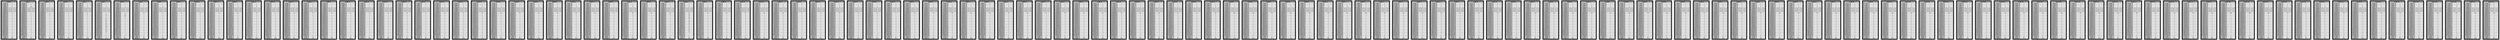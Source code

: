 digraph G{

    inodo_0 [ shape=folder label=<
   <table border='10' cellborder='1' cellspacing='2' bgcolor="gray">    <tr> <td colspan='2'> <b>Inodo 0</b> </td></tr>
    <tr> <td bgcolor="gray"> i_uid </td> <td bgcolor="#F5F5F5"> 1 </td>  </tr>
    <tr> <td bgcolor="gray"> i_gid </td> <td bgcolor="#F5F5F5"> 1 </td>  </tr>
    <tr> <td bgcolor="gray"> i_size </td> <td bgcolor="#F5F5F5"> 0 </td> </tr>
    <tr> <td bgcolor="gray"> i_atime </td> <td bgcolor="#F5F5F5"> 15/12/21 21:43 </td>  </tr>
    <tr> <td bgcolor="gray"> i_ctime </td> <td bgcolor="#F5F5F5"> 15/12/21 21:43 </td>  </tr>
    <tr> <td bgcolor="gray"> i_mtime </td> <td bgcolor="#F5F5F5"> 15/12/21 21:43 </td></tr>
    <tr> <td bgcolor="gray"> i_block_0 </td> <td bgcolor="#F5F5F5"> 0 </td> </tr>
    <tr> <td bgcolor="gray"> i_block_1 </td> <td bgcolor="#F5F5F5"> -1 </td> </tr>
    <tr> <td bgcolor="gray"> i_block_2 </td> <td bgcolor="#F5F5F5"> -1 </td> </tr>
    <tr> <td bgcolor="gray"> i_block_3 </td> <td bgcolor="#F5F5F5"> -1 </td> </tr>
    <tr> <td bgcolor="gray"> i_block_4 </td> <td bgcolor="#F5F5F5"> -1 </td> </tr>
    <tr> <td bgcolor="gray"> i_block_5 </td> <td bgcolor="#F5F5F5"> -1 </td> </tr>
    <tr> <td bgcolor="gray"> i_block_6 </td> <td bgcolor="#F5F5F5"> -1 </td> </tr>
    <tr> <td bgcolor="gray"> i_block_7 </td> <td bgcolor="#F5F5F5"> -1 </td> </tr>
    <tr> <td bgcolor="gray"> i_block_8 </td> <td bgcolor="#F5F5F5"> -1 </td> </tr>
    <tr> <td bgcolor="gray"> i_block_9 </td> <td bgcolor="#F5F5F5"> -1 </td> </tr>
    <tr> <td bgcolor="gray"> i_block_10 </td> <td bgcolor="#F5F5F5"> -1 </td> </tr>
    <tr> <td bgcolor="gray"> i_block_11 </td> <td bgcolor="#F5F5F5"> -1 </td> </tr>
    <tr> <td bgcolor="gray"> i_block_12 </td> <td bgcolor="#F5F5F5"> -1 </td> </tr>
    <tr> <td bgcolor="gray"> i_block_13 </td> <td bgcolor="#F5F5F5"> -1 </td> </tr>
    <tr> <td bgcolor="gray"> i_block_14 </td> <td bgcolor="#F5F5F5"> -1 </td> </tr>
    <tr> <td bgcolor="gray"> i_type </td> <td bgcolor="#F5F5F5"> 0 </td> </tr>
    <tr> <td bgcolor="gray"> i_perm </td> <td bgcolor="#F5F5F5"> 664 </td> </tr>
   </table>>]
    inodo_1 [ shape=folder label=<
   <table border='10' cellborder='1' cellspacing='2' bgcolor="gray">    <tr> <td colspan='2'> <b>Inodo 1</b> </td></tr>
    <tr> <td bgcolor="gray"> i_uid </td> <td bgcolor="#F5F5F5"> 1 </td>  </tr>
    <tr> <td bgcolor="gray"> i_gid </td> <td bgcolor="#F5F5F5"> 1 </td>  </tr>
    <tr> <td bgcolor="gray"> i_size </td> <td bgcolor="#F5F5F5"> 130 </td> </tr>
    <tr> <td bgcolor="gray"> i_atime </td> <td bgcolor="#F5F5F5"> 15/12/21 21:04 </td>  </tr>
    <tr> <td bgcolor="gray"> i_ctime </td> <td bgcolor="#F5F5F5"> 15/12/21 21:43 </td>  </tr>
    <tr> <td bgcolor="gray"> i_mtime </td> <td bgcolor="#F5F5F5"> 15/12/21 21:50 </td></tr>
    <tr> <td bgcolor="gray"> i_block_0 </td> <td bgcolor="#F5F5F5"> 1 </td> </tr>
    <tr> <td bgcolor="gray"> i_block_1 </td> <td bgcolor="#F5F5F5"> 2 </td> </tr>
    <tr> <td bgcolor="gray"> i_block_2 </td> <td bgcolor="#F5F5F5"> 3 </td> </tr>
    <tr> <td bgcolor="gray"> i_block_3 </td> <td bgcolor="#F5F5F5"> -1 </td> </tr>
    <tr> <td bgcolor="gray"> i_block_4 </td> <td bgcolor="#F5F5F5"> -1 </td> </tr>
    <tr> <td bgcolor="gray"> i_block_5 </td> <td bgcolor="#F5F5F5"> -1 </td> </tr>
    <tr> <td bgcolor="gray"> i_block_6 </td> <td bgcolor="#F5F5F5"> -1 </td> </tr>
    <tr> <td bgcolor="gray"> i_block_7 </td> <td bgcolor="#F5F5F5"> -1 </td> </tr>
    <tr> <td bgcolor="gray"> i_block_8 </td> <td bgcolor="#F5F5F5"> -1 </td> </tr>
    <tr> <td bgcolor="gray"> i_block_9 </td> <td bgcolor="#F5F5F5"> -1 </td> </tr>
    <tr> <td bgcolor="gray"> i_block_10 </td> <td bgcolor="#F5F5F5"> -1 </td> </tr>
    <tr> <td bgcolor="gray"> i_block_11 </td> <td bgcolor="#F5F5F5"> -1 </td> </tr>
    <tr> <td bgcolor="gray"> i_block_12 </td> <td bgcolor="#F5F5F5"> -1 </td> </tr>
    <tr> <td bgcolor="gray"> i_block_13 </td> <td bgcolor="#F5F5F5"> -1 </td> </tr>
    <tr> <td bgcolor="gray"> i_block_14 </td> <td bgcolor="#F5F5F5"> -1 </td> </tr>
    <tr> <td bgcolor="gray"> i_type </td> <td bgcolor="#F5F5F5"> 1 </td> </tr>
    <tr> <td bgcolor="gray"> i_perm </td> <td bgcolor="#F5F5F5"> 755 </td> </tr>
   </table>>]
    inodo_2 [ shape=folder label=<
   <table border='10' cellborder='1' cellspacing='2' bgcolor="gray">    <tr> <td colspan='2'> <b>Inodo 2</b> </td></tr>
    <tr> <td bgcolor="gray"> i_uid </td> <td bgcolor="#F5F5F5"> 1 </td>  </tr>
    <tr> <td bgcolor="gray"> i_gid </td> <td bgcolor="#F5F5F5"> 1 </td>  </tr>
    <tr> <td bgcolor="gray"> i_size </td> <td bgcolor="#F5F5F5"> 0 </td> </tr>
    <tr> <td bgcolor="gray"> i_atime </td> <td bgcolor="#F5F5F5"> 15/12/21 21:58 </td>  </tr>
    <tr> <td bgcolor="gray"> i_ctime </td> <td bgcolor="#F5F5F5"> 15/12/21 21:58 </td>  </tr>
    <tr> <td bgcolor="gray"> i_mtime </td> <td bgcolor="#F5F5F5"> 15/12/21 21:58 </td></tr>
    <tr> <td bgcolor="gray"> i_block_0 </td> <td bgcolor="#F5F5F5"> 4 </td> </tr>
    <tr> <td bgcolor="gray"> i_block_1 </td> <td bgcolor="#F5F5F5"> 42 </td> </tr>
    <tr> <td bgcolor="gray"> i_block_2 </td> <td bgcolor="#F5F5F5"> -1 </td> </tr>
    <tr> <td bgcolor="gray"> i_block_3 </td> <td bgcolor="#F5F5F5"> -1 </td> </tr>
    <tr> <td bgcolor="gray"> i_block_4 </td> <td bgcolor="#F5F5F5"> -1 </td> </tr>
    <tr> <td bgcolor="gray"> i_block_5 </td> <td bgcolor="#F5F5F5"> -1 </td> </tr>
    <tr> <td bgcolor="gray"> i_block_6 </td> <td bgcolor="#F5F5F5"> -1 </td> </tr>
    <tr> <td bgcolor="gray"> i_block_7 </td> <td bgcolor="#F5F5F5"> -1 </td> </tr>
    <tr> <td bgcolor="gray"> i_block_8 </td> <td bgcolor="#F5F5F5"> -1 </td> </tr>
    <tr> <td bgcolor="gray"> i_block_9 </td> <td bgcolor="#F5F5F5"> -1 </td> </tr>
    <tr> <td bgcolor="gray"> i_block_10 </td> <td bgcolor="#F5F5F5"> -1 </td> </tr>
    <tr> <td bgcolor="gray"> i_block_11 </td> <td bgcolor="#F5F5F5"> -1 </td> </tr>
    <tr> <td bgcolor="gray"> i_block_12 </td> <td bgcolor="#F5F5F5"> -1 </td> </tr>
    <tr> <td bgcolor="gray"> i_block_13 </td> <td bgcolor="#F5F5F5"> -1 </td> </tr>
    <tr> <td bgcolor="gray"> i_block_14 </td> <td bgcolor="#F5F5F5"> -1 </td> </tr>
    <tr> <td bgcolor="gray"> i_type </td> <td bgcolor="#F5F5F5"> 0 </td> </tr>
    <tr> <td bgcolor="gray"> i_perm </td> <td bgcolor="#F5F5F5"> 664 </td> </tr>
   </table>>]
    inodo_3 [ shape=folder label=<
   <table border='10' cellborder='1' cellspacing='2' bgcolor="gray">    <tr> <td colspan='2'> <b>Inodo 3</b> </td></tr>
    <tr> <td bgcolor="gray"> i_uid </td> <td bgcolor="#F5F5F5"> 1 </td>  </tr>
    <tr> <td bgcolor="gray"> i_gid </td> <td bgcolor="#F5F5F5"> 1 </td>  </tr>
    <tr> <td bgcolor="gray"> i_size </td> <td bgcolor="#F5F5F5"> 0 </td> </tr>
    <tr> <td bgcolor="gray"> i_atime </td> <td bgcolor="#F5F5F5"> 15/12/21 21:58 </td>  </tr>
    <tr> <td bgcolor="gray"> i_ctime </td> <td bgcolor="#F5F5F5"> 15/12/21 21:58 </td>  </tr>
    <tr> <td bgcolor="gray"> i_mtime </td> <td bgcolor="#F5F5F5"> 15/12/21 21:58 </td></tr>
    <tr> <td bgcolor="gray"> i_block_0 </td> <td bgcolor="#F5F5F5"> 5 </td> </tr>
    <tr> <td bgcolor="gray"> i_block_1 </td> <td bgcolor="#F5F5F5"> -1 </td> </tr>
    <tr> <td bgcolor="gray"> i_block_2 </td> <td bgcolor="#F5F5F5"> -1 </td> </tr>
    <tr> <td bgcolor="gray"> i_block_3 </td> <td bgcolor="#F5F5F5"> -1 </td> </tr>
    <tr> <td bgcolor="gray"> i_block_4 </td> <td bgcolor="#F5F5F5"> -1 </td> </tr>
    <tr> <td bgcolor="gray"> i_block_5 </td> <td bgcolor="#F5F5F5"> -1 </td> </tr>
    <tr> <td bgcolor="gray"> i_block_6 </td> <td bgcolor="#F5F5F5"> -1 </td> </tr>
    <tr> <td bgcolor="gray"> i_block_7 </td> <td bgcolor="#F5F5F5"> -1 </td> </tr>
    <tr> <td bgcolor="gray"> i_block_8 </td> <td bgcolor="#F5F5F5"> -1 </td> </tr>
    <tr> <td bgcolor="gray"> i_block_9 </td> <td bgcolor="#F5F5F5"> -1 </td> </tr>
    <tr> <td bgcolor="gray"> i_block_10 </td> <td bgcolor="#F5F5F5"> -1 </td> </tr>
    <tr> <td bgcolor="gray"> i_block_11 </td> <td bgcolor="#F5F5F5"> -1 </td> </tr>
    <tr> <td bgcolor="gray"> i_block_12 </td> <td bgcolor="#F5F5F5"> -1 </td> </tr>
    <tr> <td bgcolor="gray"> i_block_13 </td> <td bgcolor="#F5F5F5"> -1 </td> </tr>
    <tr> <td bgcolor="gray"> i_block_14 </td> <td bgcolor="#F5F5F5"> -1 </td> </tr>
    <tr> <td bgcolor="gray"> i_type </td> <td bgcolor="#F5F5F5"> 0 </td> </tr>
    <tr> <td bgcolor="gray"> i_perm </td> <td bgcolor="#F5F5F5"> 664 </td> </tr>
   </table>>]
    inodo_4 [ shape=folder label=<
   <table border='10' cellborder='1' cellspacing='2' bgcolor="gray">    <tr> <td colspan='2'> <b>Inodo 4</b> </td></tr>
    <tr> <td bgcolor="gray"> i_uid </td> <td bgcolor="#F5F5F5"> 1 </td>  </tr>
    <tr> <td bgcolor="gray"> i_gid </td> <td bgcolor="#F5F5F5"> 1 </td>  </tr>
    <tr> <td bgcolor="gray"> i_size </td> <td bgcolor="#F5F5F5"> 0 </td> </tr>
    <tr> <td bgcolor="gray"> i_atime </td> <td bgcolor="#F5F5F5"> 15/12/21 21:58 </td>  </tr>
    <tr> <td bgcolor="gray"> i_ctime </td> <td bgcolor="#F5F5F5"> 15/12/21 21:58 </td>  </tr>
    <tr> <td bgcolor="gray"> i_mtime </td> <td bgcolor="#F5F5F5"> 15/12/21 21:58 </td></tr>
    <tr> <td bgcolor="gray"> i_block_0 </td> <td bgcolor="#F5F5F5"> 6 </td> </tr>
    <tr> <td bgcolor="gray"> i_block_1 </td> <td bgcolor="#F5F5F5"> 9 </td> </tr>
    <tr> <td bgcolor="gray"> i_block_2 </td> <td bgcolor="#F5F5F5"> -1 </td> </tr>
    <tr> <td bgcolor="gray"> i_block_3 </td> <td bgcolor="#F5F5F5"> -1 </td> </tr>
    <tr> <td bgcolor="gray"> i_block_4 </td> <td bgcolor="#F5F5F5"> -1 </td> </tr>
    <tr> <td bgcolor="gray"> i_block_5 </td> <td bgcolor="#F5F5F5"> -1 </td> </tr>
    <tr> <td bgcolor="gray"> i_block_6 </td> <td bgcolor="#F5F5F5"> -1 </td> </tr>
    <tr> <td bgcolor="gray"> i_block_7 </td> <td bgcolor="#F5F5F5"> -1 </td> </tr>
    <tr> <td bgcolor="gray"> i_block_8 </td> <td bgcolor="#F5F5F5"> -1 </td> </tr>
    <tr> <td bgcolor="gray"> i_block_9 </td> <td bgcolor="#F5F5F5"> -1 </td> </tr>
    <tr> <td bgcolor="gray"> i_block_10 </td> <td bgcolor="#F5F5F5"> -1 </td> </tr>
    <tr> <td bgcolor="gray"> i_block_11 </td> <td bgcolor="#F5F5F5"> -1 </td> </tr>
    <tr> <td bgcolor="gray"> i_block_12 </td> <td bgcolor="#F5F5F5"> -1 </td> </tr>
    <tr> <td bgcolor="gray"> i_block_13 </td> <td bgcolor="#F5F5F5"> -1 </td> </tr>
    <tr> <td bgcolor="gray"> i_block_14 </td> <td bgcolor="#F5F5F5"> -1 </td> </tr>
    <tr> <td bgcolor="gray"> i_type </td> <td bgcolor="#F5F5F5"> 0 </td> </tr>
    <tr> <td bgcolor="gray"> i_perm </td> <td bgcolor="#F5F5F5"> 664 </td> </tr>
   </table>>]
    inodo_5 [ shape=folder label=<
   <table border='10' cellborder='1' cellspacing='2' bgcolor="gray">    <tr> <td colspan='2'> <b>Inodo 5</b> </td></tr>
    <tr> <td bgcolor="gray"> i_uid </td> <td bgcolor="#F5F5F5"> 1 </td>  </tr>
    <tr> <td bgcolor="gray"> i_gid </td> <td bgcolor="#F5F5F5"> 1 </td>  </tr>
    <tr> <td bgcolor="gray"> i_size </td> <td bgcolor="#F5F5F5"> 0 </td> </tr>
    <tr> <td bgcolor="gray"> i_atime </td> <td bgcolor="#F5F5F5"> 15/12/21 21:58 </td>  </tr>
    <tr> <td bgcolor="gray"> i_ctime </td> <td bgcolor="#F5F5F5"> 15/12/21 21:58 </td>  </tr>
    <tr> <td bgcolor="gray"> i_mtime </td> <td bgcolor="#F5F5F5"> 15/12/21 21:58 </td></tr>
    <tr> <td bgcolor="gray"> i_block_0 </td> <td bgcolor="#F5F5F5"> 7 </td> </tr>
    <tr> <td bgcolor="gray"> i_block_1 </td> <td bgcolor="#F5F5F5"> 66 </td> </tr>
    <tr> <td bgcolor="gray"> i_block_2 </td> <td bgcolor="#F5F5F5"> 71 </td> </tr>
    <tr> <td bgcolor="gray"> i_block_3 </td> <td bgcolor="#F5F5F5"> 76 </td> </tr>
    <tr> <td bgcolor="gray"> i_block_4 </td> <td bgcolor="#F5F5F5"> 81 </td> </tr>
    <tr> <td bgcolor="gray"> i_block_5 </td> <td bgcolor="#F5F5F5"> 86 </td> </tr>
    <tr> <td bgcolor="gray"> i_block_6 </td> <td bgcolor="#F5F5F5"> 91 </td> </tr>
    <tr> <td bgcolor="gray"> i_block_7 </td> <td bgcolor="#F5F5F5"> 96 </td> </tr>
    <tr> <td bgcolor="gray"> i_block_8 </td> <td bgcolor="#F5F5F5"> 101 </td> </tr>
    <tr> <td bgcolor="gray"> i_block_9 </td> <td bgcolor="#F5F5F5"> 106 </td> </tr>
    <tr> <td bgcolor="gray"> i_block_10 </td> <td bgcolor="#F5F5F5"> 111 </td> </tr>
    <tr> <td bgcolor="gray"> i_block_11 </td> <td bgcolor="#F5F5F5"> 116 </td> </tr>
    <tr> <td bgcolor="gray"> i_block_12 </td> <td bgcolor="#F5F5F5"> 121 </td> </tr>
    <tr> <td bgcolor="gray"> i_block_13 </td> <td bgcolor="#F5F5F5"> -1 </td> </tr>
    <tr> <td bgcolor="gray"> i_block_14 </td> <td bgcolor="#F5F5F5"> -1 </td> </tr>
    <tr> <td bgcolor="gray"> i_type </td> <td bgcolor="#F5F5F5"> 0 </td> </tr>
    <tr> <td bgcolor="gray"> i_perm </td> <td bgcolor="#F5F5F5"> 664 </td> </tr>
   </table>>]
    inodo_6 [ shape=folder label=<
   <table border='10' cellborder='1' cellspacing='2' bgcolor="gray">    <tr> <td colspan='2'> <b>Inodo 6</b> </td></tr>
    <tr> <td bgcolor="gray"> i_uid </td> <td bgcolor="#F5F5F5"> 1 </td>  </tr>
    <tr> <td bgcolor="gray"> i_gid </td> <td bgcolor="#F5F5F5"> 1 </td>  </tr>
    <tr> <td bgcolor="gray"> i_size </td> <td bgcolor="#F5F5F5"> 0 </td> </tr>
    <tr> <td bgcolor="gray"> i_atime </td> <td bgcolor="#F5F5F5"> 15/12/21 21:58 </td>  </tr>
    <tr> <td bgcolor="gray"> i_ctime </td> <td bgcolor="#F5F5F5"> 15/12/21 21:58 </td>  </tr>
    <tr> <td bgcolor="gray"> i_mtime </td> <td bgcolor="#F5F5F5"> 15/12/21 21:58 </td></tr>
    <tr> <td bgcolor="gray"> i_block_0 </td> <td bgcolor="#F5F5F5"> 8 </td> </tr>
    <tr> <td bgcolor="gray"> i_block_1 </td> <td bgcolor="#F5F5F5"> 30 </td> </tr>
    <tr> <td bgcolor="gray"> i_block_2 </td> <td bgcolor="#F5F5F5"> 35 </td> </tr>
    <tr> <td bgcolor="gray"> i_block_3 </td> <td bgcolor="#F5F5F5"> -1 </td> </tr>
    <tr> <td bgcolor="gray"> i_block_4 </td> <td bgcolor="#F5F5F5"> -1 </td> </tr>
    <tr> <td bgcolor="gray"> i_block_5 </td> <td bgcolor="#F5F5F5"> -1 </td> </tr>
    <tr> <td bgcolor="gray"> i_block_6 </td> <td bgcolor="#F5F5F5"> -1 </td> </tr>
    <tr> <td bgcolor="gray"> i_block_7 </td> <td bgcolor="#F5F5F5"> -1 </td> </tr>
    <tr> <td bgcolor="gray"> i_block_8 </td> <td bgcolor="#F5F5F5"> -1 </td> </tr>
    <tr> <td bgcolor="gray"> i_block_9 </td> <td bgcolor="#F5F5F5"> -1 </td> </tr>
    <tr> <td bgcolor="gray"> i_block_10 </td> <td bgcolor="#F5F5F5"> -1 </td> </tr>
    <tr> <td bgcolor="gray"> i_block_11 </td> <td bgcolor="#F5F5F5"> -1 </td> </tr>
    <tr> <td bgcolor="gray"> i_block_12 </td> <td bgcolor="#F5F5F5"> -1 </td> </tr>
    <tr> <td bgcolor="gray"> i_block_13 </td> <td bgcolor="#F5F5F5"> -1 </td> </tr>
    <tr> <td bgcolor="gray"> i_block_14 </td> <td bgcolor="#F5F5F5"> -1 </td> </tr>
    <tr> <td bgcolor="gray"> i_type </td> <td bgcolor="#F5F5F5"> 0 </td> </tr>
    <tr> <td bgcolor="gray"> i_perm </td> <td bgcolor="#F5F5F5"> 664 </td> </tr>
   </table>>]
    inodo_7 [ shape=folder label=<
   <table border='10' cellborder='1' cellspacing='2' bgcolor="gray">    <tr> <td colspan='2'> <b>Inodo 7</b> </td></tr>
    <tr> <td bgcolor="gray"> i_uid </td> <td bgcolor="#F5F5F5"> 1 </td>  </tr>
    <tr> <td bgcolor="gray"> i_gid </td> <td bgcolor="#F5F5F5"> 1 </td>  </tr>
    <tr> <td bgcolor="gray"> i_size </td> <td bgcolor="#F5F5F5"> 0 </td> </tr>
    <tr> <td bgcolor="gray"> i_atime </td> <td bgcolor="#F5F5F5"> 15/12/21 21:58 </td>  </tr>
    <tr> <td bgcolor="gray"> i_ctime </td> <td bgcolor="#F5F5F5"> 15/12/21 21:58 </td>  </tr>
    <tr> <td bgcolor="gray"> i_mtime </td> <td bgcolor="#F5F5F5"> 15/12/21 21:58 </td></tr>
    <tr> <td bgcolor="gray"> i_block_0 </td> <td bgcolor="#F5F5F5"> 10 </td> </tr>
    <tr> <td bgcolor="gray"> i_block_1 </td> <td bgcolor="#F5F5F5"> -1 </td> </tr>
    <tr> <td bgcolor="gray"> i_block_2 </td> <td bgcolor="#F5F5F5"> -1 </td> </tr>
    <tr> <td bgcolor="gray"> i_block_3 </td> <td bgcolor="#F5F5F5"> -1 </td> </tr>
    <tr> <td bgcolor="gray"> i_block_4 </td> <td bgcolor="#F5F5F5"> -1 </td> </tr>
    <tr> <td bgcolor="gray"> i_block_5 </td> <td bgcolor="#F5F5F5"> -1 </td> </tr>
    <tr> <td bgcolor="gray"> i_block_6 </td> <td bgcolor="#F5F5F5"> -1 </td> </tr>
    <tr> <td bgcolor="gray"> i_block_7 </td> <td bgcolor="#F5F5F5"> -1 </td> </tr>
    <tr> <td bgcolor="gray"> i_block_8 </td> <td bgcolor="#F5F5F5"> -1 </td> </tr>
    <tr> <td bgcolor="gray"> i_block_9 </td> <td bgcolor="#F5F5F5"> -1 </td> </tr>
    <tr> <td bgcolor="gray"> i_block_10 </td> <td bgcolor="#F5F5F5"> -1 </td> </tr>
    <tr> <td bgcolor="gray"> i_block_11 </td> <td bgcolor="#F5F5F5"> -1 </td> </tr>
    <tr> <td bgcolor="gray"> i_block_12 </td> <td bgcolor="#F5F5F5"> -1 </td> </tr>
    <tr> <td bgcolor="gray"> i_block_13 </td> <td bgcolor="#F5F5F5"> -1 </td> </tr>
    <tr> <td bgcolor="gray"> i_block_14 </td> <td bgcolor="#F5F5F5"> -1 </td> </tr>
    <tr> <td bgcolor="gray"> i_type </td> <td bgcolor="#F5F5F5"> 0 </td> </tr>
    <tr> <td bgcolor="gray"> i_perm </td> <td bgcolor="#F5F5F5"> 664 </td> </tr>
   </table>>]
    inodo_8 [ shape=folder label=<
   <table border='10' cellborder='1' cellspacing='2' bgcolor="gray">    <tr> <td colspan='2'> <b>Inodo 8</b> </td></tr>
    <tr> <td bgcolor="gray"> i_uid </td> <td bgcolor="#F5F5F5"> 1 </td>  </tr>
    <tr> <td bgcolor="gray"> i_gid </td> <td bgcolor="#F5F5F5"> 1 </td>  </tr>
    <tr> <td bgcolor="gray"> i_size </td> <td bgcolor="#F5F5F5"> 0 </td> </tr>
    <tr> <td bgcolor="gray"> i_atime </td> <td bgcolor="#F5F5F5"> 15/12/21 21:58 </td>  </tr>
    <tr> <td bgcolor="gray"> i_ctime </td> <td bgcolor="#F5F5F5"> 15/12/21 21:58 </td>  </tr>
    <tr> <td bgcolor="gray"> i_mtime </td> <td bgcolor="#F5F5F5"> 15/12/21 21:58 </td></tr>
    <tr> <td bgcolor="gray"> i_block_0 </td> <td bgcolor="#F5F5F5"> 11 </td> </tr>
    <tr> <td bgcolor="gray"> i_block_1 </td> <td bgcolor="#F5F5F5"> -1 </td> </tr>
    <tr> <td bgcolor="gray"> i_block_2 </td> <td bgcolor="#F5F5F5"> -1 </td> </tr>
    <tr> <td bgcolor="gray"> i_block_3 </td> <td bgcolor="#F5F5F5"> -1 </td> </tr>
    <tr> <td bgcolor="gray"> i_block_4 </td> <td bgcolor="#F5F5F5"> -1 </td> </tr>
    <tr> <td bgcolor="gray"> i_block_5 </td> <td bgcolor="#F5F5F5"> -1 </td> </tr>
    <tr> <td bgcolor="gray"> i_block_6 </td> <td bgcolor="#F5F5F5"> -1 </td> </tr>
    <tr> <td bgcolor="gray"> i_block_7 </td> <td bgcolor="#F5F5F5"> -1 </td> </tr>
    <tr> <td bgcolor="gray"> i_block_8 </td> <td bgcolor="#F5F5F5"> -1 </td> </tr>
    <tr> <td bgcolor="gray"> i_block_9 </td> <td bgcolor="#F5F5F5"> -1 </td> </tr>
    <tr> <td bgcolor="gray"> i_block_10 </td> <td bgcolor="#F5F5F5"> -1 </td> </tr>
    <tr> <td bgcolor="gray"> i_block_11 </td> <td bgcolor="#F5F5F5"> -1 </td> </tr>
    <tr> <td bgcolor="gray"> i_block_12 </td> <td bgcolor="#F5F5F5"> -1 </td> </tr>
    <tr> <td bgcolor="gray"> i_block_13 </td> <td bgcolor="#F5F5F5"> -1 </td> </tr>
    <tr> <td bgcolor="gray"> i_block_14 </td> <td bgcolor="#F5F5F5"> -1 </td> </tr>
    <tr> <td bgcolor="gray"> i_type </td> <td bgcolor="#F5F5F5"> 0 </td> </tr>
    <tr> <td bgcolor="gray"> i_perm </td> <td bgcolor="#F5F5F5"> 664 </td> </tr>
   </table>>]
    inodo_9 [ shape=folder label=<
   <table border='10' cellborder='1' cellspacing='2' bgcolor="gray">    <tr> <td colspan='2'> <b>Inodo 9</b> </td></tr>
    <tr> <td bgcolor="gray"> i_uid </td> <td bgcolor="#F5F5F5"> 1 </td>  </tr>
    <tr> <td bgcolor="gray"> i_gid </td> <td bgcolor="#F5F5F5"> 1 </td>  </tr>
    <tr> <td bgcolor="gray"> i_size </td> <td bgcolor="#F5F5F5"> 0 </td> </tr>
    <tr> <td bgcolor="gray"> i_atime </td> <td bgcolor="#F5F5F5"> 15/12/21 21:58 </td>  </tr>
    <tr> <td bgcolor="gray"> i_ctime </td> <td bgcolor="#F5F5F5"> 15/12/21 21:58 </td>  </tr>
    <tr> <td bgcolor="gray"> i_mtime </td> <td bgcolor="#F5F5F5"> 15/12/21 21:58 </td></tr>
    <tr> <td bgcolor="gray"> i_block_0 </td> <td bgcolor="#F5F5F5"> 12 </td> </tr>
    <tr> <td bgcolor="gray"> i_block_1 </td> <td bgcolor="#F5F5F5"> -1 </td> </tr>
    <tr> <td bgcolor="gray"> i_block_2 </td> <td bgcolor="#F5F5F5"> -1 </td> </tr>
    <tr> <td bgcolor="gray"> i_block_3 </td> <td bgcolor="#F5F5F5"> -1 </td> </tr>
    <tr> <td bgcolor="gray"> i_block_4 </td> <td bgcolor="#F5F5F5"> -1 </td> </tr>
    <tr> <td bgcolor="gray"> i_block_5 </td> <td bgcolor="#F5F5F5"> -1 </td> </tr>
    <tr> <td bgcolor="gray"> i_block_6 </td> <td bgcolor="#F5F5F5"> -1 </td> </tr>
    <tr> <td bgcolor="gray"> i_block_7 </td> <td bgcolor="#F5F5F5"> -1 </td> </tr>
    <tr> <td bgcolor="gray"> i_block_8 </td> <td bgcolor="#F5F5F5"> -1 </td> </tr>
    <tr> <td bgcolor="gray"> i_block_9 </td> <td bgcolor="#F5F5F5"> -1 </td> </tr>
    <tr> <td bgcolor="gray"> i_block_10 </td> <td bgcolor="#F5F5F5"> -1 </td> </tr>
    <tr> <td bgcolor="gray"> i_block_11 </td> <td bgcolor="#F5F5F5"> -1 </td> </tr>
    <tr> <td bgcolor="gray"> i_block_12 </td> <td bgcolor="#F5F5F5"> -1 </td> </tr>
    <tr> <td bgcolor="gray"> i_block_13 </td> <td bgcolor="#F5F5F5"> -1 </td> </tr>
    <tr> <td bgcolor="gray"> i_block_14 </td> <td bgcolor="#F5F5F5"> -1 </td> </tr>
    <tr> <td bgcolor="gray"> i_type </td> <td bgcolor="#F5F5F5"> 0 </td> </tr>
    <tr> <td bgcolor="gray"> i_perm </td> <td bgcolor="#F5F5F5"> 664 </td> </tr>
   </table>>]
    inodo_10 [ shape=folder label=<
   <table border='10' cellborder='1' cellspacing='2' bgcolor="gray">    <tr> <td colspan='2'> <b>Inodo 10</b> </td></tr>
    <tr> <td bgcolor="gray"> i_uid </td> <td bgcolor="#F5F5F5"> 1 </td>  </tr>
    <tr> <td bgcolor="gray"> i_gid </td> <td bgcolor="#F5F5F5"> 1 </td>  </tr>
    <tr> <td bgcolor="gray"> i_size </td> <td bgcolor="#F5F5F5"> 0 </td> </tr>
    <tr> <td bgcolor="gray"> i_atime </td> <td bgcolor="#F5F5F5"> 15/12/21 21:58 </td>  </tr>
    <tr> <td bgcolor="gray"> i_ctime </td> <td bgcolor="#F5F5F5"> 15/12/21 21:58 </td>  </tr>
    <tr> <td bgcolor="gray"> i_mtime </td> <td bgcolor="#F5F5F5"> 15/12/21 21:58 </td></tr>
    <tr> <td bgcolor="gray"> i_block_0 </td> <td bgcolor="#F5F5F5"> 13 </td> </tr>
    <tr> <td bgcolor="gray"> i_block_1 </td> <td bgcolor="#F5F5F5"> -1 </td> </tr>
    <tr> <td bgcolor="gray"> i_block_2 </td> <td bgcolor="#F5F5F5"> -1 </td> </tr>
    <tr> <td bgcolor="gray"> i_block_3 </td> <td bgcolor="#F5F5F5"> -1 </td> </tr>
    <tr> <td bgcolor="gray"> i_block_4 </td> <td bgcolor="#F5F5F5"> -1 </td> </tr>
    <tr> <td bgcolor="gray"> i_block_5 </td> <td bgcolor="#F5F5F5"> -1 </td> </tr>
    <tr> <td bgcolor="gray"> i_block_6 </td> <td bgcolor="#F5F5F5"> -1 </td> </tr>
    <tr> <td bgcolor="gray"> i_block_7 </td> <td bgcolor="#F5F5F5"> -1 </td> </tr>
    <tr> <td bgcolor="gray"> i_block_8 </td> <td bgcolor="#F5F5F5"> -1 </td> </tr>
    <tr> <td bgcolor="gray"> i_block_9 </td> <td bgcolor="#F5F5F5"> -1 </td> </tr>
    <tr> <td bgcolor="gray"> i_block_10 </td> <td bgcolor="#F5F5F5"> -1 </td> </tr>
    <tr> <td bgcolor="gray"> i_block_11 </td> <td bgcolor="#F5F5F5"> -1 </td> </tr>
    <tr> <td bgcolor="gray"> i_block_12 </td> <td bgcolor="#F5F5F5"> -1 </td> </tr>
    <tr> <td bgcolor="gray"> i_block_13 </td> <td bgcolor="#F5F5F5"> -1 </td> </tr>
    <tr> <td bgcolor="gray"> i_block_14 </td> <td bgcolor="#F5F5F5"> -1 </td> </tr>
    <tr> <td bgcolor="gray"> i_type </td> <td bgcolor="#F5F5F5"> 0 </td> </tr>
    <tr> <td bgcolor="gray"> i_perm </td> <td bgcolor="#F5F5F5"> 664 </td> </tr>
   </table>>]
    inodo_11 [ shape=folder label=<
   <table border='10' cellborder='1' cellspacing='2' bgcolor="gray">    <tr> <td colspan='2'> <b>Inodo 11</b> </td></tr>
    <tr> <td bgcolor="gray"> i_uid </td> <td bgcolor="#F5F5F5"> 1 </td>  </tr>
    <tr> <td bgcolor="gray"> i_gid </td> <td bgcolor="#F5F5F5"> 1 </td>  </tr>
    <tr> <td bgcolor="gray"> i_size </td> <td bgcolor="#F5F5F5"> 0 </td> </tr>
    <tr> <td bgcolor="gray"> i_atime </td> <td bgcolor="#F5F5F5"> 15/12/21 21:58 </td>  </tr>
    <tr> <td bgcolor="gray"> i_ctime </td> <td bgcolor="#F5F5F5"> 15/12/21 21:58 </td>  </tr>
    <tr> <td bgcolor="gray"> i_mtime </td> <td bgcolor="#F5F5F5"> 15/12/21 21:58 </td></tr>
    <tr> <td bgcolor="gray"> i_block_0 </td> <td bgcolor="#F5F5F5"> 14 </td> </tr>
    <tr> <td bgcolor="gray"> i_block_1 </td> <td bgcolor="#F5F5F5"> -1 </td> </tr>
    <tr> <td bgcolor="gray"> i_block_2 </td> <td bgcolor="#F5F5F5"> -1 </td> </tr>
    <tr> <td bgcolor="gray"> i_block_3 </td> <td bgcolor="#F5F5F5"> -1 </td> </tr>
    <tr> <td bgcolor="gray"> i_block_4 </td> <td bgcolor="#F5F5F5"> -1 </td> </tr>
    <tr> <td bgcolor="gray"> i_block_5 </td> <td bgcolor="#F5F5F5"> -1 </td> </tr>
    <tr> <td bgcolor="gray"> i_block_6 </td> <td bgcolor="#F5F5F5"> -1 </td> </tr>
    <tr> <td bgcolor="gray"> i_block_7 </td> <td bgcolor="#F5F5F5"> -1 </td> </tr>
    <tr> <td bgcolor="gray"> i_block_8 </td> <td bgcolor="#F5F5F5"> -1 </td> </tr>
    <tr> <td bgcolor="gray"> i_block_9 </td> <td bgcolor="#F5F5F5"> -1 </td> </tr>
    <tr> <td bgcolor="gray"> i_block_10 </td> <td bgcolor="#F5F5F5"> -1 </td> </tr>
    <tr> <td bgcolor="gray"> i_block_11 </td> <td bgcolor="#F5F5F5"> -1 </td> </tr>
    <tr> <td bgcolor="gray"> i_block_12 </td> <td bgcolor="#F5F5F5"> -1 </td> </tr>
    <tr> <td bgcolor="gray"> i_block_13 </td> <td bgcolor="#F5F5F5"> -1 </td> </tr>
    <tr> <td bgcolor="gray"> i_block_14 </td> <td bgcolor="#F5F5F5"> -1 </td> </tr>
    <tr> <td bgcolor="gray"> i_type </td> <td bgcolor="#F5F5F5"> 0 </td> </tr>
    <tr> <td bgcolor="gray"> i_perm </td> <td bgcolor="#F5F5F5"> 664 </td> </tr>
   </table>>]
    inodo_12 [ shape=folder label=<
   <table border='10' cellborder='1' cellspacing='2' bgcolor="gray">    <tr> <td colspan='2'> <b>Inodo 12</b> </td></tr>
    <tr> <td bgcolor="gray"> i_uid </td> <td bgcolor="#F5F5F5"> 1 </td>  </tr>
    <tr> <td bgcolor="gray"> i_gid </td> <td bgcolor="#F5F5F5"> 1 </td>  </tr>
    <tr> <td bgcolor="gray"> i_size </td> <td bgcolor="#F5F5F5"> 0 </td> </tr>
    <tr> <td bgcolor="gray"> i_atime </td> <td bgcolor="#F5F5F5"> 15/12/21 21:58 </td>  </tr>
    <tr> <td bgcolor="gray"> i_ctime </td> <td bgcolor="#F5F5F5"> 15/12/21 21:58 </td>  </tr>
    <tr> <td bgcolor="gray"> i_mtime </td> <td bgcolor="#F5F5F5"> 15/12/21 21:58 </td></tr>
    <tr> <td bgcolor="gray"> i_block_0 </td> <td bgcolor="#F5F5F5"> 15 </td> </tr>
    <tr> <td bgcolor="gray"> i_block_1 </td> <td bgcolor="#F5F5F5"> -1 </td> </tr>
    <tr> <td bgcolor="gray"> i_block_2 </td> <td bgcolor="#F5F5F5"> -1 </td> </tr>
    <tr> <td bgcolor="gray"> i_block_3 </td> <td bgcolor="#F5F5F5"> -1 </td> </tr>
    <tr> <td bgcolor="gray"> i_block_4 </td> <td bgcolor="#F5F5F5"> -1 </td> </tr>
    <tr> <td bgcolor="gray"> i_block_5 </td> <td bgcolor="#F5F5F5"> -1 </td> </tr>
    <tr> <td bgcolor="gray"> i_block_6 </td> <td bgcolor="#F5F5F5"> -1 </td> </tr>
    <tr> <td bgcolor="gray"> i_block_7 </td> <td bgcolor="#F5F5F5"> -1 </td> </tr>
    <tr> <td bgcolor="gray"> i_block_8 </td> <td bgcolor="#F5F5F5"> -1 </td> </tr>
    <tr> <td bgcolor="gray"> i_block_9 </td> <td bgcolor="#F5F5F5"> -1 </td> </tr>
    <tr> <td bgcolor="gray"> i_block_10 </td> <td bgcolor="#F5F5F5"> -1 </td> </tr>
    <tr> <td bgcolor="gray"> i_block_11 </td> <td bgcolor="#F5F5F5"> -1 </td> </tr>
    <tr> <td bgcolor="gray"> i_block_12 </td> <td bgcolor="#F5F5F5"> -1 </td> </tr>
    <tr> <td bgcolor="gray"> i_block_13 </td> <td bgcolor="#F5F5F5"> -1 </td> </tr>
    <tr> <td bgcolor="gray"> i_block_14 </td> <td bgcolor="#F5F5F5"> -1 </td> </tr>
    <tr> <td bgcolor="gray"> i_type </td> <td bgcolor="#F5F5F5"> 0 </td> </tr>
    <tr> <td bgcolor="gray"> i_perm </td> <td bgcolor="#F5F5F5"> 664 </td> </tr>
   </table>>]
    inodo_13 [ shape=folder label=<
   <table border='10' cellborder='1' cellspacing='2' bgcolor="gray">    <tr> <td colspan='2'> <b>Inodo 13</b> </td></tr>
    <tr> <td bgcolor="gray"> i_uid </td> <td bgcolor="#F5F5F5"> 1 </td>  </tr>
    <tr> <td bgcolor="gray"> i_gid </td> <td bgcolor="#F5F5F5"> 1 </td>  </tr>
    <tr> <td bgcolor="gray"> i_size </td> <td bgcolor="#F5F5F5"> 0 </td> </tr>
    <tr> <td bgcolor="gray"> i_atime </td> <td bgcolor="#F5F5F5"> 15/12/21 21:58 </td>  </tr>
    <tr> <td bgcolor="gray"> i_ctime </td> <td bgcolor="#F5F5F5"> 15/12/21 21:58 </td>  </tr>
    <tr> <td bgcolor="gray"> i_mtime </td> <td bgcolor="#F5F5F5"> 15/12/21 21:58 </td></tr>
    <tr> <td bgcolor="gray"> i_block_0 </td> <td bgcolor="#F5F5F5"> 16 </td> </tr>
    <tr> <td bgcolor="gray"> i_block_1 </td> <td bgcolor="#F5F5F5"> -1 </td> </tr>
    <tr> <td bgcolor="gray"> i_block_2 </td> <td bgcolor="#F5F5F5"> -1 </td> </tr>
    <tr> <td bgcolor="gray"> i_block_3 </td> <td bgcolor="#F5F5F5"> -1 </td> </tr>
    <tr> <td bgcolor="gray"> i_block_4 </td> <td bgcolor="#F5F5F5"> -1 </td> </tr>
    <tr> <td bgcolor="gray"> i_block_5 </td> <td bgcolor="#F5F5F5"> -1 </td> </tr>
    <tr> <td bgcolor="gray"> i_block_6 </td> <td bgcolor="#F5F5F5"> -1 </td> </tr>
    <tr> <td bgcolor="gray"> i_block_7 </td> <td bgcolor="#F5F5F5"> -1 </td> </tr>
    <tr> <td bgcolor="gray"> i_block_8 </td> <td bgcolor="#F5F5F5"> -1 </td> </tr>
    <tr> <td bgcolor="gray"> i_block_9 </td> <td bgcolor="#F5F5F5"> -1 </td> </tr>
    <tr> <td bgcolor="gray"> i_block_10 </td> <td bgcolor="#F5F5F5"> -1 </td> </tr>
    <tr> <td bgcolor="gray"> i_block_11 </td> <td bgcolor="#F5F5F5"> -1 </td> </tr>
    <tr> <td bgcolor="gray"> i_block_12 </td> <td bgcolor="#F5F5F5"> -1 </td> </tr>
    <tr> <td bgcolor="gray"> i_block_13 </td> <td bgcolor="#F5F5F5"> -1 </td> </tr>
    <tr> <td bgcolor="gray"> i_block_14 </td> <td bgcolor="#F5F5F5"> -1 </td> </tr>
    <tr> <td bgcolor="gray"> i_type </td> <td bgcolor="#F5F5F5"> 0 </td> </tr>
    <tr> <td bgcolor="gray"> i_perm </td> <td bgcolor="#F5F5F5"> 664 </td> </tr>
   </table>>]
    inodo_14 [ shape=folder label=<
   <table border='10' cellborder='1' cellspacing='2' bgcolor="gray">    <tr> <td colspan='2'> <b>Inodo 14</b> </td></tr>
    <tr> <td bgcolor="gray"> i_uid </td> <td bgcolor="#F5F5F5"> 1 </td>  </tr>
    <tr> <td bgcolor="gray"> i_gid </td> <td bgcolor="#F5F5F5"> 1 </td>  </tr>
    <tr> <td bgcolor="gray"> i_size </td> <td bgcolor="#F5F5F5"> 0 </td> </tr>
    <tr> <td bgcolor="gray"> i_atime </td> <td bgcolor="#F5F5F5"> 15/12/21 21:58 </td>  </tr>
    <tr> <td bgcolor="gray"> i_ctime </td> <td bgcolor="#F5F5F5"> 15/12/21 21:58 </td>  </tr>
    <tr> <td bgcolor="gray"> i_mtime </td> <td bgcolor="#F5F5F5"> 15/12/21 21:58 </td></tr>
    <tr> <td bgcolor="gray"> i_block_0 </td> <td bgcolor="#F5F5F5"> 17 </td> </tr>
    <tr> <td bgcolor="gray"> i_block_1 </td> <td bgcolor="#F5F5F5"> -1 </td> </tr>
    <tr> <td bgcolor="gray"> i_block_2 </td> <td bgcolor="#F5F5F5"> -1 </td> </tr>
    <tr> <td bgcolor="gray"> i_block_3 </td> <td bgcolor="#F5F5F5"> -1 </td> </tr>
    <tr> <td bgcolor="gray"> i_block_4 </td> <td bgcolor="#F5F5F5"> -1 </td> </tr>
    <tr> <td bgcolor="gray"> i_block_5 </td> <td bgcolor="#F5F5F5"> -1 </td> </tr>
    <tr> <td bgcolor="gray"> i_block_6 </td> <td bgcolor="#F5F5F5"> -1 </td> </tr>
    <tr> <td bgcolor="gray"> i_block_7 </td> <td bgcolor="#F5F5F5"> -1 </td> </tr>
    <tr> <td bgcolor="gray"> i_block_8 </td> <td bgcolor="#F5F5F5"> -1 </td> </tr>
    <tr> <td bgcolor="gray"> i_block_9 </td> <td bgcolor="#F5F5F5"> -1 </td> </tr>
    <tr> <td bgcolor="gray"> i_block_10 </td> <td bgcolor="#F5F5F5"> -1 </td> </tr>
    <tr> <td bgcolor="gray"> i_block_11 </td> <td bgcolor="#F5F5F5"> -1 </td> </tr>
    <tr> <td bgcolor="gray"> i_block_12 </td> <td bgcolor="#F5F5F5"> -1 </td> </tr>
    <tr> <td bgcolor="gray"> i_block_13 </td> <td bgcolor="#F5F5F5"> -1 </td> </tr>
    <tr> <td bgcolor="gray"> i_block_14 </td> <td bgcolor="#F5F5F5"> -1 </td> </tr>
    <tr> <td bgcolor="gray"> i_type </td> <td bgcolor="#F5F5F5"> 0 </td> </tr>
    <tr> <td bgcolor="gray"> i_perm </td> <td bgcolor="#F5F5F5"> 664 </td> </tr>
   </table>>]
    inodo_15 [ shape=folder label=<
   <table border='10' cellborder='1' cellspacing='2' bgcolor="gray">    <tr> <td colspan='2'> <b>Inodo 15</b> </td></tr>
    <tr> <td bgcolor="gray"> i_uid </td> <td bgcolor="#F5F5F5"> 1 </td>  </tr>
    <tr> <td bgcolor="gray"> i_gid </td> <td bgcolor="#F5F5F5"> 1 </td>  </tr>
    <tr> <td bgcolor="gray"> i_size </td> <td bgcolor="#F5F5F5"> 0 </td> </tr>
    <tr> <td bgcolor="gray"> i_atime </td> <td bgcolor="#F5F5F5"> 15/12/21 21:58 </td>  </tr>
    <tr> <td bgcolor="gray"> i_ctime </td> <td bgcolor="#F5F5F5"> 15/12/21 21:58 </td>  </tr>
    <tr> <td bgcolor="gray"> i_mtime </td> <td bgcolor="#F5F5F5"> 15/12/21 21:58 </td></tr>
    <tr> <td bgcolor="gray"> i_block_0 </td> <td bgcolor="#F5F5F5"> 18 </td> </tr>
    <tr> <td bgcolor="gray"> i_block_1 </td> <td bgcolor="#F5F5F5"> -1 </td> </tr>
    <tr> <td bgcolor="gray"> i_block_2 </td> <td bgcolor="#F5F5F5"> -1 </td> </tr>
    <tr> <td bgcolor="gray"> i_block_3 </td> <td bgcolor="#F5F5F5"> -1 </td> </tr>
    <tr> <td bgcolor="gray"> i_block_4 </td> <td bgcolor="#F5F5F5"> -1 </td> </tr>
    <tr> <td bgcolor="gray"> i_block_5 </td> <td bgcolor="#F5F5F5"> -1 </td> </tr>
    <tr> <td bgcolor="gray"> i_block_6 </td> <td bgcolor="#F5F5F5"> -1 </td> </tr>
    <tr> <td bgcolor="gray"> i_block_7 </td> <td bgcolor="#F5F5F5"> -1 </td> </tr>
    <tr> <td bgcolor="gray"> i_block_8 </td> <td bgcolor="#F5F5F5"> -1 </td> </tr>
    <tr> <td bgcolor="gray"> i_block_9 </td> <td bgcolor="#F5F5F5"> -1 </td> </tr>
    <tr> <td bgcolor="gray"> i_block_10 </td> <td bgcolor="#F5F5F5"> -1 </td> </tr>
    <tr> <td bgcolor="gray"> i_block_11 </td> <td bgcolor="#F5F5F5"> -1 </td> </tr>
    <tr> <td bgcolor="gray"> i_block_12 </td> <td bgcolor="#F5F5F5"> -1 </td> </tr>
    <tr> <td bgcolor="gray"> i_block_13 </td> <td bgcolor="#F5F5F5"> -1 </td> </tr>
    <tr> <td bgcolor="gray"> i_block_14 </td> <td bgcolor="#F5F5F5"> -1 </td> </tr>
    <tr> <td bgcolor="gray"> i_type </td> <td bgcolor="#F5F5F5"> 0 </td> </tr>
    <tr> <td bgcolor="gray"> i_perm </td> <td bgcolor="#F5F5F5"> 664 </td> </tr>
   </table>>]
    inodo_16 [ shape=folder label=<
   <table border='10' cellborder='1' cellspacing='2' bgcolor="gray">    <tr> <td colspan='2'> <b>Inodo 16</b> </td></tr>
    <tr> <td bgcolor="gray"> i_uid </td> <td bgcolor="#F5F5F5"> 1 </td>  </tr>
    <tr> <td bgcolor="gray"> i_gid </td> <td bgcolor="#F5F5F5"> 1 </td>  </tr>
    <tr> <td bgcolor="gray"> i_size </td> <td bgcolor="#F5F5F5"> 0 </td> </tr>
    <tr> <td bgcolor="gray"> i_atime </td> <td bgcolor="#F5F5F5"> 15/12/21 21:58 </td>  </tr>
    <tr> <td bgcolor="gray"> i_ctime </td> <td bgcolor="#F5F5F5"> 15/12/21 21:58 </td>  </tr>
    <tr> <td bgcolor="gray"> i_mtime </td> <td bgcolor="#F5F5F5"> 15/12/21 21:58 </td></tr>
    <tr> <td bgcolor="gray"> i_block_0 </td> <td bgcolor="#F5F5F5"> 19 </td> </tr>
    <tr> <td bgcolor="gray"> i_block_1 </td> <td bgcolor="#F5F5F5"> -1 </td> </tr>
    <tr> <td bgcolor="gray"> i_block_2 </td> <td bgcolor="#F5F5F5"> -1 </td> </tr>
    <tr> <td bgcolor="gray"> i_block_3 </td> <td bgcolor="#F5F5F5"> -1 </td> </tr>
    <tr> <td bgcolor="gray"> i_block_4 </td> <td bgcolor="#F5F5F5"> -1 </td> </tr>
    <tr> <td bgcolor="gray"> i_block_5 </td> <td bgcolor="#F5F5F5"> -1 </td> </tr>
    <tr> <td bgcolor="gray"> i_block_6 </td> <td bgcolor="#F5F5F5"> -1 </td> </tr>
    <tr> <td bgcolor="gray"> i_block_7 </td> <td bgcolor="#F5F5F5"> -1 </td> </tr>
    <tr> <td bgcolor="gray"> i_block_8 </td> <td bgcolor="#F5F5F5"> -1 </td> </tr>
    <tr> <td bgcolor="gray"> i_block_9 </td> <td bgcolor="#F5F5F5"> -1 </td> </tr>
    <tr> <td bgcolor="gray"> i_block_10 </td> <td bgcolor="#F5F5F5"> -1 </td> </tr>
    <tr> <td bgcolor="gray"> i_block_11 </td> <td bgcolor="#F5F5F5"> -1 </td> </tr>
    <tr> <td bgcolor="gray"> i_block_12 </td> <td bgcolor="#F5F5F5"> -1 </td> </tr>
    <tr> <td bgcolor="gray"> i_block_13 </td> <td bgcolor="#F5F5F5"> -1 </td> </tr>
    <tr> <td bgcolor="gray"> i_block_14 </td> <td bgcolor="#F5F5F5"> -1 </td> </tr>
    <tr> <td bgcolor="gray"> i_type </td> <td bgcolor="#F5F5F5"> 0 </td> </tr>
    <tr> <td bgcolor="gray"> i_perm </td> <td bgcolor="#F5F5F5"> 664 </td> </tr>
   </table>>]
    inodo_17 [ shape=folder label=<
   <table border='10' cellborder='1' cellspacing='2' bgcolor="gray">    <tr> <td colspan='2'> <b>Inodo 17</b> </td></tr>
    <tr> <td bgcolor="gray"> i_uid </td> <td bgcolor="#F5F5F5"> 1 </td>  </tr>
    <tr> <td bgcolor="gray"> i_gid </td> <td bgcolor="#F5F5F5"> 1 </td>  </tr>
    <tr> <td bgcolor="gray"> i_size </td> <td bgcolor="#F5F5F5"> 0 </td> </tr>
    <tr> <td bgcolor="gray"> i_atime </td> <td bgcolor="#F5F5F5"> 15/12/21 21:58 </td>  </tr>
    <tr> <td bgcolor="gray"> i_ctime </td> <td bgcolor="#F5F5F5"> 15/12/21 21:58 </td>  </tr>
    <tr> <td bgcolor="gray"> i_mtime </td> <td bgcolor="#F5F5F5"> 15/12/21 21:58 </td></tr>
    <tr> <td bgcolor="gray"> i_block_0 </td> <td bgcolor="#F5F5F5"> 20 </td> </tr>
    <tr> <td bgcolor="gray"> i_block_1 </td> <td bgcolor="#F5F5F5"> -1 </td> </tr>
    <tr> <td bgcolor="gray"> i_block_2 </td> <td bgcolor="#F5F5F5"> -1 </td> </tr>
    <tr> <td bgcolor="gray"> i_block_3 </td> <td bgcolor="#F5F5F5"> -1 </td> </tr>
    <tr> <td bgcolor="gray"> i_block_4 </td> <td bgcolor="#F5F5F5"> -1 </td> </tr>
    <tr> <td bgcolor="gray"> i_block_5 </td> <td bgcolor="#F5F5F5"> -1 </td> </tr>
    <tr> <td bgcolor="gray"> i_block_6 </td> <td bgcolor="#F5F5F5"> -1 </td> </tr>
    <tr> <td bgcolor="gray"> i_block_7 </td> <td bgcolor="#F5F5F5"> -1 </td> </tr>
    <tr> <td bgcolor="gray"> i_block_8 </td> <td bgcolor="#F5F5F5"> -1 </td> </tr>
    <tr> <td bgcolor="gray"> i_block_9 </td> <td bgcolor="#F5F5F5"> -1 </td> </tr>
    <tr> <td bgcolor="gray"> i_block_10 </td> <td bgcolor="#F5F5F5"> -1 </td> </tr>
    <tr> <td bgcolor="gray"> i_block_11 </td> <td bgcolor="#F5F5F5"> -1 </td> </tr>
    <tr> <td bgcolor="gray"> i_block_12 </td> <td bgcolor="#F5F5F5"> -1 </td> </tr>
    <tr> <td bgcolor="gray"> i_block_13 </td> <td bgcolor="#F5F5F5"> -1 </td> </tr>
    <tr> <td bgcolor="gray"> i_block_14 </td> <td bgcolor="#F5F5F5"> -1 </td> </tr>
    <tr> <td bgcolor="gray"> i_type </td> <td bgcolor="#F5F5F5"> 0 </td> </tr>
    <tr> <td bgcolor="gray"> i_perm </td> <td bgcolor="#F5F5F5"> 664 </td> </tr>
   </table>>]
    inodo_18 [ shape=folder label=<
   <table border='10' cellborder='1' cellspacing='2' bgcolor="gray">    <tr> <td colspan='2'> <b>Inodo 18</b> </td></tr>
    <tr> <td bgcolor="gray"> i_uid </td> <td bgcolor="#F5F5F5"> 1 </td>  </tr>
    <tr> <td bgcolor="gray"> i_gid </td> <td bgcolor="#F5F5F5"> 1 </td>  </tr>
    <tr> <td bgcolor="gray"> i_size </td> <td bgcolor="#F5F5F5"> 0 </td> </tr>
    <tr> <td bgcolor="gray"> i_atime </td> <td bgcolor="#F5F5F5"> 15/12/21 21:58 </td>  </tr>
    <tr> <td bgcolor="gray"> i_ctime </td> <td bgcolor="#F5F5F5"> 15/12/21 21:58 </td>  </tr>
    <tr> <td bgcolor="gray"> i_mtime </td> <td bgcolor="#F5F5F5"> 15/12/21 21:58 </td></tr>
    <tr> <td bgcolor="gray"> i_block_0 </td> <td bgcolor="#F5F5F5"> 21 </td> </tr>
    <tr> <td bgcolor="gray"> i_block_1 </td> <td bgcolor="#F5F5F5"> -1 </td> </tr>
    <tr> <td bgcolor="gray"> i_block_2 </td> <td bgcolor="#F5F5F5"> -1 </td> </tr>
    <tr> <td bgcolor="gray"> i_block_3 </td> <td bgcolor="#F5F5F5"> -1 </td> </tr>
    <tr> <td bgcolor="gray"> i_block_4 </td> <td bgcolor="#F5F5F5"> -1 </td> </tr>
    <tr> <td bgcolor="gray"> i_block_5 </td> <td bgcolor="#F5F5F5"> -1 </td> </tr>
    <tr> <td bgcolor="gray"> i_block_6 </td> <td bgcolor="#F5F5F5"> -1 </td> </tr>
    <tr> <td bgcolor="gray"> i_block_7 </td> <td bgcolor="#F5F5F5"> -1 </td> </tr>
    <tr> <td bgcolor="gray"> i_block_8 </td> <td bgcolor="#F5F5F5"> -1 </td> </tr>
    <tr> <td bgcolor="gray"> i_block_9 </td> <td bgcolor="#F5F5F5"> -1 </td> </tr>
    <tr> <td bgcolor="gray"> i_block_10 </td> <td bgcolor="#F5F5F5"> -1 </td> </tr>
    <tr> <td bgcolor="gray"> i_block_11 </td> <td bgcolor="#F5F5F5"> -1 </td> </tr>
    <tr> <td bgcolor="gray"> i_block_12 </td> <td bgcolor="#F5F5F5"> -1 </td> </tr>
    <tr> <td bgcolor="gray"> i_block_13 </td> <td bgcolor="#F5F5F5"> -1 </td> </tr>
    <tr> <td bgcolor="gray"> i_block_14 </td> <td bgcolor="#F5F5F5"> -1 </td> </tr>
    <tr> <td bgcolor="gray"> i_type </td> <td bgcolor="#F5F5F5"> 0 </td> </tr>
    <tr> <td bgcolor="gray"> i_perm </td> <td bgcolor="#F5F5F5"> 664 </td> </tr>
   </table>>]
    inodo_19 [ shape=folder label=<
   <table border='10' cellborder='1' cellspacing='2' bgcolor="gray">    <tr> <td colspan='2'> <b>Inodo 19</b> </td></tr>
    <tr> <td bgcolor="gray"> i_uid </td> <td bgcolor="#F5F5F5"> 1 </td>  </tr>
    <tr> <td bgcolor="gray"> i_gid </td> <td bgcolor="#F5F5F5"> 1 </td>  </tr>
    <tr> <td bgcolor="gray"> i_size </td> <td bgcolor="#F5F5F5"> 0 </td> </tr>
    <tr> <td bgcolor="gray"> i_atime </td> <td bgcolor="#F5F5F5"> 15/12/21 21:58 </td>  </tr>
    <tr> <td bgcolor="gray"> i_ctime </td> <td bgcolor="#F5F5F5"> 15/12/21 21:58 </td>  </tr>
    <tr> <td bgcolor="gray"> i_mtime </td> <td bgcolor="#F5F5F5"> 15/12/21 21:58 </td></tr>
    <tr> <td bgcolor="gray"> i_block_0 </td> <td bgcolor="#F5F5F5"> 22 </td> </tr>
    <tr> <td bgcolor="gray"> i_block_1 </td> <td bgcolor="#F5F5F5"> -1 </td> </tr>
    <tr> <td bgcolor="gray"> i_block_2 </td> <td bgcolor="#F5F5F5"> -1 </td> </tr>
    <tr> <td bgcolor="gray"> i_block_3 </td> <td bgcolor="#F5F5F5"> -1 </td> </tr>
    <tr> <td bgcolor="gray"> i_block_4 </td> <td bgcolor="#F5F5F5"> -1 </td> </tr>
    <tr> <td bgcolor="gray"> i_block_5 </td> <td bgcolor="#F5F5F5"> -1 </td> </tr>
    <tr> <td bgcolor="gray"> i_block_6 </td> <td bgcolor="#F5F5F5"> -1 </td> </tr>
    <tr> <td bgcolor="gray"> i_block_7 </td> <td bgcolor="#F5F5F5"> -1 </td> </tr>
    <tr> <td bgcolor="gray"> i_block_8 </td> <td bgcolor="#F5F5F5"> -1 </td> </tr>
    <tr> <td bgcolor="gray"> i_block_9 </td> <td bgcolor="#F5F5F5"> -1 </td> </tr>
    <tr> <td bgcolor="gray"> i_block_10 </td> <td bgcolor="#F5F5F5"> -1 </td> </tr>
    <tr> <td bgcolor="gray"> i_block_11 </td> <td bgcolor="#F5F5F5"> -1 </td> </tr>
    <tr> <td bgcolor="gray"> i_block_12 </td> <td bgcolor="#F5F5F5"> -1 </td> </tr>
    <tr> <td bgcolor="gray"> i_block_13 </td> <td bgcolor="#F5F5F5"> -1 </td> </tr>
    <tr> <td bgcolor="gray"> i_block_14 </td> <td bgcolor="#F5F5F5"> -1 </td> </tr>
    <tr> <td bgcolor="gray"> i_type </td> <td bgcolor="#F5F5F5"> 0 </td> </tr>
    <tr> <td bgcolor="gray"> i_perm </td> <td bgcolor="#F5F5F5"> 664 </td> </tr>
   </table>>]
    inodo_20 [ shape=folder label=<
   <table border='10' cellborder='1' cellspacing='2' bgcolor="gray">    <tr> <td colspan='2'> <b>Inodo 20</b> </td></tr>
    <tr> <td bgcolor="gray"> i_uid </td> <td bgcolor="#F5F5F5"> 1 </td>  </tr>
    <tr> <td bgcolor="gray"> i_gid </td> <td bgcolor="#F5F5F5"> 1 </td>  </tr>
    <tr> <td bgcolor="gray"> i_size </td> <td bgcolor="#F5F5F5"> 0 </td> </tr>
    <tr> <td bgcolor="gray"> i_atime </td> <td bgcolor="#F5F5F5"> 15/12/21 21:58 </td>  </tr>
    <tr> <td bgcolor="gray"> i_ctime </td> <td bgcolor="#F5F5F5"> 15/12/21 21:58 </td>  </tr>
    <tr> <td bgcolor="gray"> i_mtime </td> <td bgcolor="#F5F5F5"> 15/12/21 21:58 </td></tr>
    <tr> <td bgcolor="gray"> i_block_0 </td> <td bgcolor="#F5F5F5"> 23 </td> </tr>
    <tr> <td bgcolor="gray"> i_block_1 </td> <td bgcolor="#F5F5F5"> -1 </td> </tr>
    <tr> <td bgcolor="gray"> i_block_2 </td> <td bgcolor="#F5F5F5"> -1 </td> </tr>
    <tr> <td bgcolor="gray"> i_block_3 </td> <td bgcolor="#F5F5F5"> -1 </td> </tr>
    <tr> <td bgcolor="gray"> i_block_4 </td> <td bgcolor="#F5F5F5"> -1 </td> </tr>
    <tr> <td bgcolor="gray"> i_block_5 </td> <td bgcolor="#F5F5F5"> -1 </td> </tr>
    <tr> <td bgcolor="gray"> i_block_6 </td> <td bgcolor="#F5F5F5"> -1 </td> </tr>
    <tr> <td bgcolor="gray"> i_block_7 </td> <td bgcolor="#F5F5F5"> -1 </td> </tr>
    <tr> <td bgcolor="gray"> i_block_8 </td> <td bgcolor="#F5F5F5"> -1 </td> </tr>
    <tr> <td bgcolor="gray"> i_block_9 </td> <td bgcolor="#F5F5F5"> -1 </td> </tr>
    <tr> <td bgcolor="gray"> i_block_10 </td> <td bgcolor="#F5F5F5"> -1 </td> </tr>
    <tr> <td bgcolor="gray"> i_block_11 </td> <td bgcolor="#F5F5F5"> -1 </td> </tr>
    <tr> <td bgcolor="gray"> i_block_12 </td> <td bgcolor="#F5F5F5"> -1 </td> </tr>
    <tr> <td bgcolor="gray"> i_block_13 </td> <td bgcolor="#F5F5F5"> -1 </td> </tr>
    <tr> <td bgcolor="gray"> i_block_14 </td> <td bgcolor="#F5F5F5"> -1 </td> </tr>
    <tr> <td bgcolor="gray"> i_type </td> <td bgcolor="#F5F5F5"> 0 </td> </tr>
    <tr> <td bgcolor="gray"> i_perm </td> <td bgcolor="#F5F5F5"> 664 </td> </tr>
   </table>>]
    inodo_21 [ shape=folder label=<
   <table border='10' cellborder='1' cellspacing='2' bgcolor="gray">    <tr> <td colspan='2'> <b>Inodo 21</b> </td></tr>
    <tr> <td bgcolor="gray"> i_uid </td> <td bgcolor="#F5F5F5"> 1 </td>  </tr>
    <tr> <td bgcolor="gray"> i_gid </td> <td bgcolor="#F5F5F5"> 1 </td>  </tr>
    <tr> <td bgcolor="gray"> i_size </td> <td bgcolor="#F5F5F5"> 0 </td> </tr>
    <tr> <td bgcolor="gray"> i_atime </td> <td bgcolor="#F5F5F5"> 15/12/21 21:58 </td>  </tr>
    <tr> <td bgcolor="gray"> i_ctime </td> <td bgcolor="#F5F5F5"> 15/12/21 21:58 </td>  </tr>
    <tr> <td bgcolor="gray"> i_mtime </td> <td bgcolor="#F5F5F5"> 15/12/21 21:58 </td></tr>
    <tr> <td bgcolor="gray"> i_block_0 </td> <td bgcolor="#F5F5F5"> 24 </td> </tr>
    <tr> <td bgcolor="gray"> i_block_1 </td> <td bgcolor="#F5F5F5"> -1 </td> </tr>
    <tr> <td bgcolor="gray"> i_block_2 </td> <td bgcolor="#F5F5F5"> -1 </td> </tr>
    <tr> <td bgcolor="gray"> i_block_3 </td> <td bgcolor="#F5F5F5"> -1 </td> </tr>
    <tr> <td bgcolor="gray"> i_block_4 </td> <td bgcolor="#F5F5F5"> -1 </td> </tr>
    <tr> <td bgcolor="gray"> i_block_5 </td> <td bgcolor="#F5F5F5"> -1 </td> </tr>
    <tr> <td bgcolor="gray"> i_block_6 </td> <td bgcolor="#F5F5F5"> -1 </td> </tr>
    <tr> <td bgcolor="gray"> i_block_7 </td> <td bgcolor="#F5F5F5"> -1 </td> </tr>
    <tr> <td bgcolor="gray"> i_block_8 </td> <td bgcolor="#F5F5F5"> -1 </td> </tr>
    <tr> <td bgcolor="gray"> i_block_9 </td> <td bgcolor="#F5F5F5"> -1 </td> </tr>
    <tr> <td bgcolor="gray"> i_block_10 </td> <td bgcolor="#F5F5F5"> -1 </td> </tr>
    <tr> <td bgcolor="gray"> i_block_11 </td> <td bgcolor="#F5F5F5"> -1 </td> </tr>
    <tr> <td bgcolor="gray"> i_block_12 </td> <td bgcolor="#F5F5F5"> -1 </td> </tr>
    <tr> <td bgcolor="gray"> i_block_13 </td> <td bgcolor="#F5F5F5"> -1 </td> </tr>
    <tr> <td bgcolor="gray"> i_block_14 </td> <td bgcolor="#F5F5F5"> -1 </td> </tr>
    <tr> <td bgcolor="gray"> i_type </td> <td bgcolor="#F5F5F5"> 0 </td> </tr>
    <tr> <td bgcolor="gray"> i_perm </td> <td bgcolor="#F5F5F5"> 664 </td> </tr>
   </table>>]
    inodo_22 [ shape=folder label=<
   <table border='10' cellborder='1' cellspacing='2' bgcolor="gray">    <tr> <td colspan='2'> <b>Inodo 22</b> </td></tr>
    <tr> <td bgcolor="gray"> i_uid </td> <td bgcolor="#F5F5F5"> 1 </td>  </tr>
    <tr> <td bgcolor="gray"> i_gid </td> <td bgcolor="#F5F5F5"> 1 </td>  </tr>
    <tr> <td bgcolor="gray"> i_size </td> <td bgcolor="#F5F5F5"> 0 </td> </tr>
    <tr> <td bgcolor="gray"> i_atime </td> <td bgcolor="#F5F5F5"> 15/12/21 21:58 </td>  </tr>
    <tr> <td bgcolor="gray"> i_ctime </td> <td bgcolor="#F5F5F5"> 15/12/21 21:58 </td>  </tr>
    <tr> <td bgcolor="gray"> i_mtime </td> <td bgcolor="#F5F5F5"> 15/12/21 21:58 </td></tr>
    <tr> <td bgcolor="gray"> i_block_0 </td> <td bgcolor="#F5F5F5"> 25 </td> </tr>
    <tr> <td bgcolor="gray"> i_block_1 </td> <td bgcolor="#F5F5F5"> -1 </td> </tr>
    <tr> <td bgcolor="gray"> i_block_2 </td> <td bgcolor="#F5F5F5"> -1 </td> </tr>
    <tr> <td bgcolor="gray"> i_block_3 </td> <td bgcolor="#F5F5F5"> -1 </td> </tr>
    <tr> <td bgcolor="gray"> i_block_4 </td> <td bgcolor="#F5F5F5"> -1 </td> </tr>
    <tr> <td bgcolor="gray"> i_block_5 </td> <td bgcolor="#F5F5F5"> -1 </td> </tr>
    <tr> <td bgcolor="gray"> i_block_6 </td> <td bgcolor="#F5F5F5"> -1 </td> </tr>
    <tr> <td bgcolor="gray"> i_block_7 </td> <td bgcolor="#F5F5F5"> -1 </td> </tr>
    <tr> <td bgcolor="gray"> i_block_8 </td> <td bgcolor="#F5F5F5"> -1 </td> </tr>
    <tr> <td bgcolor="gray"> i_block_9 </td> <td bgcolor="#F5F5F5"> -1 </td> </tr>
    <tr> <td bgcolor="gray"> i_block_10 </td> <td bgcolor="#F5F5F5"> -1 </td> </tr>
    <tr> <td bgcolor="gray"> i_block_11 </td> <td bgcolor="#F5F5F5"> -1 </td> </tr>
    <tr> <td bgcolor="gray"> i_block_12 </td> <td bgcolor="#F5F5F5"> -1 </td> </tr>
    <tr> <td bgcolor="gray"> i_block_13 </td> <td bgcolor="#F5F5F5"> -1 </td> </tr>
    <tr> <td bgcolor="gray"> i_block_14 </td> <td bgcolor="#F5F5F5"> -1 </td> </tr>
    <tr> <td bgcolor="gray"> i_type </td> <td bgcolor="#F5F5F5"> 0 </td> </tr>
    <tr> <td bgcolor="gray"> i_perm </td> <td bgcolor="#F5F5F5"> 664 </td> </tr>
   </table>>]
    inodo_23 [ shape=folder label=<
   <table border='10' cellborder='1' cellspacing='2' bgcolor="gray">    <tr> <td colspan='2'> <b>Inodo 23</b> </td></tr>
    <tr> <td bgcolor="gray"> i_uid </td> <td bgcolor="#F5F5F5"> 1 </td>  </tr>
    <tr> <td bgcolor="gray"> i_gid </td> <td bgcolor="#F5F5F5"> 1 </td>  </tr>
    <tr> <td bgcolor="gray"> i_size </td> <td bgcolor="#F5F5F5"> 0 </td> </tr>
    <tr> <td bgcolor="gray"> i_atime </td> <td bgcolor="#F5F5F5"> 15/12/21 21:58 </td>  </tr>
    <tr> <td bgcolor="gray"> i_ctime </td> <td bgcolor="#F5F5F5"> 15/12/21 21:58 </td>  </tr>
    <tr> <td bgcolor="gray"> i_mtime </td> <td bgcolor="#F5F5F5"> 15/12/21 21:58 </td></tr>
    <tr> <td bgcolor="gray"> i_block_0 </td> <td bgcolor="#F5F5F5"> 26 </td> </tr>
    <tr> <td bgcolor="gray"> i_block_1 </td> <td bgcolor="#F5F5F5"> -1 </td> </tr>
    <tr> <td bgcolor="gray"> i_block_2 </td> <td bgcolor="#F5F5F5"> -1 </td> </tr>
    <tr> <td bgcolor="gray"> i_block_3 </td> <td bgcolor="#F5F5F5"> -1 </td> </tr>
    <tr> <td bgcolor="gray"> i_block_4 </td> <td bgcolor="#F5F5F5"> -1 </td> </tr>
    <tr> <td bgcolor="gray"> i_block_5 </td> <td bgcolor="#F5F5F5"> -1 </td> </tr>
    <tr> <td bgcolor="gray"> i_block_6 </td> <td bgcolor="#F5F5F5"> -1 </td> </tr>
    <tr> <td bgcolor="gray"> i_block_7 </td> <td bgcolor="#F5F5F5"> -1 </td> </tr>
    <tr> <td bgcolor="gray"> i_block_8 </td> <td bgcolor="#F5F5F5"> -1 </td> </tr>
    <tr> <td bgcolor="gray"> i_block_9 </td> <td bgcolor="#F5F5F5"> -1 </td> </tr>
    <tr> <td bgcolor="gray"> i_block_10 </td> <td bgcolor="#F5F5F5"> -1 </td> </tr>
    <tr> <td bgcolor="gray"> i_block_11 </td> <td bgcolor="#F5F5F5"> -1 </td> </tr>
    <tr> <td bgcolor="gray"> i_block_12 </td> <td bgcolor="#F5F5F5"> -1 </td> </tr>
    <tr> <td bgcolor="gray"> i_block_13 </td> <td bgcolor="#F5F5F5"> -1 </td> </tr>
    <tr> <td bgcolor="gray"> i_block_14 </td> <td bgcolor="#F5F5F5"> -1 </td> </tr>
    <tr> <td bgcolor="gray"> i_type </td> <td bgcolor="#F5F5F5"> 0 </td> </tr>
    <tr> <td bgcolor="gray"> i_perm </td> <td bgcolor="#F5F5F5"> 664 </td> </tr>
   </table>>]
    inodo_24 [ shape=folder label=<
   <table border='10' cellborder='1' cellspacing='2' bgcolor="gray">    <tr> <td colspan='2'> <b>Inodo 24</b> </td></tr>
    <tr> <td bgcolor="gray"> i_uid </td> <td bgcolor="#F5F5F5"> 1 </td>  </tr>
    <tr> <td bgcolor="gray"> i_gid </td> <td bgcolor="#F5F5F5"> 1 </td>  </tr>
    <tr> <td bgcolor="gray"> i_size </td> <td bgcolor="#F5F5F5"> 0 </td> </tr>
    <tr> <td bgcolor="gray"> i_atime </td> <td bgcolor="#F5F5F5"> 15/12/21 21:58 </td>  </tr>
    <tr> <td bgcolor="gray"> i_ctime </td> <td bgcolor="#F5F5F5"> 15/12/21 21:58 </td>  </tr>
    <tr> <td bgcolor="gray"> i_mtime </td> <td bgcolor="#F5F5F5"> 15/12/21 21:58 </td></tr>
    <tr> <td bgcolor="gray"> i_block_0 </td> <td bgcolor="#F5F5F5"> 27 </td> </tr>
    <tr> <td bgcolor="gray"> i_block_1 </td> <td bgcolor="#F5F5F5"> -1 </td> </tr>
    <tr> <td bgcolor="gray"> i_block_2 </td> <td bgcolor="#F5F5F5"> -1 </td> </tr>
    <tr> <td bgcolor="gray"> i_block_3 </td> <td bgcolor="#F5F5F5"> -1 </td> </tr>
    <tr> <td bgcolor="gray"> i_block_4 </td> <td bgcolor="#F5F5F5"> -1 </td> </tr>
    <tr> <td bgcolor="gray"> i_block_5 </td> <td bgcolor="#F5F5F5"> -1 </td> </tr>
    <tr> <td bgcolor="gray"> i_block_6 </td> <td bgcolor="#F5F5F5"> -1 </td> </tr>
    <tr> <td bgcolor="gray"> i_block_7 </td> <td bgcolor="#F5F5F5"> -1 </td> </tr>
    <tr> <td bgcolor="gray"> i_block_8 </td> <td bgcolor="#F5F5F5"> -1 </td> </tr>
    <tr> <td bgcolor="gray"> i_block_9 </td> <td bgcolor="#F5F5F5"> -1 </td> </tr>
    <tr> <td bgcolor="gray"> i_block_10 </td> <td bgcolor="#F5F5F5"> -1 </td> </tr>
    <tr> <td bgcolor="gray"> i_block_11 </td> <td bgcolor="#F5F5F5"> -1 </td> </tr>
    <tr> <td bgcolor="gray"> i_block_12 </td> <td bgcolor="#F5F5F5"> -1 </td> </tr>
    <tr> <td bgcolor="gray"> i_block_13 </td> <td bgcolor="#F5F5F5"> -1 </td> </tr>
    <tr> <td bgcolor="gray"> i_block_14 </td> <td bgcolor="#F5F5F5"> -1 </td> </tr>
    <tr> <td bgcolor="gray"> i_type </td> <td bgcolor="#F5F5F5"> 0 </td> </tr>
    <tr> <td bgcolor="gray"> i_perm </td> <td bgcolor="#F5F5F5"> 664 </td> </tr>
   </table>>]
    inodo_25 [ shape=folder label=<
   <table border='10' cellborder='1' cellspacing='2' bgcolor="gray">    <tr> <td colspan='2'> <b>Inodo 25</b> </td></tr>
    <tr> <td bgcolor="gray"> i_uid </td> <td bgcolor="#F5F5F5"> 1 </td>  </tr>
    <tr> <td bgcolor="gray"> i_gid </td> <td bgcolor="#F5F5F5"> 1 </td>  </tr>
    <tr> <td bgcolor="gray"> i_size </td> <td bgcolor="#F5F5F5"> 0 </td> </tr>
    <tr> <td bgcolor="gray"> i_atime </td> <td bgcolor="#F5F5F5"> 15/12/21 21:58 </td>  </tr>
    <tr> <td bgcolor="gray"> i_ctime </td> <td bgcolor="#F5F5F5"> 15/12/21 21:58 </td>  </tr>
    <tr> <td bgcolor="gray"> i_mtime </td> <td bgcolor="#F5F5F5"> 15/12/21 21:58 </td></tr>
    <tr> <td bgcolor="gray"> i_block_0 </td> <td bgcolor="#F5F5F5"> 28 </td> </tr>
    <tr> <td bgcolor="gray"> i_block_1 </td> <td bgcolor="#F5F5F5"> -1 </td> </tr>
    <tr> <td bgcolor="gray"> i_block_2 </td> <td bgcolor="#F5F5F5"> -1 </td> </tr>
    <tr> <td bgcolor="gray"> i_block_3 </td> <td bgcolor="#F5F5F5"> -1 </td> </tr>
    <tr> <td bgcolor="gray"> i_block_4 </td> <td bgcolor="#F5F5F5"> -1 </td> </tr>
    <tr> <td bgcolor="gray"> i_block_5 </td> <td bgcolor="#F5F5F5"> -1 </td> </tr>
    <tr> <td bgcolor="gray"> i_block_6 </td> <td bgcolor="#F5F5F5"> -1 </td> </tr>
    <tr> <td bgcolor="gray"> i_block_7 </td> <td bgcolor="#F5F5F5"> -1 </td> </tr>
    <tr> <td bgcolor="gray"> i_block_8 </td> <td bgcolor="#F5F5F5"> -1 </td> </tr>
    <tr> <td bgcolor="gray"> i_block_9 </td> <td bgcolor="#F5F5F5"> -1 </td> </tr>
    <tr> <td bgcolor="gray"> i_block_10 </td> <td bgcolor="#F5F5F5"> -1 </td> </tr>
    <tr> <td bgcolor="gray"> i_block_11 </td> <td bgcolor="#F5F5F5"> -1 </td> </tr>
    <tr> <td bgcolor="gray"> i_block_12 </td> <td bgcolor="#F5F5F5"> -1 </td> </tr>
    <tr> <td bgcolor="gray"> i_block_13 </td> <td bgcolor="#F5F5F5"> -1 </td> </tr>
    <tr> <td bgcolor="gray"> i_block_14 </td> <td bgcolor="#F5F5F5"> -1 </td> </tr>
    <tr> <td bgcolor="gray"> i_type </td> <td bgcolor="#F5F5F5"> 0 </td> </tr>
    <tr> <td bgcolor="gray"> i_perm </td> <td bgcolor="#F5F5F5"> 664 </td> </tr>
   </table>>]
    inodo_26 [ shape=folder label=<
   <table border='10' cellborder='1' cellspacing='2' bgcolor="gray">    <tr> <td colspan='2'> <b>Inodo 26</b> </td></tr>
    <tr> <td bgcolor="gray"> i_uid </td> <td bgcolor="#F5F5F5"> 1 </td>  </tr>
    <tr> <td bgcolor="gray"> i_gid </td> <td bgcolor="#F5F5F5"> 1 </td>  </tr>
    <tr> <td bgcolor="gray"> i_size </td> <td bgcolor="#F5F5F5"> 0 </td> </tr>
    <tr> <td bgcolor="gray"> i_atime </td> <td bgcolor="#F5F5F5"> 15/12/21 21:58 </td>  </tr>
    <tr> <td bgcolor="gray"> i_ctime </td> <td bgcolor="#F5F5F5"> 15/12/21 21:58 </td>  </tr>
    <tr> <td bgcolor="gray"> i_mtime </td> <td bgcolor="#F5F5F5"> 15/12/21 21:58 </td></tr>
    <tr> <td bgcolor="gray"> i_block_0 </td> <td bgcolor="#F5F5F5"> 29 </td> </tr>
    <tr> <td bgcolor="gray"> i_block_1 </td> <td bgcolor="#F5F5F5"> -1 </td> </tr>
    <tr> <td bgcolor="gray"> i_block_2 </td> <td bgcolor="#F5F5F5"> -1 </td> </tr>
    <tr> <td bgcolor="gray"> i_block_3 </td> <td bgcolor="#F5F5F5"> -1 </td> </tr>
    <tr> <td bgcolor="gray"> i_block_4 </td> <td bgcolor="#F5F5F5"> -1 </td> </tr>
    <tr> <td bgcolor="gray"> i_block_5 </td> <td bgcolor="#F5F5F5"> -1 </td> </tr>
    <tr> <td bgcolor="gray"> i_block_6 </td> <td bgcolor="#F5F5F5"> -1 </td> </tr>
    <tr> <td bgcolor="gray"> i_block_7 </td> <td bgcolor="#F5F5F5"> -1 </td> </tr>
    <tr> <td bgcolor="gray"> i_block_8 </td> <td bgcolor="#F5F5F5"> -1 </td> </tr>
    <tr> <td bgcolor="gray"> i_block_9 </td> <td bgcolor="#F5F5F5"> -1 </td> </tr>
    <tr> <td bgcolor="gray"> i_block_10 </td> <td bgcolor="#F5F5F5"> -1 </td> </tr>
    <tr> <td bgcolor="gray"> i_block_11 </td> <td bgcolor="#F5F5F5"> -1 </td> </tr>
    <tr> <td bgcolor="gray"> i_block_12 </td> <td bgcolor="#F5F5F5"> -1 </td> </tr>
    <tr> <td bgcolor="gray"> i_block_13 </td> <td bgcolor="#F5F5F5"> -1 </td> </tr>
    <tr> <td bgcolor="gray"> i_block_14 </td> <td bgcolor="#F5F5F5"> -1 </td> </tr>
    <tr> <td bgcolor="gray"> i_type </td> <td bgcolor="#F5F5F5"> 0 </td> </tr>
    <tr> <td bgcolor="gray"> i_perm </td> <td bgcolor="#F5F5F5"> 664 </td> </tr>
   </table>>]
    inodo_27 [ shape=folder label=<
   <table border='10' cellborder='1' cellspacing='2' bgcolor="gray">    <tr> <td colspan='2'> <b>Inodo 27</b> </td></tr>
    <tr> <td bgcolor="gray"> i_uid </td> <td bgcolor="#F5F5F5"> 1 </td>  </tr>
    <tr> <td bgcolor="gray"> i_gid </td> <td bgcolor="#F5F5F5"> 1 </td>  </tr>
    <tr> <td bgcolor="gray"> i_size </td> <td bgcolor="#F5F5F5"> 0 </td> </tr>
    <tr> <td bgcolor="gray"> i_atime </td> <td bgcolor="#F5F5F5"> 15/12/21 21:58 </td>  </tr>
    <tr> <td bgcolor="gray"> i_ctime </td> <td bgcolor="#F5F5F5"> 15/12/21 21:58 </td>  </tr>
    <tr> <td bgcolor="gray"> i_mtime </td> <td bgcolor="#F5F5F5"> 15/12/21 21:58 </td></tr>
    <tr> <td bgcolor="gray"> i_block_0 </td> <td bgcolor="#F5F5F5"> 31 </td> </tr>
    <tr> <td bgcolor="gray"> i_block_1 </td> <td bgcolor="#F5F5F5"> -1 </td> </tr>
    <tr> <td bgcolor="gray"> i_block_2 </td> <td bgcolor="#F5F5F5"> -1 </td> </tr>
    <tr> <td bgcolor="gray"> i_block_3 </td> <td bgcolor="#F5F5F5"> -1 </td> </tr>
    <tr> <td bgcolor="gray"> i_block_4 </td> <td bgcolor="#F5F5F5"> -1 </td> </tr>
    <tr> <td bgcolor="gray"> i_block_5 </td> <td bgcolor="#F5F5F5"> -1 </td> </tr>
    <tr> <td bgcolor="gray"> i_block_6 </td> <td bgcolor="#F5F5F5"> -1 </td> </tr>
    <tr> <td bgcolor="gray"> i_block_7 </td> <td bgcolor="#F5F5F5"> -1 </td> </tr>
    <tr> <td bgcolor="gray"> i_block_8 </td> <td bgcolor="#F5F5F5"> -1 </td> </tr>
    <tr> <td bgcolor="gray"> i_block_9 </td> <td bgcolor="#F5F5F5"> -1 </td> </tr>
    <tr> <td bgcolor="gray"> i_block_10 </td> <td bgcolor="#F5F5F5"> -1 </td> </tr>
    <tr> <td bgcolor="gray"> i_block_11 </td> <td bgcolor="#F5F5F5"> -1 </td> </tr>
    <tr> <td bgcolor="gray"> i_block_12 </td> <td bgcolor="#F5F5F5"> -1 </td> </tr>
    <tr> <td bgcolor="gray"> i_block_13 </td> <td bgcolor="#F5F5F5"> -1 </td> </tr>
    <tr> <td bgcolor="gray"> i_block_14 </td> <td bgcolor="#F5F5F5"> -1 </td> </tr>
    <tr> <td bgcolor="gray"> i_type </td> <td bgcolor="#F5F5F5"> 0 </td> </tr>
    <tr> <td bgcolor="gray"> i_perm </td> <td bgcolor="#F5F5F5"> 664 </td> </tr>
   </table>>]
    inodo_28 [ shape=folder label=<
   <table border='10' cellborder='1' cellspacing='2' bgcolor="gray">    <tr> <td colspan='2'> <b>Inodo 28</b> </td></tr>
    <tr> <td bgcolor="gray"> i_uid </td> <td bgcolor="#F5F5F5"> 1 </td>  </tr>
    <tr> <td bgcolor="gray"> i_gid </td> <td bgcolor="#F5F5F5"> 1 </td>  </tr>
    <tr> <td bgcolor="gray"> i_size </td> <td bgcolor="#F5F5F5"> 0 </td> </tr>
    <tr> <td bgcolor="gray"> i_atime </td> <td bgcolor="#F5F5F5"> 15/12/21 21:58 </td>  </tr>
    <tr> <td bgcolor="gray"> i_ctime </td> <td bgcolor="#F5F5F5"> 15/12/21 21:58 </td>  </tr>
    <tr> <td bgcolor="gray"> i_mtime </td> <td bgcolor="#F5F5F5"> 15/12/21 21:58 </td></tr>
    <tr> <td bgcolor="gray"> i_block_0 </td> <td bgcolor="#F5F5F5"> 32 </td> </tr>
    <tr> <td bgcolor="gray"> i_block_1 </td> <td bgcolor="#F5F5F5"> -1 </td> </tr>
    <tr> <td bgcolor="gray"> i_block_2 </td> <td bgcolor="#F5F5F5"> -1 </td> </tr>
    <tr> <td bgcolor="gray"> i_block_3 </td> <td bgcolor="#F5F5F5"> -1 </td> </tr>
    <tr> <td bgcolor="gray"> i_block_4 </td> <td bgcolor="#F5F5F5"> -1 </td> </tr>
    <tr> <td bgcolor="gray"> i_block_5 </td> <td bgcolor="#F5F5F5"> -1 </td> </tr>
    <tr> <td bgcolor="gray"> i_block_6 </td> <td bgcolor="#F5F5F5"> -1 </td> </tr>
    <tr> <td bgcolor="gray"> i_block_7 </td> <td bgcolor="#F5F5F5"> -1 </td> </tr>
    <tr> <td bgcolor="gray"> i_block_8 </td> <td bgcolor="#F5F5F5"> -1 </td> </tr>
    <tr> <td bgcolor="gray"> i_block_9 </td> <td bgcolor="#F5F5F5"> -1 </td> </tr>
    <tr> <td bgcolor="gray"> i_block_10 </td> <td bgcolor="#F5F5F5"> -1 </td> </tr>
    <tr> <td bgcolor="gray"> i_block_11 </td> <td bgcolor="#F5F5F5"> -1 </td> </tr>
    <tr> <td bgcolor="gray"> i_block_12 </td> <td bgcolor="#F5F5F5"> -1 </td> </tr>
    <tr> <td bgcolor="gray"> i_block_13 </td> <td bgcolor="#F5F5F5"> -1 </td> </tr>
    <tr> <td bgcolor="gray"> i_block_14 </td> <td bgcolor="#F5F5F5"> -1 </td> </tr>
    <tr> <td bgcolor="gray"> i_type </td> <td bgcolor="#F5F5F5"> 0 </td> </tr>
    <tr> <td bgcolor="gray"> i_perm </td> <td bgcolor="#F5F5F5"> 664 </td> </tr>
   </table>>]
    inodo_29 [ shape=folder label=<
   <table border='10' cellborder='1' cellspacing='2' bgcolor="gray">    <tr> <td colspan='2'> <b>Inodo 29</b> </td></tr>
    <tr> <td bgcolor="gray"> i_uid </td> <td bgcolor="#F5F5F5"> 1 </td>  </tr>
    <tr> <td bgcolor="gray"> i_gid </td> <td bgcolor="#F5F5F5"> 1 </td>  </tr>
    <tr> <td bgcolor="gray"> i_size </td> <td bgcolor="#F5F5F5"> 0 </td> </tr>
    <tr> <td bgcolor="gray"> i_atime </td> <td bgcolor="#F5F5F5"> 15/12/21 21:58 </td>  </tr>
    <tr> <td bgcolor="gray"> i_ctime </td> <td bgcolor="#F5F5F5"> 15/12/21 21:58 </td>  </tr>
    <tr> <td bgcolor="gray"> i_mtime </td> <td bgcolor="#F5F5F5"> 15/12/21 21:58 </td></tr>
    <tr> <td bgcolor="gray"> i_block_0 </td> <td bgcolor="#F5F5F5"> 33 </td> </tr>
    <tr> <td bgcolor="gray"> i_block_1 </td> <td bgcolor="#F5F5F5"> -1 </td> </tr>
    <tr> <td bgcolor="gray"> i_block_2 </td> <td bgcolor="#F5F5F5"> -1 </td> </tr>
    <tr> <td bgcolor="gray"> i_block_3 </td> <td bgcolor="#F5F5F5"> -1 </td> </tr>
    <tr> <td bgcolor="gray"> i_block_4 </td> <td bgcolor="#F5F5F5"> -1 </td> </tr>
    <tr> <td bgcolor="gray"> i_block_5 </td> <td bgcolor="#F5F5F5"> -1 </td> </tr>
    <tr> <td bgcolor="gray"> i_block_6 </td> <td bgcolor="#F5F5F5"> -1 </td> </tr>
    <tr> <td bgcolor="gray"> i_block_7 </td> <td bgcolor="#F5F5F5"> -1 </td> </tr>
    <tr> <td bgcolor="gray"> i_block_8 </td> <td bgcolor="#F5F5F5"> -1 </td> </tr>
    <tr> <td bgcolor="gray"> i_block_9 </td> <td bgcolor="#F5F5F5"> -1 </td> </tr>
    <tr> <td bgcolor="gray"> i_block_10 </td> <td bgcolor="#F5F5F5"> -1 </td> </tr>
    <tr> <td bgcolor="gray"> i_block_11 </td> <td bgcolor="#F5F5F5"> -1 </td> </tr>
    <tr> <td bgcolor="gray"> i_block_12 </td> <td bgcolor="#F5F5F5"> -1 </td> </tr>
    <tr> <td bgcolor="gray"> i_block_13 </td> <td bgcolor="#F5F5F5"> -1 </td> </tr>
    <tr> <td bgcolor="gray"> i_block_14 </td> <td bgcolor="#F5F5F5"> -1 </td> </tr>
    <tr> <td bgcolor="gray"> i_type </td> <td bgcolor="#F5F5F5"> 0 </td> </tr>
    <tr> <td bgcolor="gray"> i_perm </td> <td bgcolor="#F5F5F5"> 664 </td> </tr>
   </table>>]
    inodo_30 [ shape=folder label=<
   <table border='10' cellborder='1' cellspacing='2' bgcolor="gray">    <tr> <td colspan='2'> <b>Inodo 30</b> </td></tr>
    <tr> <td bgcolor="gray"> i_uid </td> <td bgcolor="#F5F5F5"> 1 </td>  </tr>
    <tr> <td bgcolor="gray"> i_gid </td> <td bgcolor="#F5F5F5"> 1 </td>  </tr>
    <tr> <td bgcolor="gray"> i_size </td> <td bgcolor="#F5F5F5"> 0 </td> </tr>
    <tr> <td bgcolor="gray"> i_atime </td> <td bgcolor="#F5F5F5"> 15/12/21 21:58 </td>  </tr>
    <tr> <td bgcolor="gray"> i_ctime </td> <td bgcolor="#F5F5F5"> 15/12/21 21:58 </td>  </tr>
    <tr> <td bgcolor="gray"> i_mtime </td> <td bgcolor="#F5F5F5"> 15/12/21 21:58 </td></tr>
    <tr> <td bgcolor="gray"> i_block_0 </td> <td bgcolor="#F5F5F5"> 34 </td> </tr>
    <tr> <td bgcolor="gray"> i_block_1 </td> <td bgcolor="#F5F5F5"> -1 </td> </tr>
    <tr> <td bgcolor="gray"> i_block_2 </td> <td bgcolor="#F5F5F5"> -1 </td> </tr>
    <tr> <td bgcolor="gray"> i_block_3 </td> <td bgcolor="#F5F5F5"> -1 </td> </tr>
    <tr> <td bgcolor="gray"> i_block_4 </td> <td bgcolor="#F5F5F5"> -1 </td> </tr>
    <tr> <td bgcolor="gray"> i_block_5 </td> <td bgcolor="#F5F5F5"> -1 </td> </tr>
    <tr> <td bgcolor="gray"> i_block_6 </td> <td bgcolor="#F5F5F5"> -1 </td> </tr>
    <tr> <td bgcolor="gray"> i_block_7 </td> <td bgcolor="#F5F5F5"> -1 </td> </tr>
    <tr> <td bgcolor="gray"> i_block_8 </td> <td bgcolor="#F5F5F5"> -1 </td> </tr>
    <tr> <td bgcolor="gray"> i_block_9 </td> <td bgcolor="#F5F5F5"> -1 </td> </tr>
    <tr> <td bgcolor="gray"> i_block_10 </td> <td bgcolor="#F5F5F5"> -1 </td> </tr>
    <tr> <td bgcolor="gray"> i_block_11 </td> <td bgcolor="#F5F5F5"> -1 </td> </tr>
    <tr> <td bgcolor="gray"> i_block_12 </td> <td bgcolor="#F5F5F5"> -1 </td> </tr>
    <tr> <td bgcolor="gray"> i_block_13 </td> <td bgcolor="#F5F5F5"> -1 </td> </tr>
    <tr> <td bgcolor="gray"> i_block_14 </td> <td bgcolor="#F5F5F5"> -1 </td> </tr>
    <tr> <td bgcolor="gray"> i_type </td> <td bgcolor="#F5F5F5"> 0 </td> </tr>
    <tr> <td bgcolor="gray"> i_perm </td> <td bgcolor="#F5F5F5"> 664 </td> </tr>
   </table>>]
    inodo_31 [ shape=folder label=<
   <table border='10' cellborder='1' cellspacing='2' bgcolor="gray">    <tr> <td colspan='2'> <b>Inodo 31</b> </td></tr>
    <tr> <td bgcolor="gray"> i_uid </td> <td bgcolor="#F5F5F5"> 1 </td>  </tr>
    <tr> <td bgcolor="gray"> i_gid </td> <td bgcolor="#F5F5F5"> 1 </td>  </tr>
    <tr> <td bgcolor="gray"> i_size </td> <td bgcolor="#F5F5F5"> 0 </td> </tr>
    <tr> <td bgcolor="gray"> i_atime </td> <td bgcolor="#F5F5F5"> 15/12/21 21:58 </td>  </tr>
    <tr> <td bgcolor="gray"> i_ctime </td> <td bgcolor="#F5F5F5"> 15/12/21 21:58 </td>  </tr>
    <tr> <td bgcolor="gray"> i_mtime </td> <td bgcolor="#F5F5F5"> 15/12/21 21:58 </td></tr>
    <tr> <td bgcolor="gray"> i_block_0 </td> <td bgcolor="#F5F5F5"> 36 </td> </tr>
    <tr> <td bgcolor="gray"> i_block_1 </td> <td bgcolor="#F5F5F5"> -1 </td> </tr>
    <tr> <td bgcolor="gray"> i_block_2 </td> <td bgcolor="#F5F5F5"> -1 </td> </tr>
    <tr> <td bgcolor="gray"> i_block_3 </td> <td bgcolor="#F5F5F5"> -1 </td> </tr>
    <tr> <td bgcolor="gray"> i_block_4 </td> <td bgcolor="#F5F5F5"> -1 </td> </tr>
    <tr> <td bgcolor="gray"> i_block_5 </td> <td bgcolor="#F5F5F5"> -1 </td> </tr>
    <tr> <td bgcolor="gray"> i_block_6 </td> <td bgcolor="#F5F5F5"> -1 </td> </tr>
    <tr> <td bgcolor="gray"> i_block_7 </td> <td bgcolor="#F5F5F5"> -1 </td> </tr>
    <tr> <td bgcolor="gray"> i_block_8 </td> <td bgcolor="#F5F5F5"> -1 </td> </tr>
    <tr> <td bgcolor="gray"> i_block_9 </td> <td bgcolor="#F5F5F5"> -1 </td> </tr>
    <tr> <td bgcolor="gray"> i_block_10 </td> <td bgcolor="#F5F5F5"> -1 </td> </tr>
    <tr> <td bgcolor="gray"> i_block_11 </td> <td bgcolor="#F5F5F5"> -1 </td> </tr>
    <tr> <td bgcolor="gray"> i_block_12 </td> <td bgcolor="#F5F5F5"> -1 </td> </tr>
    <tr> <td bgcolor="gray"> i_block_13 </td> <td bgcolor="#F5F5F5"> -1 </td> </tr>
    <tr> <td bgcolor="gray"> i_block_14 </td> <td bgcolor="#F5F5F5"> -1 </td> </tr>
    <tr> <td bgcolor="gray"> i_type </td> <td bgcolor="#F5F5F5"> 0 </td> </tr>
    <tr> <td bgcolor="gray"> i_perm </td> <td bgcolor="#F5F5F5"> 664 </td> </tr>
   </table>>]
    inodo_32 [ shape=folder label=<
   <table border='10' cellborder='1' cellspacing='2' bgcolor="gray">    <tr> <td colspan='2'> <b>Inodo 32</b> </td></tr>
    <tr> <td bgcolor="gray"> i_uid </td> <td bgcolor="#F5F5F5"> 1 </td>  </tr>
    <tr> <td bgcolor="gray"> i_gid </td> <td bgcolor="#F5F5F5"> 1 </td>  </tr>
    <tr> <td bgcolor="gray"> i_size </td> <td bgcolor="#F5F5F5"> 0 </td> </tr>
    <tr> <td bgcolor="gray"> i_atime </td> <td bgcolor="#F5F5F5"> 15/12/21 21:58 </td>  </tr>
    <tr> <td bgcolor="gray"> i_ctime </td> <td bgcolor="#F5F5F5"> 15/12/21 21:58 </td>  </tr>
    <tr> <td bgcolor="gray"> i_mtime </td> <td bgcolor="#F5F5F5"> 15/12/21 21:58 </td></tr>
    <tr> <td bgcolor="gray"> i_block_0 </td> <td bgcolor="#F5F5F5"> 37 </td> </tr>
    <tr> <td bgcolor="gray"> i_block_1 </td> <td bgcolor="#F5F5F5"> -1 </td> </tr>
    <tr> <td bgcolor="gray"> i_block_2 </td> <td bgcolor="#F5F5F5"> -1 </td> </tr>
    <tr> <td bgcolor="gray"> i_block_3 </td> <td bgcolor="#F5F5F5"> -1 </td> </tr>
    <tr> <td bgcolor="gray"> i_block_4 </td> <td bgcolor="#F5F5F5"> -1 </td> </tr>
    <tr> <td bgcolor="gray"> i_block_5 </td> <td bgcolor="#F5F5F5"> -1 </td> </tr>
    <tr> <td bgcolor="gray"> i_block_6 </td> <td bgcolor="#F5F5F5"> -1 </td> </tr>
    <tr> <td bgcolor="gray"> i_block_7 </td> <td bgcolor="#F5F5F5"> -1 </td> </tr>
    <tr> <td bgcolor="gray"> i_block_8 </td> <td bgcolor="#F5F5F5"> -1 </td> </tr>
    <tr> <td bgcolor="gray"> i_block_9 </td> <td bgcolor="#F5F5F5"> -1 </td> </tr>
    <tr> <td bgcolor="gray"> i_block_10 </td> <td bgcolor="#F5F5F5"> -1 </td> </tr>
    <tr> <td bgcolor="gray"> i_block_11 </td> <td bgcolor="#F5F5F5"> -1 </td> </tr>
    <tr> <td bgcolor="gray"> i_block_12 </td> <td bgcolor="#F5F5F5"> -1 </td> </tr>
    <tr> <td bgcolor="gray"> i_block_13 </td> <td bgcolor="#F5F5F5"> -1 </td> </tr>
    <tr> <td bgcolor="gray"> i_block_14 </td> <td bgcolor="#F5F5F5"> -1 </td> </tr>
    <tr> <td bgcolor="gray"> i_type </td> <td bgcolor="#F5F5F5"> 0 </td> </tr>
    <tr> <td bgcolor="gray"> i_perm </td> <td bgcolor="#F5F5F5"> 664 </td> </tr>
   </table>>]
    inodo_33 [ shape=folder label=<
   <table border='10' cellborder='1' cellspacing='2' bgcolor="gray">    <tr> <td colspan='2'> <b>Inodo 33</b> </td></tr>
    <tr> <td bgcolor="gray"> i_uid </td> <td bgcolor="#F5F5F5"> 1 </td>  </tr>
    <tr> <td bgcolor="gray"> i_gid </td> <td bgcolor="#F5F5F5"> 1 </td>  </tr>
    <tr> <td bgcolor="gray"> i_size </td> <td bgcolor="#F5F5F5"> 0 </td> </tr>
    <tr> <td bgcolor="gray"> i_atime </td> <td bgcolor="#F5F5F5"> 15/12/21 21:58 </td>  </tr>
    <tr> <td bgcolor="gray"> i_ctime </td> <td bgcolor="#F5F5F5"> 15/12/21 21:58 </td>  </tr>
    <tr> <td bgcolor="gray"> i_mtime </td> <td bgcolor="#F5F5F5"> 15/12/21 21:58 </td></tr>
    <tr> <td bgcolor="gray"> i_block_0 </td> <td bgcolor="#F5F5F5"> 38 </td> </tr>
    <tr> <td bgcolor="gray"> i_block_1 </td> <td bgcolor="#F5F5F5"> -1 </td> </tr>
    <tr> <td bgcolor="gray"> i_block_2 </td> <td bgcolor="#F5F5F5"> -1 </td> </tr>
    <tr> <td bgcolor="gray"> i_block_3 </td> <td bgcolor="#F5F5F5"> -1 </td> </tr>
    <tr> <td bgcolor="gray"> i_block_4 </td> <td bgcolor="#F5F5F5"> -1 </td> </tr>
    <tr> <td bgcolor="gray"> i_block_5 </td> <td bgcolor="#F5F5F5"> -1 </td> </tr>
    <tr> <td bgcolor="gray"> i_block_6 </td> <td bgcolor="#F5F5F5"> -1 </td> </tr>
    <tr> <td bgcolor="gray"> i_block_7 </td> <td bgcolor="#F5F5F5"> -1 </td> </tr>
    <tr> <td bgcolor="gray"> i_block_8 </td> <td bgcolor="#F5F5F5"> -1 </td> </tr>
    <tr> <td bgcolor="gray"> i_block_9 </td> <td bgcolor="#F5F5F5"> -1 </td> </tr>
    <tr> <td bgcolor="gray"> i_block_10 </td> <td bgcolor="#F5F5F5"> -1 </td> </tr>
    <tr> <td bgcolor="gray"> i_block_11 </td> <td bgcolor="#F5F5F5"> -1 </td> </tr>
    <tr> <td bgcolor="gray"> i_block_12 </td> <td bgcolor="#F5F5F5"> -1 </td> </tr>
    <tr> <td bgcolor="gray"> i_block_13 </td> <td bgcolor="#F5F5F5"> -1 </td> </tr>
    <tr> <td bgcolor="gray"> i_block_14 </td> <td bgcolor="#F5F5F5"> -1 </td> </tr>
    <tr> <td bgcolor="gray"> i_type </td> <td bgcolor="#F5F5F5"> 0 </td> </tr>
    <tr> <td bgcolor="gray"> i_perm </td> <td bgcolor="#F5F5F5"> 664 </td> </tr>
   </table>>]
    inodo_34 [ shape=folder label=<
   <table border='10' cellborder='1' cellspacing='2' bgcolor="gray">    <tr> <td colspan='2'> <b>Inodo 34</b> </td></tr>
    <tr> <td bgcolor="gray"> i_uid </td> <td bgcolor="#F5F5F5"> 1 </td>  </tr>
    <tr> <td bgcolor="gray"> i_gid </td> <td bgcolor="#F5F5F5"> 1 </td>  </tr>
    <tr> <td bgcolor="gray"> i_size </td> <td bgcolor="#F5F5F5"> 0 </td> </tr>
    <tr> <td bgcolor="gray"> i_atime </td> <td bgcolor="#F5F5F5"> 15/12/21 21:58 </td>  </tr>
    <tr> <td bgcolor="gray"> i_ctime </td> <td bgcolor="#F5F5F5"> 15/12/21 21:58 </td>  </tr>
    <tr> <td bgcolor="gray"> i_mtime </td> <td bgcolor="#F5F5F5"> 15/12/21 21:58 </td></tr>
    <tr> <td bgcolor="gray"> i_block_0 </td> <td bgcolor="#F5F5F5"> 39 </td> </tr>
    <tr> <td bgcolor="gray"> i_block_1 </td> <td bgcolor="#F5F5F5"> -1 </td> </tr>
    <tr> <td bgcolor="gray"> i_block_2 </td> <td bgcolor="#F5F5F5"> -1 </td> </tr>
    <tr> <td bgcolor="gray"> i_block_3 </td> <td bgcolor="#F5F5F5"> -1 </td> </tr>
    <tr> <td bgcolor="gray"> i_block_4 </td> <td bgcolor="#F5F5F5"> -1 </td> </tr>
    <tr> <td bgcolor="gray"> i_block_5 </td> <td bgcolor="#F5F5F5"> -1 </td> </tr>
    <tr> <td bgcolor="gray"> i_block_6 </td> <td bgcolor="#F5F5F5"> -1 </td> </tr>
    <tr> <td bgcolor="gray"> i_block_7 </td> <td bgcolor="#F5F5F5"> -1 </td> </tr>
    <tr> <td bgcolor="gray"> i_block_8 </td> <td bgcolor="#F5F5F5"> -1 </td> </tr>
    <tr> <td bgcolor="gray"> i_block_9 </td> <td bgcolor="#F5F5F5"> -1 </td> </tr>
    <tr> <td bgcolor="gray"> i_block_10 </td> <td bgcolor="#F5F5F5"> -1 </td> </tr>
    <tr> <td bgcolor="gray"> i_block_11 </td> <td bgcolor="#F5F5F5"> -1 </td> </tr>
    <tr> <td bgcolor="gray"> i_block_12 </td> <td bgcolor="#F5F5F5"> -1 </td> </tr>
    <tr> <td bgcolor="gray"> i_block_13 </td> <td bgcolor="#F5F5F5"> -1 </td> </tr>
    <tr> <td bgcolor="gray"> i_block_14 </td> <td bgcolor="#F5F5F5"> -1 </td> </tr>
    <tr> <td bgcolor="gray"> i_type </td> <td bgcolor="#F5F5F5"> 0 </td> </tr>
    <tr> <td bgcolor="gray"> i_perm </td> <td bgcolor="#F5F5F5"> 664 </td> </tr>
   </table>>]
    inodo_35 [ shape=folder label=<
   <table border='10' cellborder='1' cellspacing='2' bgcolor="gray">    <tr> <td colspan='2'> <b>Inodo 35</b> </td></tr>
    <tr> <td bgcolor="gray"> i_uid </td> <td bgcolor="#F5F5F5"> 1 </td>  </tr>
    <tr> <td bgcolor="gray"> i_gid </td> <td bgcolor="#F5F5F5"> 1 </td>  </tr>
    <tr> <td bgcolor="gray"> i_size </td> <td bgcolor="#F5F5F5"> 75 </td> </tr>
    <tr> <td bgcolor="gray"> i_atime </td> <td bgcolor="#F5F5F5"> 15/12/21 21:04 </td>  </tr>
    <tr> <td bgcolor="gray"> i_ctime </td> <td bgcolor="#F5F5F5"> 15/12/21 21:04 </td>  </tr>
    <tr> <td bgcolor="gray"> i_mtime </td> <td bgcolor="#F5F5F5"> 15/12/21 21:04 </td></tr>
    <tr> <td bgcolor="gray"> i_block_0 </td> <td bgcolor="#F5F5F5"> 40 </td> </tr>
    <tr> <td bgcolor="gray"> i_block_1 </td> <td bgcolor="#F5F5F5"> 41 </td> </tr>
    <tr> <td bgcolor="gray"> i_block_2 </td> <td bgcolor="#F5F5F5"> -1 </td> </tr>
    <tr> <td bgcolor="gray"> i_block_3 </td> <td bgcolor="#F5F5F5"> -1 </td> </tr>
    <tr> <td bgcolor="gray"> i_block_4 </td> <td bgcolor="#F5F5F5"> -1 </td> </tr>
    <tr> <td bgcolor="gray"> i_block_5 </td> <td bgcolor="#F5F5F5"> -1 </td> </tr>
    <tr> <td bgcolor="gray"> i_block_6 </td> <td bgcolor="#F5F5F5"> -1 </td> </tr>
    <tr> <td bgcolor="gray"> i_block_7 </td> <td bgcolor="#F5F5F5"> -1 </td> </tr>
    <tr> <td bgcolor="gray"> i_block_8 </td> <td bgcolor="#F5F5F5"> -1 </td> </tr>
    <tr> <td bgcolor="gray"> i_block_9 </td> <td bgcolor="#F5F5F5"> -1 </td> </tr>
    <tr> <td bgcolor="gray"> i_block_10 </td> <td bgcolor="#F5F5F5"> -1 </td> </tr>
    <tr> <td bgcolor="gray"> i_block_11 </td> <td bgcolor="#F5F5F5"> -1 </td> </tr>
    <tr> <td bgcolor="gray"> i_block_12 </td> <td bgcolor="#F5F5F5"> -1 </td> </tr>
    <tr> <td bgcolor="gray"> i_block_13 </td> <td bgcolor="#F5F5F5"> -1 </td> </tr>
    <tr> <td bgcolor="gray"> i_block_14 </td> <td bgcolor="#F5F5F5"> -1 </td> </tr>
    <tr> <td bgcolor="gray"> i_type </td> <td bgcolor="#F5F5F5"> 1 </td> </tr>
    <tr> <td bgcolor="gray"> i_perm </td> <td bgcolor="#F5F5F5"> 664 </td> </tr>
   </table>>]
    inodo_36 [ shape=folder label=<
   <table border='10' cellborder='1' cellspacing='2' bgcolor="gray">    <tr> <td colspan='2'> <b>Inodo 36</b> </td></tr>
    <tr> <td bgcolor="gray"> i_uid </td> <td bgcolor="#F5F5F5"> 1 </td>  </tr>
    <tr> <td bgcolor="gray"> i_gid </td> <td bgcolor="#F5F5F5"> 1 </td>  </tr>
    <tr> <td bgcolor="gray"> i_size </td> <td bgcolor="#F5F5F5"> 0 </td> </tr>
    <tr> <td bgcolor="gray"> i_atime </td> <td bgcolor="#F5F5F5"> 15/12/21 21:04 </td>  </tr>
    <tr> <td bgcolor="gray"> i_ctime </td> <td bgcolor="#F5F5F5"> 15/12/21 21:04 </td>  </tr>
    <tr> <td bgcolor="gray"> i_mtime </td> <td bgcolor="#F5F5F5"> 15/12/21 21:04 </td></tr>
    <tr> <td bgcolor="gray"> i_block_0 </td> <td bgcolor="#F5F5F5"> 43 </td> </tr>
    <tr> <td bgcolor="gray"> i_block_1 </td> <td bgcolor="#F5F5F5"> 44 </td> </tr>
    <tr> <td bgcolor="gray"> i_block_2 </td> <td bgcolor="#F5F5F5"> 45 </td> </tr>
    <tr> <td bgcolor="gray"> i_block_3 </td> <td bgcolor="#F5F5F5"> 46 </td> </tr>
    <tr> <td bgcolor="gray"> i_block_4 </td> <td bgcolor="#F5F5F5"> 47 </td> </tr>
    <tr> <td bgcolor="gray"> i_block_5 </td> <td bgcolor="#F5F5F5"> 48 </td> </tr>
    <tr> <td bgcolor="gray"> i_block_6 </td> <td bgcolor="#F5F5F5"> 49 </td> </tr>
    <tr> <td bgcolor="gray"> i_block_7 </td> <td bgcolor="#F5F5F5"> 50 </td> </tr>
    <tr> <td bgcolor="gray"> i_block_8 </td> <td bgcolor="#F5F5F5"> 51 </td> </tr>
    <tr> <td bgcolor="gray"> i_block_9 </td> <td bgcolor="#F5F5F5"> 52 </td> </tr>
    <tr> <td bgcolor="gray"> i_block_10 </td> <td bgcolor="#F5F5F5"> 53 </td> </tr>
    <tr> <td bgcolor="gray"> i_block_11 </td> <td bgcolor="#F5F5F5"> 54 </td> </tr>
    <tr> <td bgcolor="gray"> i_block_12 </td> <td bgcolor="#F5F5F5"> 55 </td> </tr>
    <tr> <td bgcolor="gray"> i_block_13 </td> <td bgcolor="#F5F5F5"> -1 </td> </tr>
    <tr> <td bgcolor="gray"> i_block_14 </td> <td bgcolor="#F5F5F5"> -1 </td> </tr>
    <tr> <td bgcolor="gray"> i_type </td> <td bgcolor="#F5F5F5"> 1 </td> </tr>
    <tr> <td bgcolor="gray"> i_perm </td> <td bgcolor="#F5F5F5"> 664 </td> </tr>
   </table>>]
    inodo_37 [ shape=folder label=<
   <table border='10' cellborder='1' cellspacing='2' bgcolor="gray">    <tr> <td colspan='2'> <b>Inodo 37</b> </td></tr>
    <tr> <td bgcolor="gray"> i_uid </td> <td bgcolor="#F5F5F5"> 1 </td>  </tr>
    <tr> <td bgcolor="gray"> i_gid </td> <td bgcolor="#F5F5F5"> 1 </td>  </tr>
    <tr> <td bgcolor="gray"> i_size </td> <td bgcolor="#F5F5F5"> 0 </td> </tr>
    <tr> <td bgcolor="gray"> i_atime </td> <td bgcolor="#F5F5F5"> 15/12/21 21:29 </td>  </tr>
    <tr> <td bgcolor="gray"> i_ctime </td> <td bgcolor="#F5F5F5"> 15/12/21 21:29 </td>  </tr>
    <tr> <td bgcolor="gray"> i_mtime </td> <td bgcolor="#F5F5F5"> 15/12/21 21:29 </td></tr>
    <tr> <td bgcolor="gray"> i_block_0 </td> <td bgcolor="#F5F5F5"> 64 </td> </tr>
    <tr> <td bgcolor="gray"> i_block_1 </td> <td bgcolor="#F5F5F5"> -1 </td> </tr>
    <tr> <td bgcolor="gray"> i_block_2 </td> <td bgcolor="#F5F5F5"> -1 </td> </tr>
    <tr> <td bgcolor="gray"> i_block_3 </td> <td bgcolor="#F5F5F5"> -1 </td> </tr>
    <tr> <td bgcolor="gray"> i_block_4 </td> <td bgcolor="#F5F5F5"> -1 </td> </tr>
    <tr> <td bgcolor="gray"> i_block_5 </td> <td bgcolor="#F5F5F5"> -1 </td> </tr>
    <tr> <td bgcolor="gray"> i_block_6 </td> <td bgcolor="#F5F5F5"> -1 </td> </tr>
    <tr> <td bgcolor="gray"> i_block_7 </td> <td bgcolor="#F5F5F5"> -1 </td> </tr>
    <tr> <td bgcolor="gray"> i_block_8 </td> <td bgcolor="#F5F5F5"> -1 </td> </tr>
    <tr> <td bgcolor="gray"> i_block_9 </td> <td bgcolor="#F5F5F5"> -1 </td> </tr>
    <tr> <td bgcolor="gray"> i_block_10 </td> <td bgcolor="#F5F5F5"> -1 </td> </tr>
    <tr> <td bgcolor="gray"> i_block_11 </td> <td bgcolor="#F5F5F5"> -1 </td> </tr>
    <tr> <td bgcolor="gray"> i_block_12 </td> <td bgcolor="#F5F5F5"> -1 </td> </tr>
    <tr> <td bgcolor="gray"> i_block_13 </td> <td bgcolor="#F5F5F5"> -1 </td> </tr>
    <tr> <td bgcolor="gray"> i_block_14 </td> <td bgcolor="#F5F5F5"> -1 </td> </tr>
    <tr> <td bgcolor="gray"> i_type </td> <td bgcolor="#F5F5F5"> 0 </td> </tr>
    <tr> <td bgcolor="gray"> i_perm </td> <td bgcolor="#F5F5F5"> 664 </td> </tr>
   </table>>]
    inodo_38 [ shape=folder label=<
   <table border='10' cellborder='1' cellspacing='2' bgcolor="gray">    <tr> <td colspan='2'> <b>Inodo 38</b> </td></tr>
    <tr> <td bgcolor="gray"> i_uid </td> <td bgcolor="#F5F5F5"> 1 </td>  </tr>
    <tr> <td bgcolor="gray"> i_gid </td> <td bgcolor="#F5F5F5"> 1 </td>  </tr>
    <tr> <td bgcolor="gray"> i_size </td> <td bgcolor="#F5F5F5"> 0 </td> </tr>
    <tr> <td bgcolor="gray"> i_atime </td> <td bgcolor="#F5F5F5"> 15/12/21 21:29 </td>  </tr>
    <tr> <td bgcolor="gray"> i_ctime </td> <td bgcolor="#F5F5F5"> 15/12/21 21:29 </td>  </tr>
    <tr> <td bgcolor="gray"> i_mtime </td> <td bgcolor="#F5F5F5"> 15/12/21 21:29 </td></tr>
    <tr> <td bgcolor="gray"> i_block_0 </td> <td bgcolor="#F5F5F5"> 65 </td> </tr>
    <tr> <td bgcolor="gray"> i_block_1 </td> <td bgcolor="#F5F5F5"> -1 </td> </tr>
    <tr> <td bgcolor="gray"> i_block_2 </td> <td bgcolor="#F5F5F5"> -1 </td> </tr>
    <tr> <td bgcolor="gray"> i_block_3 </td> <td bgcolor="#F5F5F5"> -1 </td> </tr>
    <tr> <td bgcolor="gray"> i_block_4 </td> <td bgcolor="#F5F5F5"> -1 </td> </tr>
    <tr> <td bgcolor="gray"> i_block_5 </td> <td bgcolor="#F5F5F5"> -1 </td> </tr>
    <tr> <td bgcolor="gray"> i_block_6 </td> <td bgcolor="#F5F5F5"> -1 </td> </tr>
    <tr> <td bgcolor="gray"> i_block_7 </td> <td bgcolor="#F5F5F5"> -1 </td> </tr>
    <tr> <td bgcolor="gray"> i_block_8 </td> <td bgcolor="#F5F5F5"> -1 </td> </tr>
    <tr> <td bgcolor="gray"> i_block_9 </td> <td bgcolor="#F5F5F5"> -1 </td> </tr>
    <tr> <td bgcolor="gray"> i_block_10 </td> <td bgcolor="#F5F5F5"> -1 </td> </tr>
    <tr> <td bgcolor="gray"> i_block_11 </td> <td bgcolor="#F5F5F5"> -1 </td> </tr>
    <tr> <td bgcolor="gray"> i_block_12 </td> <td bgcolor="#F5F5F5"> -1 </td> </tr>
    <tr> <td bgcolor="gray"> i_block_13 </td> <td bgcolor="#F5F5F5"> -1 </td> </tr>
    <tr> <td bgcolor="gray"> i_block_14 </td> <td bgcolor="#F5F5F5"> -1 </td> </tr>
    <tr> <td bgcolor="gray"> i_type </td> <td bgcolor="#F5F5F5"> 0 </td> </tr>
    <tr> <td bgcolor="gray"> i_perm </td> <td bgcolor="#F5F5F5"> 664 </td> </tr>
   </table>>]
    inodo_39 [ shape=folder label=<
   <table border='10' cellborder='1' cellspacing='2' bgcolor="gray">    <tr> <td colspan='2'> <b>Inodo 39</b> </td></tr>
    <tr> <td bgcolor="gray"> i_uid </td> <td bgcolor="#F5F5F5"> 1 </td>  </tr>
    <tr> <td bgcolor="gray"> i_gid </td> <td bgcolor="#F5F5F5"> 1 </td>  </tr>
    <tr> <td bgcolor="gray"> i_size </td> <td bgcolor="#F5F5F5"> 0 </td> </tr>
    <tr> <td bgcolor="gray"> i_atime </td> <td bgcolor="#F5F5F5"> 15/12/21 21:29 </td>  </tr>
    <tr> <td bgcolor="gray"> i_ctime </td> <td bgcolor="#F5F5F5"> 15/12/21 21:29 </td>  </tr>
    <tr> <td bgcolor="gray"> i_mtime </td> <td bgcolor="#F5F5F5"> 15/12/21 21:29 </td></tr>
    <tr> <td bgcolor="gray"> i_block_0 </td> <td bgcolor="#F5F5F5"> 67 </td> </tr>
    <tr> <td bgcolor="gray"> i_block_1 </td> <td bgcolor="#F5F5F5"> -1 </td> </tr>
    <tr> <td bgcolor="gray"> i_block_2 </td> <td bgcolor="#F5F5F5"> -1 </td> </tr>
    <tr> <td bgcolor="gray"> i_block_3 </td> <td bgcolor="#F5F5F5"> -1 </td> </tr>
    <tr> <td bgcolor="gray"> i_block_4 </td> <td bgcolor="#F5F5F5"> -1 </td> </tr>
    <tr> <td bgcolor="gray"> i_block_5 </td> <td bgcolor="#F5F5F5"> -1 </td> </tr>
    <tr> <td bgcolor="gray"> i_block_6 </td> <td bgcolor="#F5F5F5"> -1 </td> </tr>
    <tr> <td bgcolor="gray"> i_block_7 </td> <td bgcolor="#F5F5F5"> -1 </td> </tr>
    <tr> <td bgcolor="gray"> i_block_8 </td> <td bgcolor="#F5F5F5"> -1 </td> </tr>
    <tr> <td bgcolor="gray"> i_block_9 </td> <td bgcolor="#F5F5F5"> -1 </td> </tr>
    <tr> <td bgcolor="gray"> i_block_10 </td> <td bgcolor="#F5F5F5"> -1 </td> </tr>
    <tr> <td bgcolor="gray"> i_block_11 </td> <td bgcolor="#F5F5F5"> -1 </td> </tr>
    <tr> <td bgcolor="gray"> i_block_12 </td> <td bgcolor="#F5F5F5"> -1 </td> </tr>
    <tr> <td bgcolor="gray"> i_block_13 </td> <td bgcolor="#F5F5F5"> -1 </td> </tr>
    <tr> <td bgcolor="gray"> i_block_14 </td> <td bgcolor="#F5F5F5"> -1 </td> </tr>
    <tr> <td bgcolor="gray"> i_type </td> <td bgcolor="#F5F5F5"> 0 </td> </tr>
    <tr> <td bgcolor="gray"> i_perm </td> <td bgcolor="#F5F5F5"> 664 </td> </tr>
   </table>>]
    inodo_40 [ shape=folder label=<
   <table border='10' cellborder='1' cellspacing='2' bgcolor="gray">    <tr> <td colspan='2'> <b>Inodo 40</b> </td></tr>
    <tr> <td bgcolor="gray"> i_uid </td> <td bgcolor="#F5F5F5"> 1 </td>  </tr>
    <tr> <td bgcolor="gray"> i_gid </td> <td bgcolor="#F5F5F5"> 1 </td>  </tr>
    <tr> <td bgcolor="gray"> i_size </td> <td bgcolor="#F5F5F5"> 0 </td> </tr>
    <tr> <td bgcolor="gray"> i_atime </td> <td bgcolor="#F5F5F5"> 15/12/21 21:29 </td>  </tr>
    <tr> <td bgcolor="gray"> i_ctime </td> <td bgcolor="#F5F5F5"> 15/12/21 21:29 </td>  </tr>
    <tr> <td bgcolor="gray"> i_mtime </td> <td bgcolor="#F5F5F5"> 15/12/21 21:29 </td></tr>
    <tr> <td bgcolor="gray"> i_block_0 </td> <td bgcolor="#F5F5F5"> 68 </td> </tr>
    <tr> <td bgcolor="gray"> i_block_1 </td> <td bgcolor="#F5F5F5"> -1 </td> </tr>
    <tr> <td bgcolor="gray"> i_block_2 </td> <td bgcolor="#F5F5F5"> -1 </td> </tr>
    <tr> <td bgcolor="gray"> i_block_3 </td> <td bgcolor="#F5F5F5"> -1 </td> </tr>
    <tr> <td bgcolor="gray"> i_block_4 </td> <td bgcolor="#F5F5F5"> -1 </td> </tr>
    <tr> <td bgcolor="gray"> i_block_5 </td> <td bgcolor="#F5F5F5"> -1 </td> </tr>
    <tr> <td bgcolor="gray"> i_block_6 </td> <td bgcolor="#F5F5F5"> -1 </td> </tr>
    <tr> <td bgcolor="gray"> i_block_7 </td> <td bgcolor="#F5F5F5"> -1 </td> </tr>
    <tr> <td bgcolor="gray"> i_block_8 </td> <td bgcolor="#F5F5F5"> -1 </td> </tr>
    <tr> <td bgcolor="gray"> i_block_9 </td> <td bgcolor="#F5F5F5"> -1 </td> </tr>
    <tr> <td bgcolor="gray"> i_block_10 </td> <td bgcolor="#F5F5F5"> -1 </td> </tr>
    <tr> <td bgcolor="gray"> i_block_11 </td> <td bgcolor="#F5F5F5"> -1 </td> </tr>
    <tr> <td bgcolor="gray"> i_block_12 </td> <td bgcolor="#F5F5F5"> -1 </td> </tr>
    <tr> <td bgcolor="gray"> i_block_13 </td> <td bgcolor="#F5F5F5"> -1 </td> </tr>
    <tr> <td bgcolor="gray"> i_block_14 </td> <td bgcolor="#F5F5F5"> -1 </td> </tr>
    <tr> <td bgcolor="gray"> i_type </td> <td bgcolor="#F5F5F5"> 0 </td> </tr>
    <tr> <td bgcolor="gray"> i_perm </td> <td bgcolor="#F5F5F5"> 664 </td> </tr>
   </table>>]
    inodo_41 [ shape=folder label=<
   <table border='10' cellborder='1' cellspacing='2' bgcolor="gray">    <tr> <td colspan='2'> <b>Inodo 41</b> </td></tr>
    <tr> <td bgcolor="gray"> i_uid </td> <td bgcolor="#F5F5F5"> 1 </td>  </tr>
    <tr> <td bgcolor="gray"> i_gid </td> <td bgcolor="#F5F5F5"> 1 </td>  </tr>
    <tr> <td bgcolor="gray"> i_size </td> <td bgcolor="#F5F5F5"> 0 </td> </tr>
    <tr> <td bgcolor="gray"> i_atime </td> <td bgcolor="#F5F5F5"> 15/12/21 21:29 </td>  </tr>
    <tr> <td bgcolor="gray"> i_ctime </td> <td bgcolor="#F5F5F5"> 15/12/21 21:29 </td>  </tr>
    <tr> <td bgcolor="gray"> i_mtime </td> <td bgcolor="#F5F5F5"> 15/12/21 21:29 </td></tr>
    <tr> <td bgcolor="gray"> i_block_0 </td> <td bgcolor="#F5F5F5"> 69 </td> </tr>
    <tr> <td bgcolor="gray"> i_block_1 </td> <td bgcolor="#F5F5F5"> -1 </td> </tr>
    <tr> <td bgcolor="gray"> i_block_2 </td> <td bgcolor="#F5F5F5"> -1 </td> </tr>
    <tr> <td bgcolor="gray"> i_block_3 </td> <td bgcolor="#F5F5F5"> -1 </td> </tr>
    <tr> <td bgcolor="gray"> i_block_4 </td> <td bgcolor="#F5F5F5"> -1 </td> </tr>
    <tr> <td bgcolor="gray"> i_block_5 </td> <td bgcolor="#F5F5F5"> -1 </td> </tr>
    <tr> <td bgcolor="gray"> i_block_6 </td> <td bgcolor="#F5F5F5"> -1 </td> </tr>
    <tr> <td bgcolor="gray"> i_block_7 </td> <td bgcolor="#F5F5F5"> -1 </td> </tr>
    <tr> <td bgcolor="gray"> i_block_8 </td> <td bgcolor="#F5F5F5"> -1 </td> </tr>
    <tr> <td bgcolor="gray"> i_block_9 </td> <td bgcolor="#F5F5F5"> -1 </td> </tr>
    <tr> <td bgcolor="gray"> i_block_10 </td> <td bgcolor="#F5F5F5"> -1 </td> </tr>
    <tr> <td bgcolor="gray"> i_block_11 </td> <td bgcolor="#F5F5F5"> -1 </td> </tr>
    <tr> <td bgcolor="gray"> i_block_12 </td> <td bgcolor="#F5F5F5"> -1 </td> </tr>
    <tr> <td bgcolor="gray"> i_block_13 </td> <td bgcolor="#F5F5F5"> -1 </td> </tr>
    <tr> <td bgcolor="gray"> i_block_14 </td> <td bgcolor="#F5F5F5"> -1 </td> </tr>
    <tr> <td bgcolor="gray"> i_type </td> <td bgcolor="#F5F5F5"> 0 </td> </tr>
    <tr> <td bgcolor="gray"> i_perm </td> <td bgcolor="#F5F5F5"> 664 </td> </tr>
   </table>>]
    inodo_42 [ shape=folder label=<
   <table border='10' cellborder='1' cellspacing='2' bgcolor="gray">    <tr> <td colspan='2'> <b>Inodo 42</b> </td></tr>
    <tr> <td bgcolor="gray"> i_uid </td> <td bgcolor="#F5F5F5"> 1 </td>  </tr>
    <tr> <td bgcolor="gray"> i_gid </td> <td bgcolor="#F5F5F5"> 1 </td>  </tr>
    <tr> <td bgcolor="gray"> i_size </td> <td bgcolor="#F5F5F5"> 0 </td> </tr>
    <tr> <td bgcolor="gray"> i_atime </td> <td bgcolor="#F5F5F5"> 15/12/21 21:29 </td>  </tr>
    <tr> <td bgcolor="gray"> i_ctime </td> <td bgcolor="#F5F5F5"> 15/12/21 21:29 </td>  </tr>
    <tr> <td bgcolor="gray"> i_mtime </td> <td bgcolor="#F5F5F5"> 15/12/21 21:29 </td></tr>
    <tr> <td bgcolor="gray"> i_block_0 </td> <td bgcolor="#F5F5F5"> 70 </td> </tr>
    <tr> <td bgcolor="gray"> i_block_1 </td> <td bgcolor="#F5F5F5"> -1 </td> </tr>
    <tr> <td bgcolor="gray"> i_block_2 </td> <td bgcolor="#F5F5F5"> -1 </td> </tr>
    <tr> <td bgcolor="gray"> i_block_3 </td> <td bgcolor="#F5F5F5"> -1 </td> </tr>
    <tr> <td bgcolor="gray"> i_block_4 </td> <td bgcolor="#F5F5F5"> -1 </td> </tr>
    <tr> <td bgcolor="gray"> i_block_5 </td> <td bgcolor="#F5F5F5"> -1 </td> </tr>
    <tr> <td bgcolor="gray"> i_block_6 </td> <td bgcolor="#F5F5F5"> -1 </td> </tr>
    <tr> <td bgcolor="gray"> i_block_7 </td> <td bgcolor="#F5F5F5"> -1 </td> </tr>
    <tr> <td bgcolor="gray"> i_block_8 </td> <td bgcolor="#F5F5F5"> -1 </td> </tr>
    <tr> <td bgcolor="gray"> i_block_9 </td> <td bgcolor="#F5F5F5"> -1 </td> </tr>
    <tr> <td bgcolor="gray"> i_block_10 </td> <td bgcolor="#F5F5F5"> -1 </td> </tr>
    <tr> <td bgcolor="gray"> i_block_11 </td> <td bgcolor="#F5F5F5"> -1 </td> </tr>
    <tr> <td bgcolor="gray"> i_block_12 </td> <td bgcolor="#F5F5F5"> -1 </td> </tr>
    <tr> <td bgcolor="gray"> i_block_13 </td> <td bgcolor="#F5F5F5"> -1 </td> </tr>
    <tr> <td bgcolor="gray"> i_block_14 </td> <td bgcolor="#F5F5F5"> -1 </td> </tr>
    <tr> <td bgcolor="gray"> i_type </td> <td bgcolor="#F5F5F5"> 0 </td> </tr>
    <tr> <td bgcolor="gray"> i_perm </td> <td bgcolor="#F5F5F5"> 664 </td> </tr>
   </table>>]
    inodo_43 [ shape=folder label=<
   <table border='10' cellborder='1' cellspacing='2' bgcolor="gray">    <tr> <td colspan='2'> <b>Inodo 43</b> </td></tr>
    <tr> <td bgcolor="gray"> i_uid </td> <td bgcolor="#F5F5F5"> 1 </td>  </tr>
    <tr> <td bgcolor="gray"> i_gid </td> <td bgcolor="#F5F5F5"> 1 </td>  </tr>
    <tr> <td bgcolor="gray"> i_size </td> <td bgcolor="#F5F5F5"> 0 </td> </tr>
    <tr> <td bgcolor="gray"> i_atime </td> <td bgcolor="#F5F5F5"> 15/12/21 21:29 </td>  </tr>
    <tr> <td bgcolor="gray"> i_ctime </td> <td bgcolor="#F5F5F5"> 15/12/21 21:29 </td>  </tr>
    <tr> <td bgcolor="gray"> i_mtime </td> <td bgcolor="#F5F5F5"> 15/12/21 21:29 </td></tr>
    <tr> <td bgcolor="gray"> i_block_0 </td> <td bgcolor="#F5F5F5"> 72 </td> </tr>
    <tr> <td bgcolor="gray"> i_block_1 </td> <td bgcolor="#F5F5F5"> -1 </td> </tr>
    <tr> <td bgcolor="gray"> i_block_2 </td> <td bgcolor="#F5F5F5"> -1 </td> </tr>
    <tr> <td bgcolor="gray"> i_block_3 </td> <td bgcolor="#F5F5F5"> -1 </td> </tr>
    <tr> <td bgcolor="gray"> i_block_4 </td> <td bgcolor="#F5F5F5"> -1 </td> </tr>
    <tr> <td bgcolor="gray"> i_block_5 </td> <td bgcolor="#F5F5F5"> -1 </td> </tr>
    <tr> <td bgcolor="gray"> i_block_6 </td> <td bgcolor="#F5F5F5"> -1 </td> </tr>
    <tr> <td bgcolor="gray"> i_block_7 </td> <td bgcolor="#F5F5F5"> -1 </td> </tr>
    <tr> <td bgcolor="gray"> i_block_8 </td> <td bgcolor="#F5F5F5"> -1 </td> </tr>
    <tr> <td bgcolor="gray"> i_block_9 </td> <td bgcolor="#F5F5F5"> -1 </td> </tr>
    <tr> <td bgcolor="gray"> i_block_10 </td> <td bgcolor="#F5F5F5"> -1 </td> </tr>
    <tr> <td bgcolor="gray"> i_block_11 </td> <td bgcolor="#F5F5F5"> -1 </td> </tr>
    <tr> <td bgcolor="gray"> i_block_12 </td> <td bgcolor="#F5F5F5"> -1 </td> </tr>
    <tr> <td bgcolor="gray"> i_block_13 </td> <td bgcolor="#F5F5F5"> -1 </td> </tr>
    <tr> <td bgcolor="gray"> i_block_14 </td> <td bgcolor="#F5F5F5"> -1 </td> </tr>
    <tr> <td bgcolor="gray"> i_type </td> <td bgcolor="#F5F5F5"> 0 </td> </tr>
    <tr> <td bgcolor="gray"> i_perm </td> <td bgcolor="#F5F5F5"> 664 </td> </tr>
   </table>>]
    inodo_44 [ shape=folder label=<
   <table border='10' cellborder='1' cellspacing='2' bgcolor="gray">    <tr> <td colspan='2'> <b>Inodo 44</b> </td></tr>
    <tr> <td bgcolor="gray"> i_uid </td> <td bgcolor="#F5F5F5"> 1 </td>  </tr>
    <tr> <td bgcolor="gray"> i_gid </td> <td bgcolor="#F5F5F5"> 1 </td>  </tr>
    <tr> <td bgcolor="gray"> i_size </td> <td bgcolor="#F5F5F5"> 0 </td> </tr>
    <tr> <td bgcolor="gray"> i_atime </td> <td bgcolor="#F5F5F5"> 15/12/21 21:29 </td>  </tr>
    <tr> <td bgcolor="gray"> i_ctime </td> <td bgcolor="#F5F5F5"> 15/12/21 21:29 </td>  </tr>
    <tr> <td bgcolor="gray"> i_mtime </td> <td bgcolor="#F5F5F5"> 15/12/21 21:29 </td></tr>
    <tr> <td bgcolor="gray"> i_block_0 </td> <td bgcolor="#F5F5F5"> 73 </td> </tr>
    <tr> <td bgcolor="gray"> i_block_1 </td> <td bgcolor="#F5F5F5"> -1 </td> </tr>
    <tr> <td bgcolor="gray"> i_block_2 </td> <td bgcolor="#F5F5F5"> -1 </td> </tr>
    <tr> <td bgcolor="gray"> i_block_3 </td> <td bgcolor="#F5F5F5"> -1 </td> </tr>
    <tr> <td bgcolor="gray"> i_block_4 </td> <td bgcolor="#F5F5F5"> -1 </td> </tr>
    <tr> <td bgcolor="gray"> i_block_5 </td> <td bgcolor="#F5F5F5"> -1 </td> </tr>
    <tr> <td bgcolor="gray"> i_block_6 </td> <td bgcolor="#F5F5F5"> -1 </td> </tr>
    <tr> <td bgcolor="gray"> i_block_7 </td> <td bgcolor="#F5F5F5"> -1 </td> </tr>
    <tr> <td bgcolor="gray"> i_block_8 </td> <td bgcolor="#F5F5F5"> -1 </td> </tr>
    <tr> <td bgcolor="gray"> i_block_9 </td> <td bgcolor="#F5F5F5"> -1 </td> </tr>
    <tr> <td bgcolor="gray"> i_block_10 </td> <td bgcolor="#F5F5F5"> -1 </td> </tr>
    <tr> <td bgcolor="gray"> i_block_11 </td> <td bgcolor="#F5F5F5"> -1 </td> </tr>
    <tr> <td bgcolor="gray"> i_block_12 </td> <td bgcolor="#F5F5F5"> -1 </td> </tr>
    <tr> <td bgcolor="gray"> i_block_13 </td> <td bgcolor="#F5F5F5"> -1 </td> </tr>
    <tr> <td bgcolor="gray"> i_block_14 </td> <td bgcolor="#F5F5F5"> -1 </td> </tr>
    <tr> <td bgcolor="gray"> i_type </td> <td bgcolor="#F5F5F5"> 0 </td> </tr>
    <tr> <td bgcolor="gray"> i_perm </td> <td bgcolor="#F5F5F5"> 664 </td> </tr>
   </table>>]
    inodo_45 [ shape=folder label=<
   <table border='10' cellborder='1' cellspacing='2' bgcolor="gray">    <tr> <td colspan='2'> <b>Inodo 45</b> </td></tr>
    <tr> <td bgcolor="gray"> i_uid </td> <td bgcolor="#F5F5F5"> 1 </td>  </tr>
    <tr> <td bgcolor="gray"> i_gid </td> <td bgcolor="#F5F5F5"> 1 </td>  </tr>
    <tr> <td bgcolor="gray"> i_size </td> <td bgcolor="#F5F5F5"> 0 </td> </tr>
    <tr> <td bgcolor="gray"> i_atime </td> <td bgcolor="#F5F5F5"> 15/12/21 21:29 </td>  </tr>
    <tr> <td bgcolor="gray"> i_ctime </td> <td bgcolor="#F5F5F5"> 15/12/21 21:29 </td>  </tr>
    <tr> <td bgcolor="gray"> i_mtime </td> <td bgcolor="#F5F5F5"> 15/12/21 21:29 </td></tr>
    <tr> <td bgcolor="gray"> i_block_0 </td> <td bgcolor="#F5F5F5"> 74 </td> </tr>
    <tr> <td bgcolor="gray"> i_block_1 </td> <td bgcolor="#F5F5F5"> -1 </td> </tr>
    <tr> <td bgcolor="gray"> i_block_2 </td> <td bgcolor="#F5F5F5"> -1 </td> </tr>
    <tr> <td bgcolor="gray"> i_block_3 </td> <td bgcolor="#F5F5F5"> -1 </td> </tr>
    <tr> <td bgcolor="gray"> i_block_4 </td> <td bgcolor="#F5F5F5"> -1 </td> </tr>
    <tr> <td bgcolor="gray"> i_block_5 </td> <td bgcolor="#F5F5F5"> -1 </td> </tr>
    <tr> <td bgcolor="gray"> i_block_6 </td> <td bgcolor="#F5F5F5"> -1 </td> </tr>
    <tr> <td bgcolor="gray"> i_block_7 </td> <td bgcolor="#F5F5F5"> -1 </td> </tr>
    <tr> <td bgcolor="gray"> i_block_8 </td> <td bgcolor="#F5F5F5"> -1 </td> </tr>
    <tr> <td bgcolor="gray"> i_block_9 </td> <td bgcolor="#F5F5F5"> -1 </td> </tr>
    <tr> <td bgcolor="gray"> i_block_10 </td> <td bgcolor="#F5F5F5"> -1 </td> </tr>
    <tr> <td bgcolor="gray"> i_block_11 </td> <td bgcolor="#F5F5F5"> -1 </td> </tr>
    <tr> <td bgcolor="gray"> i_block_12 </td> <td bgcolor="#F5F5F5"> -1 </td> </tr>
    <tr> <td bgcolor="gray"> i_block_13 </td> <td bgcolor="#F5F5F5"> -1 </td> </tr>
    <tr> <td bgcolor="gray"> i_block_14 </td> <td bgcolor="#F5F5F5"> -1 </td> </tr>
    <tr> <td bgcolor="gray"> i_type </td> <td bgcolor="#F5F5F5"> 0 </td> </tr>
    <tr> <td bgcolor="gray"> i_perm </td> <td bgcolor="#F5F5F5"> 664 </td> </tr>
   </table>>]
    inodo_46 [ shape=folder label=<
   <table border='10' cellborder='1' cellspacing='2' bgcolor="gray">    <tr> <td colspan='2'> <b>Inodo 46</b> </td></tr>
    <tr> <td bgcolor="gray"> i_uid </td> <td bgcolor="#F5F5F5"> 1 </td>  </tr>
    <tr> <td bgcolor="gray"> i_gid </td> <td bgcolor="#F5F5F5"> 1 </td>  </tr>
    <tr> <td bgcolor="gray"> i_size </td> <td bgcolor="#F5F5F5"> 0 </td> </tr>
    <tr> <td bgcolor="gray"> i_atime </td> <td bgcolor="#F5F5F5"> 15/12/21 21:29 </td>  </tr>
    <tr> <td bgcolor="gray"> i_ctime </td> <td bgcolor="#F5F5F5"> 15/12/21 21:29 </td>  </tr>
    <tr> <td bgcolor="gray"> i_mtime </td> <td bgcolor="#F5F5F5"> 15/12/21 21:29 </td></tr>
    <tr> <td bgcolor="gray"> i_block_0 </td> <td bgcolor="#F5F5F5"> 75 </td> </tr>
    <tr> <td bgcolor="gray"> i_block_1 </td> <td bgcolor="#F5F5F5"> -1 </td> </tr>
    <tr> <td bgcolor="gray"> i_block_2 </td> <td bgcolor="#F5F5F5"> -1 </td> </tr>
    <tr> <td bgcolor="gray"> i_block_3 </td> <td bgcolor="#F5F5F5"> -1 </td> </tr>
    <tr> <td bgcolor="gray"> i_block_4 </td> <td bgcolor="#F5F5F5"> -1 </td> </tr>
    <tr> <td bgcolor="gray"> i_block_5 </td> <td bgcolor="#F5F5F5"> -1 </td> </tr>
    <tr> <td bgcolor="gray"> i_block_6 </td> <td bgcolor="#F5F5F5"> -1 </td> </tr>
    <tr> <td bgcolor="gray"> i_block_7 </td> <td bgcolor="#F5F5F5"> -1 </td> </tr>
    <tr> <td bgcolor="gray"> i_block_8 </td> <td bgcolor="#F5F5F5"> -1 </td> </tr>
    <tr> <td bgcolor="gray"> i_block_9 </td> <td bgcolor="#F5F5F5"> -1 </td> </tr>
    <tr> <td bgcolor="gray"> i_block_10 </td> <td bgcolor="#F5F5F5"> -1 </td> </tr>
    <tr> <td bgcolor="gray"> i_block_11 </td> <td bgcolor="#F5F5F5"> -1 </td> </tr>
    <tr> <td bgcolor="gray"> i_block_12 </td> <td bgcolor="#F5F5F5"> -1 </td> </tr>
    <tr> <td bgcolor="gray"> i_block_13 </td> <td bgcolor="#F5F5F5"> -1 </td> </tr>
    <tr> <td bgcolor="gray"> i_block_14 </td> <td bgcolor="#F5F5F5"> -1 </td> </tr>
    <tr> <td bgcolor="gray"> i_type </td> <td bgcolor="#F5F5F5"> 0 </td> </tr>
    <tr> <td bgcolor="gray"> i_perm </td> <td bgcolor="#F5F5F5"> 664 </td> </tr>
   </table>>]
    inodo_47 [ shape=folder label=<
   <table border='10' cellborder='1' cellspacing='2' bgcolor="gray">    <tr> <td colspan='2'> <b>Inodo 47</b> </td></tr>
    <tr> <td bgcolor="gray"> i_uid </td> <td bgcolor="#F5F5F5"> 1 </td>  </tr>
    <tr> <td bgcolor="gray"> i_gid </td> <td bgcolor="#F5F5F5"> 1 </td>  </tr>
    <tr> <td bgcolor="gray"> i_size </td> <td bgcolor="#F5F5F5"> 0 </td> </tr>
    <tr> <td bgcolor="gray"> i_atime </td> <td bgcolor="#F5F5F5"> 15/12/21 21:29 </td>  </tr>
    <tr> <td bgcolor="gray"> i_ctime </td> <td bgcolor="#F5F5F5"> 15/12/21 21:29 </td>  </tr>
    <tr> <td bgcolor="gray"> i_mtime </td> <td bgcolor="#F5F5F5"> 15/12/21 21:29 </td></tr>
    <tr> <td bgcolor="gray"> i_block_0 </td> <td bgcolor="#F5F5F5"> 77 </td> </tr>
    <tr> <td bgcolor="gray"> i_block_1 </td> <td bgcolor="#F5F5F5"> -1 </td> </tr>
    <tr> <td bgcolor="gray"> i_block_2 </td> <td bgcolor="#F5F5F5"> -1 </td> </tr>
    <tr> <td bgcolor="gray"> i_block_3 </td> <td bgcolor="#F5F5F5"> -1 </td> </tr>
    <tr> <td bgcolor="gray"> i_block_4 </td> <td bgcolor="#F5F5F5"> -1 </td> </tr>
    <tr> <td bgcolor="gray"> i_block_5 </td> <td bgcolor="#F5F5F5"> -1 </td> </tr>
    <tr> <td bgcolor="gray"> i_block_6 </td> <td bgcolor="#F5F5F5"> -1 </td> </tr>
    <tr> <td bgcolor="gray"> i_block_7 </td> <td bgcolor="#F5F5F5"> -1 </td> </tr>
    <tr> <td bgcolor="gray"> i_block_8 </td> <td bgcolor="#F5F5F5"> -1 </td> </tr>
    <tr> <td bgcolor="gray"> i_block_9 </td> <td bgcolor="#F5F5F5"> -1 </td> </tr>
    <tr> <td bgcolor="gray"> i_block_10 </td> <td bgcolor="#F5F5F5"> -1 </td> </tr>
    <tr> <td bgcolor="gray"> i_block_11 </td> <td bgcolor="#F5F5F5"> -1 </td> </tr>
    <tr> <td bgcolor="gray"> i_block_12 </td> <td bgcolor="#F5F5F5"> -1 </td> </tr>
    <tr> <td bgcolor="gray"> i_block_13 </td> <td bgcolor="#F5F5F5"> -1 </td> </tr>
    <tr> <td bgcolor="gray"> i_block_14 </td> <td bgcolor="#F5F5F5"> -1 </td> </tr>
    <tr> <td bgcolor="gray"> i_type </td> <td bgcolor="#F5F5F5"> 0 </td> </tr>
    <tr> <td bgcolor="gray"> i_perm </td> <td bgcolor="#F5F5F5"> 664 </td> </tr>
   </table>>]
    inodo_48 [ shape=folder label=<
   <table border='10' cellborder='1' cellspacing='2' bgcolor="gray">    <tr> <td colspan='2'> <b>Inodo 48</b> </td></tr>
    <tr> <td bgcolor="gray"> i_uid </td> <td bgcolor="#F5F5F5"> 1 </td>  </tr>
    <tr> <td bgcolor="gray"> i_gid </td> <td bgcolor="#F5F5F5"> 1 </td>  </tr>
    <tr> <td bgcolor="gray"> i_size </td> <td bgcolor="#F5F5F5"> 0 </td> </tr>
    <tr> <td bgcolor="gray"> i_atime </td> <td bgcolor="#F5F5F5"> 15/12/21 21:29 </td>  </tr>
    <tr> <td bgcolor="gray"> i_ctime </td> <td bgcolor="#F5F5F5"> 15/12/21 21:29 </td>  </tr>
    <tr> <td bgcolor="gray"> i_mtime </td> <td bgcolor="#F5F5F5"> 15/12/21 21:29 </td></tr>
    <tr> <td bgcolor="gray"> i_block_0 </td> <td bgcolor="#F5F5F5"> 78 </td> </tr>
    <tr> <td bgcolor="gray"> i_block_1 </td> <td bgcolor="#F5F5F5"> -1 </td> </tr>
    <tr> <td bgcolor="gray"> i_block_2 </td> <td bgcolor="#F5F5F5"> -1 </td> </tr>
    <tr> <td bgcolor="gray"> i_block_3 </td> <td bgcolor="#F5F5F5"> -1 </td> </tr>
    <tr> <td bgcolor="gray"> i_block_4 </td> <td bgcolor="#F5F5F5"> -1 </td> </tr>
    <tr> <td bgcolor="gray"> i_block_5 </td> <td bgcolor="#F5F5F5"> -1 </td> </tr>
    <tr> <td bgcolor="gray"> i_block_6 </td> <td bgcolor="#F5F5F5"> -1 </td> </tr>
    <tr> <td bgcolor="gray"> i_block_7 </td> <td bgcolor="#F5F5F5"> -1 </td> </tr>
    <tr> <td bgcolor="gray"> i_block_8 </td> <td bgcolor="#F5F5F5"> -1 </td> </tr>
    <tr> <td bgcolor="gray"> i_block_9 </td> <td bgcolor="#F5F5F5"> -1 </td> </tr>
    <tr> <td bgcolor="gray"> i_block_10 </td> <td bgcolor="#F5F5F5"> -1 </td> </tr>
    <tr> <td bgcolor="gray"> i_block_11 </td> <td bgcolor="#F5F5F5"> -1 </td> </tr>
    <tr> <td bgcolor="gray"> i_block_12 </td> <td bgcolor="#F5F5F5"> -1 </td> </tr>
    <tr> <td bgcolor="gray"> i_block_13 </td> <td bgcolor="#F5F5F5"> -1 </td> </tr>
    <tr> <td bgcolor="gray"> i_block_14 </td> <td bgcolor="#F5F5F5"> -1 </td> </tr>
    <tr> <td bgcolor="gray"> i_type </td> <td bgcolor="#F5F5F5"> 0 </td> </tr>
    <tr> <td bgcolor="gray"> i_perm </td> <td bgcolor="#F5F5F5"> 664 </td> </tr>
   </table>>]
    inodo_49 [ shape=folder label=<
   <table border='10' cellborder='1' cellspacing='2' bgcolor="gray">    <tr> <td colspan='2'> <b>Inodo 49</b> </td></tr>
    <tr> <td bgcolor="gray"> i_uid </td> <td bgcolor="#F5F5F5"> 1 </td>  </tr>
    <tr> <td bgcolor="gray"> i_gid </td> <td bgcolor="#F5F5F5"> 1 </td>  </tr>
    <tr> <td bgcolor="gray"> i_size </td> <td bgcolor="#F5F5F5"> 0 </td> </tr>
    <tr> <td bgcolor="gray"> i_atime </td> <td bgcolor="#F5F5F5"> 15/12/21 21:29 </td>  </tr>
    <tr> <td bgcolor="gray"> i_ctime </td> <td bgcolor="#F5F5F5"> 15/12/21 21:29 </td>  </tr>
    <tr> <td bgcolor="gray"> i_mtime </td> <td bgcolor="#F5F5F5"> 15/12/21 21:29 </td></tr>
    <tr> <td bgcolor="gray"> i_block_0 </td> <td bgcolor="#F5F5F5"> 79 </td> </tr>
    <tr> <td bgcolor="gray"> i_block_1 </td> <td bgcolor="#F5F5F5"> -1 </td> </tr>
    <tr> <td bgcolor="gray"> i_block_2 </td> <td bgcolor="#F5F5F5"> -1 </td> </tr>
    <tr> <td bgcolor="gray"> i_block_3 </td> <td bgcolor="#F5F5F5"> -1 </td> </tr>
    <tr> <td bgcolor="gray"> i_block_4 </td> <td bgcolor="#F5F5F5"> -1 </td> </tr>
    <tr> <td bgcolor="gray"> i_block_5 </td> <td bgcolor="#F5F5F5"> -1 </td> </tr>
    <tr> <td bgcolor="gray"> i_block_6 </td> <td bgcolor="#F5F5F5"> -1 </td> </tr>
    <tr> <td bgcolor="gray"> i_block_7 </td> <td bgcolor="#F5F5F5"> -1 </td> </tr>
    <tr> <td bgcolor="gray"> i_block_8 </td> <td bgcolor="#F5F5F5"> -1 </td> </tr>
    <tr> <td bgcolor="gray"> i_block_9 </td> <td bgcolor="#F5F5F5"> -1 </td> </tr>
    <tr> <td bgcolor="gray"> i_block_10 </td> <td bgcolor="#F5F5F5"> -1 </td> </tr>
    <tr> <td bgcolor="gray"> i_block_11 </td> <td bgcolor="#F5F5F5"> -1 </td> </tr>
    <tr> <td bgcolor="gray"> i_block_12 </td> <td bgcolor="#F5F5F5"> -1 </td> </tr>
    <tr> <td bgcolor="gray"> i_block_13 </td> <td bgcolor="#F5F5F5"> -1 </td> </tr>
    <tr> <td bgcolor="gray"> i_block_14 </td> <td bgcolor="#F5F5F5"> -1 </td> </tr>
    <tr> <td bgcolor="gray"> i_type </td> <td bgcolor="#F5F5F5"> 0 </td> </tr>
    <tr> <td bgcolor="gray"> i_perm </td> <td bgcolor="#F5F5F5"> 664 </td> </tr>
   </table>>]
    inodo_50 [ shape=folder label=<
   <table border='10' cellborder='1' cellspacing='2' bgcolor="gray">    <tr> <td colspan='2'> <b>Inodo 50</b> </td></tr>
    <tr> <td bgcolor="gray"> i_uid </td> <td bgcolor="#F5F5F5"> 1 </td>  </tr>
    <tr> <td bgcolor="gray"> i_gid </td> <td bgcolor="#F5F5F5"> 1 </td>  </tr>
    <tr> <td bgcolor="gray"> i_size </td> <td bgcolor="#F5F5F5"> 0 </td> </tr>
    <tr> <td bgcolor="gray"> i_atime </td> <td bgcolor="#F5F5F5"> 15/12/21 21:29 </td>  </tr>
    <tr> <td bgcolor="gray"> i_ctime </td> <td bgcolor="#F5F5F5"> 15/12/21 21:29 </td>  </tr>
    <tr> <td bgcolor="gray"> i_mtime </td> <td bgcolor="#F5F5F5"> 15/12/21 21:29 </td></tr>
    <tr> <td bgcolor="gray"> i_block_0 </td> <td bgcolor="#F5F5F5"> 80 </td> </tr>
    <tr> <td bgcolor="gray"> i_block_1 </td> <td bgcolor="#F5F5F5"> -1 </td> </tr>
    <tr> <td bgcolor="gray"> i_block_2 </td> <td bgcolor="#F5F5F5"> -1 </td> </tr>
    <tr> <td bgcolor="gray"> i_block_3 </td> <td bgcolor="#F5F5F5"> -1 </td> </tr>
    <tr> <td bgcolor="gray"> i_block_4 </td> <td bgcolor="#F5F5F5"> -1 </td> </tr>
    <tr> <td bgcolor="gray"> i_block_5 </td> <td bgcolor="#F5F5F5"> -1 </td> </tr>
    <tr> <td bgcolor="gray"> i_block_6 </td> <td bgcolor="#F5F5F5"> -1 </td> </tr>
    <tr> <td bgcolor="gray"> i_block_7 </td> <td bgcolor="#F5F5F5"> -1 </td> </tr>
    <tr> <td bgcolor="gray"> i_block_8 </td> <td bgcolor="#F5F5F5"> -1 </td> </tr>
    <tr> <td bgcolor="gray"> i_block_9 </td> <td bgcolor="#F5F5F5"> -1 </td> </tr>
    <tr> <td bgcolor="gray"> i_block_10 </td> <td bgcolor="#F5F5F5"> -1 </td> </tr>
    <tr> <td bgcolor="gray"> i_block_11 </td> <td bgcolor="#F5F5F5"> -1 </td> </tr>
    <tr> <td bgcolor="gray"> i_block_12 </td> <td bgcolor="#F5F5F5"> -1 </td> </tr>
    <tr> <td bgcolor="gray"> i_block_13 </td> <td bgcolor="#F5F5F5"> -1 </td> </tr>
    <tr> <td bgcolor="gray"> i_block_14 </td> <td bgcolor="#F5F5F5"> -1 </td> </tr>
    <tr> <td bgcolor="gray"> i_type </td> <td bgcolor="#F5F5F5"> 0 </td> </tr>
    <tr> <td bgcolor="gray"> i_perm </td> <td bgcolor="#F5F5F5"> 664 </td> </tr>
   </table>>]
    inodo_51 [ shape=folder label=<
   <table border='10' cellborder='1' cellspacing='2' bgcolor="gray">    <tr> <td colspan='2'> <b>Inodo 51</b> </td></tr>
    <tr> <td bgcolor="gray"> i_uid </td> <td bgcolor="#F5F5F5"> 1 </td>  </tr>
    <tr> <td bgcolor="gray"> i_gid </td> <td bgcolor="#F5F5F5"> 1 </td>  </tr>
    <tr> <td bgcolor="gray"> i_size </td> <td bgcolor="#F5F5F5"> 0 </td> </tr>
    <tr> <td bgcolor="gray"> i_atime </td> <td bgcolor="#F5F5F5"> 15/12/21 21:29 </td>  </tr>
    <tr> <td bgcolor="gray"> i_ctime </td> <td bgcolor="#F5F5F5"> 15/12/21 21:29 </td>  </tr>
    <tr> <td bgcolor="gray"> i_mtime </td> <td bgcolor="#F5F5F5"> 15/12/21 21:29 </td></tr>
    <tr> <td bgcolor="gray"> i_block_0 </td> <td bgcolor="#F5F5F5"> 82 </td> </tr>
    <tr> <td bgcolor="gray"> i_block_1 </td> <td bgcolor="#F5F5F5"> -1 </td> </tr>
    <tr> <td bgcolor="gray"> i_block_2 </td> <td bgcolor="#F5F5F5"> -1 </td> </tr>
    <tr> <td bgcolor="gray"> i_block_3 </td> <td bgcolor="#F5F5F5"> -1 </td> </tr>
    <tr> <td bgcolor="gray"> i_block_4 </td> <td bgcolor="#F5F5F5"> -1 </td> </tr>
    <tr> <td bgcolor="gray"> i_block_5 </td> <td bgcolor="#F5F5F5"> -1 </td> </tr>
    <tr> <td bgcolor="gray"> i_block_6 </td> <td bgcolor="#F5F5F5"> -1 </td> </tr>
    <tr> <td bgcolor="gray"> i_block_7 </td> <td bgcolor="#F5F5F5"> -1 </td> </tr>
    <tr> <td bgcolor="gray"> i_block_8 </td> <td bgcolor="#F5F5F5"> -1 </td> </tr>
    <tr> <td bgcolor="gray"> i_block_9 </td> <td bgcolor="#F5F5F5"> -1 </td> </tr>
    <tr> <td bgcolor="gray"> i_block_10 </td> <td bgcolor="#F5F5F5"> -1 </td> </tr>
    <tr> <td bgcolor="gray"> i_block_11 </td> <td bgcolor="#F5F5F5"> -1 </td> </tr>
    <tr> <td bgcolor="gray"> i_block_12 </td> <td bgcolor="#F5F5F5"> -1 </td> </tr>
    <tr> <td bgcolor="gray"> i_block_13 </td> <td bgcolor="#F5F5F5"> -1 </td> </tr>
    <tr> <td bgcolor="gray"> i_block_14 </td> <td bgcolor="#F5F5F5"> -1 </td> </tr>
    <tr> <td bgcolor="gray"> i_type </td> <td bgcolor="#F5F5F5"> 0 </td> </tr>
    <tr> <td bgcolor="gray"> i_perm </td> <td bgcolor="#F5F5F5"> 664 </td> </tr>
   </table>>]
    inodo_52 [ shape=folder label=<
   <table border='10' cellborder='1' cellspacing='2' bgcolor="gray">    <tr> <td colspan='2'> <b>Inodo 52</b> </td></tr>
    <tr> <td bgcolor="gray"> i_uid </td> <td bgcolor="#F5F5F5"> 1 </td>  </tr>
    <tr> <td bgcolor="gray"> i_gid </td> <td bgcolor="#F5F5F5"> 1 </td>  </tr>
    <tr> <td bgcolor="gray"> i_size </td> <td bgcolor="#F5F5F5"> 0 </td> </tr>
    <tr> <td bgcolor="gray"> i_atime </td> <td bgcolor="#F5F5F5"> 15/12/21 21:29 </td>  </tr>
    <tr> <td bgcolor="gray"> i_ctime </td> <td bgcolor="#F5F5F5"> 15/12/21 21:29 </td>  </tr>
    <tr> <td bgcolor="gray"> i_mtime </td> <td bgcolor="#F5F5F5"> 15/12/21 21:29 </td></tr>
    <tr> <td bgcolor="gray"> i_block_0 </td> <td bgcolor="#F5F5F5"> 83 </td> </tr>
    <tr> <td bgcolor="gray"> i_block_1 </td> <td bgcolor="#F5F5F5"> -1 </td> </tr>
    <tr> <td bgcolor="gray"> i_block_2 </td> <td bgcolor="#F5F5F5"> -1 </td> </tr>
    <tr> <td bgcolor="gray"> i_block_3 </td> <td bgcolor="#F5F5F5"> -1 </td> </tr>
    <tr> <td bgcolor="gray"> i_block_4 </td> <td bgcolor="#F5F5F5"> -1 </td> </tr>
    <tr> <td bgcolor="gray"> i_block_5 </td> <td bgcolor="#F5F5F5"> -1 </td> </tr>
    <tr> <td bgcolor="gray"> i_block_6 </td> <td bgcolor="#F5F5F5"> -1 </td> </tr>
    <tr> <td bgcolor="gray"> i_block_7 </td> <td bgcolor="#F5F5F5"> -1 </td> </tr>
    <tr> <td bgcolor="gray"> i_block_8 </td> <td bgcolor="#F5F5F5"> -1 </td> </tr>
    <tr> <td bgcolor="gray"> i_block_9 </td> <td bgcolor="#F5F5F5"> -1 </td> </tr>
    <tr> <td bgcolor="gray"> i_block_10 </td> <td bgcolor="#F5F5F5"> -1 </td> </tr>
    <tr> <td bgcolor="gray"> i_block_11 </td> <td bgcolor="#F5F5F5"> -1 </td> </tr>
    <tr> <td bgcolor="gray"> i_block_12 </td> <td bgcolor="#F5F5F5"> -1 </td> </tr>
    <tr> <td bgcolor="gray"> i_block_13 </td> <td bgcolor="#F5F5F5"> -1 </td> </tr>
    <tr> <td bgcolor="gray"> i_block_14 </td> <td bgcolor="#F5F5F5"> -1 </td> </tr>
    <tr> <td bgcolor="gray"> i_type </td> <td bgcolor="#F5F5F5"> 0 </td> </tr>
    <tr> <td bgcolor="gray"> i_perm </td> <td bgcolor="#F5F5F5"> 664 </td> </tr>
   </table>>]
    inodo_53 [ shape=folder label=<
   <table border='10' cellborder='1' cellspacing='2' bgcolor="gray">    <tr> <td colspan='2'> <b>Inodo 53</b> </td></tr>
    <tr> <td bgcolor="gray"> i_uid </td> <td bgcolor="#F5F5F5"> 1 </td>  </tr>
    <tr> <td bgcolor="gray"> i_gid </td> <td bgcolor="#F5F5F5"> 1 </td>  </tr>
    <tr> <td bgcolor="gray"> i_size </td> <td bgcolor="#F5F5F5"> 0 </td> </tr>
    <tr> <td bgcolor="gray"> i_atime </td> <td bgcolor="#F5F5F5"> 15/12/21 21:29 </td>  </tr>
    <tr> <td bgcolor="gray"> i_ctime </td> <td bgcolor="#F5F5F5"> 15/12/21 21:29 </td>  </tr>
    <tr> <td bgcolor="gray"> i_mtime </td> <td bgcolor="#F5F5F5"> 15/12/21 21:29 </td></tr>
    <tr> <td bgcolor="gray"> i_block_0 </td> <td bgcolor="#F5F5F5"> 84 </td> </tr>
    <tr> <td bgcolor="gray"> i_block_1 </td> <td bgcolor="#F5F5F5"> -1 </td> </tr>
    <tr> <td bgcolor="gray"> i_block_2 </td> <td bgcolor="#F5F5F5"> -1 </td> </tr>
    <tr> <td bgcolor="gray"> i_block_3 </td> <td bgcolor="#F5F5F5"> -1 </td> </tr>
    <tr> <td bgcolor="gray"> i_block_4 </td> <td bgcolor="#F5F5F5"> -1 </td> </tr>
    <tr> <td bgcolor="gray"> i_block_5 </td> <td bgcolor="#F5F5F5"> -1 </td> </tr>
    <tr> <td bgcolor="gray"> i_block_6 </td> <td bgcolor="#F5F5F5"> -1 </td> </tr>
    <tr> <td bgcolor="gray"> i_block_7 </td> <td bgcolor="#F5F5F5"> -1 </td> </tr>
    <tr> <td bgcolor="gray"> i_block_8 </td> <td bgcolor="#F5F5F5"> -1 </td> </tr>
    <tr> <td bgcolor="gray"> i_block_9 </td> <td bgcolor="#F5F5F5"> -1 </td> </tr>
    <tr> <td bgcolor="gray"> i_block_10 </td> <td bgcolor="#F5F5F5"> -1 </td> </tr>
    <tr> <td bgcolor="gray"> i_block_11 </td> <td bgcolor="#F5F5F5"> -1 </td> </tr>
    <tr> <td bgcolor="gray"> i_block_12 </td> <td bgcolor="#F5F5F5"> -1 </td> </tr>
    <tr> <td bgcolor="gray"> i_block_13 </td> <td bgcolor="#F5F5F5"> -1 </td> </tr>
    <tr> <td bgcolor="gray"> i_block_14 </td> <td bgcolor="#F5F5F5"> -1 </td> </tr>
    <tr> <td bgcolor="gray"> i_type </td> <td bgcolor="#F5F5F5"> 0 </td> </tr>
    <tr> <td bgcolor="gray"> i_perm </td> <td bgcolor="#F5F5F5"> 664 </td> </tr>
   </table>>]
    inodo_54 [ shape=folder label=<
   <table border='10' cellborder='1' cellspacing='2' bgcolor="gray">    <tr> <td colspan='2'> <b>Inodo 54</b> </td></tr>
    <tr> <td bgcolor="gray"> i_uid </td> <td bgcolor="#F5F5F5"> 1 </td>  </tr>
    <tr> <td bgcolor="gray"> i_gid </td> <td bgcolor="#F5F5F5"> 1 </td>  </tr>
    <tr> <td bgcolor="gray"> i_size </td> <td bgcolor="#F5F5F5"> 0 </td> </tr>
    <tr> <td bgcolor="gray"> i_atime </td> <td bgcolor="#F5F5F5"> 15/12/21 21:29 </td>  </tr>
    <tr> <td bgcolor="gray"> i_ctime </td> <td bgcolor="#F5F5F5"> 15/12/21 21:29 </td>  </tr>
    <tr> <td bgcolor="gray"> i_mtime </td> <td bgcolor="#F5F5F5"> 15/12/21 21:29 </td></tr>
    <tr> <td bgcolor="gray"> i_block_0 </td> <td bgcolor="#F5F5F5"> 85 </td> </tr>
    <tr> <td bgcolor="gray"> i_block_1 </td> <td bgcolor="#F5F5F5"> -1 </td> </tr>
    <tr> <td bgcolor="gray"> i_block_2 </td> <td bgcolor="#F5F5F5"> -1 </td> </tr>
    <tr> <td bgcolor="gray"> i_block_3 </td> <td bgcolor="#F5F5F5"> -1 </td> </tr>
    <tr> <td bgcolor="gray"> i_block_4 </td> <td bgcolor="#F5F5F5"> -1 </td> </tr>
    <tr> <td bgcolor="gray"> i_block_5 </td> <td bgcolor="#F5F5F5"> -1 </td> </tr>
    <tr> <td bgcolor="gray"> i_block_6 </td> <td bgcolor="#F5F5F5"> -1 </td> </tr>
    <tr> <td bgcolor="gray"> i_block_7 </td> <td bgcolor="#F5F5F5"> -1 </td> </tr>
    <tr> <td bgcolor="gray"> i_block_8 </td> <td bgcolor="#F5F5F5"> -1 </td> </tr>
    <tr> <td bgcolor="gray"> i_block_9 </td> <td bgcolor="#F5F5F5"> -1 </td> </tr>
    <tr> <td bgcolor="gray"> i_block_10 </td> <td bgcolor="#F5F5F5"> -1 </td> </tr>
    <tr> <td bgcolor="gray"> i_block_11 </td> <td bgcolor="#F5F5F5"> -1 </td> </tr>
    <tr> <td bgcolor="gray"> i_block_12 </td> <td bgcolor="#F5F5F5"> -1 </td> </tr>
    <tr> <td bgcolor="gray"> i_block_13 </td> <td bgcolor="#F5F5F5"> -1 </td> </tr>
    <tr> <td bgcolor="gray"> i_block_14 </td> <td bgcolor="#F5F5F5"> -1 </td> </tr>
    <tr> <td bgcolor="gray"> i_type </td> <td bgcolor="#F5F5F5"> 0 </td> </tr>
    <tr> <td bgcolor="gray"> i_perm </td> <td bgcolor="#F5F5F5"> 664 </td> </tr>
   </table>>]
    inodo_55 [ shape=folder label=<
   <table border='10' cellborder='1' cellspacing='2' bgcolor="gray">    <tr> <td colspan='2'> <b>Inodo 55</b> </td></tr>
    <tr> <td bgcolor="gray"> i_uid </td> <td bgcolor="#F5F5F5"> 1 </td>  </tr>
    <tr> <td bgcolor="gray"> i_gid </td> <td bgcolor="#F5F5F5"> 1 </td>  </tr>
    <tr> <td bgcolor="gray"> i_size </td> <td bgcolor="#F5F5F5"> 0 </td> </tr>
    <tr> <td bgcolor="gray"> i_atime </td> <td bgcolor="#F5F5F5"> 15/12/21 21:29 </td>  </tr>
    <tr> <td bgcolor="gray"> i_ctime </td> <td bgcolor="#F5F5F5"> 15/12/21 21:29 </td>  </tr>
    <tr> <td bgcolor="gray"> i_mtime </td> <td bgcolor="#F5F5F5"> 15/12/21 21:29 </td></tr>
    <tr> <td bgcolor="gray"> i_block_0 </td> <td bgcolor="#F5F5F5"> 87 </td> </tr>
    <tr> <td bgcolor="gray"> i_block_1 </td> <td bgcolor="#F5F5F5"> -1 </td> </tr>
    <tr> <td bgcolor="gray"> i_block_2 </td> <td bgcolor="#F5F5F5"> -1 </td> </tr>
    <tr> <td bgcolor="gray"> i_block_3 </td> <td bgcolor="#F5F5F5"> -1 </td> </tr>
    <tr> <td bgcolor="gray"> i_block_4 </td> <td bgcolor="#F5F5F5"> -1 </td> </tr>
    <tr> <td bgcolor="gray"> i_block_5 </td> <td bgcolor="#F5F5F5"> -1 </td> </tr>
    <tr> <td bgcolor="gray"> i_block_6 </td> <td bgcolor="#F5F5F5"> -1 </td> </tr>
    <tr> <td bgcolor="gray"> i_block_7 </td> <td bgcolor="#F5F5F5"> -1 </td> </tr>
    <tr> <td bgcolor="gray"> i_block_8 </td> <td bgcolor="#F5F5F5"> -1 </td> </tr>
    <tr> <td bgcolor="gray"> i_block_9 </td> <td bgcolor="#F5F5F5"> -1 </td> </tr>
    <tr> <td bgcolor="gray"> i_block_10 </td> <td bgcolor="#F5F5F5"> -1 </td> </tr>
    <tr> <td bgcolor="gray"> i_block_11 </td> <td bgcolor="#F5F5F5"> -1 </td> </tr>
    <tr> <td bgcolor="gray"> i_block_12 </td> <td bgcolor="#F5F5F5"> -1 </td> </tr>
    <tr> <td bgcolor="gray"> i_block_13 </td> <td bgcolor="#F5F5F5"> -1 </td> </tr>
    <tr> <td bgcolor="gray"> i_block_14 </td> <td bgcolor="#F5F5F5"> -1 </td> </tr>
    <tr> <td bgcolor="gray"> i_type </td> <td bgcolor="#F5F5F5"> 0 </td> </tr>
    <tr> <td bgcolor="gray"> i_perm </td> <td bgcolor="#F5F5F5"> 664 </td> </tr>
   </table>>]
    inodo_56 [ shape=folder label=<
   <table border='10' cellborder='1' cellspacing='2' bgcolor="gray">    <tr> <td colspan='2'> <b>Inodo 56</b> </td></tr>
    <tr> <td bgcolor="gray"> i_uid </td> <td bgcolor="#F5F5F5"> 1 </td>  </tr>
    <tr> <td bgcolor="gray"> i_gid </td> <td bgcolor="#F5F5F5"> 1 </td>  </tr>
    <tr> <td bgcolor="gray"> i_size </td> <td bgcolor="#F5F5F5"> 0 </td> </tr>
    <tr> <td bgcolor="gray"> i_atime </td> <td bgcolor="#F5F5F5"> 15/12/21 21:29 </td>  </tr>
    <tr> <td bgcolor="gray"> i_ctime </td> <td bgcolor="#F5F5F5"> 15/12/21 21:29 </td>  </tr>
    <tr> <td bgcolor="gray"> i_mtime </td> <td bgcolor="#F5F5F5"> 15/12/21 21:29 </td></tr>
    <tr> <td bgcolor="gray"> i_block_0 </td> <td bgcolor="#F5F5F5"> 88 </td> </tr>
    <tr> <td bgcolor="gray"> i_block_1 </td> <td bgcolor="#F5F5F5"> -1 </td> </tr>
    <tr> <td bgcolor="gray"> i_block_2 </td> <td bgcolor="#F5F5F5"> -1 </td> </tr>
    <tr> <td bgcolor="gray"> i_block_3 </td> <td bgcolor="#F5F5F5"> -1 </td> </tr>
    <tr> <td bgcolor="gray"> i_block_4 </td> <td bgcolor="#F5F5F5"> -1 </td> </tr>
    <tr> <td bgcolor="gray"> i_block_5 </td> <td bgcolor="#F5F5F5"> -1 </td> </tr>
    <tr> <td bgcolor="gray"> i_block_6 </td> <td bgcolor="#F5F5F5"> -1 </td> </tr>
    <tr> <td bgcolor="gray"> i_block_7 </td> <td bgcolor="#F5F5F5"> -1 </td> </tr>
    <tr> <td bgcolor="gray"> i_block_8 </td> <td bgcolor="#F5F5F5"> -1 </td> </tr>
    <tr> <td bgcolor="gray"> i_block_9 </td> <td bgcolor="#F5F5F5"> -1 </td> </tr>
    <tr> <td bgcolor="gray"> i_block_10 </td> <td bgcolor="#F5F5F5"> -1 </td> </tr>
    <tr> <td bgcolor="gray"> i_block_11 </td> <td bgcolor="#F5F5F5"> -1 </td> </tr>
    <tr> <td bgcolor="gray"> i_block_12 </td> <td bgcolor="#F5F5F5"> -1 </td> </tr>
    <tr> <td bgcolor="gray"> i_block_13 </td> <td bgcolor="#F5F5F5"> -1 </td> </tr>
    <tr> <td bgcolor="gray"> i_block_14 </td> <td bgcolor="#F5F5F5"> -1 </td> </tr>
    <tr> <td bgcolor="gray"> i_type </td> <td bgcolor="#F5F5F5"> 0 </td> </tr>
    <tr> <td bgcolor="gray"> i_perm </td> <td bgcolor="#F5F5F5"> 664 </td> </tr>
   </table>>]
    inodo_57 [ shape=folder label=<
   <table border='10' cellborder='1' cellspacing='2' bgcolor="gray">    <tr> <td colspan='2'> <b>Inodo 57</b> </td></tr>
    <tr> <td bgcolor="gray"> i_uid </td> <td bgcolor="#F5F5F5"> 1 </td>  </tr>
    <tr> <td bgcolor="gray"> i_gid </td> <td bgcolor="#F5F5F5"> 1 </td>  </tr>
    <tr> <td bgcolor="gray"> i_size </td> <td bgcolor="#F5F5F5"> 0 </td> </tr>
    <tr> <td bgcolor="gray"> i_atime </td> <td bgcolor="#F5F5F5"> 15/12/21 21:29 </td>  </tr>
    <tr> <td bgcolor="gray"> i_ctime </td> <td bgcolor="#F5F5F5"> 15/12/21 21:29 </td>  </tr>
    <tr> <td bgcolor="gray"> i_mtime </td> <td bgcolor="#F5F5F5"> 15/12/21 21:29 </td></tr>
    <tr> <td bgcolor="gray"> i_block_0 </td> <td bgcolor="#F5F5F5"> 89 </td> </tr>
    <tr> <td bgcolor="gray"> i_block_1 </td> <td bgcolor="#F5F5F5"> -1 </td> </tr>
    <tr> <td bgcolor="gray"> i_block_2 </td> <td bgcolor="#F5F5F5"> -1 </td> </tr>
    <tr> <td bgcolor="gray"> i_block_3 </td> <td bgcolor="#F5F5F5"> -1 </td> </tr>
    <tr> <td bgcolor="gray"> i_block_4 </td> <td bgcolor="#F5F5F5"> -1 </td> </tr>
    <tr> <td bgcolor="gray"> i_block_5 </td> <td bgcolor="#F5F5F5"> -1 </td> </tr>
    <tr> <td bgcolor="gray"> i_block_6 </td> <td bgcolor="#F5F5F5"> -1 </td> </tr>
    <tr> <td bgcolor="gray"> i_block_7 </td> <td bgcolor="#F5F5F5"> -1 </td> </tr>
    <tr> <td bgcolor="gray"> i_block_8 </td> <td bgcolor="#F5F5F5"> -1 </td> </tr>
    <tr> <td bgcolor="gray"> i_block_9 </td> <td bgcolor="#F5F5F5"> -1 </td> </tr>
    <tr> <td bgcolor="gray"> i_block_10 </td> <td bgcolor="#F5F5F5"> -1 </td> </tr>
    <tr> <td bgcolor="gray"> i_block_11 </td> <td bgcolor="#F5F5F5"> -1 </td> </tr>
    <tr> <td bgcolor="gray"> i_block_12 </td> <td bgcolor="#F5F5F5"> -1 </td> </tr>
    <tr> <td bgcolor="gray"> i_block_13 </td> <td bgcolor="#F5F5F5"> -1 </td> </tr>
    <tr> <td bgcolor="gray"> i_block_14 </td> <td bgcolor="#F5F5F5"> -1 </td> </tr>
    <tr> <td bgcolor="gray"> i_type </td> <td bgcolor="#F5F5F5"> 0 </td> </tr>
    <tr> <td bgcolor="gray"> i_perm </td> <td bgcolor="#F5F5F5"> 664 </td> </tr>
   </table>>]
    inodo_58 [ shape=folder label=<
   <table border='10' cellborder='1' cellspacing='2' bgcolor="gray">    <tr> <td colspan='2'> <b>Inodo 58</b> </td></tr>
    <tr> <td bgcolor="gray"> i_uid </td> <td bgcolor="#F5F5F5"> 1 </td>  </tr>
    <tr> <td bgcolor="gray"> i_gid </td> <td bgcolor="#F5F5F5"> 1 </td>  </tr>
    <tr> <td bgcolor="gray"> i_size </td> <td bgcolor="#F5F5F5"> 0 </td> </tr>
    <tr> <td bgcolor="gray"> i_atime </td> <td bgcolor="#F5F5F5"> 15/12/21 21:29 </td>  </tr>
    <tr> <td bgcolor="gray"> i_ctime </td> <td bgcolor="#F5F5F5"> 15/12/21 21:29 </td>  </tr>
    <tr> <td bgcolor="gray"> i_mtime </td> <td bgcolor="#F5F5F5"> 15/12/21 21:29 </td></tr>
    <tr> <td bgcolor="gray"> i_block_0 </td> <td bgcolor="#F5F5F5"> 90 </td> </tr>
    <tr> <td bgcolor="gray"> i_block_1 </td> <td bgcolor="#F5F5F5"> -1 </td> </tr>
    <tr> <td bgcolor="gray"> i_block_2 </td> <td bgcolor="#F5F5F5"> -1 </td> </tr>
    <tr> <td bgcolor="gray"> i_block_3 </td> <td bgcolor="#F5F5F5"> -1 </td> </tr>
    <tr> <td bgcolor="gray"> i_block_4 </td> <td bgcolor="#F5F5F5"> -1 </td> </tr>
    <tr> <td bgcolor="gray"> i_block_5 </td> <td bgcolor="#F5F5F5"> -1 </td> </tr>
    <tr> <td bgcolor="gray"> i_block_6 </td> <td bgcolor="#F5F5F5"> -1 </td> </tr>
    <tr> <td bgcolor="gray"> i_block_7 </td> <td bgcolor="#F5F5F5"> -1 </td> </tr>
    <tr> <td bgcolor="gray"> i_block_8 </td> <td bgcolor="#F5F5F5"> -1 </td> </tr>
    <tr> <td bgcolor="gray"> i_block_9 </td> <td bgcolor="#F5F5F5"> -1 </td> </tr>
    <tr> <td bgcolor="gray"> i_block_10 </td> <td bgcolor="#F5F5F5"> -1 </td> </tr>
    <tr> <td bgcolor="gray"> i_block_11 </td> <td bgcolor="#F5F5F5"> -1 </td> </tr>
    <tr> <td bgcolor="gray"> i_block_12 </td> <td bgcolor="#F5F5F5"> -1 </td> </tr>
    <tr> <td bgcolor="gray"> i_block_13 </td> <td bgcolor="#F5F5F5"> -1 </td> </tr>
    <tr> <td bgcolor="gray"> i_block_14 </td> <td bgcolor="#F5F5F5"> -1 </td> </tr>
    <tr> <td bgcolor="gray"> i_type </td> <td bgcolor="#F5F5F5"> 0 </td> </tr>
    <tr> <td bgcolor="gray"> i_perm </td> <td bgcolor="#F5F5F5"> 664 </td> </tr>
   </table>>]
    inodo_59 [ shape=folder label=<
   <table border='10' cellborder='1' cellspacing='2' bgcolor="gray">    <tr> <td colspan='2'> <b>Inodo 59</b> </td></tr>
    <tr> <td bgcolor="gray"> i_uid </td> <td bgcolor="#F5F5F5"> 1 </td>  </tr>
    <tr> <td bgcolor="gray"> i_gid </td> <td bgcolor="#F5F5F5"> 1 </td>  </tr>
    <tr> <td bgcolor="gray"> i_size </td> <td bgcolor="#F5F5F5"> 0 </td> </tr>
    <tr> <td bgcolor="gray"> i_atime </td> <td bgcolor="#F5F5F5"> 15/12/21 21:29 </td>  </tr>
    <tr> <td bgcolor="gray"> i_ctime </td> <td bgcolor="#F5F5F5"> 15/12/21 21:29 </td>  </tr>
    <tr> <td bgcolor="gray"> i_mtime </td> <td bgcolor="#F5F5F5"> 15/12/21 21:29 </td></tr>
    <tr> <td bgcolor="gray"> i_block_0 </td> <td bgcolor="#F5F5F5"> 92 </td> </tr>
    <tr> <td bgcolor="gray"> i_block_1 </td> <td bgcolor="#F5F5F5"> -1 </td> </tr>
    <tr> <td bgcolor="gray"> i_block_2 </td> <td bgcolor="#F5F5F5"> -1 </td> </tr>
    <tr> <td bgcolor="gray"> i_block_3 </td> <td bgcolor="#F5F5F5"> -1 </td> </tr>
    <tr> <td bgcolor="gray"> i_block_4 </td> <td bgcolor="#F5F5F5"> -1 </td> </tr>
    <tr> <td bgcolor="gray"> i_block_5 </td> <td bgcolor="#F5F5F5"> -1 </td> </tr>
    <tr> <td bgcolor="gray"> i_block_6 </td> <td bgcolor="#F5F5F5"> -1 </td> </tr>
    <tr> <td bgcolor="gray"> i_block_7 </td> <td bgcolor="#F5F5F5"> -1 </td> </tr>
    <tr> <td bgcolor="gray"> i_block_8 </td> <td bgcolor="#F5F5F5"> -1 </td> </tr>
    <tr> <td bgcolor="gray"> i_block_9 </td> <td bgcolor="#F5F5F5"> -1 </td> </tr>
    <tr> <td bgcolor="gray"> i_block_10 </td> <td bgcolor="#F5F5F5"> -1 </td> </tr>
    <tr> <td bgcolor="gray"> i_block_11 </td> <td bgcolor="#F5F5F5"> -1 </td> </tr>
    <tr> <td bgcolor="gray"> i_block_12 </td> <td bgcolor="#F5F5F5"> -1 </td> </tr>
    <tr> <td bgcolor="gray"> i_block_13 </td> <td bgcolor="#F5F5F5"> -1 </td> </tr>
    <tr> <td bgcolor="gray"> i_block_14 </td> <td bgcolor="#F5F5F5"> -1 </td> </tr>
    <tr> <td bgcolor="gray"> i_type </td> <td bgcolor="#F5F5F5"> 0 </td> </tr>
    <tr> <td bgcolor="gray"> i_perm </td> <td bgcolor="#F5F5F5"> 664 </td> </tr>
   </table>>]
    inodo_60 [ shape=folder label=<
   <table border='10' cellborder='1' cellspacing='2' bgcolor="gray">    <tr> <td colspan='2'> <b>Inodo 60</b> </td></tr>
    <tr> <td bgcolor="gray"> i_uid </td> <td bgcolor="#F5F5F5"> 1 </td>  </tr>
    <tr> <td bgcolor="gray"> i_gid </td> <td bgcolor="#F5F5F5"> 1 </td>  </tr>
    <tr> <td bgcolor="gray"> i_size </td> <td bgcolor="#F5F5F5"> 0 </td> </tr>
    <tr> <td bgcolor="gray"> i_atime </td> <td bgcolor="#F5F5F5"> 15/12/21 21:29 </td>  </tr>
    <tr> <td bgcolor="gray"> i_ctime </td> <td bgcolor="#F5F5F5"> 15/12/21 21:29 </td>  </tr>
    <tr> <td bgcolor="gray"> i_mtime </td> <td bgcolor="#F5F5F5"> 15/12/21 21:29 </td></tr>
    <tr> <td bgcolor="gray"> i_block_0 </td> <td bgcolor="#F5F5F5"> 93 </td> </tr>
    <tr> <td bgcolor="gray"> i_block_1 </td> <td bgcolor="#F5F5F5"> -1 </td> </tr>
    <tr> <td bgcolor="gray"> i_block_2 </td> <td bgcolor="#F5F5F5"> -1 </td> </tr>
    <tr> <td bgcolor="gray"> i_block_3 </td> <td bgcolor="#F5F5F5"> -1 </td> </tr>
    <tr> <td bgcolor="gray"> i_block_4 </td> <td bgcolor="#F5F5F5"> -1 </td> </tr>
    <tr> <td bgcolor="gray"> i_block_5 </td> <td bgcolor="#F5F5F5"> -1 </td> </tr>
    <tr> <td bgcolor="gray"> i_block_6 </td> <td bgcolor="#F5F5F5"> -1 </td> </tr>
    <tr> <td bgcolor="gray"> i_block_7 </td> <td bgcolor="#F5F5F5"> -1 </td> </tr>
    <tr> <td bgcolor="gray"> i_block_8 </td> <td bgcolor="#F5F5F5"> -1 </td> </tr>
    <tr> <td bgcolor="gray"> i_block_9 </td> <td bgcolor="#F5F5F5"> -1 </td> </tr>
    <tr> <td bgcolor="gray"> i_block_10 </td> <td bgcolor="#F5F5F5"> -1 </td> </tr>
    <tr> <td bgcolor="gray"> i_block_11 </td> <td bgcolor="#F5F5F5"> -1 </td> </tr>
    <tr> <td bgcolor="gray"> i_block_12 </td> <td bgcolor="#F5F5F5"> -1 </td> </tr>
    <tr> <td bgcolor="gray"> i_block_13 </td> <td bgcolor="#F5F5F5"> -1 </td> </tr>
    <tr> <td bgcolor="gray"> i_block_14 </td> <td bgcolor="#F5F5F5"> -1 </td> </tr>
    <tr> <td bgcolor="gray"> i_type </td> <td bgcolor="#F5F5F5"> 0 </td> </tr>
    <tr> <td bgcolor="gray"> i_perm </td> <td bgcolor="#F5F5F5"> 664 </td> </tr>
   </table>>]
    inodo_61 [ shape=folder label=<
   <table border='10' cellborder='1' cellspacing='2' bgcolor="gray">    <tr> <td colspan='2'> <b>Inodo 61</b> </td></tr>
    <tr> <td bgcolor="gray"> i_uid </td> <td bgcolor="#F5F5F5"> 1 </td>  </tr>
    <tr> <td bgcolor="gray"> i_gid </td> <td bgcolor="#F5F5F5"> 1 </td>  </tr>
    <tr> <td bgcolor="gray"> i_size </td> <td bgcolor="#F5F5F5"> 0 </td> </tr>
    <tr> <td bgcolor="gray"> i_atime </td> <td bgcolor="#F5F5F5"> 15/12/21 21:29 </td>  </tr>
    <tr> <td bgcolor="gray"> i_ctime </td> <td bgcolor="#F5F5F5"> 15/12/21 21:29 </td>  </tr>
    <tr> <td bgcolor="gray"> i_mtime </td> <td bgcolor="#F5F5F5"> 15/12/21 21:29 </td></tr>
    <tr> <td bgcolor="gray"> i_block_0 </td> <td bgcolor="#F5F5F5"> 94 </td> </tr>
    <tr> <td bgcolor="gray"> i_block_1 </td> <td bgcolor="#F5F5F5"> -1 </td> </tr>
    <tr> <td bgcolor="gray"> i_block_2 </td> <td bgcolor="#F5F5F5"> -1 </td> </tr>
    <tr> <td bgcolor="gray"> i_block_3 </td> <td bgcolor="#F5F5F5"> -1 </td> </tr>
    <tr> <td bgcolor="gray"> i_block_4 </td> <td bgcolor="#F5F5F5"> -1 </td> </tr>
    <tr> <td bgcolor="gray"> i_block_5 </td> <td bgcolor="#F5F5F5"> -1 </td> </tr>
    <tr> <td bgcolor="gray"> i_block_6 </td> <td bgcolor="#F5F5F5"> -1 </td> </tr>
    <tr> <td bgcolor="gray"> i_block_7 </td> <td bgcolor="#F5F5F5"> -1 </td> </tr>
    <tr> <td bgcolor="gray"> i_block_8 </td> <td bgcolor="#F5F5F5"> -1 </td> </tr>
    <tr> <td bgcolor="gray"> i_block_9 </td> <td bgcolor="#F5F5F5"> -1 </td> </tr>
    <tr> <td bgcolor="gray"> i_block_10 </td> <td bgcolor="#F5F5F5"> -1 </td> </tr>
    <tr> <td bgcolor="gray"> i_block_11 </td> <td bgcolor="#F5F5F5"> -1 </td> </tr>
    <tr> <td bgcolor="gray"> i_block_12 </td> <td bgcolor="#F5F5F5"> -1 </td> </tr>
    <tr> <td bgcolor="gray"> i_block_13 </td> <td bgcolor="#F5F5F5"> -1 </td> </tr>
    <tr> <td bgcolor="gray"> i_block_14 </td> <td bgcolor="#F5F5F5"> -1 </td> </tr>
    <tr> <td bgcolor="gray"> i_type </td> <td bgcolor="#F5F5F5"> 0 </td> </tr>
    <tr> <td bgcolor="gray"> i_perm </td> <td bgcolor="#F5F5F5"> 664 </td> </tr>
   </table>>]
    inodo_62 [ shape=folder label=<
   <table border='10' cellborder='1' cellspacing='2' bgcolor="gray">    <tr> <td colspan='2'> <b>Inodo 62</b> </td></tr>
    <tr> <td bgcolor="gray"> i_uid </td> <td bgcolor="#F5F5F5"> 1 </td>  </tr>
    <tr> <td bgcolor="gray"> i_gid </td> <td bgcolor="#F5F5F5"> 1 </td>  </tr>
    <tr> <td bgcolor="gray"> i_size </td> <td bgcolor="#F5F5F5"> 0 </td> </tr>
    <tr> <td bgcolor="gray"> i_atime </td> <td bgcolor="#F5F5F5"> 15/12/21 21:29 </td>  </tr>
    <tr> <td bgcolor="gray"> i_ctime </td> <td bgcolor="#F5F5F5"> 15/12/21 21:29 </td>  </tr>
    <tr> <td bgcolor="gray"> i_mtime </td> <td bgcolor="#F5F5F5"> 15/12/21 21:29 </td></tr>
    <tr> <td bgcolor="gray"> i_block_0 </td> <td bgcolor="#F5F5F5"> 95 </td> </tr>
    <tr> <td bgcolor="gray"> i_block_1 </td> <td bgcolor="#F5F5F5"> -1 </td> </tr>
    <tr> <td bgcolor="gray"> i_block_2 </td> <td bgcolor="#F5F5F5"> -1 </td> </tr>
    <tr> <td bgcolor="gray"> i_block_3 </td> <td bgcolor="#F5F5F5"> -1 </td> </tr>
    <tr> <td bgcolor="gray"> i_block_4 </td> <td bgcolor="#F5F5F5"> -1 </td> </tr>
    <tr> <td bgcolor="gray"> i_block_5 </td> <td bgcolor="#F5F5F5"> -1 </td> </tr>
    <tr> <td bgcolor="gray"> i_block_6 </td> <td bgcolor="#F5F5F5"> -1 </td> </tr>
    <tr> <td bgcolor="gray"> i_block_7 </td> <td bgcolor="#F5F5F5"> -1 </td> </tr>
    <tr> <td bgcolor="gray"> i_block_8 </td> <td bgcolor="#F5F5F5"> -1 </td> </tr>
    <tr> <td bgcolor="gray"> i_block_9 </td> <td bgcolor="#F5F5F5"> -1 </td> </tr>
    <tr> <td bgcolor="gray"> i_block_10 </td> <td bgcolor="#F5F5F5"> -1 </td> </tr>
    <tr> <td bgcolor="gray"> i_block_11 </td> <td bgcolor="#F5F5F5"> -1 </td> </tr>
    <tr> <td bgcolor="gray"> i_block_12 </td> <td bgcolor="#F5F5F5"> -1 </td> </tr>
    <tr> <td bgcolor="gray"> i_block_13 </td> <td bgcolor="#F5F5F5"> -1 </td> </tr>
    <tr> <td bgcolor="gray"> i_block_14 </td> <td bgcolor="#F5F5F5"> -1 </td> </tr>
    <tr> <td bgcolor="gray"> i_type </td> <td bgcolor="#F5F5F5"> 0 </td> </tr>
    <tr> <td bgcolor="gray"> i_perm </td> <td bgcolor="#F5F5F5"> 664 </td> </tr>
   </table>>]
    inodo_63 [ shape=folder label=<
   <table border='10' cellborder='1' cellspacing='2' bgcolor="gray">    <tr> <td colspan='2'> <b>Inodo 63</b> </td></tr>
    <tr> <td bgcolor="gray"> i_uid </td> <td bgcolor="#F5F5F5"> 1 </td>  </tr>
    <tr> <td bgcolor="gray"> i_gid </td> <td bgcolor="#F5F5F5"> 1 </td>  </tr>
    <tr> <td bgcolor="gray"> i_size </td> <td bgcolor="#F5F5F5"> 0 </td> </tr>
    <tr> <td bgcolor="gray"> i_atime </td> <td bgcolor="#F5F5F5"> 15/12/21 21:29 </td>  </tr>
    <tr> <td bgcolor="gray"> i_ctime </td> <td bgcolor="#F5F5F5"> 15/12/21 21:29 </td>  </tr>
    <tr> <td bgcolor="gray"> i_mtime </td> <td bgcolor="#F5F5F5"> 15/12/21 21:29 </td></tr>
    <tr> <td bgcolor="gray"> i_block_0 </td> <td bgcolor="#F5F5F5"> 97 </td> </tr>
    <tr> <td bgcolor="gray"> i_block_1 </td> <td bgcolor="#F5F5F5"> -1 </td> </tr>
    <tr> <td bgcolor="gray"> i_block_2 </td> <td bgcolor="#F5F5F5"> -1 </td> </tr>
    <tr> <td bgcolor="gray"> i_block_3 </td> <td bgcolor="#F5F5F5"> -1 </td> </tr>
    <tr> <td bgcolor="gray"> i_block_4 </td> <td bgcolor="#F5F5F5"> -1 </td> </tr>
    <tr> <td bgcolor="gray"> i_block_5 </td> <td bgcolor="#F5F5F5"> -1 </td> </tr>
    <tr> <td bgcolor="gray"> i_block_6 </td> <td bgcolor="#F5F5F5"> -1 </td> </tr>
    <tr> <td bgcolor="gray"> i_block_7 </td> <td bgcolor="#F5F5F5"> -1 </td> </tr>
    <tr> <td bgcolor="gray"> i_block_8 </td> <td bgcolor="#F5F5F5"> -1 </td> </tr>
    <tr> <td bgcolor="gray"> i_block_9 </td> <td bgcolor="#F5F5F5"> -1 </td> </tr>
    <tr> <td bgcolor="gray"> i_block_10 </td> <td bgcolor="#F5F5F5"> -1 </td> </tr>
    <tr> <td bgcolor="gray"> i_block_11 </td> <td bgcolor="#F5F5F5"> -1 </td> </tr>
    <tr> <td bgcolor="gray"> i_block_12 </td> <td bgcolor="#F5F5F5"> -1 </td> </tr>
    <tr> <td bgcolor="gray"> i_block_13 </td> <td bgcolor="#F5F5F5"> -1 </td> </tr>
    <tr> <td bgcolor="gray"> i_block_14 </td> <td bgcolor="#F5F5F5"> -1 </td> </tr>
    <tr> <td bgcolor="gray"> i_type </td> <td bgcolor="#F5F5F5"> 0 </td> </tr>
    <tr> <td bgcolor="gray"> i_perm </td> <td bgcolor="#F5F5F5"> 664 </td> </tr>
   </table>>]
    inodo_64 [ shape=folder label=<
   <table border='10' cellborder='1' cellspacing='2' bgcolor="gray">    <tr> <td colspan='2'> <b>Inodo 64</b> </td></tr>
    <tr> <td bgcolor="gray"> i_uid </td> <td bgcolor="#F5F5F5"> 1 </td>  </tr>
    <tr> <td bgcolor="gray"> i_gid </td> <td bgcolor="#F5F5F5"> 1 </td>  </tr>
    <tr> <td bgcolor="gray"> i_size </td> <td bgcolor="#F5F5F5"> 0 </td> </tr>
    <tr> <td bgcolor="gray"> i_atime </td> <td bgcolor="#F5F5F5"> 15/12/21 21:29 </td>  </tr>
    <tr> <td bgcolor="gray"> i_ctime </td> <td bgcolor="#F5F5F5"> 15/12/21 21:29 </td>  </tr>
    <tr> <td bgcolor="gray"> i_mtime </td> <td bgcolor="#F5F5F5"> 15/12/21 21:29 </td></tr>
    <tr> <td bgcolor="gray"> i_block_0 </td> <td bgcolor="#F5F5F5"> 98 </td> </tr>
    <tr> <td bgcolor="gray"> i_block_1 </td> <td bgcolor="#F5F5F5"> -1 </td> </tr>
    <tr> <td bgcolor="gray"> i_block_2 </td> <td bgcolor="#F5F5F5"> -1 </td> </tr>
    <tr> <td bgcolor="gray"> i_block_3 </td> <td bgcolor="#F5F5F5"> -1 </td> </tr>
    <tr> <td bgcolor="gray"> i_block_4 </td> <td bgcolor="#F5F5F5"> -1 </td> </tr>
    <tr> <td bgcolor="gray"> i_block_5 </td> <td bgcolor="#F5F5F5"> -1 </td> </tr>
    <tr> <td bgcolor="gray"> i_block_6 </td> <td bgcolor="#F5F5F5"> -1 </td> </tr>
    <tr> <td bgcolor="gray"> i_block_7 </td> <td bgcolor="#F5F5F5"> -1 </td> </tr>
    <tr> <td bgcolor="gray"> i_block_8 </td> <td bgcolor="#F5F5F5"> -1 </td> </tr>
    <tr> <td bgcolor="gray"> i_block_9 </td> <td bgcolor="#F5F5F5"> -1 </td> </tr>
    <tr> <td bgcolor="gray"> i_block_10 </td> <td bgcolor="#F5F5F5"> -1 </td> </tr>
    <tr> <td bgcolor="gray"> i_block_11 </td> <td bgcolor="#F5F5F5"> -1 </td> </tr>
    <tr> <td bgcolor="gray"> i_block_12 </td> <td bgcolor="#F5F5F5"> -1 </td> </tr>
    <tr> <td bgcolor="gray"> i_block_13 </td> <td bgcolor="#F5F5F5"> -1 </td> </tr>
    <tr> <td bgcolor="gray"> i_block_14 </td> <td bgcolor="#F5F5F5"> -1 </td> </tr>
    <tr> <td bgcolor="gray"> i_type </td> <td bgcolor="#F5F5F5"> 0 </td> </tr>
    <tr> <td bgcolor="gray"> i_perm </td> <td bgcolor="#F5F5F5"> 664 </td> </tr>
   </table>>]
    inodo_65 [ shape=folder label=<
   <table border='10' cellborder='1' cellspacing='2' bgcolor="gray">    <tr> <td colspan='2'> <b>Inodo 65</b> </td></tr>
    <tr> <td bgcolor="gray"> i_uid </td> <td bgcolor="#F5F5F5"> 1 </td>  </tr>
    <tr> <td bgcolor="gray"> i_gid </td> <td bgcolor="#F5F5F5"> 1 </td>  </tr>
    <tr> <td bgcolor="gray"> i_size </td> <td bgcolor="#F5F5F5"> 0 </td> </tr>
    <tr> <td bgcolor="gray"> i_atime </td> <td bgcolor="#F5F5F5"> 15/12/21 21:29 </td>  </tr>
    <tr> <td bgcolor="gray"> i_ctime </td> <td bgcolor="#F5F5F5"> 15/12/21 21:29 </td>  </tr>
    <tr> <td bgcolor="gray"> i_mtime </td> <td bgcolor="#F5F5F5"> 15/12/21 21:29 </td></tr>
    <tr> <td bgcolor="gray"> i_block_0 </td> <td bgcolor="#F5F5F5"> 99 </td> </tr>
    <tr> <td bgcolor="gray"> i_block_1 </td> <td bgcolor="#F5F5F5"> -1 </td> </tr>
    <tr> <td bgcolor="gray"> i_block_2 </td> <td bgcolor="#F5F5F5"> -1 </td> </tr>
    <tr> <td bgcolor="gray"> i_block_3 </td> <td bgcolor="#F5F5F5"> -1 </td> </tr>
    <tr> <td bgcolor="gray"> i_block_4 </td> <td bgcolor="#F5F5F5"> -1 </td> </tr>
    <tr> <td bgcolor="gray"> i_block_5 </td> <td bgcolor="#F5F5F5"> -1 </td> </tr>
    <tr> <td bgcolor="gray"> i_block_6 </td> <td bgcolor="#F5F5F5"> -1 </td> </tr>
    <tr> <td bgcolor="gray"> i_block_7 </td> <td bgcolor="#F5F5F5"> -1 </td> </tr>
    <tr> <td bgcolor="gray"> i_block_8 </td> <td bgcolor="#F5F5F5"> -1 </td> </tr>
    <tr> <td bgcolor="gray"> i_block_9 </td> <td bgcolor="#F5F5F5"> -1 </td> </tr>
    <tr> <td bgcolor="gray"> i_block_10 </td> <td bgcolor="#F5F5F5"> -1 </td> </tr>
    <tr> <td bgcolor="gray"> i_block_11 </td> <td bgcolor="#F5F5F5"> -1 </td> </tr>
    <tr> <td bgcolor="gray"> i_block_12 </td> <td bgcolor="#F5F5F5"> -1 </td> </tr>
    <tr> <td bgcolor="gray"> i_block_13 </td> <td bgcolor="#F5F5F5"> -1 </td> </tr>
    <tr> <td bgcolor="gray"> i_block_14 </td> <td bgcolor="#F5F5F5"> -1 </td> </tr>
    <tr> <td bgcolor="gray"> i_type </td> <td bgcolor="#F5F5F5"> 0 </td> </tr>
    <tr> <td bgcolor="gray"> i_perm </td> <td bgcolor="#F5F5F5"> 664 </td> </tr>
   </table>>]
    inodo_66 [ shape=folder label=<
   <table border='10' cellborder='1' cellspacing='2' bgcolor="gray">    <tr> <td colspan='2'> <b>Inodo 66</b> </td></tr>
    <tr> <td bgcolor="gray"> i_uid </td> <td bgcolor="#F5F5F5"> 1 </td>  </tr>
    <tr> <td bgcolor="gray"> i_gid </td> <td bgcolor="#F5F5F5"> 1 </td>  </tr>
    <tr> <td bgcolor="gray"> i_size </td> <td bgcolor="#F5F5F5"> 0 </td> </tr>
    <tr> <td bgcolor="gray"> i_atime </td> <td bgcolor="#F5F5F5"> 15/12/21 21:29 </td>  </tr>
    <tr> <td bgcolor="gray"> i_ctime </td> <td bgcolor="#F5F5F5"> 15/12/21 21:29 </td>  </tr>
    <tr> <td bgcolor="gray"> i_mtime </td> <td bgcolor="#F5F5F5"> 15/12/21 21:29 </td></tr>
    <tr> <td bgcolor="gray"> i_block_0 </td> <td bgcolor="#F5F5F5"> 100 </td> </tr>
    <tr> <td bgcolor="gray"> i_block_1 </td> <td bgcolor="#F5F5F5"> -1 </td> </tr>
    <tr> <td bgcolor="gray"> i_block_2 </td> <td bgcolor="#F5F5F5"> -1 </td> </tr>
    <tr> <td bgcolor="gray"> i_block_3 </td> <td bgcolor="#F5F5F5"> -1 </td> </tr>
    <tr> <td bgcolor="gray"> i_block_4 </td> <td bgcolor="#F5F5F5"> -1 </td> </tr>
    <tr> <td bgcolor="gray"> i_block_5 </td> <td bgcolor="#F5F5F5"> -1 </td> </tr>
    <tr> <td bgcolor="gray"> i_block_6 </td> <td bgcolor="#F5F5F5"> -1 </td> </tr>
    <tr> <td bgcolor="gray"> i_block_7 </td> <td bgcolor="#F5F5F5"> -1 </td> </tr>
    <tr> <td bgcolor="gray"> i_block_8 </td> <td bgcolor="#F5F5F5"> -1 </td> </tr>
    <tr> <td bgcolor="gray"> i_block_9 </td> <td bgcolor="#F5F5F5"> -1 </td> </tr>
    <tr> <td bgcolor="gray"> i_block_10 </td> <td bgcolor="#F5F5F5"> -1 </td> </tr>
    <tr> <td bgcolor="gray"> i_block_11 </td> <td bgcolor="#F5F5F5"> -1 </td> </tr>
    <tr> <td bgcolor="gray"> i_block_12 </td> <td bgcolor="#F5F5F5"> -1 </td> </tr>
    <tr> <td bgcolor="gray"> i_block_13 </td> <td bgcolor="#F5F5F5"> -1 </td> </tr>
    <tr> <td bgcolor="gray"> i_block_14 </td> <td bgcolor="#F5F5F5"> -1 </td> </tr>
    <tr> <td bgcolor="gray"> i_type </td> <td bgcolor="#F5F5F5"> 0 </td> </tr>
    <tr> <td bgcolor="gray"> i_perm </td> <td bgcolor="#F5F5F5"> 664 </td> </tr>
   </table>>]
    inodo_67 [ shape=folder label=<
   <table border='10' cellborder='1' cellspacing='2' bgcolor="gray">    <tr> <td colspan='2'> <b>Inodo 67</b> </td></tr>
    <tr> <td bgcolor="gray"> i_uid </td> <td bgcolor="#F5F5F5"> 1 </td>  </tr>
    <tr> <td bgcolor="gray"> i_gid </td> <td bgcolor="#F5F5F5"> 1 </td>  </tr>
    <tr> <td bgcolor="gray"> i_size </td> <td bgcolor="#F5F5F5"> 0 </td> </tr>
    <tr> <td bgcolor="gray"> i_atime </td> <td bgcolor="#F5F5F5"> 15/12/21 21:29 </td>  </tr>
    <tr> <td bgcolor="gray"> i_ctime </td> <td bgcolor="#F5F5F5"> 15/12/21 21:29 </td>  </tr>
    <tr> <td bgcolor="gray"> i_mtime </td> <td bgcolor="#F5F5F5"> 15/12/21 21:29 </td></tr>
    <tr> <td bgcolor="gray"> i_block_0 </td> <td bgcolor="#F5F5F5"> 102 </td> </tr>
    <tr> <td bgcolor="gray"> i_block_1 </td> <td bgcolor="#F5F5F5"> -1 </td> </tr>
    <tr> <td bgcolor="gray"> i_block_2 </td> <td bgcolor="#F5F5F5"> -1 </td> </tr>
    <tr> <td bgcolor="gray"> i_block_3 </td> <td bgcolor="#F5F5F5"> -1 </td> </tr>
    <tr> <td bgcolor="gray"> i_block_4 </td> <td bgcolor="#F5F5F5"> -1 </td> </tr>
    <tr> <td bgcolor="gray"> i_block_5 </td> <td bgcolor="#F5F5F5"> -1 </td> </tr>
    <tr> <td bgcolor="gray"> i_block_6 </td> <td bgcolor="#F5F5F5"> -1 </td> </tr>
    <tr> <td bgcolor="gray"> i_block_7 </td> <td bgcolor="#F5F5F5"> -1 </td> </tr>
    <tr> <td bgcolor="gray"> i_block_8 </td> <td bgcolor="#F5F5F5"> -1 </td> </tr>
    <tr> <td bgcolor="gray"> i_block_9 </td> <td bgcolor="#F5F5F5"> -1 </td> </tr>
    <tr> <td bgcolor="gray"> i_block_10 </td> <td bgcolor="#F5F5F5"> -1 </td> </tr>
    <tr> <td bgcolor="gray"> i_block_11 </td> <td bgcolor="#F5F5F5"> -1 </td> </tr>
    <tr> <td bgcolor="gray"> i_block_12 </td> <td bgcolor="#F5F5F5"> -1 </td> </tr>
    <tr> <td bgcolor="gray"> i_block_13 </td> <td bgcolor="#F5F5F5"> -1 </td> </tr>
    <tr> <td bgcolor="gray"> i_block_14 </td> <td bgcolor="#F5F5F5"> -1 </td> </tr>
    <tr> <td bgcolor="gray"> i_type </td> <td bgcolor="#F5F5F5"> 0 </td> </tr>
    <tr> <td bgcolor="gray"> i_perm </td> <td bgcolor="#F5F5F5"> 664 </td> </tr>
   </table>>]
    inodo_68 [ shape=folder label=<
   <table border='10' cellborder='1' cellspacing='2' bgcolor="gray">    <tr> <td colspan='2'> <b>Inodo 68</b> </td></tr>
    <tr> <td bgcolor="gray"> i_uid </td> <td bgcolor="#F5F5F5"> 1 </td>  </tr>
    <tr> <td bgcolor="gray"> i_gid </td> <td bgcolor="#F5F5F5"> 1 </td>  </tr>
    <tr> <td bgcolor="gray"> i_size </td> <td bgcolor="#F5F5F5"> 0 </td> </tr>
    <tr> <td bgcolor="gray"> i_atime </td> <td bgcolor="#F5F5F5"> 15/12/21 21:29 </td>  </tr>
    <tr> <td bgcolor="gray"> i_ctime </td> <td bgcolor="#F5F5F5"> 15/12/21 21:29 </td>  </tr>
    <tr> <td bgcolor="gray"> i_mtime </td> <td bgcolor="#F5F5F5"> 15/12/21 21:29 </td></tr>
    <tr> <td bgcolor="gray"> i_block_0 </td> <td bgcolor="#F5F5F5"> 103 </td> </tr>
    <tr> <td bgcolor="gray"> i_block_1 </td> <td bgcolor="#F5F5F5"> -1 </td> </tr>
    <tr> <td bgcolor="gray"> i_block_2 </td> <td bgcolor="#F5F5F5"> -1 </td> </tr>
    <tr> <td bgcolor="gray"> i_block_3 </td> <td bgcolor="#F5F5F5"> -1 </td> </tr>
    <tr> <td bgcolor="gray"> i_block_4 </td> <td bgcolor="#F5F5F5"> -1 </td> </tr>
    <tr> <td bgcolor="gray"> i_block_5 </td> <td bgcolor="#F5F5F5"> -1 </td> </tr>
    <tr> <td bgcolor="gray"> i_block_6 </td> <td bgcolor="#F5F5F5"> -1 </td> </tr>
    <tr> <td bgcolor="gray"> i_block_7 </td> <td bgcolor="#F5F5F5"> -1 </td> </tr>
    <tr> <td bgcolor="gray"> i_block_8 </td> <td bgcolor="#F5F5F5"> -1 </td> </tr>
    <tr> <td bgcolor="gray"> i_block_9 </td> <td bgcolor="#F5F5F5"> -1 </td> </tr>
    <tr> <td bgcolor="gray"> i_block_10 </td> <td bgcolor="#F5F5F5"> -1 </td> </tr>
    <tr> <td bgcolor="gray"> i_block_11 </td> <td bgcolor="#F5F5F5"> -1 </td> </tr>
    <tr> <td bgcolor="gray"> i_block_12 </td> <td bgcolor="#F5F5F5"> -1 </td> </tr>
    <tr> <td bgcolor="gray"> i_block_13 </td> <td bgcolor="#F5F5F5"> -1 </td> </tr>
    <tr> <td bgcolor="gray"> i_block_14 </td> <td bgcolor="#F5F5F5"> -1 </td> </tr>
    <tr> <td bgcolor="gray"> i_type </td> <td bgcolor="#F5F5F5"> 0 </td> </tr>
    <tr> <td bgcolor="gray"> i_perm </td> <td bgcolor="#F5F5F5"> 664 </td> </tr>
   </table>>]
    inodo_69 [ shape=folder label=<
   <table border='10' cellborder='1' cellspacing='2' bgcolor="gray">    <tr> <td colspan='2'> <b>Inodo 69</b> </td></tr>
    <tr> <td bgcolor="gray"> i_uid </td> <td bgcolor="#F5F5F5"> 1 </td>  </tr>
    <tr> <td bgcolor="gray"> i_gid </td> <td bgcolor="#F5F5F5"> 1 </td>  </tr>
    <tr> <td bgcolor="gray"> i_size </td> <td bgcolor="#F5F5F5"> 0 </td> </tr>
    <tr> <td bgcolor="gray"> i_atime </td> <td bgcolor="#F5F5F5"> 15/12/21 21:29 </td>  </tr>
    <tr> <td bgcolor="gray"> i_ctime </td> <td bgcolor="#F5F5F5"> 15/12/21 21:29 </td>  </tr>
    <tr> <td bgcolor="gray"> i_mtime </td> <td bgcolor="#F5F5F5"> 15/12/21 21:29 </td></tr>
    <tr> <td bgcolor="gray"> i_block_0 </td> <td bgcolor="#F5F5F5"> 104 </td> </tr>
    <tr> <td bgcolor="gray"> i_block_1 </td> <td bgcolor="#F5F5F5"> -1 </td> </tr>
    <tr> <td bgcolor="gray"> i_block_2 </td> <td bgcolor="#F5F5F5"> -1 </td> </tr>
    <tr> <td bgcolor="gray"> i_block_3 </td> <td bgcolor="#F5F5F5"> -1 </td> </tr>
    <tr> <td bgcolor="gray"> i_block_4 </td> <td bgcolor="#F5F5F5"> -1 </td> </tr>
    <tr> <td bgcolor="gray"> i_block_5 </td> <td bgcolor="#F5F5F5"> -1 </td> </tr>
    <tr> <td bgcolor="gray"> i_block_6 </td> <td bgcolor="#F5F5F5"> -1 </td> </tr>
    <tr> <td bgcolor="gray"> i_block_7 </td> <td bgcolor="#F5F5F5"> -1 </td> </tr>
    <tr> <td bgcolor="gray"> i_block_8 </td> <td bgcolor="#F5F5F5"> -1 </td> </tr>
    <tr> <td bgcolor="gray"> i_block_9 </td> <td bgcolor="#F5F5F5"> -1 </td> </tr>
    <tr> <td bgcolor="gray"> i_block_10 </td> <td bgcolor="#F5F5F5"> -1 </td> </tr>
    <tr> <td bgcolor="gray"> i_block_11 </td> <td bgcolor="#F5F5F5"> -1 </td> </tr>
    <tr> <td bgcolor="gray"> i_block_12 </td> <td bgcolor="#F5F5F5"> -1 </td> </tr>
    <tr> <td bgcolor="gray"> i_block_13 </td> <td bgcolor="#F5F5F5"> -1 </td> </tr>
    <tr> <td bgcolor="gray"> i_block_14 </td> <td bgcolor="#F5F5F5"> -1 </td> </tr>
    <tr> <td bgcolor="gray"> i_type </td> <td bgcolor="#F5F5F5"> 0 </td> </tr>
    <tr> <td bgcolor="gray"> i_perm </td> <td bgcolor="#F5F5F5"> 664 </td> </tr>
   </table>>]
    inodo_70 [ shape=folder label=<
   <table border='10' cellborder='1' cellspacing='2' bgcolor="gray">    <tr> <td colspan='2'> <b>Inodo 70</b> </td></tr>
    <tr> <td bgcolor="gray"> i_uid </td> <td bgcolor="#F5F5F5"> 1 </td>  </tr>
    <tr> <td bgcolor="gray"> i_gid </td> <td bgcolor="#F5F5F5"> 1 </td>  </tr>
    <tr> <td bgcolor="gray"> i_size </td> <td bgcolor="#F5F5F5"> 0 </td> </tr>
    <tr> <td bgcolor="gray"> i_atime </td> <td bgcolor="#F5F5F5"> 15/12/21 21:29 </td>  </tr>
    <tr> <td bgcolor="gray"> i_ctime </td> <td bgcolor="#F5F5F5"> 15/12/21 21:29 </td>  </tr>
    <tr> <td bgcolor="gray"> i_mtime </td> <td bgcolor="#F5F5F5"> 15/12/21 21:29 </td></tr>
    <tr> <td bgcolor="gray"> i_block_0 </td> <td bgcolor="#F5F5F5"> 105 </td> </tr>
    <tr> <td bgcolor="gray"> i_block_1 </td> <td bgcolor="#F5F5F5"> -1 </td> </tr>
    <tr> <td bgcolor="gray"> i_block_2 </td> <td bgcolor="#F5F5F5"> -1 </td> </tr>
    <tr> <td bgcolor="gray"> i_block_3 </td> <td bgcolor="#F5F5F5"> -1 </td> </tr>
    <tr> <td bgcolor="gray"> i_block_4 </td> <td bgcolor="#F5F5F5"> -1 </td> </tr>
    <tr> <td bgcolor="gray"> i_block_5 </td> <td bgcolor="#F5F5F5"> -1 </td> </tr>
    <tr> <td bgcolor="gray"> i_block_6 </td> <td bgcolor="#F5F5F5"> -1 </td> </tr>
    <tr> <td bgcolor="gray"> i_block_7 </td> <td bgcolor="#F5F5F5"> -1 </td> </tr>
    <tr> <td bgcolor="gray"> i_block_8 </td> <td bgcolor="#F5F5F5"> -1 </td> </tr>
    <tr> <td bgcolor="gray"> i_block_9 </td> <td bgcolor="#F5F5F5"> -1 </td> </tr>
    <tr> <td bgcolor="gray"> i_block_10 </td> <td bgcolor="#F5F5F5"> -1 </td> </tr>
    <tr> <td bgcolor="gray"> i_block_11 </td> <td bgcolor="#F5F5F5"> -1 </td> </tr>
    <tr> <td bgcolor="gray"> i_block_12 </td> <td bgcolor="#F5F5F5"> -1 </td> </tr>
    <tr> <td bgcolor="gray"> i_block_13 </td> <td bgcolor="#F5F5F5"> -1 </td> </tr>
    <tr> <td bgcolor="gray"> i_block_14 </td> <td bgcolor="#F5F5F5"> -1 </td> </tr>
    <tr> <td bgcolor="gray"> i_type </td> <td bgcolor="#F5F5F5"> 0 </td> </tr>
    <tr> <td bgcolor="gray"> i_perm </td> <td bgcolor="#F5F5F5"> 664 </td> </tr>
   </table>>]
    inodo_71 [ shape=folder label=<
   <table border='10' cellborder='1' cellspacing='2' bgcolor="gray">    <tr> <td colspan='2'> <b>Inodo 71</b> </td></tr>
    <tr> <td bgcolor="gray"> i_uid </td> <td bgcolor="#F5F5F5"> 1 </td>  </tr>
    <tr> <td bgcolor="gray"> i_gid </td> <td bgcolor="#F5F5F5"> 1 </td>  </tr>
    <tr> <td bgcolor="gray"> i_size </td> <td bgcolor="#F5F5F5"> 0 </td> </tr>
    <tr> <td bgcolor="gray"> i_atime </td> <td bgcolor="#F5F5F5"> 15/12/21 21:29 </td>  </tr>
    <tr> <td bgcolor="gray"> i_ctime </td> <td bgcolor="#F5F5F5"> 15/12/21 21:29 </td>  </tr>
    <tr> <td bgcolor="gray"> i_mtime </td> <td bgcolor="#F5F5F5"> 15/12/21 21:29 </td></tr>
    <tr> <td bgcolor="gray"> i_block_0 </td> <td bgcolor="#F5F5F5"> 107 </td> </tr>
    <tr> <td bgcolor="gray"> i_block_1 </td> <td bgcolor="#F5F5F5"> -1 </td> </tr>
    <tr> <td bgcolor="gray"> i_block_2 </td> <td bgcolor="#F5F5F5"> -1 </td> </tr>
    <tr> <td bgcolor="gray"> i_block_3 </td> <td bgcolor="#F5F5F5"> -1 </td> </tr>
    <tr> <td bgcolor="gray"> i_block_4 </td> <td bgcolor="#F5F5F5"> -1 </td> </tr>
    <tr> <td bgcolor="gray"> i_block_5 </td> <td bgcolor="#F5F5F5"> -1 </td> </tr>
    <tr> <td bgcolor="gray"> i_block_6 </td> <td bgcolor="#F5F5F5"> -1 </td> </tr>
    <tr> <td bgcolor="gray"> i_block_7 </td> <td bgcolor="#F5F5F5"> -1 </td> </tr>
    <tr> <td bgcolor="gray"> i_block_8 </td> <td bgcolor="#F5F5F5"> -1 </td> </tr>
    <tr> <td bgcolor="gray"> i_block_9 </td> <td bgcolor="#F5F5F5"> -1 </td> </tr>
    <tr> <td bgcolor="gray"> i_block_10 </td> <td bgcolor="#F5F5F5"> -1 </td> </tr>
    <tr> <td bgcolor="gray"> i_block_11 </td> <td bgcolor="#F5F5F5"> -1 </td> </tr>
    <tr> <td bgcolor="gray"> i_block_12 </td> <td bgcolor="#F5F5F5"> -1 </td> </tr>
    <tr> <td bgcolor="gray"> i_block_13 </td> <td bgcolor="#F5F5F5"> -1 </td> </tr>
    <tr> <td bgcolor="gray"> i_block_14 </td> <td bgcolor="#F5F5F5"> -1 </td> </tr>
    <tr> <td bgcolor="gray"> i_type </td> <td bgcolor="#F5F5F5"> 0 </td> </tr>
    <tr> <td bgcolor="gray"> i_perm </td> <td bgcolor="#F5F5F5"> 664 </td> </tr>
   </table>>]
    inodo_72 [ shape=folder label=<
   <table border='10' cellborder='1' cellspacing='2' bgcolor="gray">    <tr> <td colspan='2'> <b>Inodo 72</b> </td></tr>
    <tr> <td bgcolor="gray"> i_uid </td> <td bgcolor="#F5F5F5"> 1 </td>  </tr>
    <tr> <td bgcolor="gray"> i_gid </td> <td bgcolor="#F5F5F5"> 1 </td>  </tr>
    <tr> <td bgcolor="gray"> i_size </td> <td bgcolor="#F5F5F5"> 0 </td> </tr>
    <tr> <td bgcolor="gray"> i_atime </td> <td bgcolor="#F5F5F5"> 15/12/21 21:29 </td>  </tr>
    <tr> <td bgcolor="gray"> i_ctime </td> <td bgcolor="#F5F5F5"> 15/12/21 21:29 </td>  </tr>
    <tr> <td bgcolor="gray"> i_mtime </td> <td bgcolor="#F5F5F5"> 15/12/21 21:29 </td></tr>
    <tr> <td bgcolor="gray"> i_block_0 </td> <td bgcolor="#F5F5F5"> 108 </td> </tr>
    <tr> <td bgcolor="gray"> i_block_1 </td> <td bgcolor="#F5F5F5"> -1 </td> </tr>
    <tr> <td bgcolor="gray"> i_block_2 </td> <td bgcolor="#F5F5F5"> -1 </td> </tr>
    <tr> <td bgcolor="gray"> i_block_3 </td> <td bgcolor="#F5F5F5"> -1 </td> </tr>
    <tr> <td bgcolor="gray"> i_block_4 </td> <td bgcolor="#F5F5F5"> -1 </td> </tr>
    <tr> <td bgcolor="gray"> i_block_5 </td> <td bgcolor="#F5F5F5"> -1 </td> </tr>
    <tr> <td bgcolor="gray"> i_block_6 </td> <td bgcolor="#F5F5F5"> -1 </td> </tr>
    <tr> <td bgcolor="gray"> i_block_7 </td> <td bgcolor="#F5F5F5"> -1 </td> </tr>
    <tr> <td bgcolor="gray"> i_block_8 </td> <td bgcolor="#F5F5F5"> -1 </td> </tr>
    <tr> <td bgcolor="gray"> i_block_9 </td> <td bgcolor="#F5F5F5"> -1 </td> </tr>
    <tr> <td bgcolor="gray"> i_block_10 </td> <td bgcolor="#F5F5F5"> -1 </td> </tr>
    <tr> <td bgcolor="gray"> i_block_11 </td> <td bgcolor="#F5F5F5"> -1 </td> </tr>
    <tr> <td bgcolor="gray"> i_block_12 </td> <td bgcolor="#F5F5F5"> -1 </td> </tr>
    <tr> <td bgcolor="gray"> i_block_13 </td> <td bgcolor="#F5F5F5"> -1 </td> </tr>
    <tr> <td bgcolor="gray"> i_block_14 </td> <td bgcolor="#F5F5F5"> -1 </td> </tr>
    <tr> <td bgcolor="gray"> i_type </td> <td bgcolor="#F5F5F5"> 0 </td> </tr>
    <tr> <td bgcolor="gray"> i_perm </td> <td bgcolor="#F5F5F5"> 664 </td> </tr>
   </table>>]
    inodo_73 [ shape=folder label=<
   <table border='10' cellborder='1' cellspacing='2' bgcolor="gray">    <tr> <td colspan='2'> <b>Inodo 73</b> </td></tr>
    <tr> <td bgcolor="gray"> i_uid </td> <td bgcolor="#F5F5F5"> 1 </td>  </tr>
    <tr> <td bgcolor="gray"> i_gid </td> <td bgcolor="#F5F5F5"> 1 </td>  </tr>
    <tr> <td bgcolor="gray"> i_size </td> <td bgcolor="#F5F5F5"> 0 </td> </tr>
    <tr> <td bgcolor="gray"> i_atime </td> <td bgcolor="#F5F5F5"> 15/12/21 21:29 </td>  </tr>
    <tr> <td bgcolor="gray"> i_ctime </td> <td bgcolor="#F5F5F5"> 15/12/21 21:29 </td>  </tr>
    <tr> <td bgcolor="gray"> i_mtime </td> <td bgcolor="#F5F5F5"> 15/12/21 21:29 </td></tr>
    <tr> <td bgcolor="gray"> i_block_0 </td> <td bgcolor="#F5F5F5"> 109 </td> </tr>
    <tr> <td bgcolor="gray"> i_block_1 </td> <td bgcolor="#F5F5F5"> -1 </td> </tr>
    <tr> <td bgcolor="gray"> i_block_2 </td> <td bgcolor="#F5F5F5"> -1 </td> </tr>
    <tr> <td bgcolor="gray"> i_block_3 </td> <td bgcolor="#F5F5F5"> -1 </td> </tr>
    <tr> <td bgcolor="gray"> i_block_4 </td> <td bgcolor="#F5F5F5"> -1 </td> </tr>
    <tr> <td bgcolor="gray"> i_block_5 </td> <td bgcolor="#F5F5F5"> -1 </td> </tr>
    <tr> <td bgcolor="gray"> i_block_6 </td> <td bgcolor="#F5F5F5"> -1 </td> </tr>
    <tr> <td bgcolor="gray"> i_block_7 </td> <td bgcolor="#F5F5F5"> -1 </td> </tr>
    <tr> <td bgcolor="gray"> i_block_8 </td> <td bgcolor="#F5F5F5"> -1 </td> </tr>
    <tr> <td bgcolor="gray"> i_block_9 </td> <td bgcolor="#F5F5F5"> -1 </td> </tr>
    <tr> <td bgcolor="gray"> i_block_10 </td> <td bgcolor="#F5F5F5"> -1 </td> </tr>
    <tr> <td bgcolor="gray"> i_block_11 </td> <td bgcolor="#F5F5F5"> -1 </td> </tr>
    <tr> <td bgcolor="gray"> i_block_12 </td> <td bgcolor="#F5F5F5"> -1 </td> </tr>
    <tr> <td bgcolor="gray"> i_block_13 </td> <td bgcolor="#F5F5F5"> -1 </td> </tr>
    <tr> <td bgcolor="gray"> i_block_14 </td> <td bgcolor="#F5F5F5"> -1 </td> </tr>
    <tr> <td bgcolor="gray"> i_type </td> <td bgcolor="#F5F5F5"> 0 </td> </tr>
    <tr> <td bgcolor="gray"> i_perm </td> <td bgcolor="#F5F5F5"> 664 </td> </tr>
   </table>>]
    inodo_74 [ shape=folder label=<
   <table border='10' cellborder='1' cellspacing='2' bgcolor="gray">    <tr> <td colspan='2'> <b>Inodo 74</b> </td></tr>
    <tr> <td bgcolor="gray"> i_uid </td> <td bgcolor="#F5F5F5"> 1 </td>  </tr>
    <tr> <td bgcolor="gray"> i_gid </td> <td bgcolor="#F5F5F5"> 1 </td>  </tr>
    <tr> <td bgcolor="gray"> i_size </td> <td bgcolor="#F5F5F5"> 0 </td> </tr>
    <tr> <td bgcolor="gray"> i_atime </td> <td bgcolor="#F5F5F5"> 15/12/21 21:29 </td>  </tr>
    <tr> <td bgcolor="gray"> i_ctime </td> <td bgcolor="#F5F5F5"> 15/12/21 21:29 </td>  </tr>
    <tr> <td bgcolor="gray"> i_mtime </td> <td bgcolor="#F5F5F5"> 15/12/21 21:29 </td></tr>
    <tr> <td bgcolor="gray"> i_block_0 </td> <td bgcolor="#F5F5F5"> 110 </td> </tr>
    <tr> <td bgcolor="gray"> i_block_1 </td> <td bgcolor="#F5F5F5"> -1 </td> </tr>
    <tr> <td bgcolor="gray"> i_block_2 </td> <td bgcolor="#F5F5F5"> -1 </td> </tr>
    <tr> <td bgcolor="gray"> i_block_3 </td> <td bgcolor="#F5F5F5"> -1 </td> </tr>
    <tr> <td bgcolor="gray"> i_block_4 </td> <td bgcolor="#F5F5F5"> -1 </td> </tr>
    <tr> <td bgcolor="gray"> i_block_5 </td> <td bgcolor="#F5F5F5"> -1 </td> </tr>
    <tr> <td bgcolor="gray"> i_block_6 </td> <td bgcolor="#F5F5F5"> -1 </td> </tr>
    <tr> <td bgcolor="gray"> i_block_7 </td> <td bgcolor="#F5F5F5"> -1 </td> </tr>
    <tr> <td bgcolor="gray"> i_block_8 </td> <td bgcolor="#F5F5F5"> -1 </td> </tr>
    <tr> <td bgcolor="gray"> i_block_9 </td> <td bgcolor="#F5F5F5"> -1 </td> </tr>
    <tr> <td bgcolor="gray"> i_block_10 </td> <td bgcolor="#F5F5F5"> -1 </td> </tr>
    <tr> <td bgcolor="gray"> i_block_11 </td> <td bgcolor="#F5F5F5"> -1 </td> </tr>
    <tr> <td bgcolor="gray"> i_block_12 </td> <td bgcolor="#F5F5F5"> -1 </td> </tr>
    <tr> <td bgcolor="gray"> i_block_13 </td> <td bgcolor="#F5F5F5"> -1 </td> </tr>
    <tr> <td bgcolor="gray"> i_block_14 </td> <td bgcolor="#F5F5F5"> -1 </td> </tr>
    <tr> <td bgcolor="gray"> i_type </td> <td bgcolor="#F5F5F5"> 0 </td> </tr>
    <tr> <td bgcolor="gray"> i_perm </td> <td bgcolor="#F5F5F5"> 664 </td> </tr>
   </table>>]
    inodo_75 [ shape=folder label=<
   <table border='10' cellborder='1' cellspacing='2' bgcolor="gray">    <tr> <td colspan='2'> <b>Inodo 75</b> </td></tr>
    <tr> <td bgcolor="gray"> i_uid </td> <td bgcolor="#F5F5F5"> 1 </td>  </tr>
    <tr> <td bgcolor="gray"> i_gid </td> <td bgcolor="#F5F5F5"> 1 </td>  </tr>
    <tr> <td bgcolor="gray"> i_size </td> <td bgcolor="#F5F5F5"> 0 </td> </tr>
    <tr> <td bgcolor="gray"> i_atime </td> <td bgcolor="#F5F5F5"> 15/12/21 21:29 </td>  </tr>
    <tr> <td bgcolor="gray"> i_ctime </td> <td bgcolor="#F5F5F5"> 15/12/21 21:29 </td>  </tr>
    <tr> <td bgcolor="gray"> i_mtime </td> <td bgcolor="#F5F5F5"> 15/12/21 21:29 </td></tr>
    <tr> <td bgcolor="gray"> i_block_0 </td> <td bgcolor="#F5F5F5"> 112 </td> </tr>
    <tr> <td bgcolor="gray"> i_block_1 </td> <td bgcolor="#F5F5F5"> -1 </td> </tr>
    <tr> <td bgcolor="gray"> i_block_2 </td> <td bgcolor="#F5F5F5"> -1 </td> </tr>
    <tr> <td bgcolor="gray"> i_block_3 </td> <td bgcolor="#F5F5F5"> -1 </td> </tr>
    <tr> <td bgcolor="gray"> i_block_4 </td> <td bgcolor="#F5F5F5"> -1 </td> </tr>
    <tr> <td bgcolor="gray"> i_block_5 </td> <td bgcolor="#F5F5F5"> -1 </td> </tr>
    <tr> <td bgcolor="gray"> i_block_6 </td> <td bgcolor="#F5F5F5"> -1 </td> </tr>
    <tr> <td bgcolor="gray"> i_block_7 </td> <td bgcolor="#F5F5F5"> -1 </td> </tr>
    <tr> <td bgcolor="gray"> i_block_8 </td> <td bgcolor="#F5F5F5"> -1 </td> </tr>
    <tr> <td bgcolor="gray"> i_block_9 </td> <td bgcolor="#F5F5F5"> -1 </td> </tr>
    <tr> <td bgcolor="gray"> i_block_10 </td> <td bgcolor="#F5F5F5"> -1 </td> </tr>
    <tr> <td bgcolor="gray"> i_block_11 </td> <td bgcolor="#F5F5F5"> -1 </td> </tr>
    <tr> <td bgcolor="gray"> i_block_12 </td> <td bgcolor="#F5F5F5"> -1 </td> </tr>
    <tr> <td bgcolor="gray"> i_block_13 </td> <td bgcolor="#F5F5F5"> -1 </td> </tr>
    <tr> <td bgcolor="gray"> i_block_14 </td> <td bgcolor="#F5F5F5"> -1 </td> </tr>
    <tr> <td bgcolor="gray"> i_type </td> <td bgcolor="#F5F5F5"> 0 </td> </tr>
    <tr> <td bgcolor="gray"> i_perm </td> <td bgcolor="#F5F5F5"> 664 </td> </tr>
   </table>>]
    inodo_76 [ shape=folder label=<
   <table border='10' cellborder='1' cellspacing='2' bgcolor="gray">    <tr> <td colspan='2'> <b>Inodo 76</b> </td></tr>
    <tr> <td bgcolor="gray"> i_uid </td> <td bgcolor="#F5F5F5"> 1 </td>  </tr>
    <tr> <td bgcolor="gray"> i_gid </td> <td bgcolor="#F5F5F5"> 1 </td>  </tr>
    <tr> <td bgcolor="gray"> i_size </td> <td bgcolor="#F5F5F5"> 0 </td> </tr>
    <tr> <td bgcolor="gray"> i_atime </td> <td bgcolor="#F5F5F5"> 15/12/21 21:29 </td>  </tr>
    <tr> <td bgcolor="gray"> i_ctime </td> <td bgcolor="#F5F5F5"> 15/12/21 21:29 </td>  </tr>
    <tr> <td bgcolor="gray"> i_mtime </td> <td bgcolor="#F5F5F5"> 15/12/21 21:29 </td></tr>
    <tr> <td bgcolor="gray"> i_block_0 </td> <td bgcolor="#F5F5F5"> 113 </td> </tr>
    <tr> <td bgcolor="gray"> i_block_1 </td> <td bgcolor="#F5F5F5"> -1 </td> </tr>
    <tr> <td bgcolor="gray"> i_block_2 </td> <td bgcolor="#F5F5F5"> -1 </td> </tr>
    <tr> <td bgcolor="gray"> i_block_3 </td> <td bgcolor="#F5F5F5"> -1 </td> </tr>
    <tr> <td bgcolor="gray"> i_block_4 </td> <td bgcolor="#F5F5F5"> -1 </td> </tr>
    <tr> <td bgcolor="gray"> i_block_5 </td> <td bgcolor="#F5F5F5"> -1 </td> </tr>
    <tr> <td bgcolor="gray"> i_block_6 </td> <td bgcolor="#F5F5F5"> -1 </td> </tr>
    <tr> <td bgcolor="gray"> i_block_7 </td> <td bgcolor="#F5F5F5"> -1 </td> </tr>
    <tr> <td bgcolor="gray"> i_block_8 </td> <td bgcolor="#F5F5F5"> -1 </td> </tr>
    <tr> <td bgcolor="gray"> i_block_9 </td> <td bgcolor="#F5F5F5"> -1 </td> </tr>
    <tr> <td bgcolor="gray"> i_block_10 </td> <td bgcolor="#F5F5F5"> -1 </td> </tr>
    <tr> <td bgcolor="gray"> i_block_11 </td> <td bgcolor="#F5F5F5"> -1 </td> </tr>
    <tr> <td bgcolor="gray"> i_block_12 </td> <td bgcolor="#F5F5F5"> -1 </td> </tr>
    <tr> <td bgcolor="gray"> i_block_13 </td> <td bgcolor="#F5F5F5"> -1 </td> </tr>
    <tr> <td bgcolor="gray"> i_block_14 </td> <td bgcolor="#F5F5F5"> -1 </td> </tr>
    <tr> <td bgcolor="gray"> i_type </td> <td bgcolor="#F5F5F5"> 0 </td> </tr>
    <tr> <td bgcolor="gray"> i_perm </td> <td bgcolor="#F5F5F5"> 664 </td> </tr>
   </table>>]
    inodo_77 [ shape=folder label=<
   <table border='10' cellborder='1' cellspacing='2' bgcolor="gray">    <tr> <td colspan='2'> <b>Inodo 77</b> </td></tr>
    <tr> <td bgcolor="gray"> i_uid </td> <td bgcolor="#F5F5F5"> 1 </td>  </tr>
    <tr> <td bgcolor="gray"> i_gid </td> <td bgcolor="#F5F5F5"> 1 </td>  </tr>
    <tr> <td bgcolor="gray"> i_size </td> <td bgcolor="#F5F5F5"> 0 </td> </tr>
    <tr> <td bgcolor="gray"> i_atime </td> <td bgcolor="#F5F5F5"> 15/12/21 21:29 </td>  </tr>
    <tr> <td bgcolor="gray"> i_ctime </td> <td bgcolor="#F5F5F5"> 15/12/21 21:29 </td>  </tr>
    <tr> <td bgcolor="gray"> i_mtime </td> <td bgcolor="#F5F5F5"> 15/12/21 21:29 </td></tr>
    <tr> <td bgcolor="gray"> i_block_0 </td> <td bgcolor="#F5F5F5"> 114 </td> </tr>
    <tr> <td bgcolor="gray"> i_block_1 </td> <td bgcolor="#F5F5F5"> -1 </td> </tr>
    <tr> <td bgcolor="gray"> i_block_2 </td> <td bgcolor="#F5F5F5"> -1 </td> </tr>
    <tr> <td bgcolor="gray"> i_block_3 </td> <td bgcolor="#F5F5F5"> -1 </td> </tr>
    <tr> <td bgcolor="gray"> i_block_4 </td> <td bgcolor="#F5F5F5"> -1 </td> </tr>
    <tr> <td bgcolor="gray"> i_block_5 </td> <td bgcolor="#F5F5F5"> -1 </td> </tr>
    <tr> <td bgcolor="gray"> i_block_6 </td> <td bgcolor="#F5F5F5"> -1 </td> </tr>
    <tr> <td bgcolor="gray"> i_block_7 </td> <td bgcolor="#F5F5F5"> -1 </td> </tr>
    <tr> <td bgcolor="gray"> i_block_8 </td> <td bgcolor="#F5F5F5"> -1 </td> </tr>
    <tr> <td bgcolor="gray"> i_block_9 </td> <td bgcolor="#F5F5F5"> -1 </td> </tr>
    <tr> <td bgcolor="gray"> i_block_10 </td> <td bgcolor="#F5F5F5"> -1 </td> </tr>
    <tr> <td bgcolor="gray"> i_block_11 </td> <td bgcolor="#F5F5F5"> -1 </td> </tr>
    <tr> <td bgcolor="gray"> i_block_12 </td> <td bgcolor="#F5F5F5"> -1 </td> </tr>
    <tr> <td bgcolor="gray"> i_block_13 </td> <td bgcolor="#F5F5F5"> -1 </td> </tr>
    <tr> <td bgcolor="gray"> i_block_14 </td> <td bgcolor="#F5F5F5"> -1 </td> </tr>
    <tr> <td bgcolor="gray"> i_type </td> <td bgcolor="#F5F5F5"> 0 </td> </tr>
    <tr> <td bgcolor="gray"> i_perm </td> <td bgcolor="#F5F5F5"> 664 </td> </tr>
   </table>>]
    inodo_78 [ shape=folder label=<
   <table border='10' cellborder='1' cellspacing='2' bgcolor="gray">    <tr> <td colspan='2'> <b>Inodo 78</b> </td></tr>
    <tr> <td bgcolor="gray"> i_uid </td> <td bgcolor="#F5F5F5"> 1 </td>  </tr>
    <tr> <td bgcolor="gray"> i_gid </td> <td bgcolor="#F5F5F5"> 1 </td>  </tr>
    <tr> <td bgcolor="gray"> i_size </td> <td bgcolor="#F5F5F5"> 0 </td> </tr>
    <tr> <td bgcolor="gray"> i_atime </td> <td bgcolor="#F5F5F5"> 15/12/21 21:29 </td>  </tr>
    <tr> <td bgcolor="gray"> i_ctime </td> <td bgcolor="#F5F5F5"> 15/12/21 21:29 </td>  </tr>
    <tr> <td bgcolor="gray"> i_mtime </td> <td bgcolor="#F5F5F5"> 15/12/21 21:29 </td></tr>
    <tr> <td bgcolor="gray"> i_block_0 </td> <td bgcolor="#F5F5F5"> 115 </td> </tr>
    <tr> <td bgcolor="gray"> i_block_1 </td> <td bgcolor="#F5F5F5"> -1 </td> </tr>
    <tr> <td bgcolor="gray"> i_block_2 </td> <td bgcolor="#F5F5F5"> -1 </td> </tr>
    <tr> <td bgcolor="gray"> i_block_3 </td> <td bgcolor="#F5F5F5"> -1 </td> </tr>
    <tr> <td bgcolor="gray"> i_block_4 </td> <td bgcolor="#F5F5F5"> -1 </td> </tr>
    <tr> <td bgcolor="gray"> i_block_5 </td> <td bgcolor="#F5F5F5"> -1 </td> </tr>
    <tr> <td bgcolor="gray"> i_block_6 </td> <td bgcolor="#F5F5F5"> -1 </td> </tr>
    <tr> <td bgcolor="gray"> i_block_7 </td> <td bgcolor="#F5F5F5"> -1 </td> </tr>
    <tr> <td bgcolor="gray"> i_block_8 </td> <td bgcolor="#F5F5F5"> -1 </td> </tr>
    <tr> <td bgcolor="gray"> i_block_9 </td> <td bgcolor="#F5F5F5"> -1 </td> </tr>
    <tr> <td bgcolor="gray"> i_block_10 </td> <td bgcolor="#F5F5F5"> -1 </td> </tr>
    <tr> <td bgcolor="gray"> i_block_11 </td> <td bgcolor="#F5F5F5"> -1 </td> </tr>
    <tr> <td bgcolor="gray"> i_block_12 </td> <td bgcolor="#F5F5F5"> -1 </td> </tr>
    <tr> <td bgcolor="gray"> i_block_13 </td> <td bgcolor="#F5F5F5"> -1 </td> </tr>
    <tr> <td bgcolor="gray"> i_block_14 </td> <td bgcolor="#F5F5F5"> -1 </td> </tr>
    <tr> <td bgcolor="gray"> i_type </td> <td bgcolor="#F5F5F5"> 0 </td> </tr>
    <tr> <td bgcolor="gray"> i_perm </td> <td bgcolor="#F5F5F5"> 664 </td> </tr>
   </table>>]
    inodo_79 [ shape=folder label=<
   <table border='10' cellborder='1' cellspacing='2' bgcolor="gray">    <tr> <td colspan='2'> <b>Inodo 79</b> </td></tr>
    <tr> <td bgcolor="gray"> i_uid </td> <td bgcolor="#F5F5F5"> 1 </td>  </tr>
    <tr> <td bgcolor="gray"> i_gid </td> <td bgcolor="#F5F5F5"> 1 </td>  </tr>
    <tr> <td bgcolor="gray"> i_size </td> <td bgcolor="#F5F5F5"> 0 </td> </tr>
    <tr> <td bgcolor="gray"> i_atime </td> <td bgcolor="#F5F5F5"> 15/12/21 21:29 </td>  </tr>
    <tr> <td bgcolor="gray"> i_ctime </td> <td bgcolor="#F5F5F5"> 15/12/21 21:29 </td>  </tr>
    <tr> <td bgcolor="gray"> i_mtime </td> <td bgcolor="#F5F5F5"> 15/12/21 21:29 </td></tr>
    <tr> <td bgcolor="gray"> i_block_0 </td> <td bgcolor="#F5F5F5"> 117 </td> </tr>
    <tr> <td bgcolor="gray"> i_block_1 </td> <td bgcolor="#F5F5F5"> -1 </td> </tr>
    <tr> <td bgcolor="gray"> i_block_2 </td> <td bgcolor="#F5F5F5"> -1 </td> </tr>
    <tr> <td bgcolor="gray"> i_block_3 </td> <td bgcolor="#F5F5F5"> -1 </td> </tr>
    <tr> <td bgcolor="gray"> i_block_4 </td> <td bgcolor="#F5F5F5"> -1 </td> </tr>
    <tr> <td bgcolor="gray"> i_block_5 </td> <td bgcolor="#F5F5F5"> -1 </td> </tr>
    <tr> <td bgcolor="gray"> i_block_6 </td> <td bgcolor="#F5F5F5"> -1 </td> </tr>
    <tr> <td bgcolor="gray"> i_block_7 </td> <td bgcolor="#F5F5F5"> -1 </td> </tr>
    <tr> <td bgcolor="gray"> i_block_8 </td> <td bgcolor="#F5F5F5"> -1 </td> </tr>
    <tr> <td bgcolor="gray"> i_block_9 </td> <td bgcolor="#F5F5F5"> -1 </td> </tr>
    <tr> <td bgcolor="gray"> i_block_10 </td> <td bgcolor="#F5F5F5"> -1 </td> </tr>
    <tr> <td bgcolor="gray"> i_block_11 </td> <td bgcolor="#F5F5F5"> -1 </td> </tr>
    <tr> <td bgcolor="gray"> i_block_12 </td> <td bgcolor="#F5F5F5"> -1 </td> </tr>
    <tr> <td bgcolor="gray"> i_block_13 </td> <td bgcolor="#F5F5F5"> -1 </td> </tr>
    <tr> <td bgcolor="gray"> i_block_14 </td> <td bgcolor="#F5F5F5"> -1 </td> </tr>
    <tr> <td bgcolor="gray"> i_type </td> <td bgcolor="#F5F5F5"> 0 </td> </tr>
    <tr> <td bgcolor="gray"> i_perm </td> <td bgcolor="#F5F5F5"> 664 </td> </tr>
   </table>>]
    inodo_80 [ shape=folder label=<
   <table border='10' cellborder='1' cellspacing='2' bgcolor="gray">    <tr> <td colspan='2'> <b>Inodo 80</b> </td></tr>
    <tr> <td bgcolor="gray"> i_uid </td> <td bgcolor="#F5F5F5"> 1 </td>  </tr>
    <tr> <td bgcolor="gray"> i_gid </td> <td bgcolor="#F5F5F5"> 1 </td>  </tr>
    <tr> <td bgcolor="gray"> i_size </td> <td bgcolor="#F5F5F5"> 0 </td> </tr>
    <tr> <td bgcolor="gray"> i_atime </td> <td bgcolor="#F5F5F5"> 15/12/21 21:29 </td>  </tr>
    <tr> <td bgcolor="gray"> i_ctime </td> <td bgcolor="#F5F5F5"> 15/12/21 21:29 </td>  </tr>
    <tr> <td bgcolor="gray"> i_mtime </td> <td bgcolor="#F5F5F5"> 15/12/21 21:29 </td></tr>
    <tr> <td bgcolor="gray"> i_block_0 </td> <td bgcolor="#F5F5F5"> 118 </td> </tr>
    <tr> <td bgcolor="gray"> i_block_1 </td> <td bgcolor="#F5F5F5"> -1 </td> </tr>
    <tr> <td bgcolor="gray"> i_block_2 </td> <td bgcolor="#F5F5F5"> -1 </td> </tr>
    <tr> <td bgcolor="gray"> i_block_3 </td> <td bgcolor="#F5F5F5"> -1 </td> </tr>
    <tr> <td bgcolor="gray"> i_block_4 </td> <td bgcolor="#F5F5F5"> -1 </td> </tr>
    <tr> <td bgcolor="gray"> i_block_5 </td> <td bgcolor="#F5F5F5"> -1 </td> </tr>
    <tr> <td bgcolor="gray"> i_block_6 </td> <td bgcolor="#F5F5F5"> -1 </td> </tr>
    <tr> <td bgcolor="gray"> i_block_7 </td> <td bgcolor="#F5F5F5"> -1 </td> </tr>
    <tr> <td bgcolor="gray"> i_block_8 </td> <td bgcolor="#F5F5F5"> -1 </td> </tr>
    <tr> <td bgcolor="gray"> i_block_9 </td> <td bgcolor="#F5F5F5"> -1 </td> </tr>
    <tr> <td bgcolor="gray"> i_block_10 </td> <td bgcolor="#F5F5F5"> -1 </td> </tr>
    <tr> <td bgcolor="gray"> i_block_11 </td> <td bgcolor="#F5F5F5"> -1 </td> </tr>
    <tr> <td bgcolor="gray"> i_block_12 </td> <td bgcolor="#F5F5F5"> -1 </td> </tr>
    <tr> <td bgcolor="gray"> i_block_13 </td> <td bgcolor="#F5F5F5"> -1 </td> </tr>
    <tr> <td bgcolor="gray"> i_block_14 </td> <td bgcolor="#F5F5F5"> -1 </td> </tr>
    <tr> <td bgcolor="gray"> i_type </td> <td bgcolor="#F5F5F5"> 0 </td> </tr>
    <tr> <td bgcolor="gray"> i_perm </td> <td bgcolor="#F5F5F5"> 664 </td> </tr>
   </table>>]
    inodo_81 [ shape=folder label=<
   <table border='10' cellborder='1' cellspacing='2' bgcolor="gray">    <tr> <td colspan='2'> <b>Inodo 81</b> </td></tr>
    <tr> <td bgcolor="gray"> i_uid </td> <td bgcolor="#F5F5F5"> 1 </td>  </tr>
    <tr> <td bgcolor="gray"> i_gid </td> <td bgcolor="#F5F5F5"> 1 </td>  </tr>
    <tr> <td bgcolor="gray"> i_size </td> <td bgcolor="#F5F5F5"> 0 </td> </tr>
    <tr> <td bgcolor="gray"> i_atime </td> <td bgcolor="#F5F5F5"> 15/12/21 21:29 </td>  </tr>
    <tr> <td bgcolor="gray"> i_ctime </td> <td bgcolor="#F5F5F5"> 15/12/21 21:29 </td>  </tr>
    <tr> <td bgcolor="gray"> i_mtime </td> <td bgcolor="#F5F5F5"> 15/12/21 21:29 </td></tr>
    <tr> <td bgcolor="gray"> i_block_0 </td> <td bgcolor="#F5F5F5"> 119 </td> </tr>
    <tr> <td bgcolor="gray"> i_block_1 </td> <td bgcolor="#F5F5F5"> -1 </td> </tr>
    <tr> <td bgcolor="gray"> i_block_2 </td> <td bgcolor="#F5F5F5"> -1 </td> </tr>
    <tr> <td bgcolor="gray"> i_block_3 </td> <td bgcolor="#F5F5F5"> -1 </td> </tr>
    <tr> <td bgcolor="gray"> i_block_4 </td> <td bgcolor="#F5F5F5"> -1 </td> </tr>
    <tr> <td bgcolor="gray"> i_block_5 </td> <td bgcolor="#F5F5F5"> -1 </td> </tr>
    <tr> <td bgcolor="gray"> i_block_6 </td> <td bgcolor="#F5F5F5"> -1 </td> </tr>
    <tr> <td bgcolor="gray"> i_block_7 </td> <td bgcolor="#F5F5F5"> -1 </td> </tr>
    <tr> <td bgcolor="gray"> i_block_8 </td> <td bgcolor="#F5F5F5"> -1 </td> </tr>
    <tr> <td bgcolor="gray"> i_block_9 </td> <td bgcolor="#F5F5F5"> -1 </td> </tr>
    <tr> <td bgcolor="gray"> i_block_10 </td> <td bgcolor="#F5F5F5"> -1 </td> </tr>
    <tr> <td bgcolor="gray"> i_block_11 </td> <td bgcolor="#F5F5F5"> -1 </td> </tr>
    <tr> <td bgcolor="gray"> i_block_12 </td> <td bgcolor="#F5F5F5"> -1 </td> </tr>
    <tr> <td bgcolor="gray"> i_block_13 </td> <td bgcolor="#F5F5F5"> -1 </td> </tr>
    <tr> <td bgcolor="gray"> i_block_14 </td> <td bgcolor="#F5F5F5"> -1 </td> </tr>
    <tr> <td bgcolor="gray"> i_type </td> <td bgcolor="#F5F5F5"> 0 </td> </tr>
    <tr> <td bgcolor="gray"> i_perm </td> <td bgcolor="#F5F5F5"> 664 </td> </tr>
   </table>>]
    inodo_82 [ shape=folder label=<
   <table border='10' cellborder='1' cellspacing='2' bgcolor="gray">    <tr> <td colspan='2'> <b>Inodo 82</b> </td></tr>
    <tr> <td bgcolor="gray"> i_uid </td> <td bgcolor="#F5F5F5"> 1 </td>  </tr>
    <tr> <td bgcolor="gray"> i_gid </td> <td bgcolor="#F5F5F5"> 1 </td>  </tr>
    <tr> <td bgcolor="gray"> i_size </td> <td bgcolor="#F5F5F5"> 0 </td> </tr>
    <tr> <td bgcolor="gray"> i_atime </td> <td bgcolor="#F5F5F5"> 15/12/21 21:29 </td>  </tr>
    <tr> <td bgcolor="gray"> i_ctime </td> <td bgcolor="#F5F5F5"> 15/12/21 21:29 </td>  </tr>
    <tr> <td bgcolor="gray"> i_mtime </td> <td bgcolor="#F5F5F5"> 15/12/21 21:29 </td></tr>
    <tr> <td bgcolor="gray"> i_block_0 </td> <td bgcolor="#F5F5F5"> 120 </td> </tr>
    <tr> <td bgcolor="gray"> i_block_1 </td> <td bgcolor="#F5F5F5"> -1 </td> </tr>
    <tr> <td bgcolor="gray"> i_block_2 </td> <td bgcolor="#F5F5F5"> -1 </td> </tr>
    <tr> <td bgcolor="gray"> i_block_3 </td> <td bgcolor="#F5F5F5"> -1 </td> </tr>
    <tr> <td bgcolor="gray"> i_block_4 </td> <td bgcolor="#F5F5F5"> -1 </td> </tr>
    <tr> <td bgcolor="gray"> i_block_5 </td> <td bgcolor="#F5F5F5"> -1 </td> </tr>
    <tr> <td bgcolor="gray"> i_block_6 </td> <td bgcolor="#F5F5F5"> -1 </td> </tr>
    <tr> <td bgcolor="gray"> i_block_7 </td> <td bgcolor="#F5F5F5"> -1 </td> </tr>
    <tr> <td bgcolor="gray"> i_block_8 </td> <td bgcolor="#F5F5F5"> -1 </td> </tr>
    <tr> <td bgcolor="gray"> i_block_9 </td> <td bgcolor="#F5F5F5"> -1 </td> </tr>
    <tr> <td bgcolor="gray"> i_block_10 </td> <td bgcolor="#F5F5F5"> -1 </td> </tr>
    <tr> <td bgcolor="gray"> i_block_11 </td> <td bgcolor="#F5F5F5"> -1 </td> </tr>
    <tr> <td bgcolor="gray"> i_block_12 </td> <td bgcolor="#F5F5F5"> -1 </td> </tr>
    <tr> <td bgcolor="gray"> i_block_13 </td> <td bgcolor="#F5F5F5"> -1 </td> </tr>
    <tr> <td bgcolor="gray"> i_block_14 </td> <td bgcolor="#F5F5F5"> -1 </td> </tr>
    <tr> <td bgcolor="gray"> i_type </td> <td bgcolor="#F5F5F5"> 0 </td> </tr>
    <tr> <td bgcolor="gray"> i_perm </td> <td bgcolor="#F5F5F5"> 664 </td> </tr>
   </table>>]
    inodo_83 [ shape=folder label=<
   <table border='10' cellborder='1' cellspacing='2' bgcolor="gray">    <tr> <td colspan='2'> <b>Inodo 83</b> </td></tr>
    <tr> <td bgcolor="gray"> i_uid </td> <td bgcolor="#F5F5F5"> 1 </td>  </tr>
    <tr> <td bgcolor="gray"> i_gid </td> <td bgcolor="#F5F5F5"> 1 </td>  </tr>
    <tr> <td bgcolor="gray"> i_size </td> <td bgcolor="#F5F5F5"> 0 </td> </tr>
    <tr> <td bgcolor="gray"> i_atime </td> <td bgcolor="#F5F5F5"> 15/12/21 21:29 </td>  </tr>
    <tr> <td bgcolor="gray"> i_ctime </td> <td bgcolor="#F5F5F5"> 15/12/21 21:29 </td>  </tr>
    <tr> <td bgcolor="gray"> i_mtime </td> <td bgcolor="#F5F5F5"> 15/12/21 21:29 </td></tr>
    <tr> <td bgcolor="gray"> i_block_0 </td> <td bgcolor="#F5F5F5"> 123 </td> </tr>
    <tr> <td bgcolor="gray"> i_block_1 </td> <td bgcolor="#F5F5F5"> -1 </td> </tr>
    <tr> <td bgcolor="gray"> i_block_2 </td> <td bgcolor="#F5F5F5"> -1 </td> </tr>
    <tr> <td bgcolor="gray"> i_block_3 </td> <td bgcolor="#F5F5F5"> -1 </td> </tr>
    <tr> <td bgcolor="gray"> i_block_4 </td> <td bgcolor="#F5F5F5"> -1 </td> </tr>
    <tr> <td bgcolor="gray"> i_block_5 </td> <td bgcolor="#F5F5F5"> -1 </td> </tr>
    <tr> <td bgcolor="gray"> i_block_6 </td> <td bgcolor="#F5F5F5"> -1 </td> </tr>
    <tr> <td bgcolor="gray"> i_block_7 </td> <td bgcolor="#F5F5F5"> -1 </td> </tr>
    <tr> <td bgcolor="gray"> i_block_8 </td> <td bgcolor="#F5F5F5"> -1 </td> </tr>
    <tr> <td bgcolor="gray"> i_block_9 </td> <td bgcolor="#F5F5F5"> -1 </td> </tr>
    <tr> <td bgcolor="gray"> i_block_10 </td> <td bgcolor="#F5F5F5"> -1 </td> </tr>
    <tr> <td bgcolor="gray"> i_block_11 </td> <td bgcolor="#F5F5F5"> -1 </td> </tr>
    <tr> <td bgcolor="gray"> i_block_12 </td> <td bgcolor="#F5F5F5"> -1 </td> </tr>
    <tr> <td bgcolor="gray"> i_block_13 </td> <td bgcolor="#F5F5F5"> -1 </td> </tr>
    <tr> <td bgcolor="gray"> i_block_14 </td> <td bgcolor="#F5F5F5"> -1 </td> </tr>
    <tr> <td bgcolor="gray"> i_type </td> <td bgcolor="#F5F5F5"> 0 </td> </tr>
    <tr> <td bgcolor="gray"> i_perm </td> <td bgcolor="#F5F5F5"> 664 </td> </tr>
   </table>>]
    inodo_84 [ shape=folder label=<
   <table border='10' cellborder='1' cellspacing='2' bgcolor="gray">    <tr> <td colspan='2'> <b>Inodo 84</b> </td></tr>
    <tr> <td bgcolor="gray"> i_uid </td> <td bgcolor="#F5F5F5"> 1 </td>  </tr>
    <tr> <td bgcolor="gray"> i_gid </td> <td bgcolor="#F5F5F5"> 1 </td>  </tr>
    <tr> <td bgcolor="gray"> i_size </td> <td bgcolor="#F5F5F5"> 0 </td> </tr>
    <tr> <td bgcolor="gray"> i_atime </td> <td bgcolor="#F5F5F5"> 15/12/21 21:29 </td>  </tr>
    <tr> <td bgcolor="gray"> i_ctime </td> <td bgcolor="#F5F5F5"> 15/12/21 21:29 </td>  </tr>
    <tr> <td bgcolor="gray"> i_mtime </td> <td bgcolor="#F5F5F5"> 15/12/21 21:29 </td></tr>
    <tr> <td bgcolor="gray"> i_block_0 </td> <td bgcolor="#F5F5F5"> 124 </td> </tr>
    <tr> <td bgcolor="gray"> i_block_1 </td> <td bgcolor="#F5F5F5"> -1 </td> </tr>
    <tr> <td bgcolor="gray"> i_block_2 </td> <td bgcolor="#F5F5F5"> -1 </td> </tr>
    <tr> <td bgcolor="gray"> i_block_3 </td> <td bgcolor="#F5F5F5"> -1 </td> </tr>
    <tr> <td bgcolor="gray"> i_block_4 </td> <td bgcolor="#F5F5F5"> -1 </td> </tr>
    <tr> <td bgcolor="gray"> i_block_5 </td> <td bgcolor="#F5F5F5"> -1 </td> </tr>
    <tr> <td bgcolor="gray"> i_block_6 </td> <td bgcolor="#F5F5F5"> -1 </td> </tr>
    <tr> <td bgcolor="gray"> i_block_7 </td> <td bgcolor="#F5F5F5"> -1 </td> </tr>
    <tr> <td bgcolor="gray"> i_block_8 </td> <td bgcolor="#F5F5F5"> -1 </td> </tr>
    <tr> <td bgcolor="gray"> i_block_9 </td> <td bgcolor="#F5F5F5"> -1 </td> </tr>
    <tr> <td bgcolor="gray"> i_block_10 </td> <td bgcolor="#F5F5F5"> -1 </td> </tr>
    <tr> <td bgcolor="gray"> i_block_11 </td> <td bgcolor="#F5F5F5"> -1 </td> </tr>
    <tr> <td bgcolor="gray"> i_block_12 </td> <td bgcolor="#F5F5F5"> -1 </td> </tr>
    <tr> <td bgcolor="gray"> i_block_13 </td> <td bgcolor="#F5F5F5"> -1 </td> </tr>
    <tr> <td bgcolor="gray"> i_block_14 </td> <td bgcolor="#F5F5F5"> -1 </td> </tr>
    <tr> <td bgcolor="gray"> i_type </td> <td bgcolor="#F5F5F5"> 0 </td> </tr>
    <tr> <td bgcolor="gray"> i_perm </td> <td bgcolor="#F5F5F5"> 664 </td> </tr>
   </table>>]
    inodo_85 [ shape=folder label=<
   <table border='10' cellborder='1' cellspacing='2' bgcolor="gray">    <tr> <td colspan='2'> <b>Inodo 85</b> </td></tr>
    <tr> <td bgcolor="gray"> i_uid </td> <td bgcolor="#F5F5F5"> 1 </td>  </tr>
    <tr> <td bgcolor="gray"> i_gid </td> <td bgcolor="#F5F5F5"> 1 </td>  </tr>
    <tr> <td bgcolor="gray"> i_size </td> <td bgcolor="#F5F5F5"> 0 </td> </tr>
    <tr> <td bgcolor="gray"> i_atime </td> <td bgcolor="#F5F5F5"> 15/12/21 21:29 </td>  </tr>
    <tr> <td bgcolor="gray"> i_ctime </td> <td bgcolor="#F5F5F5"> 15/12/21 21:29 </td>  </tr>
    <tr> <td bgcolor="gray"> i_mtime </td> <td bgcolor="#F5F5F5"> 15/12/21 21:29 </td></tr>
    <tr> <td bgcolor="gray"> i_block_0 </td> <td bgcolor="#F5F5F5"> 125 </td> </tr>
    <tr> <td bgcolor="gray"> i_block_1 </td> <td bgcolor="#F5F5F5"> -1 </td> </tr>
    <tr> <td bgcolor="gray"> i_block_2 </td> <td bgcolor="#F5F5F5"> -1 </td> </tr>
    <tr> <td bgcolor="gray"> i_block_3 </td> <td bgcolor="#F5F5F5"> -1 </td> </tr>
    <tr> <td bgcolor="gray"> i_block_4 </td> <td bgcolor="#F5F5F5"> -1 </td> </tr>
    <tr> <td bgcolor="gray"> i_block_5 </td> <td bgcolor="#F5F5F5"> -1 </td> </tr>
    <tr> <td bgcolor="gray"> i_block_6 </td> <td bgcolor="#F5F5F5"> -1 </td> </tr>
    <tr> <td bgcolor="gray"> i_block_7 </td> <td bgcolor="#F5F5F5"> -1 </td> </tr>
    <tr> <td bgcolor="gray"> i_block_8 </td> <td bgcolor="#F5F5F5"> -1 </td> </tr>
    <tr> <td bgcolor="gray"> i_block_9 </td> <td bgcolor="#F5F5F5"> -1 </td> </tr>
    <tr> <td bgcolor="gray"> i_block_10 </td> <td bgcolor="#F5F5F5"> -1 </td> </tr>
    <tr> <td bgcolor="gray"> i_block_11 </td> <td bgcolor="#F5F5F5"> -1 </td> </tr>
    <tr> <td bgcolor="gray"> i_block_12 </td> <td bgcolor="#F5F5F5"> -1 </td> </tr>
    <tr> <td bgcolor="gray"> i_block_13 </td> <td bgcolor="#F5F5F5"> -1 </td> </tr>
    <tr> <td bgcolor="gray"> i_block_14 </td> <td bgcolor="#F5F5F5"> -1 </td> </tr>
    <tr> <td bgcolor="gray"> i_type </td> <td bgcolor="#F5F5F5"> 0 </td> </tr>
    <tr> <td bgcolor="gray"> i_perm </td> <td bgcolor="#F5F5F5"> 664 </td> </tr>
   </table>>]
    inodo_86 [ shape=folder label=<
   <table border='10' cellborder='1' cellspacing='2' bgcolor="gray">    <tr> <td colspan='2'> <b>Inodo 86</b> </td></tr>
    <tr> <td bgcolor="gray"> i_uid </td> <td bgcolor="#F5F5F5"> 1 </td>  </tr>
    <tr> <td bgcolor="gray"> i_gid </td> <td bgcolor="#F5F5F5"> 1 </td>  </tr>
    <tr> <td bgcolor="gray"> i_size </td> <td bgcolor="#F5F5F5"> 0 </td> </tr>
    <tr> <td bgcolor="gray"> i_atime </td> <td bgcolor="#F5F5F5"> 15/12/21 21:29 </td>  </tr>
    <tr> <td bgcolor="gray"> i_ctime </td> <td bgcolor="#F5F5F5"> 15/12/21 21:29 </td>  </tr>
    <tr> <td bgcolor="gray"> i_mtime </td> <td bgcolor="#F5F5F5"> 15/12/21 21:29 </td></tr>
    <tr> <td bgcolor="gray"> i_block_0 </td> <td bgcolor="#F5F5F5"> 126 </td> </tr>
    <tr> <td bgcolor="gray"> i_block_1 </td> <td bgcolor="#F5F5F5"> -1 </td> </tr>
    <tr> <td bgcolor="gray"> i_block_2 </td> <td bgcolor="#F5F5F5"> -1 </td> </tr>
    <tr> <td bgcolor="gray"> i_block_3 </td> <td bgcolor="#F5F5F5"> -1 </td> </tr>
    <tr> <td bgcolor="gray"> i_block_4 </td> <td bgcolor="#F5F5F5"> -1 </td> </tr>
    <tr> <td bgcolor="gray"> i_block_5 </td> <td bgcolor="#F5F5F5"> -1 </td> </tr>
    <tr> <td bgcolor="gray"> i_block_6 </td> <td bgcolor="#F5F5F5"> -1 </td> </tr>
    <tr> <td bgcolor="gray"> i_block_7 </td> <td bgcolor="#F5F5F5"> -1 </td> </tr>
    <tr> <td bgcolor="gray"> i_block_8 </td> <td bgcolor="#F5F5F5"> -1 </td> </tr>
    <tr> <td bgcolor="gray"> i_block_9 </td> <td bgcolor="#F5F5F5"> -1 </td> </tr>
    <tr> <td bgcolor="gray"> i_block_10 </td> <td bgcolor="#F5F5F5"> -1 </td> </tr>
    <tr> <td bgcolor="gray"> i_block_11 </td> <td bgcolor="#F5F5F5"> -1 </td> </tr>
    <tr> <td bgcolor="gray"> i_block_12 </td> <td bgcolor="#F5F5F5"> -1 </td> </tr>
    <tr> <td bgcolor="gray"> i_block_13 </td> <td bgcolor="#F5F5F5"> -1 </td> </tr>
    <tr> <td bgcolor="gray"> i_block_14 </td> <td bgcolor="#F5F5F5"> -1 </td> </tr>
    <tr> <td bgcolor="gray"> i_type </td> <td bgcolor="#F5F5F5"> 0 </td> </tr>
    <tr> <td bgcolor="gray"> i_perm </td> <td bgcolor="#F5F5F5"> 664 </td> </tr>
   </table>>]
    inodo_87 [ shape=folder label=<
   <table border='10' cellborder='1' cellspacing='2' bgcolor="gray">    <tr> <td colspan='2'> <b>Inodo 87</b> </td></tr>
    <tr> <td bgcolor="gray"> i_uid </td> <td bgcolor="#F5F5F5"> 1 </td>  </tr>
    <tr> <td bgcolor="gray"> i_gid </td> <td bgcolor="#F5F5F5"> 1 </td>  </tr>
    <tr> <td bgcolor="gray"> i_size </td> <td bgcolor="#F5F5F5"> 0 </td> </tr>
    <tr> <td bgcolor="gray"> i_atime </td> <td bgcolor="#F5F5F5"> 15/12/21 21:29 </td>  </tr>
    <tr> <td bgcolor="gray"> i_ctime </td> <td bgcolor="#F5F5F5"> 15/12/21 21:29 </td>  </tr>
    <tr> <td bgcolor="gray"> i_mtime </td> <td bgcolor="#F5F5F5"> 15/12/21 21:29 </td></tr>
    <tr> <td bgcolor="gray"> i_block_0 </td> <td bgcolor="#F5F5F5"> 128 </td> </tr>
    <tr> <td bgcolor="gray"> i_block_1 </td> <td bgcolor="#F5F5F5"> -1 </td> </tr>
    <tr> <td bgcolor="gray"> i_block_2 </td> <td bgcolor="#F5F5F5"> -1 </td> </tr>
    <tr> <td bgcolor="gray"> i_block_3 </td> <td bgcolor="#F5F5F5"> -1 </td> </tr>
    <tr> <td bgcolor="gray"> i_block_4 </td> <td bgcolor="#F5F5F5"> -1 </td> </tr>
    <tr> <td bgcolor="gray"> i_block_5 </td> <td bgcolor="#F5F5F5"> -1 </td> </tr>
    <tr> <td bgcolor="gray"> i_block_6 </td> <td bgcolor="#F5F5F5"> -1 </td> </tr>
    <tr> <td bgcolor="gray"> i_block_7 </td> <td bgcolor="#F5F5F5"> -1 </td> </tr>
    <tr> <td bgcolor="gray"> i_block_8 </td> <td bgcolor="#F5F5F5"> -1 </td> </tr>
    <tr> <td bgcolor="gray"> i_block_9 </td> <td bgcolor="#F5F5F5"> -1 </td> </tr>
    <tr> <td bgcolor="gray"> i_block_10 </td> <td bgcolor="#F5F5F5"> -1 </td> </tr>
    <tr> <td bgcolor="gray"> i_block_11 </td> <td bgcolor="#F5F5F5"> -1 </td> </tr>
    <tr> <td bgcolor="gray"> i_block_12 </td> <td bgcolor="#F5F5F5"> -1 </td> </tr>
    <tr> <td bgcolor="gray"> i_block_13 </td> <td bgcolor="#F5F5F5"> -1 </td> </tr>
    <tr> <td bgcolor="gray"> i_block_14 </td> <td bgcolor="#F5F5F5"> -1 </td> </tr>
    <tr> <td bgcolor="gray"> i_type </td> <td bgcolor="#F5F5F5"> 0 </td> </tr>
    <tr> <td bgcolor="gray"> i_perm </td> <td bgcolor="#F5F5F5"> 664 </td> </tr>
   </table>>]
    inodo_88 [ shape=folder label=<
   <table border='10' cellborder='1' cellspacing='2' bgcolor="gray">    <tr> <td colspan='2'> <b>Inodo 88</b> </td></tr>
    <tr> <td bgcolor="gray"> i_uid </td> <td bgcolor="#F5F5F5"> 1 </td>  </tr>
    <tr> <td bgcolor="gray"> i_gid </td> <td bgcolor="#F5F5F5"> 1 </td>  </tr>
    <tr> <td bgcolor="gray"> i_size </td> <td bgcolor="#F5F5F5"> 0 </td> </tr>
    <tr> <td bgcolor="gray"> i_atime </td> <td bgcolor="#F5F5F5"> 15/12/21 21:29 </td>  </tr>
    <tr> <td bgcolor="gray"> i_ctime </td> <td bgcolor="#F5F5F5"> 15/12/21 21:29 </td>  </tr>
    <tr> <td bgcolor="gray"> i_mtime </td> <td bgcolor="#F5F5F5"> 15/12/21 21:29 </td></tr>
    <tr> <td bgcolor="gray"> i_block_0 </td> <td bgcolor="#F5F5F5"> 129 </td> </tr>
    <tr> <td bgcolor="gray"> i_block_1 </td> <td bgcolor="#F5F5F5"> -1 </td> </tr>
    <tr> <td bgcolor="gray"> i_block_2 </td> <td bgcolor="#F5F5F5"> -1 </td> </tr>
    <tr> <td bgcolor="gray"> i_block_3 </td> <td bgcolor="#F5F5F5"> -1 </td> </tr>
    <tr> <td bgcolor="gray"> i_block_4 </td> <td bgcolor="#F5F5F5"> -1 </td> </tr>
    <tr> <td bgcolor="gray"> i_block_5 </td> <td bgcolor="#F5F5F5"> -1 </td> </tr>
    <tr> <td bgcolor="gray"> i_block_6 </td> <td bgcolor="#F5F5F5"> -1 </td> </tr>
    <tr> <td bgcolor="gray"> i_block_7 </td> <td bgcolor="#F5F5F5"> -1 </td> </tr>
    <tr> <td bgcolor="gray"> i_block_8 </td> <td bgcolor="#F5F5F5"> -1 </td> </tr>
    <tr> <td bgcolor="gray"> i_block_9 </td> <td bgcolor="#F5F5F5"> -1 </td> </tr>
    <tr> <td bgcolor="gray"> i_block_10 </td> <td bgcolor="#F5F5F5"> -1 </td> </tr>
    <tr> <td bgcolor="gray"> i_block_11 </td> <td bgcolor="#F5F5F5"> -1 </td> </tr>
    <tr> <td bgcolor="gray"> i_block_12 </td> <td bgcolor="#F5F5F5"> -1 </td> </tr>
    <tr> <td bgcolor="gray"> i_block_13 </td> <td bgcolor="#F5F5F5"> -1 </td> </tr>
    <tr> <td bgcolor="gray"> i_block_14 </td> <td bgcolor="#F5F5F5"> -1 </td> </tr>
    <tr> <td bgcolor="gray"> i_type </td> <td bgcolor="#F5F5F5"> 0 </td> </tr>
    <tr> <td bgcolor="gray"> i_perm </td> <td bgcolor="#F5F5F5"> 664 </td> </tr>
   </table>>]
    inodo_89 [ shape=folder label=<
   <table border='10' cellborder='1' cellspacing='2' bgcolor="gray">    <tr> <td colspan='2'> <b>Inodo 89</b> </td></tr>
    <tr> <td bgcolor="gray"> i_uid </td> <td bgcolor="#F5F5F5"> 1 </td>  </tr>
    <tr> <td bgcolor="gray"> i_gid </td> <td bgcolor="#F5F5F5"> 1 </td>  </tr>
    <tr> <td bgcolor="gray"> i_size </td> <td bgcolor="#F5F5F5"> 0 </td> </tr>
    <tr> <td bgcolor="gray"> i_atime </td> <td bgcolor="#F5F5F5"> 15/12/21 21:29 </td>  </tr>
    <tr> <td bgcolor="gray"> i_ctime </td> <td bgcolor="#F5F5F5"> 15/12/21 21:29 </td>  </tr>
    <tr> <td bgcolor="gray"> i_mtime </td> <td bgcolor="#F5F5F5"> 15/12/21 21:29 </td></tr>
    <tr> <td bgcolor="gray"> i_block_0 </td> <td bgcolor="#F5F5F5"> 130 </td> </tr>
    <tr> <td bgcolor="gray"> i_block_1 </td> <td bgcolor="#F5F5F5"> -1 </td> </tr>
    <tr> <td bgcolor="gray"> i_block_2 </td> <td bgcolor="#F5F5F5"> -1 </td> </tr>
    <tr> <td bgcolor="gray"> i_block_3 </td> <td bgcolor="#F5F5F5"> -1 </td> </tr>
    <tr> <td bgcolor="gray"> i_block_4 </td> <td bgcolor="#F5F5F5"> -1 </td> </tr>
    <tr> <td bgcolor="gray"> i_block_5 </td> <td bgcolor="#F5F5F5"> -1 </td> </tr>
    <tr> <td bgcolor="gray"> i_block_6 </td> <td bgcolor="#F5F5F5"> -1 </td> </tr>
    <tr> <td bgcolor="gray"> i_block_7 </td> <td bgcolor="#F5F5F5"> -1 </td> </tr>
    <tr> <td bgcolor="gray"> i_block_8 </td> <td bgcolor="#F5F5F5"> -1 </td> </tr>
    <tr> <td bgcolor="gray"> i_block_9 </td> <td bgcolor="#F5F5F5"> -1 </td> </tr>
    <tr> <td bgcolor="gray"> i_block_10 </td> <td bgcolor="#F5F5F5"> -1 </td> </tr>
    <tr> <td bgcolor="gray"> i_block_11 </td> <td bgcolor="#F5F5F5"> -1 </td> </tr>
    <tr> <td bgcolor="gray"> i_block_12 </td> <td bgcolor="#F5F5F5"> -1 </td> </tr>
    <tr> <td bgcolor="gray"> i_block_13 </td> <td bgcolor="#F5F5F5"> -1 </td> </tr>
    <tr> <td bgcolor="gray"> i_block_14 </td> <td bgcolor="#F5F5F5"> -1 </td> </tr>
    <tr> <td bgcolor="gray"> i_type </td> <td bgcolor="#F5F5F5"> 0 </td> </tr>
    <tr> <td bgcolor="gray"> i_perm </td> <td bgcolor="#F5F5F5"> 664 </td> </tr>
   </table>>]
    inodo_90 [ shape=folder label=<
   <table border='10' cellborder='1' cellspacing='2' bgcolor="gray">    <tr> <td colspan='2'> <b>Inodo 90</b> </td></tr>
    <tr> <td bgcolor="gray"> i_uid </td> <td bgcolor="#F5F5F5"> 1 </td>  </tr>
    <tr> <td bgcolor="gray"> i_gid </td> <td bgcolor="#F5F5F5"> 1 </td>  </tr>
    <tr> <td bgcolor="gray"> i_size </td> <td bgcolor="#F5F5F5"> 0 </td> </tr>
    <tr> <td bgcolor="gray"> i_atime </td> <td bgcolor="#F5F5F5"> 15/12/21 21:29 </td>  </tr>
    <tr> <td bgcolor="gray"> i_ctime </td> <td bgcolor="#F5F5F5"> 15/12/21 21:29 </td>  </tr>
    <tr> <td bgcolor="gray"> i_mtime </td> <td bgcolor="#F5F5F5"> 15/12/21 21:29 </td></tr>
    <tr> <td bgcolor="gray"> i_block_0 </td> <td bgcolor="#F5F5F5"> 131 </td> </tr>
    <tr> <td bgcolor="gray"> i_block_1 </td> <td bgcolor="#F5F5F5"> -1 </td> </tr>
    <tr> <td bgcolor="gray"> i_block_2 </td> <td bgcolor="#F5F5F5"> -1 </td> </tr>
    <tr> <td bgcolor="gray"> i_block_3 </td> <td bgcolor="#F5F5F5"> -1 </td> </tr>
    <tr> <td bgcolor="gray"> i_block_4 </td> <td bgcolor="#F5F5F5"> -1 </td> </tr>
    <tr> <td bgcolor="gray"> i_block_5 </td> <td bgcolor="#F5F5F5"> -1 </td> </tr>
    <tr> <td bgcolor="gray"> i_block_6 </td> <td bgcolor="#F5F5F5"> -1 </td> </tr>
    <tr> <td bgcolor="gray"> i_block_7 </td> <td bgcolor="#F5F5F5"> -1 </td> </tr>
    <tr> <td bgcolor="gray"> i_block_8 </td> <td bgcolor="#F5F5F5"> -1 </td> </tr>
    <tr> <td bgcolor="gray"> i_block_9 </td> <td bgcolor="#F5F5F5"> -1 </td> </tr>
    <tr> <td bgcolor="gray"> i_block_10 </td> <td bgcolor="#F5F5F5"> -1 </td> </tr>
    <tr> <td bgcolor="gray"> i_block_11 </td> <td bgcolor="#F5F5F5"> -1 </td> </tr>
    <tr> <td bgcolor="gray"> i_block_12 </td> <td bgcolor="#F5F5F5"> -1 </td> </tr>
    <tr> <td bgcolor="gray"> i_block_13 </td> <td bgcolor="#F5F5F5"> -1 </td> </tr>
    <tr> <td bgcolor="gray"> i_block_14 </td> <td bgcolor="#F5F5F5"> -1 </td> </tr>
    <tr> <td bgcolor="gray"> i_type </td> <td bgcolor="#F5F5F5"> 0 </td> </tr>
    <tr> <td bgcolor="gray"> i_perm </td> <td bgcolor="#F5F5F5"> 664 </td> </tr>
   </table>>]
    inodo_91 [ shape=folder label=<
   <table border='10' cellborder='1' cellspacing='2' bgcolor="gray">    <tr> <td colspan='2'> <b>Inodo 91</b> </td></tr>
    <tr> <td bgcolor="gray"> i_uid </td> <td bgcolor="#F5F5F5"> 1 </td>  </tr>
    <tr> <td bgcolor="gray"> i_gid </td> <td bgcolor="#F5F5F5"> 1 </td>  </tr>
    <tr> <td bgcolor="gray"> i_size </td> <td bgcolor="#F5F5F5"> 0 </td> </tr>
    <tr> <td bgcolor="gray"> i_atime </td> <td bgcolor="#F5F5F5"> 15/12/21 21:29 </td>  </tr>
    <tr> <td bgcolor="gray"> i_ctime </td> <td bgcolor="#F5F5F5"> 15/12/21 21:29 </td>  </tr>
    <tr> <td bgcolor="gray"> i_mtime </td> <td bgcolor="#F5F5F5"> 15/12/21 21:29 </td></tr>
    <tr> <td bgcolor="gray"> i_block_0 </td> <td bgcolor="#F5F5F5"> 133 </td> </tr>
    <tr> <td bgcolor="gray"> i_block_1 </td> <td bgcolor="#F5F5F5"> -1 </td> </tr>
    <tr> <td bgcolor="gray"> i_block_2 </td> <td bgcolor="#F5F5F5"> -1 </td> </tr>
    <tr> <td bgcolor="gray"> i_block_3 </td> <td bgcolor="#F5F5F5"> -1 </td> </tr>
    <tr> <td bgcolor="gray"> i_block_4 </td> <td bgcolor="#F5F5F5"> -1 </td> </tr>
    <tr> <td bgcolor="gray"> i_block_5 </td> <td bgcolor="#F5F5F5"> -1 </td> </tr>
    <tr> <td bgcolor="gray"> i_block_6 </td> <td bgcolor="#F5F5F5"> -1 </td> </tr>
    <tr> <td bgcolor="gray"> i_block_7 </td> <td bgcolor="#F5F5F5"> -1 </td> </tr>
    <tr> <td bgcolor="gray"> i_block_8 </td> <td bgcolor="#F5F5F5"> -1 </td> </tr>
    <tr> <td bgcolor="gray"> i_block_9 </td> <td bgcolor="#F5F5F5"> -1 </td> </tr>
    <tr> <td bgcolor="gray"> i_block_10 </td> <td bgcolor="#F5F5F5"> -1 </td> </tr>
    <tr> <td bgcolor="gray"> i_block_11 </td> <td bgcolor="#F5F5F5"> -1 </td> </tr>
    <tr> <td bgcolor="gray"> i_block_12 </td> <td bgcolor="#F5F5F5"> -1 </td> </tr>
    <tr> <td bgcolor="gray"> i_block_13 </td> <td bgcolor="#F5F5F5"> -1 </td> </tr>
    <tr> <td bgcolor="gray"> i_block_14 </td> <td bgcolor="#F5F5F5"> -1 </td> </tr>
    <tr> <td bgcolor="gray"> i_type </td> <td bgcolor="#F5F5F5"> 0 </td> </tr>
    <tr> <td bgcolor="gray"> i_perm </td> <td bgcolor="#F5F5F5"> 664 </td> </tr>
   </table>>]
    inodo_92 [ shape=folder label=<
   <table border='10' cellborder='1' cellspacing='2' bgcolor="gray">    <tr> <td colspan='2'> <b>Inodo 92</b> </td></tr>
    <tr> <td bgcolor="gray"> i_uid </td> <td bgcolor="#F5F5F5"> 1 </td>  </tr>
    <tr> <td bgcolor="gray"> i_gid </td> <td bgcolor="#F5F5F5"> 1 </td>  </tr>
    <tr> <td bgcolor="gray"> i_size </td> <td bgcolor="#F5F5F5"> 0 </td> </tr>
    <tr> <td bgcolor="gray"> i_atime </td> <td bgcolor="#F5F5F5"> 15/12/21 21:29 </td>  </tr>
    <tr> <td bgcolor="gray"> i_ctime </td> <td bgcolor="#F5F5F5"> 15/12/21 21:29 </td>  </tr>
    <tr> <td bgcolor="gray"> i_mtime </td> <td bgcolor="#F5F5F5"> 15/12/21 21:29 </td></tr>
    <tr> <td bgcolor="gray"> i_block_0 </td> <td bgcolor="#F5F5F5"> 134 </td> </tr>
    <tr> <td bgcolor="gray"> i_block_1 </td> <td bgcolor="#F5F5F5"> -1 </td> </tr>
    <tr> <td bgcolor="gray"> i_block_2 </td> <td bgcolor="#F5F5F5"> -1 </td> </tr>
    <tr> <td bgcolor="gray"> i_block_3 </td> <td bgcolor="#F5F5F5"> -1 </td> </tr>
    <tr> <td bgcolor="gray"> i_block_4 </td> <td bgcolor="#F5F5F5"> -1 </td> </tr>
    <tr> <td bgcolor="gray"> i_block_5 </td> <td bgcolor="#F5F5F5"> -1 </td> </tr>
    <tr> <td bgcolor="gray"> i_block_6 </td> <td bgcolor="#F5F5F5"> -1 </td> </tr>
    <tr> <td bgcolor="gray"> i_block_7 </td> <td bgcolor="#F5F5F5"> -1 </td> </tr>
    <tr> <td bgcolor="gray"> i_block_8 </td> <td bgcolor="#F5F5F5"> -1 </td> </tr>
    <tr> <td bgcolor="gray"> i_block_9 </td> <td bgcolor="#F5F5F5"> -1 </td> </tr>
    <tr> <td bgcolor="gray"> i_block_10 </td> <td bgcolor="#F5F5F5"> -1 </td> </tr>
    <tr> <td bgcolor="gray"> i_block_11 </td> <td bgcolor="#F5F5F5"> -1 </td> </tr>
    <tr> <td bgcolor="gray"> i_block_12 </td> <td bgcolor="#F5F5F5"> -1 </td> </tr>
    <tr> <td bgcolor="gray"> i_block_13 </td> <td bgcolor="#F5F5F5"> -1 </td> </tr>
    <tr> <td bgcolor="gray"> i_block_14 </td> <td bgcolor="#F5F5F5"> -1 </td> </tr>
    <tr> <td bgcolor="gray"> i_type </td> <td bgcolor="#F5F5F5"> 0 </td> </tr>
    <tr> <td bgcolor="gray"> i_perm </td> <td bgcolor="#F5F5F5"> 664 </td> </tr>
   </table>>]
    inodo_93 [ shape=folder label=<
   <table border='10' cellborder='1' cellspacing='2' bgcolor="gray">    <tr> <td colspan='2'> <b>Inodo 93</b> </td></tr>
    <tr> <td bgcolor="gray"> i_uid </td> <td bgcolor="#F5F5F5"> 1 </td>  </tr>
    <tr> <td bgcolor="gray"> i_gid </td> <td bgcolor="#F5F5F5"> 1 </td>  </tr>
    <tr> <td bgcolor="gray"> i_size </td> <td bgcolor="#F5F5F5"> 0 </td> </tr>
    <tr> <td bgcolor="gray"> i_atime </td> <td bgcolor="#F5F5F5"> 15/12/21 21:29 </td>  </tr>
    <tr> <td bgcolor="gray"> i_ctime </td> <td bgcolor="#F5F5F5"> 15/12/21 21:29 </td>  </tr>
    <tr> <td bgcolor="gray"> i_mtime </td> <td bgcolor="#F5F5F5"> 15/12/21 21:29 </td></tr>
    <tr> <td bgcolor="gray"> i_block_0 </td> <td bgcolor="#F5F5F5"> 135 </td> </tr>
    <tr> <td bgcolor="gray"> i_block_1 </td> <td bgcolor="#F5F5F5"> -1 </td> </tr>
    <tr> <td bgcolor="gray"> i_block_2 </td> <td bgcolor="#F5F5F5"> -1 </td> </tr>
    <tr> <td bgcolor="gray"> i_block_3 </td> <td bgcolor="#F5F5F5"> -1 </td> </tr>
    <tr> <td bgcolor="gray"> i_block_4 </td> <td bgcolor="#F5F5F5"> -1 </td> </tr>
    <tr> <td bgcolor="gray"> i_block_5 </td> <td bgcolor="#F5F5F5"> -1 </td> </tr>
    <tr> <td bgcolor="gray"> i_block_6 </td> <td bgcolor="#F5F5F5"> -1 </td> </tr>
    <tr> <td bgcolor="gray"> i_block_7 </td> <td bgcolor="#F5F5F5"> -1 </td> </tr>
    <tr> <td bgcolor="gray"> i_block_8 </td> <td bgcolor="#F5F5F5"> -1 </td> </tr>
    <tr> <td bgcolor="gray"> i_block_9 </td> <td bgcolor="#F5F5F5"> -1 </td> </tr>
    <tr> <td bgcolor="gray"> i_block_10 </td> <td bgcolor="#F5F5F5"> -1 </td> </tr>
    <tr> <td bgcolor="gray"> i_block_11 </td> <td bgcolor="#F5F5F5"> -1 </td> </tr>
    <tr> <td bgcolor="gray"> i_block_12 </td> <td bgcolor="#F5F5F5"> -1 </td> </tr>
    <tr> <td bgcolor="gray"> i_block_13 </td> <td bgcolor="#F5F5F5"> -1 </td> </tr>
    <tr> <td bgcolor="gray"> i_block_14 </td> <td bgcolor="#F5F5F5"> -1 </td> </tr>
    <tr> <td bgcolor="gray"> i_type </td> <td bgcolor="#F5F5F5"> 0 </td> </tr>
    <tr> <td bgcolor="gray"> i_perm </td> <td bgcolor="#F5F5F5"> 664 </td> </tr>
   </table>>]
    inodo_94 [ shape=folder label=<
   <table border='10' cellborder='1' cellspacing='2' bgcolor="gray">    <tr> <td colspan='2'> <b>Inodo 94</b> </td></tr>
    <tr> <td bgcolor="gray"> i_uid </td> <td bgcolor="#F5F5F5"> 1 </td>  </tr>
    <tr> <td bgcolor="gray"> i_gid </td> <td bgcolor="#F5F5F5"> 1 </td>  </tr>
    <tr> <td bgcolor="gray"> i_size </td> <td bgcolor="#F5F5F5"> 0 </td> </tr>
    <tr> <td bgcolor="gray"> i_atime </td> <td bgcolor="#F5F5F5"> 15/12/21 21:29 </td>  </tr>
    <tr> <td bgcolor="gray"> i_ctime </td> <td bgcolor="#F5F5F5"> 15/12/21 21:29 </td>  </tr>
    <tr> <td bgcolor="gray"> i_mtime </td> <td bgcolor="#F5F5F5"> 15/12/21 21:29 </td></tr>
    <tr> <td bgcolor="gray"> i_block_0 </td> <td bgcolor="#F5F5F5"> 136 </td> </tr>
    <tr> <td bgcolor="gray"> i_block_1 </td> <td bgcolor="#F5F5F5"> -1 </td> </tr>
    <tr> <td bgcolor="gray"> i_block_2 </td> <td bgcolor="#F5F5F5"> -1 </td> </tr>
    <tr> <td bgcolor="gray"> i_block_3 </td> <td bgcolor="#F5F5F5"> -1 </td> </tr>
    <tr> <td bgcolor="gray"> i_block_4 </td> <td bgcolor="#F5F5F5"> -1 </td> </tr>
    <tr> <td bgcolor="gray"> i_block_5 </td> <td bgcolor="#F5F5F5"> -1 </td> </tr>
    <tr> <td bgcolor="gray"> i_block_6 </td> <td bgcolor="#F5F5F5"> -1 </td> </tr>
    <tr> <td bgcolor="gray"> i_block_7 </td> <td bgcolor="#F5F5F5"> -1 </td> </tr>
    <tr> <td bgcolor="gray"> i_block_8 </td> <td bgcolor="#F5F5F5"> -1 </td> </tr>
    <tr> <td bgcolor="gray"> i_block_9 </td> <td bgcolor="#F5F5F5"> -1 </td> </tr>
    <tr> <td bgcolor="gray"> i_block_10 </td> <td bgcolor="#F5F5F5"> -1 </td> </tr>
    <tr> <td bgcolor="gray"> i_block_11 </td> <td bgcolor="#F5F5F5"> -1 </td> </tr>
    <tr> <td bgcolor="gray"> i_block_12 </td> <td bgcolor="#F5F5F5"> -1 </td> </tr>
    <tr> <td bgcolor="gray"> i_block_13 </td> <td bgcolor="#F5F5F5"> -1 </td> </tr>
    <tr> <td bgcolor="gray"> i_block_14 </td> <td bgcolor="#F5F5F5"> -1 </td> </tr>
    <tr> <td bgcolor="gray"> i_type </td> <td bgcolor="#F5F5F5"> 0 </td> </tr>
    <tr> <td bgcolor="gray"> i_perm </td> <td bgcolor="#F5F5F5"> 664 </td> </tr>
   </table>>]
    inodo_95 [ shape=folder label=<
   <table border='10' cellborder='1' cellspacing='2' bgcolor="gray">    <tr> <td colspan='2'> <b>Inodo 95</b> </td></tr>
    <tr> <td bgcolor="gray"> i_uid </td> <td bgcolor="#F5F5F5"> 1 </td>  </tr>
    <tr> <td bgcolor="gray"> i_gid </td> <td bgcolor="#F5F5F5"> 1 </td>  </tr>
    <tr> <td bgcolor="gray"> i_size </td> <td bgcolor="#F5F5F5"> 0 </td> </tr>
    <tr> <td bgcolor="gray"> i_atime </td> <td bgcolor="#F5F5F5"> 15/12/21 21:29 </td>  </tr>
    <tr> <td bgcolor="gray"> i_ctime </td> <td bgcolor="#F5F5F5"> 15/12/21 21:29 </td>  </tr>
    <tr> <td bgcolor="gray"> i_mtime </td> <td bgcolor="#F5F5F5"> 15/12/21 21:29 </td></tr>
    <tr> <td bgcolor="gray"> i_block_0 </td> <td bgcolor="#F5F5F5"> 138 </td> </tr>
    <tr> <td bgcolor="gray"> i_block_1 </td> <td bgcolor="#F5F5F5"> -1 </td> </tr>
    <tr> <td bgcolor="gray"> i_block_2 </td> <td bgcolor="#F5F5F5"> -1 </td> </tr>
    <tr> <td bgcolor="gray"> i_block_3 </td> <td bgcolor="#F5F5F5"> -1 </td> </tr>
    <tr> <td bgcolor="gray"> i_block_4 </td> <td bgcolor="#F5F5F5"> -1 </td> </tr>
    <tr> <td bgcolor="gray"> i_block_5 </td> <td bgcolor="#F5F5F5"> -1 </td> </tr>
    <tr> <td bgcolor="gray"> i_block_6 </td> <td bgcolor="#F5F5F5"> -1 </td> </tr>
    <tr> <td bgcolor="gray"> i_block_7 </td> <td bgcolor="#F5F5F5"> -1 </td> </tr>
    <tr> <td bgcolor="gray"> i_block_8 </td> <td bgcolor="#F5F5F5"> -1 </td> </tr>
    <tr> <td bgcolor="gray"> i_block_9 </td> <td bgcolor="#F5F5F5"> -1 </td> </tr>
    <tr> <td bgcolor="gray"> i_block_10 </td> <td bgcolor="#F5F5F5"> -1 </td> </tr>
    <tr> <td bgcolor="gray"> i_block_11 </td> <td bgcolor="#F5F5F5"> -1 </td> </tr>
    <tr> <td bgcolor="gray"> i_block_12 </td> <td bgcolor="#F5F5F5"> -1 </td> </tr>
    <tr> <td bgcolor="gray"> i_block_13 </td> <td bgcolor="#F5F5F5"> -1 </td> </tr>
    <tr> <td bgcolor="gray"> i_block_14 </td> <td bgcolor="#F5F5F5"> -1 </td> </tr>
    <tr> <td bgcolor="gray"> i_type </td> <td bgcolor="#F5F5F5"> 0 </td> </tr>
    <tr> <td bgcolor="gray"> i_perm </td> <td bgcolor="#F5F5F5"> 664 </td> </tr>
   </table>>]
    inodo_96 [ shape=folder label=<
   <table border='10' cellborder='1' cellspacing='2' bgcolor="gray">    <tr> <td colspan='2'> <b>Inodo 96</b> </td></tr>
    <tr> <td bgcolor="gray"> i_uid </td> <td bgcolor="#F5F5F5"> 1 </td>  </tr>
    <tr> <td bgcolor="gray"> i_gid </td> <td bgcolor="#F5F5F5"> 1 </td>  </tr>
    <tr> <td bgcolor="gray"> i_size </td> <td bgcolor="#F5F5F5"> 0 </td> </tr>
    <tr> <td bgcolor="gray"> i_atime </td> <td bgcolor="#F5F5F5"> 15/12/21 21:29 </td>  </tr>
    <tr> <td bgcolor="gray"> i_ctime </td> <td bgcolor="#F5F5F5"> 15/12/21 21:29 </td>  </tr>
    <tr> <td bgcolor="gray"> i_mtime </td> <td bgcolor="#F5F5F5"> 15/12/21 21:29 </td></tr>
    <tr> <td bgcolor="gray"> i_block_0 </td> <td bgcolor="#F5F5F5"> 139 </td> </tr>
    <tr> <td bgcolor="gray"> i_block_1 </td> <td bgcolor="#F5F5F5"> -1 </td> </tr>
    <tr> <td bgcolor="gray"> i_block_2 </td> <td bgcolor="#F5F5F5"> -1 </td> </tr>
    <tr> <td bgcolor="gray"> i_block_3 </td> <td bgcolor="#F5F5F5"> -1 </td> </tr>
    <tr> <td bgcolor="gray"> i_block_4 </td> <td bgcolor="#F5F5F5"> -1 </td> </tr>
    <tr> <td bgcolor="gray"> i_block_5 </td> <td bgcolor="#F5F5F5"> -1 </td> </tr>
    <tr> <td bgcolor="gray"> i_block_6 </td> <td bgcolor="#F5F5F5"> -1 </td> </tr>
    <tr> <td bgcolor="gray"> i_block_7 </td> <td bgcolor="#F5F5F5"> -1 </td> </tr>
    <tr> <td bgcolor="gray"> i_block_8 </td> <td bgcolor="#F5F5F5"> -1 </td> </tr>
    <tr> <td bgcolor="gray"> i_block_9 </td> <td bgcolor="#F5F5F5"> -1 </td> </tr>
    <tr> <td bgcolor="gray"> i_block_10 </td> <td bgcolor="#F5F5F5"> -1 </td> </tr>
    <tr> <td bgcolor="gray"> i_block_11 </td> <td bgcolor="#F5F5F5"> -1 </td> </tr>
    <tr> <td bgcolor="gray"> i_block_12 </td> <td bgcolor="#F5F5F5"> -1 </td> </tr>
    <tr> <td bgcolor="gray"> i_block_13 </td> <td bgcolor="#F5F5F5"> -1 </td> </tr>
    <tr> <td bgcolor="gray"> i_block_14 </td> <td bgcolor="#F5F5F5"> -1 </td> </tr>
    <tr> <td bgcolor="gray"> i_type </td> <td bgcolor="#F5F5F5"> 0 </td> </tr>
    <tr> <td bgcolor="gray"> i_perm </td> <td bgcolor="#F5F5F5"> 664 </td> </tr>
   </table>>]
    inodo_97 [ shape=folder label=<
   <table border='10' cellborder='1' cellspacing='2' bgcolor="gray">    <tr> <td colspan='2'> <b>Inodo 97</b> </td></tr>
    <tr> <td bgcolor="gray"> i_uid </td> <td bgcolor="#F5F5F5"> 1 </td>  </tr>
    <tr> <td bgcolor="gray"> i_gid </td> <td bgcolor="#F5F5F5"> 1 </td>  </tr>
    <tr> <td bgcolor="gray"> i_size </td> <td bgcolor="#F5F5F5"> 0 </td> </tr>
    <tr> <td bgcolor="gray"> i_atime </td> <td bgcolor="#F5F5F5"> 15/12/21 21:29 </td>  </tr>
    <tr> <td bgcolor="gray"> i_ctime </td> <td bgcolor="#F5F5F5"> 15/12/21 21:29 </td>  </tr>
    <tr> <td bgcolor="gray"> i_mtime </td> <td bgcolor="#F5F5F5"> 15/12/21 21:29 </td></tr>
    <tr> <td bgcolor="gray"> i_block_0 </td> <td bgcolor="#F5F5F5"> 140 </td> </tr>
    <tr> <td bgcolor="gray"> i_block_1 </td> <td bgcolor="#F5F5F5"> -1 </td> </tr>
    <tr> <td bgcolor="gray"> i_block_2 </td> <td bgcolor="#F5F5F5"> -1 </td> </tr>
    <tr> <td bgcolor="gray"> i_block_3 </td> <td bgcolor="#F5F5F5"> -1 </td> </tr>
    <tr> <td bgcolor="gray"> i_block_4 </td> <td bgcolor="#F5F5F5"> -1 </td> </tr>
    <tr> <td bgcolor="gray"> i_block_5 </td> <td bgcolor="#F5F5F5"> -1 </td> </tr>
    <tr> <td bgcolor="gray"> i_block_6 </td> <td bgcolor="#F5F5F5"> -1 </td> </tr>
    <tr> <td bgcolor="gray"> i_block_7 </td> <td bgcolor="#F5F5F5"> -1 </td> </tr>
    <tr> <td bgcolor="gray"> i_block_8 </td> <td bgcolor="#F5F5F5"> -1 </td> </tr>
    <tr> <td bgcolor="gray"> i_block_9 </td> <td bgcolor="#F5F5F5"> -1 </td> </tr>
    <tr> <td bgcolor="gray"> i_block_10 </td> <td bgcolor="#F5F5F5"> -1 </td> </tr>
    <tr> <td bgcolor="gray"> i_block_11 </td> <td bgcolor="#F5F5F5"> -1 </td> </tr>
    <tr> <td bgcolor="gray"> i_block_12 </td> <td bgcolor="#F5F5F5"> -1 </td> </tr>
    <tr> <td bgcolor="gray"> i_block_13 </td> <td bgcolor="#F5F5F5"> -1 </td> </tr>
    <tr> <td bgcolor="gray"> i_block_14 </td> <td bgcolor="#F5F5F5"> -1 </td> </tr>
    <tr> <td bgcolor="gray"> i_type </td> <td bgcolor="#F5F5F5"> 0 </td> </tr>
    <tr> <td bgcolor="gray"> i_perm </td> <td bgcolor="#F5F5F5"> 664 </td> </tr>
   </table>>]
    inodo_98 [ shape=folder label=<
   <table border='10' cellborder='1' cellspacing='2' bgcolor="gray">    <tr> <td colspan='2'> <b>Inodo 98</b> </td></tr>
    <tr> <td bgcolor="gray"> i_uid </td> <td bgcolor="#F5F5F5"> 1 </td>  </tr>
    <tr> <td bgcolor="gray"> i_gid </td> <td bgcolor="#F5F5F5"> 1 </td>  </tr>
    <tr> <td bgcolor="gray"> i_size </td> <td bgcolor="#F5F5F5"> 0 </td> </tr>
    <tr> <td bgcolor="gray"> i_atime </td> <td bgcolor="#F5F5F5"> 15/12/21 21:29 </td>  </tr>
    <tr> <td bgcolor="gray"> i_ctime </td> <td bgcolor="#F5F5F5"> 15/12/21 21:29 </td>  </tr>
    <tr> <td bgcolor="gray"> i_mtime </td> <td bgcolor="#F5F5F5"> 15/12/21 21:29 </td></tr>
    <tr> <td bgcolor="gray"> i_block_0 </td> <td bgcolor="#F5F5F5"> 141 </td> </tr>
    <tr> <td bgcolor="gray"> i_block_1 </td> <td bgcolor="#F5F5F5"> -1 </td> </tr>
    <tr> <td bgcolor="gray"> i_block_2 </td> <td bgcolor="#F5F5F5"> -1 </td> </tr>
    <tr> <td bgcolor="gray"> i_block_3 </td> <td bgcolor="#F5F5F5"> -1 </td> </tr>
    <tr> <td bgcolor="gray"> i_block_4 </td> <td bgcolor="#F5F5F5"> -1 </td> </tr>
    <tr> <td bgcolor="gray"> i_block_5 </td> <td bgcolor="#F5F5F5"> -1 </td> </tr>
    <tr> <td bgcolor="gray"> i_block_6 </td> <td bgcolor="#F5F5F5"> -1 </td> </tr>
    <tr> <td bgcolor="gray"> i_block_7 </td> <td bgcolor="#F5F5F5"> -1 </td> </tr>
    <tr> <td bgcolor="gray"> i_block_8 </td> <td bgcolor="#F5F5F5"> -1 </td> </tr>
    <tr> <td bgcolor="gray"> i_block_9 </td> <td bgcolor="#F5F5F5"> -1 </td> </tr>
    <tr> <td bgcolor="gray"> i_block_10 </td> <td bgcolor="#F5F5F5"> -1 </td> </tr>
    <tr> <td bgcolor="gray"> i_block_11 </td> <td bgcolor="#F5F5F5"> -1 </td> </tr>
    <tr> <td bgcolor="gray"> i_block_12 </td> <td bgcolor="#F5F5F5"> -1 </td> </tr>
    <tr> <td bgcolor="gray"> i_block_13 </td> <td bgcolor="#F5F5F5"> -1 </td> </tr>
    <tr> <td bgcolor="gray"> i_block_14 </td> <td bgcolor="#F5F5F5"> -1 </td> </tr>
    <tr> <td bgcolor="gray"> i_type </td> <td bgcolor="#F5F5F5"> 0 </td> </tr>
    <tr> <td bgcolor="gray"> i_perm </td> <td bgcolor="#F5F5F5"> 664 </td> </tr>
   </table>>]
    inodo_99 [ shape=folder label=<
   <table border='10' cellborder='1' cellspacing='2' bgcolor="gray">    <tr> <td colspan='2'> <b>Inodo 99</b> </td></tr>
    <tr> <td bgcolor="gray"> i_uid </td> <td bgcolor="#F5F5F5"> 1 </td>  </tr>
    <tr> <td bgcolor="gray"> i_gid </td> <td bgcolor="#F5F5F5"> 1 </td>  </tr>
    <tr> <td bgcolor="gray"> i_size </td> <td bgcolor="#F5F5F5"> 0 </td> </tr>
    <tr> <td bgcolor="gray"> i_atime </td> <td bgcolor="#F5F5F5"> 15/12/21 21:29 </td>  </tr>
    <tr> <td bgcolor="gray"> i_ctime </td> <td bgcolor="#F5F5F5"> 15/12/21 21:29 </td>  </tr>
    <tr> <td bgcolor="gray"> i_mtime </td> <td bgcolor="#F5F5F5"> 15/12/21 21:29 </td></tr>
    <tr> <td bgcolor="gray"> i_block_0 </td> <td bgcolor="#F5F5F5"> 143 </td> </tr>
    <tr> <td bgcolor="gray"> i_block_1 </td> <td bgcolor="#F5F5F5"> -1 </td> </tr>
    <tr> <td bgcolor="gray"> i_block_2 </td> <td bgcolor="#F5F5F5"> -1 </td> </tr>
    <tr> <td bgcolor="gray"> i_block_3 </td> <td bgcolor="#F5F5F5"> -1 </td> </tr>
    <tr> <td bgcolor="gray"> i_block_4 </td> <td bgcolor="#F5F5F5"> -1 </td> </tr>
    <tr> <td bgcolor="gray"> i_block_5 </td> <td bgcolor="#F5F5F5"> -1 </td> </tr>
    <tr> <td bgcolor="gray"> i_block_6 </td> <td bgcolor="#F5F5F5"> -1 </td> </tr>
    <tr> <td bgcolor="gray"> i_block_7 </td> <td bgcolor="#F5F5F5"> -1 </td> </tr>
    <tr> <td bgcolor="gray"> i_block_8 </td> <td bgcolor="#F5F5F5"> -1 </td> </tr>
    <tr> <td bgcolor="gray"> i_block_9 </td> <td bgcolor="#F5F5F5"> -1 </td> </tr>
    <tr> <td bgcolor="gray"> i_block_10 </td> <td bgcolor="#F5F5F5"> -1 </td> </tr>
    <tr> <td bgcolor="gray"> i_block_11 </td> <td bgcolor="#F5F5F5"> -1 </td> </tr>
    <tr> <td bgcolor="gray"> i_block_12 </td> <td bgcolor="#F5F5F5"> -1 </td> </tr>
    <tr> <td bgcolor="gray"> i_block_13 </td> <td bgcolor="#F5F5F5"> -1 </td> </tr>
    <tr> <td bgcolor="gray"> i_block_14 </td> <td bgcolor="#F5F5F5"> -1 </td> </tr>
    <tr> <td bgcolor="gray"> i_type </td> <td bgcolor="#F5F5F5"> 0 </td> </tr>
    <tr> <td bgcolor="gray"> i_perm </td> <td bgcolor="#F5F5F5"> 664 </td> </tr>
   </table>>]
    inodo_100 [ shape=folder label=<
   <table border='10' cellborder='1' cellspacing='2' bgcolor="gray">    <tr> <td colspan='2'> <b>Inodo 100</b> </td></tr>
    <tr> <td bgcolor="gray"> i_uid </td> <td bgcolor="#F5F5F5"> 1 </td>  </tr>
    <tr> <td bgcolor="gray"> i_gid </td> <td bgcolor="#F5F5F5"> 1 </td>  </tr>
    <tr> <td bgcolor="gray"> i_size </td> <td bgcolor="#F5F5F5"> 0 </td> </tr>
    <tr> <td bgcolor="gray"> i_atime </td> <td bgcolor="#F5F5F5"> 15/12/21 21:29 </td>  </tr>
    <tr> <td bgcolor="gray"> i_ctime </td> <td bgcolor="#F5F5F5"> 15/12/21 21:29 </td>  </tr>
    <tr> <td bgcolor="gray"> i_mtime </td> <td bgcolor="#F5F5F5"> 15/12/21 21:29 </td></tr>
    <tr> <td bgcolor="gray"> i_block_0 </td> <td bgcolor="#F5F5F5"> 144 </td> </tr>
    <tr> <td bgcolor="gray"> i_block_1 </td> <td bgcolor="#F5F5F5"> -1 </td> </tr>
    <tr> <td bgcolor="gray"> i_block_2 </td> <td bgcolor="#F5F5F5"> -1 </td> </tr>
    <tr> <td bgcolor="gray"> i_block_3 </td> <td bgcolor="#F5F5F5"> -1 </td> </tr>
    <tr> <td bgcolor="gray"> i_block_4 </td> <td bgcolor="#F5F5F5"> -1 </td> </tr>
    <tr> <td bgcolor="gray"> i_block_5 </td> <td bgcolor="#F5F5F5"> -1 </td> </tr>
    <tr> <td bgcolor="gray"> i_block_6 </td> <td bgcolor="#F5F5F5"> -1 </td> </tr>
    <tr> <td bgcolor="gray"> i_block_7 </td> <td bgcolor="#F5F5F5"> -1 </td> </tr>
    <tr> <td bgcolor="gray"> i_block_8 </td> <td bgcolor="#F5F5F5"> -1 </td> </tr>
    <tr> <td bgcolor="gray"> i_block_9 </td> <td bgcolor="#F5F5F5"> -1 </td> </tr>
    <tr> <td bgcolor="gray"> i_block_10 </td> <td bgcolor="#F5F5F5"> -1 </td> </tr>
    <tr> <td bgcolor="gray"> i_block_11 </td> <td bgcolor="#F5F5F5"> -1 </td> </tr>
    <tr> <td bgcolor="gray"> i_block_12 </td> <td bgcolor="#F5F5F5"> -1 </td> </tr>
    <tr> <td bgcolor="gray"> i_block_13 </td> <td bgcolor="#F5F5F5"> -1 </td> </tr>
    <tr> <td bgcolor="gray"> i_block_14 </td> <td bgcolor="#F5F5F5"> -1 </td> </tr>
    <tr> <td bgcolor="gray"> i_type </td> <td bgcolor="#F5F5F5"> 0 </td> </tr>
    <tr> <td bgcolor="gray"> i_perm </td> <td bgcolor="#F5F5F5"> 664 </td> </tr>
   </table>>]
    inodo_101 [ shape=folder label=<
   <table border='10' cellborder='1' cellspacing='2' bgcolor="gray">    <tr> <td colspan='2'> <b>Inodo 101</b> </td></tr>
    <tr> <td bgcolor="gray"> i_uid </td> <td bgcolor="#F5F5F5"> 1 </td>  </tr>
    <tr> <td bgcolor="gray"> i_gid </td> <td bgcolor="#F5F5F5"> 1 </td>  </tr>
    <tr> <td bgcolor="gray"> i_size </td> <td bgcolor="#F5F5F5"> 0 </td> </tr>
    <tr> <td bgcolor="gray"> i_atime </td> <td bgcolor="#F5F5F5"> 15/12/21 21:29 </td>  </tr>
    <tr> <td bgcolor="gray"> i_ctime </td> <td bgcolor="#F5F5F5"> 15/12/21 21:29 </td>  </tr>
    <tr> <td bgcolor="gray"> i_mtime </td> <td bgcolor="#F5F5F5"> 15/12/21 21:29 </td></tr>
    <tr> <td bgcolor="gray"> i_block_0 </td> <td bgcolor="#F5F5F5"> 145 </td> </tr>
    <tr> <td bgcolor="gray"> i_block_1 </td> <td bgcolor="#F5F5F5"> -1 </td> </tr>
    <tr> <td bgcolor="gray"> i_block_2 </td> <td bgcolor="#F5F5F5"> -1 </td> </tr>
    <tr> <td bgcolor="gray"> i_block_3 </td> <td bgcolor="#F5F5F5"> -1 </td> </tr>
    <tr> <td bgcolor="gray"> i_block_4 </td> <td bgcolor="#F5F5F5"> -1 </td> </tr>
    <tr> <td bgcolor="gray"> i_block_5 </td> <td bgcolor="#F5F5F5"> -1 </td> </tr>
    <tr> <td bgcolor="gray"> i_block_6 </td> <td bgcolor="#F5F5F5"> -1 </td> </tr>
    <tr> <td bgcolor="gray"> i_block_7 </td> <td bgcolor="#F5F5F5"> -1 </td> </tr>
    <tr> <td bgcolor="gray"> i_block_8 </td> <td bgcolor="#F5F5F5"> -1 </td> </tr>
    <tr> <td bgcolor="gray"> i_block_9 </td> <td bgcolor="#F5F5F5"> -1 </td> </tr>
    <tr> <td bgcolor="gray"> i_block_10 </td> <td bgcolor="#F5F5F5"> -1 </td> </tr>
    <tr> <td bgcolor="gray"> i_block_11 </td> <td bgcolor="#F5F5F5"> -1 </td> </tr>
    <tr> <td bgcolor="gray"> i_block_12 </td> <td bgcolor="#F5F5F5"> -1 </td> </tr>
    <tr> <td bgcolor="gray"> i_block_13 </td> <td bgcolor="#F5F5F5"> -1 </td> </tr>
    <tr> <td bgcolor="gray"> i_block_14 </td> <td bgcolor="#F5F5F5"> -1 </td> </tr>
    <tr> <td bgcolor="gray"> i_type </td> <td bgcolor="#F5F5F5"> 0 </td> </tr>
    <tr> <td bgcolor="gray"> i_perm </td> <td bgcolor="#F5F5F5"> 664 </td> </tr>
   </table>>]
    inodo_102 [ shape=folder label=<
   <table border='10' cellborder='1' cellspacing='2' bgcolor="gray">    <tr> <td colspan='2'> <b>Inodo 102</b> </td></tr>
    <tr> <td bgcolor="gray"> i_uid </td> <td bgcolor="#F5F5F5"> 1 </td>  </tr>
    <tr> <td bgcolor="gray"> i_gid </td> <td bgcolor="#F5F5F5"> 1 </td>  </tr>
    <tr> <td bgcolor="gray"> i_size </td> <td bgcolor="#F5F5F5"> 0 </td> </tr>
    <tr> <td bgcolor="gray"> i_atime </td> <td bgcolor="#F5F5F5"> 15/12/21 21:29 </td>  </tr>
    <tr> <td bgcolor="gray"> i_ctime </td> <td bgcolor="#F5F5F5"> 15/12/21 21:29 </td>  </tr>
    <tr> <td bgcolor="gray"> i_mtime </td> <td bgcolor="#F5F5F5"> 15/12/21 21:29 </td></tr>
    <tr> <td bgcolor="gray"> i_block_0 </td> <td bgcolor="#F5F5F5"> 146 </td> </tr>
    <tr> <td bgcolor="gray"> i_block_1 </td> <td bgcolor="#F5F5F5"> -1 </td> </tr>
    <tr> <td bgcolor="gray"> i_block_2 </td> <td bgcolor="#F5F5F5"> -1 </td> </tr>
    <tr> <td bgcolor="gray"> i_block_3 </td> <td bgcolor="#F5F5F5"> -1 </td> </tr>
    <tr> <td bgcolor="gray"> i_block_4 </td> <td bgcolor="#F5F5F5"> -1 </td> </tr>
    <tr> <td bgcolor="gray"> i_block_5 </td> <td bgcolor="#F5F5F5"> -1 </td> </tr>
    <tr> <td bgcolor="gray"> i_block_6 </td> <td bgcolor="#F5F5F5"> -1 </td> </tr>
    <tr> <td bgcolor="gray"> i_block_7 </td> <td bgcolor="#F5F5F5"> -1 </td> </tr>
    <tr> <td bgcolor="gray"> i_block_8 </td> <td bgcolor="#F5F5F5"> -1 </td> </tr>
    <tr> <td bgcolor="gray"> i_block_9 </td> <td bgcolor="#F5F5F5"> -1 </td> </tr>
    <tr> <td bgcolor="gray"> i_block_10 </td> <td bgcolor="#F5F5F5"> -1 </td> </tr>
    <tr> <td bgcolor="gray"> i_block_11 </td> <td bgcolor="#F5F5F5"> -1 </td> </tr>
    <tr> <td bgcolor="gray"> i_block_12 </td> <td bgcolor="#F5F5F5"> -1 </td> </tr>
    <tr> <td bgcolor="gray"> i_block_13 </td> <td bgcolor="#F5F5F5"> -1 </td> </tr>
    <tr> <td bgcolor="gray"> i_block_14 </td> <td bgcolor="#F5F5F5"> -1 </td> </tr>
    <tr> <td bgcolor="gray"> i_type </td> <td bgcolor="#F5F5F5"> 0 </td> </tr>
    <tr> <td bgcolor="gray"> i_perm </td> <td bgcolor="#F5F5F5"> 664 </td> </tr>
   </table>>]
    inodo_103 [ shape=folder label=<
   <table border='10' cellborder='1' cellspacing='2' bgcolor="gray">    <tr> <td colspan='2'> <b>Inodo 103</b> </td></tr>
    <tr> <td bgcolor="gray"> i_uid </td> <td bgcolor="#F5F5F5"> 1 </td>  </tr>
    <tr> <td bgcolor="gray"> i_gid </td> <td bgcolor="#F5F5F5"> 1 </td>  </tr>
    <tr> <td bgcolor="gray"> i_size </td> <td bgcolor="#F5F5F5"> 0 </td> </tr>
    <tr> <td bgcolor="gray"> i_atime </td> <td bgcolor="#F5F5F5"> 15/12/21 21:29 </td>  </tr>
    <tr> <td bgcolor="gray"> i_ctime </td> <td bgcolor="#F5F5F5"> 15/12/21 21:29 </td>  </tr>
    <tr> <td bgcolor="gray"> i_mtime </td> <td bgcolor="#F5F5F5"> 15/12/21 21:29 </td></tr>
    <tr> <td bgcolor="gray"> i_block_0 </td> <td bgcolor="#F5F5F5"> 148 </td> </tr>
    <tr> <td bgcolor="gray"> i_block_1 </td> <td bgcolor="#F5F5F5"> -1 </td> </tr>
    <tr> <td bgcolor="gray"> i_block_2 </td> <td bgcolor="#F5F5F5"> -1 </td> </tr>
    <tr> <td bgcolor="gray"> i_block_3 </td> <td bgcolor="#F5F5F5"> -1 </td> </tr>
    <tr> <td bgcolor="gray"> i_block_4 </td> <td bgcolor="#F5F5F5"> -1 </td> </tr>
    <tr> <td bgcolor="gray"> i_block_5 </td> <td bgcolor="#F5F5F5"> -1 </td> </tr>
    <tr> <td bgcolor="gray"> i_block_6 </td> <td bgcolor="#F5F5F5"> -1 </td> </tr>
    <tr> <td bgcolor="gray"> i_block_7 </td> <td bgcolor="#F5F5F5"> -1 </td> </tr>
    <tr> <td bgcolor="gray"> i_block_8 </td> <td bgcolor="#F5F5F5"> -1 </td> </tr>
    <tr> <td bgcolor="gray"> i_block_9 </td> <td bgcolor="#F5F5F5"> -1 </td> </tr>
    <tr> <td bgcolor="gray"> i_block_10 </td> <td bgcolor="#F5F5F5"> -1 </td> </tr>
    <tr> <td bgcolor="gray"> i_block_11 </td> <td bgcolor="#F5F5F5"> -1 </td> </tr>
    <tr> <td bgcolor="gray"> i_block_12 </td> <td bgcolor="#F5F5F5"> -1 </td> </tr>
    <tr> <td bgcolor="gray"> i_block_13 </td> <td bgcolor="#F5F5F5"> -1 </td> </tr>
    <tr> <td bgcolor="gray"> i_block_14 </td> <td bgcolor="#F5F5F5"> -1 </td> </tr>
    <tr> <td bgcolor="gray"> i_type </td> <td bgcolor="#F5F5F5"> 0 </td> </tr>
    <tr> <td bgcolor="gray"> i_perm </td> <td bgcolor="#F5F5F5"> 664 </td> </tr>
   </table>>]
    inodo_104 [ shape=folder label=<
   <table border='10' cellborder='1' cellspacing='2' bgcolor="gray">    <tr> <td colspan='2'> <b>Inodo 104</b> </td></tr>
    <tr> <td bgcolor="gray"> i_uid </td> <td bgcolor="#F5F5F5"> 1 </td>  </tr>
    <tr> <td bgcolor="gray"> i_gid </td> <td bgcolor="#F5F5F5"> 1 </td>  </tr>
    <tr> <td bgcolor="gray"> i_size </td> <td bgcolor="#F5F5F5"> 0 </td> </tr>
    <tr> <td bgcolor="gray"> i_atime </td> <td bgcolor="#F5F5F5"> 15/12/21 21:29 </td>  </tr>
    <tr> <td bgcolor="gray"> i_ctime </td> <td bgcolor="#F5F5F5"> 15/12/21 21:29 </td>  </tr>
    <tr> <td bgcolor="gray"> i_mtime </td> <td bgcolor="#F5F5F5"> 15/12/21 21:29 </td></tr>
    <tr> <td bgcolor="gray"> i_block_0 </td> <td bgcolor="#F5F5F5"> 149 </td> </tr>
    <tr> <td bgcolor="gray"> i_block_1 </td> <td bgcolor="#F5F5F5"> -1 </td> </tr>
    <tr> <td bgcolor="gray"> i_block_2 </td> <td bgcolor="#F5F5F5"> -1 </td> </tr>
    <tr> <td bgcolor="gray"> i_block_3 </td> <td bgcolor="#F5F5F5"> -1 </td> </tr>
    <tr> <td bgcolor="gray"> i_block_4 </td> <td bgcolor="#F5F5F5"> -1 </td> </tr>
    <tr> <td bgcolor="gray"> i_block_5 </td> <td bgcolor="#F5F5F5"> -1 </td> </tr>
    <tr> <td bgcolor="gray"> i_block_6 </td> <td bgcolor="#F5F5F5"> -1 </td> </tr>
    <tr> <td bgcolor="gray"> i_block_7 </td> <td bgcolor="#F5F5F5"> -1 </td> </tr>
    <tr> <td bgcolor="gray"> i_block_8 </td> <td bgcolor="#F5F5F5"> -1 </td> </tr>
    <tr> <td bgcolor="gray"> i_block_9 </td> <td bgcolor="#F5F5F5"> -1 </td> </tr>
    <tr> <td bgcolor="gray"> i_block_10 </td> <td bgcolor="#F5F5F5"> -1 </td> </tr>
    <tr> <td bgcolor="gray"> i_block_11 </td> <td bgcolor="#F5F5F5"> -1 </td> </tr>
    <tr> <td bgcolor="gray"> i_block_12 </td> <td bgcolor="#F5F5F5"> -1 </td> </tr>
    <tr> <td bgcolor="gray"> i_block_13 </td> <td bgcolor="#F5F5F5"> -1 </td> </tr>
    <tr> <td bgcolor="gray"> i_block_14 </td> <td bgcolor="#F5F5F5"> -1 </td> </tr>
    <tr> <td bgcolor="gray"> i_type </td> <td bgcolor="#F5F5F5"> 0 </td> </tr>
    <tr> <td bgcolor="gray"> i_perm </td> <td bgcolor="#F5F5F5"> 664 </td> </tr>
   </table>>]
    inodo_105 [ shape=folder label=<
   <table border='10' cellborder='1' cellspacing='2' bgcolor="gray">    <tr> <td colspan='2'> <b>Inodo 105</b> </td></tr>
    <tr> <td bgcolor="gray"> i_uid </td> <td bgcolor="#F5F5F5"> 1 </td>  </tr>
    <tr> <td bgcolor="gray"> i_gid </td> <td bgcolor="#F5F5F5"> 1 </td>  </tr>
    <tr> <td bgcolor="gray"> i_size </td> <td bgcolor="#F5F5F5"> 0 </td> </tr>
    <tr> <td bgcolor="gray"> i_atime </td> <td bgcolor="#F5F5F5"> 15/12/21 21:29 </td>  </tr>
    <tr> <td bgcolor="gray"> i_ctime </td> <td bgcolor="#F5F5F5"> 15/12/21 21:29 </td>  </tr>
    <tr> <td bgcolor="gray"> i_mtime </td> <td bgcolor="#F5F5F5"> 15/12/21 21:29 </td></tr>
    <tr> <td bgcolor="gray"> i_block_0 </td> <td bgcolor="#F5F5F5"> 150 </td> </tr>
    <tr> <td bgcolor="gray"> i_block_1 </td> <td bgcolor="#F5F5F5"> -1 </td> </tr>
    <tr> <td bgcolor="gray"> i_block_2 </td> <td bgcolor="#F5F5F5"> -1 </td> </tr>
    <tr> <td bgcolor="gray"> i_block_3 </td> <td bgcolor="#F5F5F5"> -1 </td> </tr>
    <tr> <td bgcolor="gray"> i_block_4 </td> <td bgcolor="#F5F5F5"> -1 </td> </tr>
    <tr> <td bgcolor="gray"> i_block_5 </td> <td bgcolor="#F5F5F5"> -1 </td> </tr>
    <tr> <td bgcolor="gray"> i_block_6 </td> <td bgcolor="#F5F5F5"> -1 </td> </tr>
    <tr> <td bgcolor="gray"> i_block_7 </td> <td bgcolor="#F5F5F5"> -1 </td> </tr>
    <tr> <td bgcolor="gray"> i_block_8 </td> <td bgcolor="#F5F5F5"> -1 </td> </tr>
    <tr> <td bgcolor="gray"> i_block_9 </td> <td bgcolor="#F5F5F5"> -1 </td> </tr>
    <tr> <td bgcolor="gray"> i_block_10 </td> <td bgcolor="#F5F5F5"> -1 </td> </tr>
    <tr> <td bgcolor="gray"> i_block_11 </td> <td bgcolor="#F5F5F5"> -1 </td> </tr>
    <tr> <td bgcolor="gray"> i_block_12 </td> <td bgcolor="#F5F5F5"> -1 </td> </tr>
    <tr> <td bgcolor="gray"> i_block_13 </td> <td bgcolor="#F5F5F5"> -1 </td> </tr>
    <tr> <td bgcolor="gray"> i_block_14 </td> <td bgcolor="#F5F5F5"> -1 </td> </tr>
    <tr> <td bgcolor="gray"> i_type </td> <td bgcolor="#F5F5F5"> 0 </td> </tr>
    <tr> <td bgcolor="gray"> i_perm </td> <td bgcolor="#F5F5F5"> 664 </td> </tr>
   </table>>]
    inodo_106 [ shape=folder label=<
   <table border='10' cellborder='1' cellspacing='2' bgcolor="gray">    <tr> <td colspan='2'> <b>Inodo 106</b> </td></tr>
    <tr> <td bgcolor="gray"> i_uid </td> <td bgcolor="#F5F5F5"> 1 </td>  </tr>
    <tr> <td bgcolor="gray"> i_gid </td> <td bgcolor="#F5F5F5"> 1 </td>  </tr>
    <tr> <td bgcolor="gray"> i_size </td> <td bgcolor="#F5F5F5"> 0 </td> </tr>
    <tr> <td bgcolor="gray"> i_atime </td> <td bgcolor="#F5F5F5"> 15/12/21 21:29 </td>  </tr>
    <tr> <td bgcolor="gray"> i_ctime </td> <td bgcolor="#F5F5F5"> 15/12/21 21:29 </td>  </tr>
    <tr> <td bgcolor="gray"> i_mtime </td> <td bgcolor="#F5F5F5"> 15/12/21 21:29 </td></tr>
    <tr> <td bgcolor="gray"> i_block_0 </td> <td bgcolor="#F5F5F5"> 151 </td> </tr>
    <tr> <td bgcolor="gray"> i_block_1 </td> <td bgcolor="#F5F5F5"> -1 </td> </tr>
    <tr> <td bgcolor="gray"> i_block_2 </td> <td bgcolor="#F5F5F5"> -1 </td> </tr>
    <tr> <td bgcolor="gray"> i_block_3 </td> <td bgcolor="#F5F5F5"> -1 </td> </tr>
    <tr> <td bgcolor="gray"> i_block_4 </td> <td bgcolor="#F5F5F5"> -1 </td> </tr>
    <tr> <td bgcolor="gray"> i_block_5 </td> <td bgcolor="#F5F5F5"> -1 </td> </tr>
    <tr> <td bgcolor="gray"> i_block_6 </td> <td bgcolor="#F5F5F5"> -1 </td> </tr>
    <tr> <td bgcolor="gray"> i_block_7 </td> <td bgcolor="#F5F5F5"> -1 </td> </tr>
    <tr> <td bgcolor="gray"> i_block_8 </td> <td bgcolor="#F5F5F5"> -1 </td> </tr>
    <tr> <td bgcolor="gray"> i_block_9 </td> <td bgcolor="#F5F5F5"> -1 </td> </tr>
    <tr> <td bgcolor="gray"> i_block_10 </td> <td bgcolor="#F5F5F5"> -1 </td> </tr>
    <tr> <td bgcolor="gray"> i_block_11 </td> <td bgcolor="#F5F5F5"> -1 </td> </tr>
    <tr> <td bgcolor="gray"> i_block_12 </td> <td bgcolor="#F5F5F5"> -1 </td> </tr>
    <tr> <td bgcolor="gray"> i_block_13 </td> <td bgcolor="#F5F5F5"> -1 </td> </tr>
    <tr> <td bgcolor="gray"> i_block_14 </td> <td bgcolor="#F5F5F5"> -1 </td> </tr>
    <tr> <td bgcolor="gray"> i_type </td> <td bgcolor="#F5F5F5"> 0 </td> </tr>
    <tr> <td bgcolor="gray"> i_perm </td> <td bgcolor="#F5F5F5"> 664 </td> </tr>
   </table>>]
    inodo_107 [ shape=folder label=<
   <table border='10' cellborder='1' cellspacing='2' bgcolor="gray">    <tr> <td colspan='2'> <b>Inodo 107</b> </td></tr>
    <tr> <td bgcolor="gray"> i_uid </td> <td bgcolor="#F5F5F5"> 1 </td>  </tr>
    <tr> <td bgcolor="gray"> i_gid </td> <td bgcolor="#F5F5F5"> 1 </td>  </tr>
    <tr> <td bgcolor="gray"> i_size </td> <td bgcolor="#F5F5F5"> 0 </td> </tr>
    <tr> <td bgcolor="gray"> i_atime </td> <td bgcolor="#F5F5F5"> 15/12/21 21:29 </td>  </tr>
    <tr> <td bgcolor="gray"> i_ctime </td> <td bgcolor="#F5F5F5"> 15/12/21 21:29 </td>  </tr>
    <tr> <td bgcolor="gray"> i_mtime </td> <td bgcolor="#F5F5F5"> 15/12/21 21:29 </td></tr>
    <tr> <td bgcolor="gray"> i_block_0 </td> <td bgcolor="#F5F5F5"> 153 </td> </tr>
    <tr> <td bgcolor="gray"> i_block_1 </td> <td bgcolor="#F5F5F5"> -1 </td> </tr>
    <tr> <td bgcolor="gray"> i_block_2 </td> <td bgcolor="#F5F5F5"> -1 </td> </tr>
    <tr> <td bgcolor="gray"> i_block_3 </td> <td bgcolor="#F5F5F5"> -1 </td> </tr>
    <tr> <td bgcolor="gray"> i_block_4 </td> <td bgcolor="#F5F5F5"> -1 </td> </tr>
    <tr> <td bgcolor="gray"> i_block_5 </td> <td bgcolor="#F5F5F5"> -1 </td> </tr>
    <tr> <td bgcolor="gray"> i_block_6 </td> <td bgcolor="#F5F5F5"> -1 </td> </tr>
    <tr> <td bgcolor="gray"> i_block_7 </td> <td bgcolor="#F5F5F5"> -1 </td> </tr>
    <tr> <td bgcolor="gray"> i_block_8 </td> <td bgcolor="#F5F5F5"> -1 </td> </tr>
    <tr> <td bgcolor="gray"> i_block_9 </td> <td bgcolor="#F5F5F5"> -1 </td> </tr>
    <tr> <td bgcolor="gray"> i_block_10 </td> <td bgcolor="#F5F5F5"> -1 </td> </tr>
    <tr> <td bgcolor="gray"> i_block_11 </td> <td bgcolor="#F5F5F5"> -1 </td> </tr>
    <tr> <td bgcolor="gray"> i_block_12 </td> <td bgcolor="#F5F5F5"> -1 </td> </tr>
    <tr> <td bgcolor="gray"> i_block_13 </td> <td bgcolor="#F5F5F5"> -1 </td> </tr>
    <tr> <td bgcolor="gray"> i_block_14 </td> <td bgcolor="#F5F5F5"> -1 </td> </tr>
    <tr> <td bgcolor="gray"> i_type </td> <td bgcolor="#F5F5F5"> 0 </td> </tr>
    <tr> <td bgcolor="gray"> i_perm </td> <td bgcolor="#F5F5F5"> 664 </td> </tr>
   </table>>]
    inodo_108 [ shape=folder label=<
   <table border='10' cellborder='1' cellspacing='2' bgcolor="gray">    <tr> <td colspan='2'> <b>Inodo 108</b> </td></tr>
    <tr> <td bgcolor="gray"> i_uid </td> <td bgcolor="#F5F5F5"> 1 </td>  </tr>
    <tr> <td bgcolor="gray"> i_gid </td> <td bgcolor="#F5F5F5"> 1 </td>  </tr>
    <tr> <td bgcolor="gray"> i_size </td> <td bgcolor="#F5F5F5"> 0 </td> </tr>
    <tr> <td bgcolor="gray"> i_atime </td> <td bgcolor="#F5F5F5"> 15/12/21 21:29 </td>  </tr>
    <tr> <td bgcolor="gray"> i_ctime </td> <td bgcolor="#F5F5F5"> 15/12/21 21:29 </td>  </tr>
    <tr> <td bgcolor="gray"> i_mtime </td> <td bgcolor="#F5F5F5"> 15/12/21 21:29 </td></tr>
    <tr> <td bgcolor="gray"> i_block_0 </td> <td bgcolor="#F5F5F5"> 154 </td> </tr>
    <tr> <td bgcolor="gray"> i_block_1 </td> <td bgcolor="#F5F5F5"> -1 </td> </tr>
    <tr> <td bgcolor="gray"> i_block_2 </td> <td bgcolor="#F5F5F5"> -1 </td> </tr>
    <tr> <td bgcolor="gray"> i_block_3 </td> <td bgcolor="#F5F5F5"> -1 </td> </tr>
    <tr> <td bgcolor="gray"> i_block_4 </td> <td bgcolor="#F5F5F5"> -1 </td> </tr>
    <tr> <td bgcolor="gray"> i_block_5 </td> <td bgcolor="#F5F5F5"> -1 </td> </tr>
    <tr> <td bgcolor="gray"> i_block_6 </td> <td bgcolor="#F5F5F5"> -1 </td> </tr>
    <tr> <td bgcolor="gray"> i_block_7 </td> <td bgcolor="#F5F5F5"> -1 </td> </tr>
    <tr> <td bgcolor="gray"> i_block_8 </td> <td bgcolor="#F5F5F5"> -1 </td> </tr>
    <tr> <td bgcolor="gray"> i_block_9 </td> <td bgcolor="#F5F5F5"> -1 </td> </tr>
    <tr> <td bgcolor="gray"> i_block_10 </td> <td bgcolor="#F5F5F5"> -1 </td> </tr>
    <tr> <td bgcolor="gray"> i_block_11 </td> <td bgcolor="#F5F5F5"> -1 </td> </tr>
    <tr> <td bgcolor="gray"> i_block_12 </td> <td bgcolor="#F5F5F5"> -1 </td> </tr>
    <tr> <td bgcolor="gray"> i_block_13 </td> <td bgcolor="#F5F5F5"> -1 </td> </tr>
    <tr> <td bgcolor="gray"> i_block_14 </td> <td bgcolor="#F5F5F5"> -1 </td> </tr>
    <tr> <td bgcolor="gray"> i_type </td> <td bgcolor="#F5F5F5"> 0 </td> </tr>
    <tr> <td bgcolor="gray"> i_perm </td> <td bgcolor="#F5F5F5"> 664 </td> </tr>
   </table>>]
    inodo_109 [ shape=folder label=<
   <table border='10' cellborder='1' cellspacing='2' bgcolor="gray">    <tr> <td colspan='2'> <b>Inodo 109</b> </td></tr>
    <tr> <td bgcolor="gray"> i_uid </td> <td bgcolor="#F5F5F5"> 1 </td>  </tr>
    <tr> <td bgcolor="gray"> i_gid </td> <td bgcolor="#F5F5F5"> 1 </td>  </tr>
    <tr> <td bgcolor="gray"> i_size </td> <td bgcolor="#F5F5F5"> 0 </td> </tr>
    <tr> <td bgcolor="gray"> i_atime </td> <td bgcolor="#F5F5F5"> 15/12/21 21:29 </td>  </tr>
    <tr> <td bgcolor="gray"> i_ctime </td> <td bgcolor="#F5F5F5"> 15/12/21 21:29 </td>  </tr>
    <tr> <td bgcolor="gray"> i_mtime </td> <td bgcolor="#F5F5F5"> 15/12/21 21:29 </td></tr>
    <tr> <td bgcolor="gray"> i_block_0 </td> <td bgcolor="#F5F5F5"> 155 </td> </tr>
    <tr> <td bgcolor="gray"> i_block_1 </td> <td bgcolor="#F5F5F5"> -1 </td> </tr>
    <tr> <td bgcolor="gray"> i_block_2 </td> <td bgcolor="#F5F5F5"> -1 </td> </tr>
    <tr> <td bgcolor="gray"> i_block_3 </td> <td bgcolor="#F5F5F5"> -1 </td> </tr>
    <tr> <td bgcolor="gray"> i_block_4 </td> <td bgcolor="#F5F5F5"> -1 </td> </tr>
    <tr> <td bgcolor="gray"> i_block_5 </td> <td bgcolor="#F5F5F5"> -1 </td> </tr>
    <tr> <td bgcolor="gray"> i_block_6 </td> <td bgcolor="#F5F5F5"> -1 </td> </tr>
    <tr> <td bgcolor="gray"> i_block_7 </td> <td bgcolor="#F5F5F5"> -1 </td> </tr>
    <tr> <td bgcolor="gray"> i_block_8 </td> <td bgcolor="#F5F5F5"> -1 </td> </tr>
    <tr> <td bgcolor="gray"> i_block_9 </td> <td bgcolor="#F5F5F5"> -1 </td> </tr>
    <tr> <td bgcolor="gray"> i_block_10 </td> <td bgcolor="#F5F5F5"> -1 </td> </tr>
    <tr> <td bgcolor="gray"> i_block_11 </td> <td bgcolor="#F5F5F5"> -1 </td> </tr>
    <tr> <td bgcolor="gray"> i_block_12 </td> <td bgcolor="#F5F5F5"> -1 </td> </tr>
    <tr> <td bgcolor="gray"> i_block_13 </td> <td bgcolor="#F5F5F5"> -1 </td> </tr>
    <tr> <td bgcolor="gray"> i_block_14 </td> <td bgcolor="#F5F5F5"> -1 </td> </tr>
    <tr> <td bgcolor="gray"> i_type </td> <td bgcolor="#F5F5F5"> 0 </td> </tr>
    <tr> <td bgcolor="gray"> i_perm </td> <td bgcolor="#F5F5F5"> 664 </td> </tr>
   </table>>]
    inodo_110 [ shape=folder label=<
   <table border='10' cellborder='1' cellspacing='2' bgcolor="gray">    <tr> <td colspan='2'> <b>Inodo 110</b> </td></tr>
    <tr> <td bgcolor="gray"> i_uid </td> <td bgcolor="#F5F5F5"> 1 </td>  </tr>
    <tr> <td bgcolor="gray"> i_gid </td> <td bgcolor="#F5F5F5"> 1 </td>  </tr>
    <tr> <td bgcolor="gray"> i_size </td> <td bgcolor="#F5F5F5"> 0 </td> </tr>
    <tr> <td bgcolor="gray"> i_atime </td> <td bgcolor="#F5F5F5"> 15/12/21 21:29 </td>  </tr>
    <tr> <td bgcolor="gray"> i_ctime </td> <td bgcolor="#F5F5F5"> 15/12/21 21:29 </td>  </tr>
    <tr> <td bgcolor="gray"> i_mtime </td> <td bgcolor="#F5F5F5"> 15/12/21 21:29 </td></tr>
    <tr> <td bgcolor="gray"> i_block_0 </td> <td bgcolor="#F5F5F5"> 156 </td> </tr>
    <tr> <td bgcolor="gray"> i_block_1 </td> <td bgcolor="#F5F5F5"> -1 </td> </tr>
    <tr> <td bgcolor="gray"> i_block_2 </td> <td bgcolor="#F5F5F5"> -1 </td> </tr>
    <tr> <td bgcolor="gray"> i_block_3 </td> <td bgcolor="#F5F5F5"> -1 </td> </tr>
    <tr> <td bgcolor="gray"> i_block_4 </td> <td bgcolor="#F5F5F5"> -1 </td> </tr>
    <tr> <td bgcolor="gray"> i_block_5 </td> <td bgcolor="#F5F5F5"> -1 </td> </tr>
    <tr> <td bgcolor="gray"> i_block_6 </td> <td bgcolor="#F5F5F5"> -1 </td> </tr>
    <tr> <td bgcolor="gray"> i_block_7 </td> <td bgcolor="#F5F5F5"> -1 </td> </tr>
    <tr> <td bgcolor="gray"> i_block_8 </td> <td bgcolor="#F5F5F5"> -1 </td> </tr>
    <tr> <td bgcolor="gray"> i_block_9 </td> <td bgcolor="#F5F5F5"> -1 </td> </tr>
    <tr> <td bgcolor="gray"> i_block_10 </td> <td bgcolor="#F5F5F5"> -1 </td> </tr>
    <tr> <td bgcolor="gray"> i_block_11 </td> <td bgcolor="#F5F5F5"> -1 </td> </tr>
    <tr> <td bgcolor="gray"> i_block_12 </td> <td bgcolor="#F5F5F5"> -1 </td> </tr>
    <tr> <td bgcolor="gray"> i_block_13 </td> <td bgcolor="#F5F5F5"> -1 </td> </tr>
    <tr> <td bgcolor="gray"> i_block_14 </td> <td bgcolor="#F5F5F5"> -1 </td> </tr>
    <tr> <td bgcolor="gray"> i_type </td> <td bgcolor="#F5F5F5"> 0 </td> </tr>
    <tr> <td bgcolor="gray"> i_perm </td> <td bgcolor="#F5F5F5"> 664 </td> </tr>
   </table>>]
    inodo_111 [ shape=folder label=<
   <table border='10' cellborder='1' cellspacing='2' bgcolor="gray">    <tr> <td colspan='2'> <b>Inodo 111</b> </td></tr>
    <tr> <td bgcolor="gray"> i_uid </td> <td bgcolor="#F5F5F5"> 1 </td>  </tr>
    <tr> <td bgcolor="gray"> i_gid </td> <td bgcolor="#F5F5F5"> 1 </td>  </tr>
    <tr> <td bgcolor="gray"> i_size </td> <td bgcolor="#F5F5F5"> 0 </td> </tr>
    <tr> <td bgcolor="gray"> i_atime </td> <td bgcolor="#F5F5F5"> 15/12/21 21:29 </td>  </tr>
    <tr> <td bgcolor="gray"> i_ctime </td> <td bgcolor="#F5F5F5"> 15/12/21 21:29 </td>  </tr>
    <tr> <td bgcolor="gray"> i_mtime </td> <td bgcolor="#F5F5F5"> 15/12/21 21:29 </td></tr>
    <tr> <td bgcolor="gray"> i_block_0 </td> <td bgcolor="#F5F5F5"> 158 </td> </tr>
    <tr> <td bgcolor="gray"> i_block_1 </td> <td bgcolor="#F5F5F5"> -1 </td> </tr>
    <tr> <td bgcolor="gray"> i_block_2 </td> <td bgcolor="#F5F5F5"> -1 </td> </tr>
    <tr> <td bgcolor="gray"> i_block_3 </td> <td bgcolor="#F5F5F5"> -1 </td> </tr>
    <tr> <td bgcolor="gray"> i_block_4 </td> <td bgcolor="#F5F5F5"> -1 </td> </tr>
    <tr> <td bgcolor="gray"> i_block_5 </td> <td bgcolor="#F5F5F5"> -1 </td> </tr>
    <tr> <td bgcolor="gray"> i_block_6 </td> <td bgcolor="#F5F5F5"> -1 </td> </tr>
    <tr> <td bgcolor="gray"> i_block_7 </td> <td bgcolor="#F5F5F5"> -1 </td> </tr>
    <tr> <td bgcolor="gray"> i_block_8 </td> <td bgcolor="#F5F5F5"> -1 </td> </tr>
    <tr> <td bgcolor="gray"> i_block_9 </td> <td bgcolor="#F5F5F5"> -1 </td> </tr>
    <tr> <td bgcolor="gray"> i_block_10 </td> <td bgcolor="#F5F5F5"> -1 </td> </tr>
    <tr> <td bgcolor="gray"> i_block_11 </td> <td bgcolor="#F5F5F5"> -1 </td> </tr>
    <tr> <td bgcolor="gray"> i_block_12 </td> <td bgcolor="#F5F5F5"> -1 </td> </tr>
    <tr> <td bgcolor="gray"> i_block_13 </td> <td bgcolor="#F5F5F5"> -1 </td> </tr>
    <tr> <td bgcolor="gray"> i_block_14 </td> <td bgcolor="#F5F5F5"> -1 </td> </tr>
    <tr> <td bgcolor="gray"> i_type </td> <td bgcolor="#F5F5F5"> 0 </td> </tr>
    <tr> <td bgcolor="gray"> i_perm </td> <td bgcolor="#F5F5F5"> 664 </td> </tr>
   </table>>]
    inodo_112 [ shape=folder label=<
   <table border='10' cellborder='1' cellspacing='2' bgcolor="gray">    <tr> <td colspan='2'> <b>Inodo 112</b> </td></tr>
    <tr> <td bgcolor="gray"> i_uid </td> <td bgcolor="#F5F5F5"> 1 </td>  </tr>
    <tr> <td bgcolor="gray"> i_gid </td> <td bgcolor="#F5F5F5"> 1 </td>  </tr>
    <tr> <td bgcolor="gray"> i_size </td> <td bgcolor="#F5F5F5"> 0 </td> </tr>
    <tr> <td bgcolor="gray"> i_atime </td> <td bgcolor="#F5F5F5"> 15/12/21 21:29 </td>  </tr>
    <tr> <td bgcolor="gray"> i_ctime </td> <td bgcolor="#F5F5F5"> 15/12/21 21:29 </td>  </tr>
    <tr> <td bgcolor="gray"> i_mtime </td> <td bgcolor="#F5F5F5"> 15/12/21 21:29 </td></tr>
    <tr> <td bgcolor="gray"> i_block_0 </td> <td bgcolor="#F5F5F5"> 159 </td> </tr>
    <tr> <td bgcolor="gray"> i_block_1 </td> <td bgcolor="#F5F5F5"> -1 </td> </tr>
    <tr> <td bgcolor="gray"> i_block_2 </td> <td bgcolor="#F5F5F5"> -1 </td> </tr>
    <tr> <td bgcolor="gray"> i_block_3 </td> <td bgcolor="#F5F5F5"> -1 </td> </tr>
    <tr> <td bgcolor="gray"> i_block_4 </td> <td bgcolor="#F5F5F5"> -1 </td> </tr>
    <tr> <td bgcolor="gray"> i_block_5 </td> <td bgcolor="#F5F5F5"> -1 </td> </tr>
    <tr> <td bgcolor="gray"> i_block_6 </td> <td bgcolor="#F5F5F5"> -1 </td> </tr>
    <tr> <td bgcolor="gray"> i_block_7 </td> <td bgcolor="#F5F5F5"> -1 </td> </tr>
    <tr> <td bgcolor="gray"> i_block_8 </td> <td bgcolor="#F5F5F5"> -1 </td> </tr>
    <tr> <td bgcolor="gray"> i_block_9 </td> <td bgcolor="#F5F5F5"> -1 </td> </tr>
    <tr> <td bgcolor="gray"> i_block_10 </td> <td bgcolor="#F5F5F5"> -1 </td> </tr>
    <tr> <td bgcolor="gray"> i_block_11 </td> <td bgcolor="#F5F5F5"> -1 </td> </tr>
    <tr> <td bgcolor="gray"> i_block_12 </td> <td bgcolor="#F5F5F5"> -1 </td> </tr>
    <tr> <td bgcolor="gray"> i_block_13 </td> <td bgcolor="#F5F5F5"> -1 </td> </tr>
    <tr> <td bgcolor="gray"> i_block_14 </td> <td bgcolor="#F5F5F5"> -1 </td> </tr>
    <tr> <td bgcolor="gray"> i_type </td> <td bgcolor="#F5F5F5"> 0 </td> </tr>
    <tr> <td bgcolor="gray"> i_perm </td> <td bgcolor="#F5F5F5"> 664 </td> </tr>
   </table>>]
    inodo_113 [ shape=folder label=<
   <table border='10' cellborder='1' cellspacing='2' bgcolor="gray">    <tr> <td colspan='2'> <b>Inodo 113</b> </td></tr>
    <tr> <td bgcolor="gray"> i_uid </td> <td bgcolor="#F5F5F5"> 1 </td>  </tr>
    <tr> <td bgcolor="gray"> i_gid </td> <td bgcolor="#F5F5F5"> 1 </td>  </tr>
    <tr> <td bgcolor="gray"> i_size </td> <td bgcolor="#F5F5F5"> 0 </td> </tr>
    <tr> <td bgcolor="gray"> i_atime </td> <td bgcolor="#F5F5F5"> 15/12/21 21:29 </td>  </tr>
    <tr> <td bgcolor="gray"> i_ctime </td> <td bgcolor="#F5F5F5"> 15/12/21 21:29 </td>  </tr>
    <tr> <td bgcolor="gray"> i_mtime </td> <td bgcolor="#F5F5F5"> 15/12/21 21:29 </td></tr>
    <tr> <td bgcolor="gray"> i_block_0 </td> <td bgcolor="#F5F5F5"> 160 </td> </tr>
    <tr> <td bgcolor="gray"> i_block_1 </td> <td bgcolor="#F5F5F5"> -1 </td> </tr>
    <tr> <td bgcolor="gray"> i_block_2 </td> <td bgcolor="#F5F5F5"> -1 </td> </tr>
    <tr> <td bgcolor="gray"> i_block_3 </td> <td bgcolor="#F5F5F5"> -1 </td> </tr>
    <tr> <td bgcolor="gray"> i_block_4 </td> <td bgcolor="#F5F5F5"> -1 </td> </tr>
    <tr> <td bgcolor="gray"> i_block_5 </td> <td bgcolor="#F5F5F5"> -1 </td> </tr>
    <tr> <td bgcolor="gray"> i_block_6 </td> <td bgcolor="#F5F5F5"> -1 </td> </tr>
    <tr> <td bgcolor="gray"> i_block_7 </td> <td bgcolor="#F5F5F5"> -1 </td> </tr>
    <tr> <td bgcolor="gray"> i_block_8 </td> <td bgcolor="#F5F5F5"> -1 </td> </tr>
    <tr> <td bgcolor="gray"> i_block_9 </td> <td bgcolor="#F5F5F5"> -1 </td> </tr>
    <tr> <td bgcolor="gray"> i_block_10 </td> <td bgcolor="#F5F5F5"> -1 </td> </tr>
    <tr> <td bgcolor="gray"> i_block_11 </td> <td bgcolor="#F5F5F5"> -1 </td> </tr>
    <tr> <td bgcolor="gray"> i_block_12 </td> <td bgcolor="#F5F5F5"> -1 </td> </tr>
    <tr> <td bgcolor="gray"> i_block_13 </td> <td bgcolor="#F5F5F5"> -1 </td> </tr>
    <tr> <td bgcolor="gray"> i_block_14 </td> <td bgcolor="#F5F5F5"> -1 </td> </tr>
    <tr> <td bgcolor="gray"> i_type </td> <td bgcolor="#F5F5F5"> 0 </td> </tr>
    <tr> <td bgcolor="gray"> i_perm </td> <td bgcolor="#F5F5F5"> 664 </td> </tr>
   </table>>]
    inodo_114 [ shape=folder label=<
   <table border='10' cellborder='1' cellspacing='2' bgcolor="gray">    <tr> <td colspan='2'> <b>Inodo 114</b> </td></tr>
    <tr> <td bgcolor="gray"> i_uid </td> <td bgcolor="#F5F5F5"> 1 </td>  </tr>
    <tr> <td bgcolor="gray"> i_gid </td> <td bgcolor="#F5F5F5"> 1 </td>  </tr>
    <tr> <td bgcolor="gray"> i_size </td> <td bgcolor="#F5F5F5"> 0 </td> </tr>
    <tr> <td bgcolor="gray"> i_atime </td> <td bgcolor="#F5F5F5"> 15/12/21 21:29 </td>  </tr>
    <tr> <td bgcolor="gray"> i_ctime </td> <td bgcolor="#F5F5F5"> 15/12/21 21:29 </td>  </tr>
    <tr> <td bgcolor="gray"> i_mtime </td> <td bgcolor="#F5F5F5"> 15/12/21 21:29 </td></tr>
    <tr> <td bgcolor="gray"> i_block_0 </td> <td bgcolor="#F5F5F5"> 161 </td> </tr>
    <tr> <td bgcolor="gray"> i_block_1 </td> <td bgcolor="#F5F5F5"> -1 </td> </tr>
    <tr> <td bgcolor="gray"> i_block_2 </td> <td bgcolor="#F5F5F5"> -1 </td> </tr>
    <tr> <td bgcolor="gray"> i_block_3 </td> <td bgcolor="#F5F5F5"> -1 </td> </tr>
    <tr> <td bgcolor="gray"> i_block_4 </td> <td bgcolor="#F5F5F5"> -1 </td> </tr>
    <tr> <td bgcolor="gray"> i_block_5 </td> <td bgcolor="#F5F5F5"> -1 </td> </tr>
    <tr> <td bgcolor="gray"> i_block_6 </td> <td bgcolor="#F5F5F5"> -1 </td> </tr>
    <tr> <td bgcolor="gray"> i_block_7 </td> <td bgcolor="#F5F5F5"> -1 </td> </tr>
    <tr> <td bgcolor="gray"> i_block_8 </td> <td bgcolor="#F5F5F5"> -1 </td> </tr>
    <tr> <td bgcolor="gray"> i_block_9 </td> <td bgcolor="#F5F5F5"> -1 </td> </tr>
    <tr> <td bgcolor="gray"> i_block_10 </td> <td bgcolor="#F5F5F5"> -1 </td> </tr>
    <tr> <td bgcolor="gray"> i_block_11 </td> <td bgcolor="#F5F5F5"> -1 </td> </tr>
    <tr> <td bgcolor="gray"> i_block_12 </td> <td bgcolor="#F5F5F5"> -1 </td> </tr>
    <tr> <td bgcolor="gray"> i_block_13 </td> <td bgcolor="#F5F5F5"> -1 </td> </tr>
    <tr> <td bgcolor="gray"> i_block_14 </td> <td bgcolor="#F5F5F5"> -1 </td> </tr>
    <tr> <td bgcolor="gray"> i_type </td> <td bgcolor="#F5F5F5"> 0 </td> </tr>
    <tr> <td bgcolor="gray"> i_perm </td> <td bgcolor="#F5F5F5"> 664 </td> </tr>
   </table>>]
    inodo_115 [ shape=folder label=<
   <table border='10' cellborder='1' cellspacing='2' bgcolor="gray">    <tr> <td colspan='2'> <b>Inodo 115</b> </td></tr>
    <tr> <td bgcolor="gray"> i_uid </td> <td bgcolor="#F5F5F5"> 1 </td>  </tr>
    <tr> <td bgcolor="gray"> i_gid </td> <td bgcolor="#F5F5F5"> 1 </td>  </tr>
    <tr> <td bgcolor="gray"> i_size </td> <td bgcolor="#F5F5F5"> 0 </td> </tr>
    <tr> <td bgcolor="gray"> i_atime </td> <td bgcolor="#F5F5F5"> 15/12/21 21:29 </td>  </tr>
    <tr> <td bgcolor="gray"> i_ctime </td> <td bgcolor="#F5F5F5"> 15/12/21 21:29 </td>  </tr>
    <tr> <td bgcolor="gray"> i_mtime </td> <td bgcolor="#F5F5F5"> 15/12/21 21:29 </td></tr>
    <tr> <td bgcolor="gray"> i_block_0 </td> <td bgcolor="#F5F5F5"> 163 </td> </tr>
    <tr> <td bgcolor="gray"> i_block_1 </td> <td bgcolor="#F5F5F5"> -1 </td> </tr>
    <tr> <td bgcolor="gray"> i_block_2 </td> <td bgcolor="#F5F5F5"> -1 </td> </tr>
    <tr> <td bgcolor="gray"> i_block_3 </td> <td bgcolor="#F5F5F5"> -1 </td> </tr>
    <tr> <td bgcolor="gray"> i_block_4 </td> <td bgcolor="#F5F5F5"> -1 </td> </tr>
    <tr> <td bgcolor="gray"> i_block_5 </td> <td bgcolor="#F5F5F5"> -1 </td> </tr>
    <tr> <td bgcolor="gray"> i_block_6 </td> <td bgcolor="#F5F5F5"> -1 </td> </tr>
    <tr> <td bgcolor="gray"> i_block_7 </td> <td bgcolor="#F5F5F5"> -1 </td> </tr>
    <tr> <td bgcolor="gray"> i_block_8 </td> <td bgcolor="#F5F5F5"> -1 </td> </tr>
    <tr> <td bgcolor="gray"> i_block_9 </td> <td bgcolor="#F5F5F5"> -1 </td> </tr>
    <tr> <td bgcolor="gray"> i_block_10 </td> <td bgcolor="#F5F5F5"> -1 </td> </tr>
    <tr> <td bgcolor="gray"> i_block_11 </td> <td bgcolor="#F5F5F5"> -1 </td> </tr>
    <tr> <td bgcolor="gray"> i_block_12 </td> <td bgcolor="#F5F5F5"> -1 </td> </tr>
    <tr> <td bgcolor="gray"> i_block_13 </td> <td bgcolor="#F5F5F5"> -1 </td> </tr>
    <tr> <td bgcolor="gray"> i_block_14 </td> <td bgcolor="#F5F5F5"> -1 </td> </tr>
    <tr> <td bgcolor="gray"> i_type </td> <td bgcolor="#F5F5F5"> 0 </td> </tr>
    <tr> <td bgcolor="gray"> i_perm </td> <td bgcolor="#F5F5F5"> 664 </td> </tr>
   </table>>]
    inodo_116 [ shape=folder label=<
   <table border='10' cellborder='1' cellspacing='2' bgcolor="gray">    <tr> <td colspan='2'> <b>Inodo 116</b> </td></tr>
    <tr> <td bgcolor="gray"> i_uid </td> <td bgcolor="#F5F5F5"> 1 </td>  </tr>
    <tr> <td bgcolor="gray"> i_gid </td> <td bgcolor="#F5F5F5"> 1 </td>  </tr>
    <tr> <td bgcolor="gray"> i_size </td> <td bgcolor="#F5F5F5"> 0 </td> </tr>
    <tr> <td bgcolor="gray"> i_atime </td> <td bgcolor="#F5F5F5"> 15/12/21 21:29 </td>  </tr>
    <tr> <td bgcolor="gray"> i_ctime </td> <td bgcolor="#F5F5F5"> 15/12/21 21:29 </td>  </tr>
    <tr> <td bgcolor="gray"> i_mtime </td> <td bgcolor="#F5F5F5"> 15/12/21 21:29 </td></tr>
    <tr> <td bgcolor="gray"> i_block_0 </td> <td bgcolor="#F5F5F5"> 164 </td> </tr>
    <tr> <td bgcolor="gray"> i_block_1 </td> <td bgcolor="#F5F5F5"> -1 </td> </tr>
    <tr> <td bgcolor="gray"> i_block_2 </td> <td bgcolor="#F5F5F5"> -1 </td> </tr>
    <tr> <td bgcolor="gray"> i_block_3 </td> <td bgcolor="#F5F5F5"> -1 </td> </tr>
    <tr> <td bgcolor="gray"> i_block_4 </td> <td bgcolor="#F5F5F5"> -1 </td> </tr>
    <tr> <td bgcolor="gray"> i_block_5 </td> <td bgcolor="#F5F5F5"> -1 </td> </tr>
    <tr> <td bgcolor="gray"> i_block_6 </td> <td bgcolor="#F5F5F5"> -1 </td> </tr>
    <tr> <td bgcolor="gray"> i_block_7 </td> <td bgcolor="#F5F5F5"> -1 </td> </tr>
    <tr> <td bgcolor="gray"> i_block_8 </td> <td bgcolor="#F5F5F5"> -1 </td> </tr>
    <tr> <td bgcolor="gray"> i_block_9 </td> <td bgcolor="#F5F5F5"> -1 </td> </tr>
    <tr> <td bgcolor="gray"> i_block_10 </td> <td bgcolor="#F5F5F5"> -1 </td> </tr>
    <tr> <td bgcolor="gray"> i_block_11 </td> <td bgcolor="#F5F5F5"> -1 </td> </tr>
    <tr> <td bgcolor="gray"> i_block_12 </td> <td bgcolor="#F5F5F5"> -1 </td> </tr>
    <tr> <td bgcolor="gray"> i_block_13 </td> <td bgcolor="#F5F5F5"> -1 </td> </tr>
    <tr> <td bgcolor="gray"> i_block_14 </td> <td bgcolor="#F5F5F5"> -1 </td> </tr>
    <tr> <td bgcolor="gray"> i_type </td> <td bgcolor="#F5F5F5"> 0 </td> </tr>
    <tr> <td bgcolor="gray"> i_perm </td> <td bgcolor="#F5F5F5"> 664 </td> </tr>
   </table>>]
    inodo_117 [ shape=folder label=<
   <table border='10' cellborder='1' cellspacing='2' bgcolor="gray">    <tr> <td colspan='2'> <b>Inodo 117</b> </td></tr>
    <tr> <td bgcolor="gray"> i_uid </td> <td bgcolor="#F5F5F5"> 1 </td>  </tr>
    <tr> <td bgcolor="gray"> i_gid </td> <td bgcolor="#F5F5F5"> 1 </td>  </tr>
    <tr> <td bgcolor="gray"> i_size </td> <td bgcolor="#F5F5F5"> 0 </td> </tr>
    <tr> <td bgcolor="gray"> i_atime </td> <td bgcolor="#F5F5F5"> 15/12/21 21:29 </td>  </tr>
    <tr> <td bgcolor="gray"> i_ctime </td> <td bgcolor="#F5F5F5"> 15/12/21 21:29 </td>  </tr>
    <tr> <td bgcolor="gray"> i_mtime </td> <td bgcolor="#F5F5F5"> 15/12/21 21:29 </td></tr>
    <tr> <td bgcolor="gray"> i_block_0 </td> <td bgcolor="#F5F5F5"> 165 </td> </tr>
    <tr> <td bgcolor="gray"> i_block_1 </td> <td bgcolor="#F5F5F5"> -1 </td> </tr>
    <tr> <td bgcolor="gray"> i_block_2 </td> <td bgcolor="#F5F5F5"> -1 </td> </tr>
    <tr> <td bgcolor="gray"> i_block_3 </td> <td bgcolor="#F5F5F5"> -1 </td> </tr>
    <tr> <td bgcolor="gray"> i_block_4 </td> <td bgcolor="#F5F5F5"> -1 </td> </tr>
    <tr> <td bgcolor="gray"> i_block_5 </td> <td bgcolor="#F5F5F5"> -1 </td> </tr>
    <tr> <td bgcolor="gray"> i_block_6 </td> <td bgcolor="#F5F5F5"> -1 </td> </tr>
    <tr> <td bgcolor="gray"> i_block_7 </td> <td bgcolor="#F5F5F5"> -1 </td> </tr>
    <tr> <td bgcolor="gray"> i_block_8 </td> <td bgcolor="#F5F5F5"> -1 </td> </tr>
    <tr> <td bgcolor="gray"> i_block_9 </td> <td bgcolor="#F5F5F5"> -1 </td> </tr>
    <tr> <td bgcolor="gray"> i_block_10 </td> <td bgcolor="#F5F5F5"> -1 </td> </tr>
    <tr> <td bgcolor="gray"> i_block_11 </td> <td bgcolor="#F5F5F5"> -1 </td> </tr>
    <tr> <td bgcolor="gray"> i_block_12 </td> <td bgcolor="#F5F5F5"> -1 </td> </tr>
    <tr> <td bgcolor="gray"> i_block_13 </td> <td bgcolor="#F5F5F5"> -1 </td> </tr>
    <tr> <td bgcolor="gray"> i_block_14 </td> <td bgcolor="#F5F5F5"> -1 </td> </tr>
    <tr> <td bgcolor="gray"> i_type </td> <td bgcolor="#F5F5F5"> 0 </td> </tr>
    <tr> <td bgcolor="gray"> i_perm </td> <td bgcolor="#F5F5F5"> 664 </td> </tr>
   </table>>]
    inodo_118 [ shape=folder label=<
   <table border='10' cellborder='1' cellspacing='2' bgcolor="gray">    <tr> <td colspan='2'> <b>Inodo 118</b> </td></tr>
    <tr> <td bgcolor="gray"> i_uid </td> <td bgcolor="#F5F5F5"> 1 </td>  </tr>
    <tr> <td bgcolor="gray"> i_gid </td> <td bgcolor="#F5F5F5"> 1 </td>  </tr>
    <tr> <td bgcolor="gray"> i_size </td> <td bgcolor="#F5F5F5"> 0 </td> </tr>
    <tr> <td bgcolor="gray"> i_atime </td> <td bgcolor="#F5F5F5"> 15/12/21 21:29 </td>  </tr>
    <tr> <td bgcolor="gray"> i_ctime </td> <td bgcolor="#F5F5F5"> 15/12/21 21:29 </td>  </tr>
    <tr> <td bgcolor="gray"> i_mtime </td> <td bgcolor="#F5F5F5"> 15/12/21 21:29 </td></tr>
    <tr> <td bgcolor="gray"> i_block_0 </td> <td bgcolor="#F5F5F5"> 166 </td> </tr>
    <tr> <td bgcolor="gray"> i_block_1 </td> <td bgcolor="#F5F5F5"> -1 </td> </tr>
    <tr> <td bgcolor="gray"> i_block_2 </td> <td bgcolor="#F5F5F5"> -1 </td> </tr>
    <tr> <td bgcolor="gray"> i_block_3 </td> <td bgcolor="#F5F5F5"> -1 </td> </tr>
    <tr> <td bgcolor="gray"> i_block_4 </td> <td bgcolor="#F5F5F5"> -1 </td> </tr>
    <tr> <td bgcolor="gray"> i_block_5 </td> <td bgcolor="#F5F5F5"> -1 </td> </tr>
    <tr> <td bgcolor="gray"> i_block_6 </td> <td bgcolor="#F5F5F5"> -1 </td> </tr>
    <tr> <td bgcolor="gray"> i_block_7 </td> <td bgcolor="#F5F5F5"> -1 </td> </tr>
    <tr> <td bgcolor="gray"> i_block_8 </td> <td bgcolor="#F5F5F5"> -1 </td> </tr>
    <tr> <td bgcolor="gray"> i_block_9 </td> <td bgcolor="#F5F5F5"> -1 </td> </tr>
    <tr> <td bgcolor="gray"> i_block_10 </td> <td bgcolor="#F5F5F5"> -1 </td> </tr>
    <tr> <td bgcolor="gray"> i_block_11 </td> <td bgcolor="#F5F5F5"> -1 </td> </tr>
    <tr> <td bgcolor="gray"> i_block_12 </td> <td bgcolor="#F5F5F5"> -1 </td> </tr>
    <tr> <td bgcolor="gray"> i_block_13 </td> <td bgcolor="#F5F5F5"> -1 </td> </tr>
    <tr> <td bgcolor="gray"> i_block_14 </td> <td bgcolor="#F5F5F5"> -1 </td> </tr>
    <tr> <td bgcolor="gray"> i_type </td> <td bgcolor="#F5F5F5"> 0 </td> </tr>
    <tr> <td bgcolor="gray"> i_perm </td> <td bgcolor="#F5F5F5"> 664 </td> </tr>
   </table>>]
    inodo_119 [ shape=folder label=<
   <table border='10' cellborder='1' cellspacing='2' bgcolor="gray">    <tr> <td colspan='2'> <b>Inodo 119</b> </td></tr>
    <tr> <td bgcolor="gray"> i_uid </td> <td bgcolor="#F5F5F5"> 1 </td>  </tr>
    <tr> <td bgcolor="gray"> i_gid </td> <td bgcolor="#F5F5F5"> 1 </td>  </tr>
    <tr> <td bgcolor="gray"> i_size </td> <td bgcolor="#F5F5F5"> 0 </td> </tr>
    <tr> <td bgcolor="gray"> i_atime </td> <td bgcolor="#F5F5F5"> 15/12/21 21:29 </td>  </tr>
    <tr> <td bgcolor="gray"> i_ctime </td> <td bgcolor="#F5F5F5"> 15/12/21 21:29 </td>  </tr>
    <tr> <td bgcolor="gray"> i_mtime </td> <td bgcolor="#F5F5F5"> 15/12/21 21:29 </td></tr>
    <tr> <td bgcolor="gray"> i_block_0 </td> <td bgcolor="#F5F5F5"> 168 </td> </tr>
    <tr> <td bgcolor="gray"> i_block_1 </td> <td bgcolor="#F5F5F5"> -1 </td> </tr>
    <tr> <td bgcolor="gray"> i_block_2 </td> <td bgcolor="#F5F5F5"> -1 </td> </tr>
    <tr> <td bgcolor="gray"> i_block_3 </td> <td bgcolor="#F5F5F5"> -1 </td> </tr>
    <tr> <td bgcolor="gray"> i_block_4 </td> <td bgcolor="#F5F5F5"> -1 </td> </tr>
    <tr> <td bgcolor="gray"> i_block_5 </td> <td bgcolor="#F5F5F5"> -1 </td> </tr>
    <tr> <td bgcolor="gray"> i_block_6 </td> <td bgcolor="#F5F5F5"> -1 </td> </tr>
    <tr> <td bgcolor="gray"> i_block_7 </td> <td bgcolor="#F5F5F5"> -1 </td> </tr>
    <tr> <td bgcolor="gray"> i_block_8 </td> <td bgcolor="#F5F5F5"> -1 </td> </tr>
    <tr> <td bgcolor="gray"> i_block_9 </td> <td bgcolor="#F5F5F5"> -1 </td> </tr>
    <tr> <td bgcolor="gray"> i_block_10 </td> <td bgcolor="#F5F5F5"> -1 </td> </tr>
    <tr> <td bgcolor="gray"> i_block_11 </td> <td bgcolor="#F5F5F5"> -1 </td> </tr>
    <tr> <td bgcolor="gray"> i_block_12 </td> <td bgcolor="#F5F5F5"> -1 </td> </tr>
    <tr> <td bgcolor="gray"> i_block_13 </td> <td bgcolor="#F5F5F5"> -1 </td> </tr>
    <tr> <td bgcolor="gray"> i_block_14 </td> <td bgcolor="#F5F5F5"> -1 </td> </tr>
    <tr> <td bgcolor="gray"> i_type </td> <td bgcolor="#F5F5F5"> 0 </td> </tr>
    <tr> <td bgcolor="gray"> i_perm </td> <td bgcolor="#F5F5F5"> 664 </td> </tr>
   </table>>]
    inodo_120 [ shape=folder label=<
   <table border='10' cellborder='1' cellspacing='2' bgcolor="gray">    <tr> <td colspan='2'> <b>Inodo 120</b> </td></tr>
    <tr> <td bgcolor="gray"> i_uid </td> <td bgcolor="#F5F5F5"> 1 </td>  </tr>
    <tr> <td bgcolor="gray"> i_gid </td> <td bgcolor="#F5F5F5"> 1 </td>  </tr>
    <tr> <td bgcolor="gray"> i_size </td> <td bgcolor="#F5F5F5"> 0 </td> </tr>
    <tr> <td bgcolor="gray"> i_atime </td> <td bgcolor="#F5F5F5"> 15/12/21 21:29 </td>  </tr>
    <tr> <td bgcolor="gray"> i_ctime </td> <td bgcolor="#F5F5F5"> 15/12/21 21:29 </td>  </tr>
    <tr> <td bgcolor="gray"> i_mtime </td> <td bgcolor="#F5F5F5"> 15/12/21 21:29 </td></tr>
    <tr> <td bgcolor="gray"> i_block_0 </td> <td bgcolor="#F5F5F5"> 169 </td> </tr>
    <tr> <td bgcolor="gray"> i_block_1 </td> <td bgcolor="#F5F5F5"> -1 </td> </tr>
    <tr> <td bgcolor="gray"> i_block_2 </td> <td bgcolor="#F5F5F5"> -1 </td> </tr>
    <tr> <td bgcolor="gray"> i_block_3 </td> <td bgcolor="#F5F5F5"> -1 </td> </tr>
    <tr> <td bgcolor="gray"> i_block_4 </td> <td bgcolor="#F5F5F5"> -1 </td> </tr>
    <tr> <td bgcolor="gray"> i_block_5 </td> <td bgcolor="#F5F5F5"> -1 </td> </tr>
    <tr> <td bgcolor="gray"> i_block_6 </td> <td bgcolor="#F5F5F5"> -1 </td> </tr>
    <tr> <td bgcolor="gray"> i_block_7 </td> <td bgcolor="#F5F5F5"> -1 </td> </tr>
    <tr> <td bgcolor="gray"> i_block_8 </td> <td bgcolor="#F5F5F5"> -1 </td> </tr>
    <tr> <td bgcolor="gray"> i_block_9 </td> <td bgcolor="#F5F5F5"> -1 </td> </tr>
    <tr> <td bgcolor="gray"> i_block_10 </td> <td bgcolor="#F5F5F5"> -1 </td> </tr>
    <tr> <td bgcolor="gray"> i_block_11 </td> <td bgcolor="#F5F5F5"> -1 </td> </tr>
    <tr> <td bgcolor="gray"> i_block_12 </td> <td bgcolor="#F5F5F5"> -1 </td> </tr>
    <tr> <td bgcolor="gray"> i_block_13 </td> <td bgcolor="#F5F5F5"> -1 </td> </tr>
    <tr> <td bgcolor="gray"> i_block_14 </td> <td bgcolor="#F5F5F5"> -1 </td> </tr>
    <tr> <td bgcolor="gray"> i_type </td> <td bgcolor="#F5F5F5"> 0 </td> </tr>
    <tr> <td bgcolor="gray"> i_perm </td> <td bgcolor="#F5F5F5"> 664 </td> </tr>
   </table>>]
    inodo_121 [ shape=folder label=<
   <table border='10' cellborder='1' cellspacing='2' bgcolor="gray">    <tr> <td colspan='2'> <b>Inodo 121</b> </td></tr>
    <tr> <td bgcolor="gray"> i_uid </td> <td bgcolor="#F5F5F5"> 1 </td>  </tr>
    <tr> <td bgcolor="gray"> i_gid </td> <td bgcolor="#F5F5F5"> 1 </td>  </tr>
    <tr> <td bgcolor="gray"> i_size </td> <td bgcolor="#F5F5F5"> 0 </td> </tr>
    <tr> <td bgcolor="gray"> i_atime </td> <td bgcolor="#F5F5F5"> 15/12/21 21:29 </td>  </tr>
    <tr> <td bgcolor="gray"> i_ctime </td> <td bgcolor="#F5F5F5"> 15/12/21 21:29 </td>  </tr>
    <tr> <td bgcolor="gray"> i_mtime </td> <td bgcolor="#F5F5F5"> 15/12/21 21:29 </td></tr>
    <tr> <td bgcolor="gray"> i_block_0 </td> <td bgcolor="#F5F5F5"> 170 </td> </tr>
    <tr> <td bgcolor="gray"> i_block_1 </td> <td bgcolor="#F5F5F5"> -1 </td> </tr>
    <tr> <td bgcolor="gray"> i_block_2 </td> <td bgcolor="#F5F5F5"> -1 </td> </tr>
    <tr> <td bgcolor="gray"> i_block_3 </td> <td bgcolor="#F5F5F5"> -1 </td> </tr>
    <tr> <td bgcolor="gray"> i_block_4 </td> <td bgcolor="#F5F5F5"> -1 </td> </tr>
    <tr> <td bgcolor="gray"> i_block_5 </td> <td bgcolor="#F5F5F5"> -1 </td> </tr>
    <tr> <td bgcolor="gray"> i_block_6 </td> <td bgcolor="#F5F5F5"> -1 </td> </tr>
    <tr> <td bgcolor="gray"> i_block_7 </td> <td bgcolor="#F5F5F5"> -1 </td> </tr>
    <tr> <td bgcolor="gray"> i_block_8 </td> <td bgcolor="#F5F5F5"> -1 </td> </tr>
    <tr> <td bgcolor="gray"> i_block_9 </td> <td bgcolor="#F5F5F5"> -1 </td> </tr>
    <tr> <td bgcolor="gray"> i_block_10 </td> <td bgcolor="#F5F5F5"> -1 </td> </tr>
    <tr> <td bgcolor="gray"> i_block_11 </td> <td bgcolor="#F5F5F5"> -1 </td> </tr>
    <tr> <td bgcolor="gray"> i_block_12 </td> <td bgcolor="#F5F5F5"> -1 </td> </tr>
    <tr> <td bgcolor="gray"> i_block_13 </td> <td bgcolor="#F5F5F5"> -1 </td> </tr>
    <tr> <td bgcolor="gray"> i_block_14 </td> <td bgcolor="#F5F5F5"> -1 </td> </tr>
    <tr> <td bgcolor="gray"> i_type </td> <td bgcolor="#F5F5F5"> 0 </td> </tr>
    <tr> <td bgcolor="gray"> i_perm </td> <td bgcolor="#F5F5F5"> 664 </td> </tr>
   </table>>]
    inodo_122 [ shape=folder label=<
   <table border='10' cellborder='1' cellspacing='2' bgcolor="gray">    <tr> <td colspan='2'> <b>Inodo 122</b> </td></tr>
    <tr> <td bgcolor="gray"> i_uid </td> <td bgcolor="#F5F5F5"> 1 </td>  </tr>
    <tr> <td bgcolor="gray"> i_gid </td> <td bgcolor="#F5F5F5"> 1 </td>  </tr>
    <tr> <td bgcolor="gray"> i_size </td> <td bgcolor="#F5F5F5"> 0 </td> </tr>
    <tr> <td bgcolor="gray"> i_atime </td> <td bgcolor="#F5F5F5"> 15/12/21 21:29 </td>  </tr>
    <tr> <td bgcolor="gray"> i_ctime </td> <td bgcolor="#F5F5F5"> 15/12/21 21:29 </td>  </tr>
    <tr> <td bgcolor="gray"> i_mtime </td> <td bgcolor="#F5F5F5"> 15/12/21 21:29 </td></tr>
    <tr> <td bgcolor="gray"> i_block_0 </td> <td bgcolor="#F5F5F5"> 171 </td> </tr>
    <tr> <td bgcolor="gray"> i_block_1 </td> <td bgcolor="#F5F5F5"> -1 </td> </tr>
    <tr> <td bgcolor="gray"> i_block_2 </td> <td bgcolor="#F5F5F5"> -1 </td> </tr>
    <tr> <td bgcolor="gray"> i_block_3 </td> <td bgcolor="#F5F5F5"> -1 </td> </tr>
    <tr> <td bgcolor="gray"> i_block_4 </td> <td bgcolor="#F5F5F5"> -1 </td> </tr>
    <tr> <td bgcolor="gray"> i_block_5 </td> <td bgcolor="#F5F5F5"> -1 </td> </tr>
    <tr> <td bgcolor="gray"> i_block_6 </td> <td bgcolor="#F5F5F5"> -1 </td> </tr>
    <tr> <td bgcolor="gray"> i_block_7 </td> <td bgcolor="#F5F5F5"> -1 </td> </tr>
    <tr> <td bgcolor="gray"> i_block_8 </td> <td bgcolor="#F5F5F5"> -1 </td> </tr>
    <tr> <td bgcolor="gray"> i_block_9 </td> <td bgcolor="#F5F5F5"> -1 </td> </tr>
    <tr> <td bgcolor="gray"> i_block_10 </td> <td bgcolor="#F5F5F5"> -1 </td> </tr>
    <tr> <td bgcolor="gray"> i_block_11 </td> <td bgcolor="#F5F5F5"> -1 </td> </tr>
    <tr> <td bgcolor="gray"> i_block_12 </td> <td bgcolor="#F5F5F5"> -1 </td> </tr>
    <tr> <td bgcolor="gray"> i_block_13 </td> <td bgcolor="#F5F5F5"> -1 </td> </tr>
    <tr> <td bgcolor="gray"> i_block_14 </td> <td bgcolor="#F5F5F5"> -1 </td> </tr>
    <tr> <td bgcolor="gray"> i_type </td> <td bgcolor="#F5F5F5"> 0 </td> </tr>
    <tr> <td bgcolor="gray"> i_perm </td> <td bgcolor="#F5F5F5"> 664 </td> </tr>
   </table>>]
    inodo_123 [ shape=folder label=<
   <table border='10' cellborder='1' cellspacing='2' bgcolor="gray">    <tr> <td colspan='2'> <b>Inodo 123</b> </td></tr>
    <tr> <td bgcolor="gray"> i_uid </td> <td bgcolor="#F5F5F5"> 1 </td>  </tr>
    <tr> <td bgcolor="gray"> i_gid </td> <td bgcolor="#F5F5F5"> 1 </td>  </tr>
    <tr> <td bgcolor="gray"> i_size </td> <td bgcolor="#F5F5F5"> 0 </td> </tr>
    <tr> <td bgcolor="gray"> i_atime </td> <td bgcolor="#F5F5F5"> 15/12/21 21:29 </td>  </tr>
    <tr> <td bgcolor="gray"> i_ctime </td> <td bgcolor="#F5F5F5"> 15/12/21 21:29 </td>  </tr>
    <tr> <td bgcolor="gray"> i_mtime </td> <td bgcolor="#F5F5F5"> 15/12/21 21:29 </td></tr>
    <tr> <td bgcolor="gray"> i_block_0 </td> <td bgcolor="#F5F5F5"> 173 </td> </tr>
    <tr> <td bgcolor="gray"> i_block_1 </td> <td bgcolor="#F5F5F5"> -1 </td> </tr>
    <tr> <td bgcolor="gray"> i_block_2 </td> <td bgcolor="#F5F5F5"> -1 </td> </tr>
    <tr> <td bgcolor="gray"> i_block_3 </td> <td bgcolor="#F5F5F5"> -1 </td> </tr>
    <tr> <td bgcolor="gray"> i_block_4 </td> <td bgcolor="#F5F5F5"> -1 </td> </tr>
    <tr> <td bgcolor="gray"> i_block_5 </td> <td bgcolor="#F5F5F5"> -1 </td> </tr>
    <tr> <td bgcolor="gray"> i_block_6 </td> <td bgcolor="#F5F5F5"> -1 </td> </tr>
    <tr> <td bgcolor="gray"> i_block_7 </td> <td bgcolor="#F5F5F5"> -1 </td> </tr>
    <tr> <td bgcolor="gray"> i_block_8 </td> <td bgcolor="#F5F5F5"> -1 </td> </tr>
    <tr> <td bgcolor="gray"> i_block_9 </td> <td bgcolor="#F5F5F5"> -1 </td> </tr>
    <tr> <td bgcolor="gray"> i_block_10 </td> <td bgcolor="#F5F5F5"> -1 </td> </tr>
    <tr> <td bgcolor="gray"> i_block_11 </td> <td bgcolor="#F5F5F5"> -1 </td> </tr>
    <tr> <td bgcolor="gray"> i_block_12 </td> <td bgcolor="#F5F5F5"> -1 </td> </tr>
    <tr> <td bgcolor="gray"> i_block_13 </td> <td bgcolor="#F5F5F5"> -1 </td> </tr>
    <tr> <td bgcolor="gray"> i_block_14 </td> <td bgcolor="#F5F5F5"> -1 </td> </tr>
    <tr> <td bgcolor="gray"> i_type </td> <td bgcolor="#F5F5F5"> 0 </td> </tr>
    <tr> <td bgcolor="gray"> i_perm </td> <td bgcolor="#F5F5F5"> 664 </td> </tr>
   </table>>]
    inodo_124 [ shape=folder label=<
   <table border='10' cellborder='1' cellspacing='2' bgcolor="gray">    <tr> <td colspan='2'> <b>Inodo 124</b> </td></tr>
    <tr> <td bgcolor="gray"> i_uid </td> <td bgcolor="#F5F5F5"> 1 </td>  </tr>
    <tr> <td bgcolor="gray"> i_gid </td> <td bgcolor="#F5F5F5"> 1 </td>  </tr>
    <tr> <td bgcolor="gray"> i_size </td> <td bgcolor="#F5F5F5"> 0 </td> </tr>
    <tr> <td bgcolor="gray"> i_atime </td> <td bgcolor="#F5F5F5"> 15/12/21 21:29 </td>  </tr>
    <tr> <td bgcolor="gray"> i_ctime </td> <td bgcolor="#F5F5F5"> 15/12/21 21:29 </td>  </tr>
    <tr> <td bgcolor="gray"> i_mtime </td> <td bgcolor="#F5F5F5"> 15/12/21 21:29 </td></tr>
    <tr> <td bgcolor="gray"> i_block_0 </td> <td bgcolor="#F5F5F5"> 174 </td> </tr>
    <tr> <td bgcolor="gray"> i_block_1 </td> <td bgcolor="#F5F5F5"> -1 </td> </tr>
    <tr> <td bgcolor="gray"> i_block_2 </td> <td bgcolor="#F5F5F5"> -1 </td> </tr>
    <tr> <td bgcolor="gray"> i_block_3 </td> <td bgcolor="#F5F5F5"> -1 </td> </tr>
    <tr> <td bgcolor="gray"> i_block_4 </td> <td bgcolor="#F5F5F5"> -1 </td> </tr>
    <tr> <td bgcolor="gray"> i_block_5 </td> <td bgcolor="#F5F5F5"> -1 </td> </tr>
    <tr> <td bgcolor="gray"> i_block_6 </td> <td bgcolor="#F5F5F5"> -1 </td> </tr>
    <tr> <td bgcolor="gray"> i_block_7 </td> <td bgcolor="#F5F5F5"> -1 </td> </tr>
    <tr> <td bgcolor="gray"> i_block_8 </td> <td bgcolor="#F5F5F5"> -1 </td> </tr>
    <tr> <td bgcolor="gray"> i_block_9 </td> <td bgcolor="#F5F5F5"> -1 </td> </tr>
    <tr> <td bgcolor="gray"> i_block_10 </td> <td bgcolor="#F5F5F5"> -1 </td> </tr>
    <tr> <td bgcolor="gray"> i_block_11 </td> <td bgcolor="#F5F5F5"> -1 </td> </tr>
    <tr> <td bgcolor="gray"> i_block_12 </td> <td bgcolor="#F5F5F5"> -1 </td> </tr>
    <tr> <td bgcolor="gray"> i_block_13 </td> <td bgcolor="#F5F5F5"> -1 </td> </tr>
    <tr> <td bgcolor="gray"> i_block_14 </td> <td bgcolor="#F5F5F5"> -1 </td> </tr>
    <tr> <td bgcolor="gray"> i_type </td> <td bgcolor="#F5F5F5"> 0 </td> </tr>
    <tr> <td bgcolor="gray"> i_perm </td> <td bgcolor="#F5F5F5"> 664 </td> </tr>
   </table>>]
    inodo_125 [ shape=folder label=<
   <table border='10' cellborder='1' cellspacing='2' bgcolor="gray">    <tr> <td colspan='2'> <b>Inodo 125</b> </td></tr>
    <tr> <td bgcolor="gray"> i_uid </td> <td bgcolor="#F5F5F5"> 1 </td>  </tr>
    <tr> <td bgcolor="gray"> i_gid </td> <td bgcolor="#F5F5F5"> 1 </td>  </tr>
    <tr> <td bgcolor="gray"> i_size </td> <td bgcolor="#F5F5F5"> 0 </td> </tr>
    <tr> <td bgcolor="gray"> i_atime </td> <td bgcolor="#F5F5F5"> 15/12/21 21:29 </td>  </tr>
    <tr> <td bgcolor="gray"> i_ctime </td> <td bgcolor="#F5F5F5"> 15/12/21 21:29 </td>  </tr>
    <tr> <td bgcolor="gray"> i_mtime </td> <td bgcolor="#F5F5F5"> 15/12/21 21:29 </td></tr>
    <tr> <td bgcolor="gray"> i_block_0 </td> <td bgcolor="#F5F5F5"> 175 </td> </tr>
    <tr> <td bgcolor="gray"> i_block_1 </td> <td bgcolor="#F5F5F5"> -1 </td> </tr>
    <tr> <td bgcolor="gray"> i_block_2 </td> <td bgcolor="#F5F5F5"> -1 </td> </tr>
    <tr> <td bgcolor="gray"> i_block_3 </td> <td bgcolor="#F5F5F5"> -1 </td> </tr>
    <tr> <td bgcolor="gray"> i_block_4 </td> <td bgcolor="#F5F5F5"> -1 </td> </tr>
    <tr> <td bgcolor="gray"> i_block_5 </td> <td bgcolor="#F5F5F5"> -1 </td> </tr>
    <tr> <td bgcolor="gray"> i_block_6 </td> <td bgcolor="#F5F5F5"> -1 </td> </tr>
    <tr> <td bgcolor="gray"> i_block_7 </td> <td bgcolor="#F5F5F5"> -1 </td> </tr>
    <tr> <td bgcolor="gray"> i_block_8 </td> <td bgcolor="#F5F5F5"> -1 </td> </tr>
    <tr> <td bgcolor="gray"> i_block_9 </td> <td bgcolor="#F5F5F5"> -1 </td> </tr>
    <tr> <td bgcolor="gray"> i_block_10 </td> <td bgcolor="#F5F5F5"> -1 </td> </tr>
    <tr> <td bgcolor="gray"> i_block_11 </td> <td bgcolor="#F5F5F5"> -1 </td> </tr>
    <tr> <td bgcolor="gray"> i_block_12 </td> <td bgcolor="#F5F5F5"> -1 </td> </tr>
    <tr> <td bgcolor="gray"> i_block_13 </td> <td bgcolor="#F5F5F5"> -1 </td> </tr>
    <tr> <td bgcolor="gray"> i_block_14 </td> <td bgcolor="#F5F5F5"> -1 </td> </tr>
    <tr> <td bgcolor="gray"> i_type </td> <td bgcolor="#F5F5F5"> 0 </td> </tr>
    <tr> <td bgcolor="gray"> i_perm </td> <td bgcolor="#F5F5F5"> 664 </td> </tr>
   </table>>]
    inodo_126 [ shape=folder label=<
   <table border='10' cellborder='1' cellspacing='2' bgcolor="gray">    <tr> <td colspan='2'> <b>Inodo 126</b> </td></tr>
    <tr> <td bgcolor="gray"> i_uid </td> <td bgcolor="#F5F5F5"> 1 </td>  </tr>
    <tr> <td bgcolor="gray"> i_gid </td> <td bgcolor="#F5F5F5"> 1 </td>  </tr>
    <tr> <td bgcolor="gray"> i_size </td> <td bgcolor="#F5F5F5"> 0 </td> </tr>
    <tr> <td bgcolor="gray"> i_atime </td> <td bgcolor="#F5F5F5"> 15/12/21 21:29 </td>  </tr>
    <tr> <td bgcolor="gray"> i_ctime </td> <td bgcolor="#F5F5F5"> 15/12/21 21:29 </td>  </tr>
    <tr> <td bgcolor="gray"> i_mtime </td> <td bgcolor="#F5F5F5"> 15/12/21 21:29 </td></tr>
    <tr> <td bgcolor="gray"> i_block_0 </td> <td bgcolor="#F5F5F5"> 176 </td> </tr>
    <tr> <td bgcolor="gray"> i_block_1 </td> <td bgcolor="#F5F5F5"> -1 </td> </tr>
    <tr> <td bgcolor="gray"> i_block_2 </td> <td bgcolor="#F5F5F5"> -1 </td> </tr>
    <tr> <td bgcolor="gray"> i_block_3 </td> <td bgcolor="#F5F5F5"> -1 </td> </tr>
    <tr> <td bgcolor="gray"> i_block_4 </td> <td bgcolor="#F5F5F5"> -1 </td> </tr>
    <tr> <td bgcolor="gray"> i_block_5 </td> <td bgcolor="#F5F5F5"> -1 </td> </tr>
    <tr> <td bgcolor="gray"> i_block_6 </td> <td bgcolor="#F5F5F5"> -1 </td> </tr>
    <tr> <td bgcolor="gray"> i_block_7 </td> <td bgcolor="#F5F5F5"> -1 </td> </tr>
    <tr> <td bgcolor="gray"> i_block_8 </td> <td bgcolor="#F5F5F5"> -1 </td> </tr>
    <tr> <td bgcolor="gray"> i_block_9 </td> <td bgcolor="#F5F5F5"> -1 </td> </tr>
    <tr> <td bgcolor="gray"> i_block_10 </td> <td bgcolor="#F5F5F5"> -1 </td> </tr>
    <tr> <td bgcolor="gray"> i_block_11 </td> <td bgcolor="#F5F5F5"> -1 </td> </tr>
    <tr> <td bgcolor="gray"> i_block_12 </td> <td bgcolor="#F5F5F5"> -1 </td> </tr>
    <tr> <td bgcolor="gray"> i_block_13 </td> <td bgcolor="#F5F5F5"> -1 </td> </tr>
    <tr> <td bgcolor="gray"> i_block_14 </td> <td bgcolor="#F5F5F5"> -1 </td> </tr>
    <tr> <td bgcolor="gray"> i_type </td> <td bgcolor="#F5F5F5"> 0 </td> </tr>
    <tr> <td bgcolor="gray"> i_perm </td> <td bgcolor="#F5F5F5"> 664 </td> </tr>
   </table>>]
    inodo_127 [ shape=folder label=<
   <table border='10' cellborder='1' cellspacing='2' bgcolor="gray">    <tr> <td colspan='2'> <b>Inodo 127</b> </td></tr>
    <tr> <td bgcolor="gray"> i_uid </td> <td bgcolor="#F5F5F5"> 1 </td>  </tr>
    <tr> <td bgcolor="gray"> i_gid </td> <td bgcolor="#F5F5F5"> 1 </td>  </tr>
    <tr> <td bgcolor="gray"> i_size </td> <td bgcolor="#F5F5F5"> 0 </td> </tr>
    <tr> <td bgcolor="gray"> i_atime </td> <td bgcolor="#F5F5F5"> 15/12/21 21:29 </td>  </tr>
    <tr> <td bgcolor="gray"> i_ctime </td> <td bgcolor="#F5F5F5"> 15/12/21 21:29 </td>  </tr>
    <tr> <td bgcolor="gray"> i_mtime </td> <td bgcolor="#F5F5F5"> 15/12/21 21:29 </td></tr>
    <tr> <td bgcolor="gray"> i_block_0 </td> <td bgcolor="#F5F5F5"> 178 </td> </tr>
    <tr> <td bgcolor="gray"> i_block_1 </td> <td bgcolor="#F5F5F5"> -1 </td> </tr>
    <tr> <td bgcolor="gray"> i_block_2 </td> <td bgcolor="#F5F5F5"> -1 </td> </tr>
    <tr> <td bgcolor="gray"> i_block_3 </td> <td bgcolor="#F5F5F5"> -1 </td> </tr>
    <tr> <td bgcolor="gray"> i_block_4 </td> <td bgcolor="#F5F5F5"> -1 </td> </tr>
    <tr> <td bgcolor="gray"> i_block_5 </td> <td bgcolor="#F5F5F5"> -1 </td> </tr>
    <tr> <td bgcolor="gray"> i_block_6 </td> <td bgcolor="#F5F5F5"> -1 </td> </tr>
    <tr> <td bgcolor="gray"> i_block_7 </td> <td bgcolor="#F5F5F5"> -1 </td> </tr>
    <tr> <td bgcolor="gray"> i_block_8 </td> <td bgcolor="#F5F5F5"> -1 </td> </tr>
    <tr> <td bgcolor="gray"> i_block_9 </td> <td bgcolor="#F5F5F5"> -1 </td> </tr>
    <tr> <td bgcolor="gray"> i_block_10 </td> <td bgcolor="#F5F5F5"> -1 </td> </tr>
    <tr> <td bgcolor="gray"> i_block_11 </td> <td bgcolor="#F5F5F5"> -1 </td> </tr>
    <tr> <td bgcolor="gray"> i_block_12 </td> <td bgcolor="#F5F5F5"> -1 </td> </tr>
    <tr> <td bgcolor="gray"> i_block_13 </td> <td bgcolor="#F5F5F5"> -1 </td> </tr>
    <tr> <td bgcolor="gray"> i_block_14 </td> <td bgcolor="#F5F5F5"> -1 </td> </tr>
    <tr> <td bgcolor="gray"> i_type </td> <td bgcolor="#F5F5F5"> 0 </td> </tr>
    <tr> <td bgcolor="gray"> i_perm </td> <td bgcolor="#F5F5F5"> 664 </td> </tr>
   </table>>]
    inodo_128 [ shape=folder label=<
   <table border='10' cellborder='1' cellspacing='2' bgcolor="gray">    <tr> <td colspan='2'> <b>Inodo 128</b> </td></tr>
    <tr> <td bgcolor="gray"> i_uid </td> <td bgcolor="#F5F5F5"> 1 </td>  </tr>
    <tr> <td bgcolor="gray"> i_gid </td> <td bgcolor="#F5F5F5"> 1 </td>  </tr>
    <tr> <td bgcolor="gray"> i_size </td> <td bgcolor="#F5F5F5"> 0 </td> </tr>
    <tr> <td bgcolor="gray"> i_atime </td> <td bgcolor="#F5F5F5"> 15/12/21 21:29 </td>  </tr>
    <tr> <td bgcolor="gray"> i_ctime </td> <td bgcolor="#F5F5F5"> 15/12/21 21:29 </td>  </tr>
    <tr> <td bgcolor="gray"> i_mtime </td> <td bgcolor="#F5F5F5"> 15/12/21 21:29 </td></tr>
    <tr> <td bgcolor="gray"> i_block_0 </td> <td bgcolor="#F5F5F5"> 179 </td> </tr>
    <tr> <td bgcolor="gray"> i_block_1 </td> <td bgcolor="#F5F5F5"> -1 </td> </tr>
    <tr> <td bgcolor="gray"> i_block_2 </td> <td bgcolor="#F5F5F5"> -1 </td> </tr>
    <tr> <td bgcolor="gray"> i_block_3 </td> <td bgcolor="#F5F5F5"> -1 </td> </tr>
    <tr> <td bgcolor="gray"> i_block_4 </td> <td bgcolor="#F5F5F5"> -1 </td> </tr>
    <tr> <td bgcolor="gray"> i_block_5 </td> <td bgcolor="#F5F5F5"> -1 </td> </tr>
    <tr> <td bgcolor="gray"> i_block_6 </td> <td bgcolor="#F5F5F5"> -1 </td> </tr>
    <tr> <td bgcolor="gray"> i_block_7 </td> <td bgcolor="#F5F5F5"> -1 </td> </tr>
    <tr> <td bgcolor="gray"> i_block_8 </td> <td bgcolor="#F5F5F5"> -1 </td> </tr>
    <tr> <td bgcolor="gray"> i_block_9 </td> <td bgcolor="#F5F5F5"> -1 </td> </tr>
    <tr> <td bgcolor="gray"> i_block_10 </td> <td bgcolor="#F5F5F5"> -1 </td> </tr>
    <tr> <td bgcolor="gray"> i_block_11 </td> <td bgcolor="#F5F5F5"> -1 </td> </tr>
    <tr> <td bgcolor="gray"> i_block_12 </td> <td bgcolor="#F5F5F5"> -1 </td> </tr>
    <tr> <td bgcolor="gray"> i_block_13 </td> <td bgcolor="#F5F5F5"> -1 </td> </tr>
    <tr> <td bgcolor="gray"> i_block_14 </td> <td bgcolor="#F5F5F5"> -1 </td> </tr>
    <tr> <td bgcolor="gray"> i_type </td> <td bgcolor="#F5F5F5"> 0 </td> </tr>
    <tr> <td bgcolor="gray"> i_perm </td> <td bgcolor="#F5F5F5"> 664 </td> </tr>
   </table>>]
    inodo_129 [ shape=folder label=<
   <table border='10' cellborder='1' cellspacing='2' bgcolor="gray">    <tr> <td colspan='2'> <b>Inodo 129</b> </td></tr>
    <tr> <td bgcolor="gray"> i_uid </td> <td bgcolor="#F5F5F5"> 1 </td>  </tr>
    <tr> <td bgcolor="gray"> i_gid </td> <td bgcolor="#F5F5F5"> 1 </td>  </tr>
    <tr> <td bgcolor="gray"> i_size </td> <td bgcolor="#F5F5F5"> 0 </td> </tr>
    <tr> <td bgcolor="gray"> i_atime </td> <td bgcolor="#F5F5F5"> 15/12/21 21:29 </td>  </tr>
    <tr> <td bgcolor="gray"> i_ctime </td> <td bgcolor="#F5F5F5"> 15/12/21 21:29 </td>  </tr>
    <tr> <td bgcolor="gray"> i_mtime </td> <td bgcolor="#F5F5F5"> 15/12/21 21:29 </td></tr>
    <tr> <td bgcolor="gray"> i_block_0 </td> <td bgcolor="#F5F5F5"> 180 </td> </tr>
    <tr> <td bgcolor="gray"> i_block_1 </td> <td bgcolor="#F5F5F5"> -1 </td> </tr>
    <tr> <td bgcolor="gray"> i_block_2 </td> <td bgcolor="#F5F5F5"> -1 </td> </tr>
    <tr> <td bgcolor="gray"> i_block_3 </td> <td bgcolor="#F5F5F5"> -1 </td> </tr>
    <tr> <td bgcolor="gray"> i_block_4 </td> <td bgcolor="#F5F5F5"> -1 </td> </tr>
    <tr> <td bgcolor="gray"> i_block_5 </td> <td bgcolor="#F5F5F5"> -1 </td> </tr>
    <tr> <td bgcolor="gray"> i_block_6 </td> <td bgcolor="#F5F5F5"> -1 </td> </tr>
    <tr> <td bgcolor="gray"> i_block_7 </td> <td bgcolor="#F5F5F5"> -1 </td> </tr>
    <tr> <td bgcolor="gray"> i_block_8 </td> <td bgcolor="#F5F5F5"> -1 </td> </tr>
    <tr> <td bgcolor="gray"> i_block_9 </td> <td bgcolor="#F5F5F5"> -1 </td> </tr>
    <tr> <td bgcolor="gray"> i_block_10 </td> <td bgcolor="#F5F5F5"> -1 </td> </tr>
    <tr> <td bgcolor="gray"> i_block_11 </td> <td bgcolor="#F5F5F5"> -1 </td> </tr>
    <tr> <td bgcolor="gray"> i_block_12 </td> <td bgcolor="#F5F5F5"> -1 </td> </tr>
    <tr> <td bgcolor="gray"> i_block_13 </td> <td bgcolor="#F5F5F5"> -1 </td> </tr>
    <tr> <td bgcolor="gray"> i_block_14 </td> <td bgcolor="#F5F5F5"> -1 </td> </tr>
    <tr> <td bgcolor="gray"> i_type </td> <td bgcolor="#F5F5F5"> 0 </td> </tr>
    <tr> <td bgcolor="gray"> i_perm </td> <td bgcolor="#F5F5F5"> 664 </td> </tr>
   </table>>]
    inodo_130 [ shape=folder label=<
   <table border='10' cellborder='1' cellspacing='2' bgcolor="gray">    <tr> <td colspan='2'> <b>Inodo 130</b> </td></tr>
    <tr> <td bgcolor="gray"> i_uid </td> <td bgcolor="#F5F5F5"> 1 </td>  </tr>
    <tr> <td bgcolor="gray"> i_gid </td> <td bgcolor="#F5F5F5"> 1 </td>  </tr>
    <tr> <td bgcolor="gray"> i_size </td> <td bgcolor="#F5F5F5"> 0 </td> </tr>
    <tr> <td bgcolor="gray"> i_atime </td> <td bgcolor="#F5F5F5"> 15/12/21 21:29 </td>  </tr>
    <tr> <td bgcolor="gray"> i_ctime </td> <td bgcolor="#F5F5F5"> 15/12/21 21:29 </td>  </tr>
    <tr> <td bgcolor="gray"> i_mtime </td> <td bgcolor="#F5F5F5"> 15/12/21 21:29 </td></tr>
    <tr> <td bgcolor="gray"> i_block_0 </td> <td bgcolor="#F5F5F5"> 181 </td> </tr>
    <tr> <td bgcolor="gray"> i_block_1 </td> <td bgcolor="#F5F5F5"> -1 </td> </tr>
    <tr> <td bgcolor="gray"> i_block_2 </td> <td bgcolor="#F5F5F5"> -1 </td> </tr>
    <tr> <td bgcolor="gray"> i_block_3 </td> <td bgcolor="#F5F5F5"> -1 </td> </tr>
    <tr> <td bgcolor="gray"> i_block_4 </td> <td bgcolor="#F5F5F5"> -1 </td> </tr>
    <tr> <td bgcolor="gray"> i_block_5 </td> <td bgcolor="#F5F5F5"> -1 </td> </tr>
    <tr> <td bgcolor="gray"> i_block_6 </td> <td bgcolor="#F5F5F5"> -1 </td> </tr>
    <tr> <td bgcolor="gray"> i_block_7 </td> <td bgcolor="#F5F5F5"> -1 </td> </tr>
    <tr> <td bgcolor="gray"> i_block_8 </td> <td bgcolor="#F5F5F5"> -1 </td> </tr>
    <tr> <td bgcolor="gray"> i_block_9 </td> <td bgcolor="#F5F5F5"> -1 </td> </tr>
    <tr> <td bgcolor="gray"> i_block_10 </td> <td bgcolor="#F5F5F5"> -1 </td> </tr>
    <tr> <td bgcolor="gray"> i_block_11 </td> <td bgcolor="#F5F5F5"> -1 </td> </tr>
    <tr> <td bgcolor="gray"> i_block_12 </td> <td bgcolor="#F5F5F5"> -1 </td> </tr>
    <tr> <td bgcolor="gray"> i_block_13 </td> <td bgcolor="#F5F5F5"> -1 </td> </tr>
    <tr> <td bgcolor="gray"> i_block_14 </td> <td bgcolor="#F5F5F5"> -1 </td> </tr>
    <tr> <td bgcolor="gray"> i_type </td> <td bgcolor="#F5F5F5"> 0 </td> </tr>
    <tr> <td bgcolor="gray"> i_perm </td> <td bgcolor="#F5F5F5"> 664 </td> </tr>
   </table>>]
    inodo_131 [ shape=folder label=<
   <table border='10' cellborder='1' cellspacing='2' bgcolor="gray">    <tr> <td colspan='2'> <b>Inodo 131</b> </td></tr>
    <tr> <td bgcolor="gray"> i_uid </td> <td bgcolor="#F5F5F5"> 1 </td>  </tr>
    <tr> <td bgcolor="gray"> i_gid </td> <td bgcolor="#F5F5F5"> 1 </td>  </tr>
    <tr> <td bgcolor="gray"> i_size </td> <td bgcolor="#F5F5F5"> 0 </td> </tr>
    <tr> <td bgcolor="gray"> i_atime </td> <td bgcolor="#F5F5F5"> 15/12/21 21:29 </td>  </tr>
    <tr> <td bgcolor="gray"> i_ctime </td> <td bgcolor="#F5F5F5"> 15/12/21 21:29 </td>  </tr>
    <tr> <td bgcolor="gray"> i_mtime </td> <td bgcolor="#F5F5F5"> 15/12/21 21:29 </td></tr>
    <tr> <td bgcolor="gray"> i_block_0 </td> <td bgcolor="#F5F5F5"> 183 </td> </tr>
    <tr> <td bgcolor="gray"> i_block_1 </td> <td bgcolor="#F5F5F5"> -1 </td> </tr>
    <tr> <td bgcolor="gray"> i_block_2 </td> <td bgcolor="#F5F5F5"> -1 </td> </tr>
    <tr> <td bgcolor="gray"> i_block_3 </td> <td bgcolor="#F5F5F5"> -1 </td> </tr>
    <tr> <td bgcolor="gray"> i_block_4 </td> <td bgcolor="#F5F5F5"> -1 </td> </tr>
    <tr> <td bgcolor="gray"> i_block_5 </td> <td bgcolor="#F5F5F5"> -1 </td> </tr>
    <tr> <td bgcolor="gray"> i_block_6 </td> <td bgcolor="#F5F5F5"> -1 </td> </tr>
    <tr> <td bgcolor="gray"> i_block_7 </td> <td bgcolor="#F5F5F5"> -1 </td> </tr>
    <tr> <td bgcolor="gray"> i_block_8 </td> <td bgcolor="#F5F5F5"> -1 </td> </tr>
    <tr> <td bgcolor="gray"> i_block_9 </td> <td bgcolor="#F5F5F5"> -1 </td> </tr>
    <tr> <td bgcolor="gray"> i_block_10 </td> <td bgcolor="#F5F5F5"> -1 </td> </tr>
    <tr> <td bgcolor="gray"> i_block_11 </td> <td bgcolor="#F5F5F5"> -1 </td> </tr>
    <tr> <td bgcolor="gray"> i_block_12 </td> <td bgcolor="#F5F5F5"> -1 </td> </tr>
    <tr> <td bgcolor="gray"> i_block_13 </td> <td bgcolor="#F5F5F5"> -1 </td> </tr>
    <tr> <td bgcolor="gray"> i_block_14 </td> <td bgcolor="#F5F5F5"> -1 </td> </tr>
    <tr> <td bgcolor="gray"> i_type </td> <td bgcolor="#F5F5F5"> 0 </td> </tr>
    <tr> <td bgcolor="gray"> i_perm </td> <td bgcolor="#F5F5F5"> 664 </td> </tr>
   </table>>]
    inodo_132 [ shape=folder label=<
   <table border='10' cellborder='1' cellspacing='2' bgcolor="gray">    <tr> <td colspan='2'> <b>Inodo 132</b> </td></tr>
    <tr> <td bgcolor="gray"> i_uid </td> <td bgcolor="#F5F5F5"> 1 </td>  </tr>
    <tr> <td bgcolor="gray"> i_gid </td> <td bgcolor="#F5F5F5"> 1 </td>  </tr>
    <tr> <td bgcolor="gray"> i_size </td> <td bgcolor="#F5F5F5"> 0 </td> </tr>
    <tr> <td bgcolor="gray"> i_atime </td> <td bgcolor="#F5F5F5"> 15/12/21 21:29 </td>  </tr>
    <tr> <td bgcolor="gray"> i_ctime </td> <td bgcolor="#F5F5F5"> 15/12/21 21:29 </td>  </tr>
    <tr> <td bgcolor="gray"> i_mtime </td> <td bgcolor="#F5F5F5"> 15/12/21 21:29 </td></tr>
    <tr> <td bgcolor="gray"> i_block_0 </td> <td bgcolor="#F5F5F5"> 184 </td> </tr>
    <tr> <td bgcolor="gray"> i_block_1 </td> <td bgcolor="#F5F5F5"> -1 </td> </tr>
    <tr> <td bgcolor="gray"> i_block_2 </td> <td bgcolor="#F5F5F5"> -1 </td> </tr>
    <tr> <td bgcolor="gray"> i_block_3 </td> <td bgcolor="#F5F5F5"> -1 </td> </tr>
    <tr> <td bgcolor="gray"> i_block_4 </td> <td bgcolor="#F5F5F5"> -1 </td> </tr>
    <tr> <td bgcolor="gray"> i_block_5 </td> <td bgcolor="#F5F5F5"> -1 </td> </tr>
    <tr> <td bgcolor="gray"> i_block_6 </td> <td bgcolor="#F5F5F5"> -1 </td> </tr>
    <tr> <td bgcolor="gray"> i_block_7 </td> <td bgcolor="#F5F5F5"> -1 </td> </tr>
    <tr> <td bgcolor="gray"> i_block_8 </td> <td bgcolor="#F5F5F5"> -1 </td> </tr>
    <tr> <td bgcolor="gray"> i_block_9 </td> <td bgcolor="#F5F5F5"> -1 </td> </tr>
    <tr> <td bgcolor="gray"> i_block_10 </td> <td bgcolor="#F5F5F5"> -1 </td> </tr>
    <tr> <td bgcolor="gray"> i_block_11 </td> <td bgcolor="#F5F5F5"> -1 </td> </tr>
    <tr> <td bgcolor="gray"> i_block_12 </td> <td bgcolor="#F5F5F5"> -1 </td> </tr>
    <tr> <td bgcolor="gray"> i_block_13 </td> <td bgcolor="#F5F5F5"> -1 </td> </tr>
    <tr> <td bgcolor="gray"> i_block_14 </td> <td bgcolor="#F5F5F5"> -1 </td> </tr>
    <tr> <td bgcolor="gray"> i_type </td> <td bgcolor="#F5F5F5"> 0 </td> </tr>
    <tr> <td bgcolor="gray"> i_perm </td> <td bgcolor="#F5F5F5"> 664 </td> </tr>
   </table>>]

}